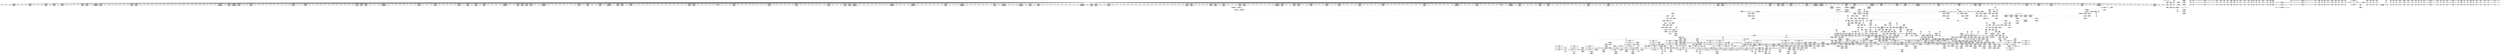 digraph {
	CE0x3f2b920 [shape=record,shape=Mrecord,label="{CE0x3f2b920|i64_12|*Constant*}"]
	CE0x3f2d9d0 [shape=record,shape=Mrecord,label="{CE0x3f2d9d0|i32_-13|*Constant*|*SummSink*}"]
	CE0x3fcd290 [shape=record,shape=Mrecord,label="{CE0x3fcd290|get_current:_tmp|*SummSink*}"]
	CE0x3fdce30 [shape=record,shape=Mrecord,label="{CE0x3fdce30|__validate_creds:_line|Function::__validate_creds&Arg::line::}"]
	CE0x3fdfa20 [shape=record,shape=Mrecord,label="{CE0x3fdfa20|inode_has_perm:_tobool|security/selinux/hooks.c,1611|*SummSink*}"]
	CE0x4005e40 [shape=record,shape=Mrecord,label="{CE0x4005e40|12:_i32,_56:_i8*,_:_CRE_901,902_}"]
	CE0x3f8ca10 [shape=record,shape=Mrecord,label="{CE0x3f8ca10|dentry_has_perm:_tmp|*SummSink*}"]
	CE0x3f8cc30 [shape=record,shape=Mrecord,label="{CE0x3f8cc30|i64*_getelementptr_inbounds_(_25_x_i64_,_25_x_i64_*___llvm_gcov_ctr237,_i64_0,_i64_6)|*Constant*}"]
	CE0x3f27340 [shape=record,shape=Mrecord,label="{CE0x3f27340|i64_1|*Constant*}"]
	CE0x3f32df0 [shape=record,shape=Mrecord,label="{CE0x3f32df0|selinux_inode_setotherxattr:_tmp15|security/selinux/hooks.c,2915}"]
	CE0x3fee6f0 [shape=record,shape=Mrecord,label="{CE0x3fee6f0|12:_i32,_56:_i8*,_:_CRE_254,255_}"]
	CE0x3fdc710 [shape=record,shape=Mrecord,label="{CE0x3fdc710|i64*_getelementptr_inbounds_(_8_x_i64_,_8_x_i64_*___llvm_gcov_ctr154,_i64_0,_i64_0)|*Constant*}"]
	CE0x3f58cd0 [shape=record,shape=Mrecord,label="{CE0x3f58cd0|i64*_getelementptr_inbounds_(_25_x_i64_,_25_x_i64_*___llvm_gcov_ctr237,_i64_0,_i64_9)|*Constant*|*SummSink*}"]
	CE0x4015030 [shape=record,shape=Mrecord,label="{CE0x4015030|28:_i32,_32:_i16,_:_CRE_32,34_|*MultipleSource*|*LoadInst*|security/selinux/hooks.c,1615|security/selinux/hooks.c,1615|security/selinux/hooks.c,1617}"]
	CE0x3f4a980 [shape=record,shape=Mrecord,label="{CE0x3f4a980|GLOBAL:___llvm_gcov_ctr241|Global_var:__llvm_gcov_ctr241}"]
	CE0x3fc9bd0 [shape=record,shape=Mrecord,label="{CE0x3fc9bd0|inode_has_perm:_perms|Function::inode_has_perm&Arg::perms::}"]
	CE0x3fde650 [shape=record,shape=Mrecord,label="{CE0x3fde650|inode_has_perm:_if.end}"]
	CE0x3fb7980 [shape=record,shape=Mrecord,label="{CE0x3fb7980|0:_i32,_4:_i32,_8:_i32,_12:_i32,_:_CMRE_4,8_|*MultipleSource*|security/selinux/hooks.c,196|security/selinux/hooks.c,197|*LoadInst*|security/selinux/hooks.c,196}"]
	CE0x3fe0050 [shape=record,shape=Mrecord,label="{CE0x3fe0050|cred_sid:_tmp3|*SummSource*}"]
	CE0x3f38aa0 [shape=record,shape=Mrecord,label="{CE0x3f38aa0|selinux_inode_removexattr:_tmp2|security/selinux/hooks.c,3055|*SummSink*}"]
	CE0x3f4ae10 [shape=record,shape=Mrecord,label="{CE0x3f4ae10|selinux_inode_setotherxattr:_tobool|security/selinux/hooks.c,2915|*SummSource*}"]
	CE0x3ff0960 [shape=record,shape=Mrecord,label="{CE0x3ff0960|12:_i32,_56:_i8*,_:_CRE_283,284_}"]
	CE0x3f41bb0 [shape=record,shape=Mrecord,label="{CE0x3f41bb0|i64_10|*Constant*|*SummSource*}"]
	CE0x4026420 [shape=record,shape=Mrecord,label="{CE0x4026420|__validate_creds:_tmp6|include/linux/cred.h,174}"]
	CE0x3fb4b30 [shape=record,shape=Mrecord,label="{CE0x3fb4b30|selinux_inode_setotherxattr:_tmp47|security/selinux/hooks.c,2931|*SummSource*}"]
	CE0x3f7a460 [shape=record,shape=Mrecord,label="{CE0x3f7a460|selinux_inode_setotherxattr:_tmp32|security/selinux/hooks.c,2921}"]
	CE0x3f8cdf0 [shape=record,shape=Mrecord,label="{CE0x3f8cdf0|i64*_getelementptr_inbounds_(_25_x_i64_,_25_x_i64_*___llvm_gcov_ctr237,_i64_0,_i64_6)|*Constant*|*SummSource*}"]
	CE0x3f38720 [shape=record,shape=Mrecord,label="{CE0x3f38720|i64*_getelementptr_inbounds_(_2_x_i64_,_2_x_i64_*___llvm_gcov_ctr98,_i64_0,_i64_1)|*Constant*}"]
	CE0x4008e60 [shape=record,shape=Mrecord,label="{CE0x4008e60|12:_i32,_56:_i8*,_:_CRE_968,976_|*MultipleSource*|Function::inode_has_perm&Arg::inode::|*LoadInst*|security/selinux/hooks.c,1627|security/selinux/hooks.c,1611}"]
	CE0x401cc00 [shape=record,shape=Mrecord,label="{CE0x401cc00|i64*_getelementptr_inbounds_(_8_x_i64_,_8_x_i64_*___llvm_gcov_ctr154,_i64_0,_i64_5)|*Constant*|*SummSource*}"]
	CE0x3f3b260 [shape=record,shape=Mrecord,label="{CE0x3f3b260|selinux_inode_removexattr:_tmp4|security/selinux/hooks.c,3055}"]
	CE0x3fb5e50 [shape=record,shape=Mrecord,label="{CE0x3fb5e50|dentry_has_perm:_entry}"]
	CE0x3fb2680 [shape=record,shape=Mrecord,label="{CE0x3fb2680|i64*_getelementptr_inbounds_(_25_x_i64_,_25_x_i64_*___llvm_gcov_ctr237,_i64_0,_i64_22)|*Constant*}"]
	CE0x3fb8680 [shape=record,shape=Mrecord,label="{CE0x3fb8680|cred_sid:_tmp6|security/selinux/hooks.c,197|*SummSource*}"]
	CE0x3f3b4b0 [shape=record,shape=Mrecord,label="{CE0x3f3b4b0|selinux_inode_removexattr:_tmp4|security/selinux/hooks.c,3055|*SummSource*}"]
	CE0x3fa9790 [shape=record,shape=Mrecord,label="{CE0x3fa9790|104:_%struct.inode*,_:_CRE_312,313_}"]
	CE0x4023a50 [shape=record,shape=Mrecord,label="{CE0x4023a50|i32_(i32,_i32,_i16,_i32,_%struct.common_audit_data*)*_bitcast_(i32_(i32,_i32,_i16,_i32,_%struct.common_audit_data.495*)*_avc_has_perm_to_i32_(i32,_i32,_i16,_i32,_%struct.common_audit_data*)*)|*Constant*|*SummSource*}"]
	CE0x3f41880 [shape=record,shape=Mrecord,label="{CE0x3f41880|i64_11|*Constant*|*SummSource*}"]
	CE0x3f8a390 [shape=record,shape=Mrecord,label="{CE0x3f8a390|selinux_inode_setotherxattr:_return|*SummSink*}"]
	CE0x3fa8ec0 [shape=record,shape=Mrecord,label="{CE0x3fa8ec0|104:_%struct.inode*,_:_CRE_305,306_}"]
	CE0x3f28fa0 [shape=record,shape=Mrecord,label="{CE0x3f28fa0|i64_1|*Constant*|*SummSink*}"]
	CE0x3fb6760 [shape=record,shape=Mrecord,label="{CE0x3fb6760|dentry_has_perm:_dentry|Function::dentry_has_perm&Arg::dentry::}"]
	CE0x400baa0 [shape=record,shape=Mrecord,label="{CE0x400baa0|inode_has_perm:_tmp15|*LoadInst*|security/selinux/hooks.c,1615|*SummSource*}"]
	CE0x3fca910 [shape=record,shape=Mrecord,label="{CE0x3fca910|104:_%struct.inode*,_:_CRE_168,169_}"]
	CE0x3f40e80 [shape=record,shape=Mrecord,label="{CE0x3f40e80|i64*_getelementptr_inbounds_(_2_x_i64_,_2_x_i64_*___llvm_gcov_ctr153,_i64_0,_i64_1)|*Constant*|*SummSource*}"]
	CE0x400b1f0 [shape=record,shape=Mrecord,label="{CE0x400b1f0|i32_10|*Constant*|*SummSink*}"]
	CE0x3f4b190 [shape=record,shape=Mrecord,label="{CE0x3f4b190|i64_3|*Constant*|*SummSource*}"]
	CE0x3fc9ec0 [shape=record,shape=Mrecord,label="{CE0x3fc9ec0|inode_has_perm:_perms|Function::inode_has_perm&Arg::perms::|*SummSink*}"]
	CE0x3feb750 [shape=record,shape=Mrecord,label="{CE0x3feb750|12:_i32,_56:_i8*,_:_CRE_191,192_}"]
	CE0x4012200 [shape=record,shape=Mrecord,label="{CE0x4012200|inode_has_perm:_tmp19|security/selinux/hooks.c,1618|*SummSink*}"]
	CE0x4008310 [shape=record,shape=Mrecord,label="{CE0x4008310|12:_i32,_56:_i8*,_:_CRE_932,933_}"]
	CE0x3f7ebb0 [shape=record,shape=Mrecord,label="{CE0x3f7ebb0|12:_i32,_56:_i8*,_:_CRE_360,376_|*MultipleSource*|Function::inode_has_perm&Arg::inode::|*LoadInst*|security/selinux/hooks.c,1627|security/selinux/hooks.c,1611}"]
	CE0x3ff8180 [shape=record,shape=Mrecord,label="{CE0x3ff8180|12:_i32,_56:_i8*,_:_CRE_483,484_}"]
	CE0x3ff8510 [shape=record,shape=Mrecord,label="{CE0x3ff8510|12:_i32,_56:_i8*,_:_CRE_486,487_}"]
	CE0x3f8c760 [shape=record,shape=Mrecord,label="{CE0x3f8c760|i64*_getelementptr_inbounds_(_25_x_i64_,_25_x_i64_*___llvm_gcov_ctr237,_i64_0,_i64_6)|*Constant*|*SummSink*}"]
	CE0x3fcc0c0 [shape=record,shape=Mrecord,label="{CE0x3fcc0c0|104:_%struct.inode*,_:_CRE_193,194_}"]
	CE0x3f477f0 [shape=record,shape=Mrecord,label="{CE0x3f477f0|GLOBAL:___llvm_gcov_ctr237|Global_var:__llvm_gcov_ctr237|*SummSink*}"]
	CE0x3f73f40 [shape=record,shape=Mrecord,label="{CE0x3f73f40|inode_has_perm:_tmp2|*SummSink*}"]
	CE0x3fd9a70 [shape=record,shape=Mrecord,label="{CE0x3fd9a70|inode_has_perm:_i_flags|security/selinux/hooks.c,1611|*SummSource*}"]
	CE0x3f7e370 [shape=record,shape=Mrecord,label="{CE0x3f7e370|12:_i32,_56:_i8*,_:_CRE_328,336_|*MultipleSource*|Function::inode_has_perm&Arg::inode::|*LoadInst*|security/selinux/hooks.c,1627|security/selinux/hooks.c,1611}"]
	CE0x3ffdcf0 [shape=record,shape=Mrecord,label="{CE0x3ffdcf0|12:_i32,_56:_i8*,_:_CRE_604,605_}"]
	CE0x3fe1d00 [shape=record,shape=Mrecord,label="{CE0x3fe1d00|__validate_creds:_lnot.ext|include/linux/cred.h,173|*SummSource*}"]
	CE0x3fad860 [shape=record,shape=Mrecord,label="{CE0x3fad860|selinux_inode_setotherxattr:_call14|security/selinux/hooks.c,2922}"]
	CE0x3faa830 [shape=record,shape=Mrecord,label="{CE0x3faa830|dentry_has_perm:_type|security/selinux/hooks.c,1630|*SummSource*}"]
	CE0x3f7dd80 [shape=record,shape=Mrecord,label="{CE0x3f7dd80|12:_i32,_56:_i8*,_:_CRE_309,310_}"]
	CE0x3f504d0 [shape=record,shape=Mrecord,label="{CE0x3f504d0|i64_0|*Constant*|*SummSource*}"]
	CE0x40199b0 [shape=record,shape=Mrecord,label="{CE0x40199b0|i64_0|*Constant*}"]
	CE0x4025750 [shape=record,shape=Mrecord,label="{CE0x4025750|__validate_creds:_tmp5|include/linux/cred.h,173}"]
	CE0x3f5b210 [shape=record,shape=Mrecord,label="{CE0x3f5b210|VOIDTB_TE_array:_GCR_.str68_private_unnamed_addr_constant_20_x_i8_c_security.capability_00_,_align_1:_elem_0:default:}"]
	CE0x3f37ef0 [shape=record,shape=Mrecord,label="{CE0x3f37ef0|selinux_inode_setotherxattr:_entry|*SummSource*}"]
	CE0x40117b0 [shape=record,shape=Mrecord,label="{CE0x40117b0|inode_has_perm:_retval.0|*SummSource*}"]
	CE0x3ff0370 [shape=record,shape=Mrecord,label="{CE0x3ff0370|12:_i32,_56:_i8*,_:_CRE_278,279_}"]
	CE0x3f2ca50 [shape=record,shape=Mrecord,label="{CE0x3f2ca50|12:_i32,_56:_i8*,_:_CRE_88,96_|*MultipleSource*|Function::inode_has_perm&Arg::inode::|*LoadInst*|security/selinux/hooks.c,1627|security/selinux/hooks.c,1611}"]
	CE0x3ffd4a0 [shape=record,shape=Mrecord,label="{CE0x3ffd4a0|12:_i32,_56:_i8*,_:_CRE_597,598_}"]
	CE0x3fff920 [shape=record,shape=Mrecord,label="{CE0x3fff920|12:_i32,_56:_i8*,_:_CRE_648,656_|*MultipleSource*|Function::inode_has_perm&Arg::inode::|*LoadInst*|security/selinux/hooks.c,1627|security/selinux/hooks.c,1611}"]
	CE0x3f4ab40 [shape=record,shape=Mrecord,label="{CE0x3f4ab40|GLOBAL:___llvm_gcov_ctr241|Global_var:__llvm_gcov_ctr241|*SummSource*}"]
	CE0x3fe8140 [shape=record,shape=Mrecord,label="{CE0x3fe8140|12:_i32,_56:_i8*,_:_CRE_149,150_}"]
	CE0x3fb24e0 [shape=record,shape=Mrecord,label="{CE0x3fb24e0|selinux_inode_setotherxattr:_tmp44|security/selinux/hooks.c,2927}"]
	CE0x3fad480 [shape=record,shape=Mrecord,label="{CE0x3fad480|selinux_inode_setotherxattr:_tmp35|security/selinux/hooks.c,2922|*SummSource*}"]
	CE0x3fecfc0 [shape=record,shape=Mrecord,label="{CE0x3fecfc0|12:_i32,_56:_i8*,_:_CRE_224,232_|*MultipleSource*|Function::inode_has_perm&Arg::inode::|*LoadInst*|security/selinux/hooks.c,1627|security/selinux/hooks.c,1611}"]
	CE0x3f35550 [shape=record,shape=Mrecord,label="{CE0x3f35550|dentry_has_perm:_tmp2|*SummSource*}"]
	CE0x40284e0 [shape=record,shape=Mrecord,label="{CE0x40284e0|i64*_getelementptr_inbounds_(_5_x_i64_,_5_x_i64_*___llvm_gcov_ctr155,_i64_0,_i64_3)|*Constant*}"]
	CE0x3f84d50 [shape=record,shape=Mrecord,label="{CE0x3f84d50|_ret_i32_%retval.0,_!dbg_!27739|security/selinux/hooks.c,1618|*SummSink*}"]
	CE0x3f7b6f0 [shape=record,shape=Mrecord,label="{CE0x3f7b6f0|i32_-1|*Constant*|*SummSource*}"]
	CE0x3fa7960 [shape=record,shape=Mrecord,label="{CE0x3fa7960|104:_%struct.inode*,_:_CRE_94,95_}"]
	CE0x40177d0 [shape=record,shape=Mrecord,label="{CE0x40177d0|inode_has_perm:_and|security/selinux/hooks.c,1611|*SummSource*}"]
	CE0x3ffbbb0 [shape=record,shape=Mrecord,label="{CE0x3ffbbb0|12:_i32,_56:_i8*,_:_CRE_576,577_}"]
	CE0x3ffe2e0 [shape=record,shape=Mrecord,label="{CE0x3ffe2e0|12:_i32,_56:_i8*,_:_CRE_609,610_}"]
	CE0x3fa3fb0 [shape=record,shape=Mrecord,label="{CE0x3fa3fb0|104:_%struct.inode*,_:_CRE_211,212_}"]
	CE0x3f7fac0 [shape=record,shape=Mrecord,label="{CE0x3f7fac0|12:_i32,_56:_i8*,_:_CRE_424,432_|*MultipleSource*|Function::inode_has_perm&Arg::inode::|*LoadInst*|security/selinux/hooks.c,1627|security/selinux/hooks.c,1611}"]
	CE0x401d0b0 [shape=record,shape=Mrecord,label="{CE0x401d0b0|inode_has_perm:_tmp11|security/selinux/hooks.c,1612}"]
	CE0x3fa20c0 [shape=record,shape=Mrecord,label="{CE0x3fa20c0|_call_void_mcount()_#3|*SummSink*}"]
	CE0x3ff9af0 [shape=record,shape=Mrecord,label="{CE0x3ff9af0|12:_i32,_56:_i8*,_:_CRE_544,552_|*MultipleSource*|Function::inode_has_perm&Arg::inode::|*LoadInst*|security/selinux/hooks.c,1627|security/selinux/hooks.c,1611}"]
	CE0x3f5abb0 [shape=record,shape=Mrecord,label="{CE0x3f5abb0|selinux_inode_setotherxattr:_call8|security/selinux/hooks.c,2919}"]
	CE0x3fee490 [shape=record,shape=Mrecord,label="{CE0x3fee490|12:_i32,_56:_i8*,_:_CRE_252,253_}"]
	CE0x3f3e260 [shape=record,shape=Mrecord,label="{CE0x3f3e260|selinux_inode_removexattr:_return|*SummSource*}"]
	CE0x3f87fe0 [shape=record,shape=Mrecord,label="{CE0x3f87fe0|GLOBAL:_current_task|Global_var:current_task}"]
	CE0x3fa6a30 [shape=record,shape=Mrecord,label="{CE0x3fa6a30|104:_%struct.inode*,_:_CRE_64,72_|*MultipleSource*|Function::selinux_inode_removexattr&Arg::dentry::|Function::selinux_inode_setotherxattr&Arg::dentry::|Function::dentry_has_perm&Arg::dentry::|security/selinux/hooks.c,1627}"]
	CE0x3fe11f0 [shape=record,shape=Mrecord,label="{CE0x3fe11f0|12:_i32,_56:_i8*,_:_CRE_32,40_|*MultipleSource*|Function::inode_has_perm&Arg::inode::|*LoadInst*|security/selinux/hooks.c,1627|security/selinux/hooks.c,1611}"]
	CE0x3fc8ee0 [shape=record,shape=Mrecord,label="{CE0x3fc8ee0|GLOBAL:_inode_has_perm|*Constant*|*SummSink*}"]
	CE0x3f79290 [shape=record,shape=Mrecord,label="{CE0x3f79290|selinux_inode_setotherxattr:_tmp29|security/selinux/hooks.c,2920}"]
	CE0x3f3e4f0 [shape=record,shape=Mrecord,label="{CE0x3f3e4f0|selinux_inode_setotherxattr:_tmp}"]
	CE0x3fae290 [shape=record,shape=Mrecord,label="{CE0x3fae290|i32_21|*Constant*|*SummSink*}"]
	CE0x3f33e80 [shape=record,shape=Mrecord,label="{CE0x3f33e80|selinux_inode_setotherxattr:_call|security/selinux/hooks.c,2915}"]
	CE0x3fe9b60 [shape=record,shape=Mrecord,label="{CE0x3fe9b60|12:_i32,_56:_i8*,_:_CRE_171,172_}"]
	CE0x3ffa3a0 [shape=record,shape=Mrecord,label="{CE0x3ffa3a0|12:_i32,_56:_i8*,_:_CRE_555,556_}"]
	CE0x3fdced0 [shape=record,shape=Mrecord,label="{CE0x3fdced0|__validate_creds:_line|Function::__validate_creds&Arg::line::|*SummSource*}"]
	CE0x4019810 [shape=record,shape=Mrecord,label="{CE0x4019810|GLOBAL:_llvm.expect.i64|*Constant*|*SummSource*}"]
	CE0x40073a0 [shape=record,shape=Mrecord,label="{CE0x40073a0|12:_i32,_56:_i8*,_:_CRE_919,920_}"]
	CE0x3f2ba30 [shape=record,shape=Mrecord,label="{CE0x3f2ba30|i64_12|*Constant*|*SummSink*}"]
	CE0x4005260 [shape=record,shape=Mrecord,label="{CE0x4005260|12:_i32,_56:_i8*,_:_CRE_891,892_}"]
	CE0x3f59970 [shape=record,shape=Mrecord,label="{CE0x3f59970|selinux_inode_setotherxattr:_tmp18|security/selinux/hooks.c,2915|*SummSink*}"]
	CE0x400df10 [shape=record,shape=Mrecord,label="{CE0x400df10|inode_has_perm:_call|security/selinux/hooks.c,1614}"]
	CE0x4006a20 [shape=record,shape=Mrecord,label="{CE0x4006a20|12:_i32,_56:_i8*,_:_CRE_911,912_}"]
	CE0x3ff7df0 [shape=record,shape=Mrecord,label="{CE0x3ff7df0|12:_i32,_56:_i8*,_:_CRE_480,481_}"]
	CE0x3ffbf40 [shape=record,shape=Mrecord,label="{CE0x3ffbf40|12:_i32,_56:_i8*,_:_CRE_579,580_}"]
	CE0x3f74bb0 [shape=record,shape=Mrecord,label="{CE0x3f74bb0|GLOBAL:_creds_are_invalid|*Constant*}"]
	CE0x3f3de00 [shape=record,shape=Mrecord,label="{CE0x3f3de00|selinux_inode_setotherxattr:_tmp26|security/selinux/hooks.c,2919|*SummSink*}"]
	CE0x3f4ec60 [shape=record,shape=Mrecord,label="{CE0x3f4ec60|selinux_inode_removexattr:_tmp7|security/selinux/hooks.c,3056|*SummSource*}"]
	CE0x3fe2040 [shape=record,shape=Mrecord,label="{CE0x3fe2040|inode_has_perm:_bb|*SummSource*}"]
	CE0x3f89350 [shape=record,shape=Mrecord,label="{CE0x3f89350|selinux_inode_setotherxattr:_do.body|*SummSource*}"]
	CE0x3f49830 [shape=record,shape=Mrecord,label="{CE0x3f49830|selinux_inode_setotherxattr:_tmp6|security/selinux/hooks.c,2915|*SummSource*}"]
	CE0x3ff89d0 [shape=record,shape=Mrecord,label="{CE0x3ff89d0|12:_i32,_56:_i8*,_:_CRE_500,504_|*MultipleSource*|Function::inode_has_perm&Arg::inode::|*LoadInst*|security/selinux/hooks.c,1627|security/selinux/hooks.c,1611}"]
	CE0x4009df0 [shape=record,shape=Mrecord,label="{CE0x4009df0|12:_i32,_56:_i8*,_:_CRE_992,1000_|*MultipleSource*|Function::inode_has_perm&Arg::inode::|*LoadInst*|security/selinux/hooks.c,1627|security/selinux/hooks.c,1611}"]
	CE0x3f78b90 [shape=record,shape=Mrecord,label="{CE0x3f78b90|i64_15|*Constant*|*SummSource*}"]
	CE0x3ffa450 [shape=record,shape=Mrecord,label="{CE0x3ffa450|12:_i32,_56:_i8*,_:_CRE_556,557_}"]
	CE0x3f72510 [shape=record,shape=Mrecord,label="{CE0x3f72510|selinux_inode_setotherxattr:_if.then}"]
	CE0x3f5a2e0 [shape=record,shape=Mrecord,label="{CE0x3f5a2e0|selinux_inode_setotherxattr:_tmp22|security/selinux/hooks.c,2917|*SummSink*}"]
	CE0x400be80 [shape=record,shape=Mrecord,label="{CE0x400be80|inode_has_perm:_sid3|security/selinux/hooks.c,1617|*SummSource*}"]
	CE0x3f33ae0 [shape=record,shape=Mrecord,label="{CE0x3f33ae0|i8_1|*Constant*|*SummSource*}"]
	CE0x3f223f0 [shape=record,shape=Mrecord,label="{CE0x3f223f0|i64*_getelementptr_inbounds_(_25_x_i64_,_25_x_i64_*___llvm_gcov_ctr237,_i64_0,_i64_1)|*Constant*|*SummSource*}"]
	CE0x3f597f0 [shape=record,shape=Mrecord,label="{CE0x3f597f0|selinux_inode_setotherxattr:_tmp18|security/selinux/hooks.c,2915|*SummSource*}"]
	CE0x401a050 [shape=record,shape=Mrecord,label="{CE0x401a050|inode_has_perm:_tobool2|security/selinux/hooks.c,1611}"]
	CE0x3f54de0 [shape=record,shape=Mrecord,label="{CE0x3f54de0|get_current:_tmp}"]
	CE0x40048e0 [shape=record,shape=Mrecord,label="{CE0x40048e0|12:_i32,_56:_i8*,_:_CRE_883,884_}"]
	CE0x3fd63f0 [shape=record,shape=Mrecord,label="{CE0x3fd63f0|104:_%struct.inode*,_:_CRE_144,145_}"]
	CE0x3fd9cb0 [shape=record,shape=Mrecord,label="{CE0x3fd9cb0|cred_sid:_tmp1|*SummSource*}"]
	CE0x3fcaaf0 [shape=record,shape=Mrecord,label="{CE0x3fcaaf0|104:_%struct.inode*,_:_CRE_170,171_}"]
	CE0x3f345d0 [shape=record,shape=Mrecord,label="{CE0x3f345d0|selinux_inode_setotherxattr:_if.end13|*SummSource*}"]
	CE0x3fedc70 [shape=record,shape=Mrecord,label="{CE0x3fedc70|12:_i32,_56:_i8*,_:_CRE_245,246_}"]
	CE0x4003e30 [shape=record,shape=Mrecord,label="{CE0x4003e30|12:_i32,_56:_i8*,_:_CRE_874,875_}"]
	CE0x3ffb6f0 [shape=record,shape=Mrecord,label="{CE0x3ffb6f0|12:_i32,_56:_i8*,_:_CRE_572,573_}"]
	CE0x3f573c0 [shape=record,shape=Mrecord,label="{CE0x3f573c0|i64_4|*Constant*|*SummSink*}"]
	CE0x3f43db0 [shape=record,shape=Mrecord,label="{CE0x3f43db0|i32_2915|*Constant*|*SummSource*}"]
	CE0x3f5a870 [shape=record,shape=Mrecord,label="{CE0x3f5a870|selinux_inode_setotherxattr:_tmp23|security/selinux/hooks.c,2917|*SummSink*}"]
	CE0x40081e0 [shape=record,shape=Mrecord,label="{CE0x40081e0|12:_i32,_56:_i8*,_:_CRE_931,932_}"]
	CE0x4007e50 [shape=record,shape=Mrecord,label="{CE0x4007e50|12:_i32,_56:_i8*,_:_CRE_928,929_}"]
	CE0x3fa45a0 [shape=record,shape=Mrecord,label="{CE0x3fa45a0|104:_%struct.inode*,_:_CRE_216,217_}"]
	CE0x3f58b40 [shape=record,shape=Mrecord,label="{CE0x3f58b40|i64*_getelementptr_inbounds_(_25_x_i64_,_25_x_i64_*___llvm_gcov_ctr237,_i64_0,_i64_9)|*Constant*|*SummSource*}"]
	CE0x3f32ed0 [shape=record,shape=Mrecord,label="{CE0x3f32ed0|selinux_inode_setotherxattr:_tmp15|security/selinux/hooks.c,2915|*SummSink*}"]
	CE0x3f33360 [shape=record,shape=Mrecord,label="{CE0x3f33360|selinux_inode_setotherxattr:_tmp16|security/selinux/hooks.c,2915}"]
	CE0x401a1d0 [shape=record,shape=Mrecord,label="{CE0x401a1d0|inode_has_perm:_tobool2|security/selinux/hooks.c,1611|*SummSource*}"]
	CE0x3fe9570 [shape=record,shape=Mrecord,label="{CE0x3fe9570|12:_i32,_56:_i8*,_:_CRE_166,167_}"]
	CE0x3f27be0 [shape=record,shape=Mrecord,label="{CE0x3f27be0|COLLAPSED:_GCMRE___llvm_gcov_ctr241_internal_global_6_x_i64_zeroinitializer:_elem_0:default:}"]
	CE0x3fd6ad0 [shape=record,shape=Mrecord,label="{CE0x3fd6ad0|104:_%struct.inode*,_:_CRE_148,149_}"]
	CE0x3facff0 [shape=record,shape=Mrecord,label="{CE0x3facff0|selinux_inode_setotherxattr:_tmp35|security/selinux/hooks.c,2922}"]
	CE0x3fcc1f0 [shape=record,shape=Mrecord,label="{CE0x3fcc1f0|104:_%struct.inode*,_:_CRE_194,195_}"]
	CE0x40068f0 [shape=record,shape=Mrecord,label="{CE0x40068f0|12:_i32,_56:_i8*,_:_CRE_910,911_}"]
	CE0x3f84bb0 [shape=record,shape=Mrecord,label="{CE0x3f84bb0|_ret_i32_%retval.0,_!dbg_!27739|security/selinux/hooks.c,1618|*SummSource*}"]
	CE0x3f22b40 [shape=record,shape=Mrecord,label="{CE0x3f22b40|i64_2|*Constant*|*SummSource*}"]
	CE0x402ce60 [shape=record,shape=Mrecord,label="{CE0x402ce60|i64*_getelementptr_inbounds_(_2_x_i64_,_2_x_i64_*___llvm_gcov_ctr131,_i64_0,_i64_0)|*Constant*}"]
	CE0x3f3d450 [shape=record,shape=Mrecord,label="{CE0x3f3d450|get_current:_entry|*SummSink*}"]
	CE0x3fd9960 [shape=record,shape=Mrecord,label="{CE0x3fd9960|inode_has_perm:_i_flags|security/selinux/hooks.c,1611}"]
	CE0x3f34030 [shape=record,shape=Mrecord,label="{CE0x3f34030|selinux_inode_setotherxattr:_tmp3}"]
	CE0x3f355c0 [shape=record,shape=Mrecord,label="{CE0x3f355c0|dentry_has_perm:_tmp2|*SummSink*}"]
	CE0x3fa9c50 [shape=record,shape=Mrecord,label="{CE0x3fa9c50|104:_%struct.inode*,_:_CRE_316,317_}"]
	CE0x400dea0 [shape=record,shape=Mrecord,label="{CE0x400dea0|i32_10|*Constant*|*SummSource*}"]
	CE0x3ffe670 [shape=record,shape=Mrecord,label="{CE0x3ffe670|12:_i32,_56:_i8*,_:_CRE_612,613_}"]
	CE0x4004090 [shape=record,shape=Mrecord,label="{CE0x4004090|12:_i32,_56:_i8*,_:_CRE_876,877_}"]
	CE0x40140b0 [shape=record,shape=Mrecord,label="{CE0x40140b0|avc_has_perm:_ssid|Function::avc_has_perm&Arg::ssid::}"]
	CE0x3fea280 [shape=record,shape=Mrecord,label="{CE0x3fea280|12:_i32,_56:_i8*,_:_CRE_177,178_}"]
	CE0x3ff24b0 [shape=record,shape=Mrecord,label="{CE0x3ff24b0|12:_i32,_56:_i8*,_:_CRE_306,307_}"]
	CE0x401c5c0 [shape=record,shape=Mrecord,label="{CE0x401c5c0|inode_has_perm:_tmp10|security/selinux/hooks.c,1611|*SummSource*}"]
	CE0x3fcb630 [shape=record,shape=Mrecord,label="{CE0x3fcb630|104:_%struct.inode*,_:_CRE_182,183_}"]
	CE0x3f84fa0 [shape=record,shape=Mrecord,label="{CE0x3f84fa0|inode_has_perm:_if.then}"]
	CE0x3fa67d0 [shape=record,shape=Mrecord,label="{CE0x3fa67d0|104:_%struct.inode*,_:_CRE_56,64_|*MultipleSource*|Function::selinux_inode_removexattr&Arg::dentry::|Function::selinux_inode_setotherxattr&Arg::dentry::|Function::dentry_has_perm&Arg::dentry::|security/selinux/hooks.c,1627}"]
	CE0x3f85d00 [shape=record,shape=Mrecord,label="{CE0x3f85d00|__validate_creds:_if.end|*SummSource*}"]
	CE0x3f461e0 [shape=record,shape=Mrecord,label="{CE0x3f461e0|selinux_inode_setotherxattr:_tmp19|security/selinux/hooks.c,2915|*SummSink*}"]
	CE0x4005ab0 [shape=record,shape=Mrecord,label="{CE0x4005ab0|12:_i32,_56:_i8*,_:_CRE_898,899_}"]
	CE0x3fdf860 [shape=record,shape=Mrecord,label="{CE0x3fdf860|12:_i32,_56:_i8*,_:_CRE_4,8_|*MultipleSource*|Function::inode_has_perm&Arg::inode::|*LoadInst*|security/selinux/hooks.c,1627|security/selinux/hooks.c,1611}"]
	CE0x3fa5410 [shape=record,shape=Mrecord,label="{CE0x3fa5410|104:_%struct.inode*,_:_CRE_248,256_|*MultipleSource*|Function::selinux_inode_removexattr&Arg::dentry::|Function::selinux_inode_setotherxattr&Arg::dentry::|Function::dentry_has_perm&Arg::dentry::|security/selinux/hooks.c,1627}"]
	CE0x4000ca0 [shape=record,shape=Mrecord,label="{CE0x4000ca0|12:_i32,_56:_i8*,_:_CRE_712,728_|*MultipleSource*|Function::inode_has_perm&Arg::inode::|*LoadInst*|security/selinux/hooks.c,1627|security/selinux/hooks.c,1611}"]
	CE0x3f22660 [shape=record,shape=Mrecord,label="{CE0x3f22660|selinux_inode_setotherxattr:_land.lhs.true|*SummSource*}"]
	CE0x3f765e0 [shape=record,shape=Mrecord,label="{CE0x3f765e0|inode_has_perm:_tmp1|*SummSource*}"]
	CE0x3f50160 [shape=record,shape=Mrecord,label="{CE0x3f50160|i32_0|*Constant*|*SummSink*}"]
	CE0x4006ee0 [shape=record,shape=Mrecord,label="{CE0x4006ee0|12:_i32,_56:_i8*,_:_CRE_915,916_}"]
	CE0x3f8abb0 [shape=record,shape=Mrecord,label="{CE0x3f8abb0|selinux_inode_setotherxattr:_if.end}"]
	CE0x3fdc9d0 [shape=record,shape=Mrecord,label="{CE0x3fdc9d0|__validate_creds:_call|include/linux/cred.h,173|*SummSource*}"]
	CE0x3fef790 [shape=record,shape=Mrecord,label="{CE0x3fef790|12:_i32,_56:_i8*,_:_CRE_268,269_}"]
	CE0x3f341d0 [shape=record,shape=Mrecord,label="{CE0x3f341d0|selinux_inode_setotherxattr:_tmp3|*SummSink*}"]
	CE0x3f8b340 [shape=record,shape=Mrecord,label="{CE0x3f8b340|i32_1|*Constant*|*SummSource*}"]
	CE0x4001da0 [shape=record,shape=Mrecord,label="{CE0x4001da0|12:_i32,_56:_i8*,_:_CRE_792,800_|*MultipleSource*|Function::inode_has_perm&Arg::inode::|*LoadInst*|security/selinux/hooks.c,1627|security/selinux/hooks.c,1611}"]
	CE0x400e690 [shape=record,shape=Mrecord,label="{CE0x400e690|GLOBAL:_cred_sid|*Constant*|*SummSource*}"]
	CE0x40096b0 [shape=record,shape=Mrecord,label="{CE0x40096b0|12:_i32,_56:_i8*,_:_CRE_979,980_}"]
	CE0x3febd40 [shape=record,shape=Mrecord,label="{CE0x3febd40|12:_i32,_56:_i8*,_:_CRE_196,197_}"]
	CE0x3fe97d0 [shape=record,shape=Mrecord,label="{CE0x3fe97d0|12:_i32,_56:_i8*,_:_CRE_168,169_}"]
	CE0x40041c0 [shape=record,shape=Mrecord,label="{CE0x40041c0|12:_i32,_56:_i8*,_:_CRE_877,878_}"]
	CE0x3ffd830 [shape=record,shape=Mrecord,label="{CE0x3ffd830|12:_i32,_56:_i8*,_:_CRE_600,601_}"]
	CE0x4011060 [shape=record,shape=Mrecord,label="{CE0x4011060|avc_has_perm:_auditdata|Function::avc_has_perm&Arg::auditdata::|*SummSink*}"]
	CE0x3faa240 [shape=record,shape=Mrecord,label="{CE0x3faa240|dentry_has_perm:_tmp4|*LoadInst*|security/selinux/hooks.c,1627|*SummSource*}"]
	CE0x3ffcc50 [shape=record,shape=Mrecord,label="{CE0x3ffcc50|12:_i32,_56:_i8*,_:_CRE_590,591_}"]
	CE0x3ff1ec0 [shape=record,shape=Mrecord,label="{CE0x3ff1ec0|12:_i32,_56:_i8*,_:_CRE_301,302_}"]
	CE0x3f77a10 [shape=record,shape=Mrecord,label="{CE0x3f77a10|selinux_inode_setotherxattr:_call11|security/selinux/hooks.c,2920}"]
	CE0x3fe02f0 [shape=record,shape=Mrecord,label="{CE0x3fe02f0|_call_void___validate_creds(%struct.cred*_%cred,_i8*_getelementptr_inbounds_(_25_x_i8_,_25_x_i8_*_.str3,_i32_0,_i32_0),_i32_1609)_#10,_!dbg_!27719|security/selinux/hooks.c,1609|*SummSink*}"]
	CE0x3fe17b0 [shape=record,shape=Mrecord,label="{CE0x3fe17b0|i32_4|*Constant*|*SummSink*}"]
	CE0x3ff1670 [shape=record,shape=Mrecord,label="{CE0x3ff1670|12:_i32,_56:_i8*,_:_CRE_294,295_}"]
	CE0x400e940 [shape=record,shape=Mrecord,label="{CE0x400e940|cred_sid:_entry}"]
	CE0x3f42f60 [shape=record,shape=Mrecord,label="{CE0x3f42f60|_call_void_lockdep_rcu_suspicious(i8*_getelementptr_inbounds_(_25_x_i8_,_25_x_i8_*_.str3,_i32_0,_i32_0),_i32_2915,_i8*_getelementptr_inbounds_(_45_x_i8_,_45_x_i8_*_.str12,_i32_0,_i32_0))_#10,_!dbg_!27729|security/selinux/hooks.c,2915|*SummSink*}"]
	CE0x402acc0 [shape=record,shape=Mrecord,label="{CE0x402acc0|i64*_getelementptr_inbounds_(_2_x_i64_,_2_x_i64_*___llvm_gcov_ctr131,_i64_0,_i64_0)|*Constant*|*SummSink*}"]
	CE0x3f70130 [shape=record,shape=Mrecord,label="{CE0x3f70130|selinux_inode_setotherxattr:_if.then15|*SummSource*}"]
	CE0x4007270 [shape=record,shape=Mrecord,label="{CE0x4007270|12:_i32,_56:_i8*,_:_CRE_918,919_}"]
	CE0x4011d70 [shape=record,shape=Mrecord,label="{CE0x4011d70|i64*_getelementptr_inbounds_(_8_x_i64_,_8_x_i64_*___llvm_gcov_ctr154,_i64_0,_i64_7)|*Constant*|*SummSource*}"]
	CE0x4018100 [shape=record,shape=Mrecord,label="{CE0x4018100|inode_has_perm:_lnot|security/selinux/hooks.c,1611|*SummSource*}"]
	CE0x4008440 [shape=record,shape=Mrecord,label="{CE0x4008440|12:_i32,_56:_i8*,_:_CRE_933,934_}"]
	CE0x3ff6810 [shape=record,shape=Mrecord,label="{CE0x3ff6810|12:_i32,_56:_i8*,_:_CRE_432,440_|*MultipleSource*|Function::inode_has_perm&Arg::inode::|*LoadInst*|security/selinux/hooks.c,1627|security/selinux/hooks.c,1611}"]
	CE0x3fc92d0 [shape=record,shape=Mrecord,label="{CE0x3fc92d0|inode_has_perm:_cred|Function::inode_has_perm&Arg::cred::|*SummSource*}"]
	CE0x3fae9e0 [shape=record,shape=Mrecord,label="{CE0x3fae9e0|selinux_inode_setotherxattr:_tmp36|security/selinux/hooks.c,2922}"]
	CE0x3f3fc20 [shape=record,shape=Mrecord,label="{CE0x3f3fc20|get_current:_tmp1}"]
	CE0x3fdec20 [shape=record,shape=Mrecord,label="{CE0x3fdec20|GLOBAL:_creds_are_invalid|*Constant*|*SummSink*}"]
	CE0x402b7d0 [shape=record,shape=Mrecord,label="{CE0x402b7d0|cred_sid:_tmp4|*LoadInst*|security/selinux/hooks.c,196}"]
	CE0x3f3d300 [shape=record,shape=Mrecord,label="{CE0x3f3d300|get_current:_entry}"]
	CE0x3fea3b0 [shape=record,shape=Mrecord,label="{CE0x3fea3b0|12:_i32,_56:_i8*,_:_CRE_178,179_}"]
	CE0x3fb1db0 [shape=record,shape=Mrecord,label="{CE0x3fb1db0|selinux_inode_setotherxattr:_tmp43}"]
	CE0x3ffb820 [shape=record,shape=Mrecord,label="{CE0x3ffb820|12:_i32,_56:_i8*,_:_CRE_573,574_}"]
	CE0x3f41a00 [shape=record,shape=Mrecord,label="{CE0x3f41a00|i64_11|*Constant*|*SummSink*}"]
	CE0x3f3dac0 [shape=record,shape=Mrecord,label="{CE0x3f3dac0|selinux_inode_setotherxattr:_tmp26|security/selinux/hooks.c,2919}"]
	CE0x3f845f0 [shape=record,shape=Mrecord,label="{CE0x3f845f0|inode_has_perm:_adp|Function::inode_has_perm&Arg::adp::}"]
	CE0x3fff5e0 [shape=record,shape=Mrecord,label="{CE0x3fff5e0|12:_i32,_56:_i8*,_:_CRE_632,640_|*MultipleSource*|Function::inode_has_perm&Arg::inode::|*LoadInst*|security/selinux/hooks.c,1627|security/selinux/hooks.c,1611}"]
	CE0x4022e60 [shape=record,shape=Mrecord,label="{CE0x4022e60|inode_has_perm:_call4|security/selinux/hooks.c,1617}"]
	CE0x3f75e40 [shape=record,shape=Mrecord,label="{CE0x3f75e40|GLOBAL:___validate_creds|*Constant*}"]
	CE0x401dac0 [shape=record,shape=Mrecord,label="{CE0x401dac0|i32_512|*Constant*|*SummSource*}"]
	CE0x3fe7420 [shape=record,shape=Mrecord,label="{CE0x3fe7420|12:_i32,_56:_i8*,_:_CRE_138,139_}"]
	CE0x3f39a60 [shape=record,shape=Mrecord,label="{CE0x3f39a60|get_current:_tmp1|*SummSink*}"]
	CE0x4009a60 [shape=record,shape=Mrecord,label="{CE0x4009a60|12:_i32,_56:_i8*,_:_CRE_983,984_}"]
	CE0x3f31ce0 [shape=record,shape=Mrecord,label="{CE0x3f31ce0|selinux_inode_setotherxattr:_call|security/selinux/hooks.c,2915|*SummSink*}"]
	CE0x3f268f0 [shape=record,shape=Mrecord,label="{CE0x3f268f0|i32_0|*Constant*}"]
	CE0x3f35ae0 [shape=record,shape=Mrecord,label="{CE0x3f35ae0|selinux_inode_setotherxattr:_tmp11|security/selinux/hooks.c,2915|*SummSource*}"]
	CE0x3feece0 [shape=record,shape=Mrecord,label="{CE0x3feece0|12:_i32,_56:_i8*,_:_CRE_259,260_}"]
	CE0x3f441e0 [shape=record,shape=Mrecord,label="{CE0x3f441e0|dentry_has_perm:_bb|*SummSource*}"]
	CE0x400bd10 [shape=record,shape=Mrecord,label="{CE0x400bd10|inode_has_perm:_sclass|security/selinux/hooks.c,1617|*SummSink*}"]
	CE0x3f21c90 [shape=record,shape=Mrecord,label="{CE0x3f21c90|selinux_inode_setotherxattr:_tmp2|*SummSink*}"]
	CE0x3fca550 [shape=record,shape=Mrecord,label="{CE0x3fca550|104:_%struct.inode*,_:_CRE_164,165_}"]
	CE0x400e560 [shape=record,shape=Mrecord,label="{CE0x400e560|GLOBAL:_cred_sid|*Constant*}"]
	CE0x3febfa0 [shape=record,shape=Mrecord,label="{CE0x3febfa0|12:_i32,_56:_i8*,_:_CRE_198,199_}"]
	CE0x3f2dde0 [shape=record,shape=Mrecord,label="{CE0x3f2dde0|selinux_inode_setotherxattr:_name|Function::selinux_inode_setotherxattr&Arg::name::|*SummSource*}"]
	CE0x3f37330 [shape=record,shape=Mrecord,label="{CE0x3f37330|i64*_getelementptr_inbounds_(_6_x_i64_,_6_x_i64_*___llvm_gcov_ctr241,_i64_0,_i64_0)|*Constant*|*SummSource*}"]
	CE0x3f22330 [shape=record,shape=Mrecord,label="{CE0x3f22330|i64*_getelementptr_inbounds_(_25_x_i64_,_25_x_i64_*___llvm_gcov_ctr237,_i64_0,_i64_1)|*Constant*}"]
	CE0x3f54560 [shape=record,shape=Mrecord,label="{CE0x3f54560|i1_true|*Constant*}"]
	CE0x401d120 [shape=record,shape=Mrecord,label="{CE0x401d120|inode_has_perm:_tmp11|security/selinux/hooks.c,1612|*SummSource*}"]
	CE0x3fa1c80 [shape=record,shape=Mrecord,label="{CE0x3fa1c80|dentry_has_perm:_tmp3|*SummSink*}"]
	CE0x3fd74c0 [shape=record,shape=Mrecord,label="{CE0x3fd74c0|104:_%struct.inode*,_:_CRE_159,160_}"]
	CE0x3f79a40 [shape=record,shape=Mrecord,label="{CE0x3f79a40|selinux_inode_setotherxattr:_tmp30|security/selinux/hooks.c,2920|*SummSource*}"]
	CE0x3f3d170 [shape=record,shape=Mrecord,label="{CE0x3f3d170|GLOBAL:_get_current|*Constant*|*SummSink*}"]
	CE0x4028660 [shape=record,shape=Mrecord,label="{CE0x4028660|GLOBAL:___llvm_gcov_ctr155|Global_var:__llvm_gcov_ctr155|*SummSink*}"]
	CE0x3fef400 [shape=record,shape=Mrecord,label="{CE0x3fef400|12:_i32,_56:_i8*,_:_CRE_265,266_}"]
	CE0x3fea870 [shape=record,shape=Mrecord,label="{CE0x3fea870|12:_i32,_56:_i8*,_:_CRE_182,183_}"]
	CE0x3f2bad0 [shape=record,shape=Mrecord,label="{CE0x3f2bad0|selinux_inode_setotherxattr:_tmp24|security/selinux/hooks.c,2919}"]
	CE0x3fcbae0 [shape=record,shape=Mrecord,label="{CE0x3fcbae0|104:_%struct.inode*,_:_CRE_187,188_}"]
	CE0x3f75520 [shape=record,shape=Mrecord,label="{CE0x3f75520|i64*_getelementptr_inbounds_(_8_x_i64_,_8_x_i64_*___llvm_gcov_ctr154,_i64_0,_i64_1)|*Constant*}"]
	CE0x3fe0630 [shape=record,shape=Mrecord,label="{CE0x3fe0630|GLOBAL:___validate_creds|*Constant*|*SummSink*}"]
	CE0x3fa9fe0 [shape=record,shape=Mrecord,label="{CE0x3fa9fe0|104:_%struct.inode*,_:_CRE_319,320_}"]
	CE0x4019070 [shape=record,shape=Mrecord,label="{CE0x4019070|inode_has_perm:_conv|security/selinux/hooks.c,1611|*SummSource*}"]
	CE0x3fc86b0 [shape=record,shape=Mrecord,label="{CE0x3fc86b0|dentry_has_perm:_call|security/selinux/hooks.c,1632|*SummSink*}"]
	CE0x402b240 [shape=record,shape=Mrecord,label="{CE0x402b240|cred_sid:_security|security/selinux/hooks.c,196}"]
	CE0x3ff0e20 [shape=record,shape=Mrecord,label="{CE0x3ff0e20|12:_i32,_56:_i8*,_:_CRE_287,288_}"]
	CE0x3fec330 [shape=record,shape=Mrecord,label="{CE0x3fec330|12:_i32,_56:_i8*,_:_CRE_201,202_}"]
	CE0x3fb6580 [shape=record,shape=Mrecord,label="{CE0x3fb6580|i32_32|*Constant*}"]
	CE0x3fff710 [shape=record,shape=Mrecord,label="{CE0x3fff710|12:_i32,_56:_i8*,_:_CRE_640,648_|*MultipleSource*|Function::inode_has_perm&Arg::inode::|*LoadInst*|security/selinux/hooks.c,1627|security/selinux/hooks.c,1611}"]
	CE0x400d280 [shape=record,shape=Mrecord,label="{CE0x400d280|inode_has_perm:_tmp13|security/selinux/hooks.c,1614}"]
	CE0x3f8b2d0 [shape=record,shape=Mrecord,label="{CE0x3f8b2d0|i32_1|*Constant*}"]
	CE0x3fe2f30 [shape=record,shape=Mrecord,label="{CE0x3fe2f30|12:_i32,_56:_i8*,_:_CRE_8,12_|*MultipleSource*|Function::inode_has_perm&Arg::inode::|*LoadInst*|security/selinux/hooks.c,1627|security/selinux/hooks.c,1611}"]
	CE0x4009cc0 [shape=record,shape=Mrecord,label="{CE0x4009cc0|12:_i32,_56:_i8*,_:_CRE_988,992_|*MultipleSource*|Function::inode_has_perm&Arg::inode::|*LoadInst*|security/selinux/hooks.c,1627|security/selinux/hooks.c,1611}"]
	CE0x3f36b10 [shape=record,shape=Mrecord,label="{CE0x3f36b10|selinux_inode_removexattr:_retval.0|*SummSink*}"]
	CE0x3fa33d0 [shape=record,shape=Mrecord,label="{CE0x3fa33d0|104:_%struct.inode*,_:_CRE_201,202_}"]
	CE0x3f6fb30 [shape=record,shape=Mrecord,label="{CE0x3f6fb30|selinux_inode_setotherxattr:_do.end|*SummSource*}"]
	CE0x3fcabe0 [shape=record,shape=Mrecord,label="{CE0x3fcabe0|104:_%struct.inode*,_:_CRE_171,172_}"]
	CE0x3fa3630 [shape=record,shape=Mrecord,label="{CE0x3fa3630|104:_%struct.inode*,_:_CRE_203,204_}"]
	CE0x3fa5700 [shape=record,shape=Mrecord,label="{CE0x3fa5700|104:_%struct.inode*,_:_CRE_256,264_|*MultipleSource*|Function::selinux_inode_removexattr&Arg::dentry::|Function::selinux_inode_setotherxattr&Arg::dentry::|Function::dentry_has_perm&Arg::dentry::|security/selinux/hooks.c,1627}"]
	CE0x3f47e40 [shape=record,shape=Mrecord,label="{CE0x3f47e40|GLOBAL:_selinux_inode_setotherxattr|*Constant*|*SummSource*}"]
	CE0x3ffaea0 [shape=record,shape=Mrecord,label="{CE0x3ffaea0|12:_i32,_56:_i8*,_:_CRE_565,566_}"]
	CE0x3ffafd0 [shape=record,shape=Mrecord,label="{CE0x3ffafd0|12:_i32,_56:_i8*,_:_CRE_566,567_}"]
	CE0x4029480 [shape=record,shape=Mrecord,label="{CE0x4029480|GLOBAL:___invalid_creds|*Constant*|*SummSource*}"]
	CE0x3feb620 [shape=record,shape=Mrecord,label="{CE0x3feb620|12:_i32,_56:_i8*,_:_CRE_190,191_}"]
	CE0x3f46350 [shape=record,shape=Mrecord,label="{CE0x3f46350|selinux_inode_setotherxattr:_call5|security/selinux/hooks.c,2917}"]
	CE0x400f100 [shape=record,shape=Mrecord,label="{CE0x400f100|_ret_i32_%tmp6,_!dbg_!27716|security/selinux/hooks.c,197|*SummSource*}"]
	CE0x4013a70 [shape=record,shape=Mrecord,label="{CE0x4013a70|i64*_getelementptr_inbounds_(_5_x_i64_,_5_x_i64_*___llvm_gcov_ctr155,_i64_0,_i64_0)|*Constant*|*SummSource*}"]
	CE0x3f35980 [shape=record,shape=Mrecord,label="{CE0x3f35980|selinux_inode_setotherxattr:_tmp11|security/selinux/hooks.c,2915}"]
	CE0x4017760 [shape=record,shape=Mrecord,label="{CE0x4017760|inode_has_perm:_and|security/selinux/hooks.c,1611}"]
	CE0x4005980 [shape=record,shape=Mrecord,label="{CE0x4005980|12:_i32,_56:_i8*,_:_CRE_897,898_}"]
	CE0x401c0e0 [shape=record,shape=Mrecord,label="{CE0x401c0e0|inode_has_perm:_tmp9|security/selinux/hooks.c,1611|*SummSource*}"]
	CE0x4006c80 [shape=record,shape=Mrecord,label="{CE0x4006c80|12:_i32,_56:_i8*,_:_CRE_913,914_}"]
	CE0x3fea4e0 [shape=record,shape=Mrecord,label="{CE0x3fea4e0|12:_i32,_56:_i8*,_:_CRE_179,180_}"]
	CE0x3ffc790 [shape=record,shape=Mrecord,label="{CE0x3ffc790|12:_i32,_56:_i8*,_:_CRE_586,587_}"]
	CE0x3f7aa90 [shape=record,shape=Mrecord,label="{CE0x3f7aa90|_call_void_mcount()_#3|*SummSink*}"]
	CE0x4009860 [shape=record,shape=Mrecord,label="{CE0x4009860|12:_i32,_56:_i8*,_:_CRE_981,982_}"]
	CE0x3fdeaa0 [shape=record,shape=Mrecord,label="{CE0x3fdeaa0|GLOBAL:_creds_are_invalid|*Constant*|*SummSource*}"]
	CE0x4029950 [shape=record,shape=Mrecord,label="{CE0x4029950|i64*_getelementptr_inbounds_(_5_x_i64_,_5_x_i64_*___llvm_gcov_ctr155,_i64_0,_i64_4)|*Constant*}"]
	CE0x3f7e7a0 [shape=record,shape=Mrecord,label="{CE0x3f7e7a0|12:_i32,_56:_i8*,_:_CRE_344,352_|*MultipleSource*|Function::inode_has_perm&Arg::inode::|*LoadInst*|security/selinux/hooks.c,1627|security/selinux/hooks.c,1611}"]
	CE0x3f73cd0 [shape=record,shape=Mrecord,label="{CE0x3f73cd0|cred_sid:_tmp2|*SummSink*}"]
	CE0x3fb42a0 [shape=record,shape=Mrecord,label="{CE0x3fb42a0|i64*_getelementptr_inbounds_(_25_x_i64_,_25_x_i64_*___llvm_gcov_ctr237,_i64_0,_i64_23)|*Constant*|*SummSink*}"]
	CE0x3f566e0 [shape=record,shape=Mrecord,label="{CE0x3f566e0|selinux_inode_setotherxattr:_if.then12}"]
	CE0x3f31890 [shape=record,shape=Mrecord,label="{CE0x3f31890|_ret_i32_%retval.0,_!dbg_!27720|security/selinux/hooks.c,3061|*SummSource*}"]
	CE0x3fdd990 [shape=record,shape=Mrecord,label="{CE0x3fdd990|i1_true|*Constant*}"]
	CE0x4025a40 [shape=record,shape=Mrecord,label="{CE0x4025a40|__validate_creds:_tmp5|include/linux/cred.h,173|*SummSink*}"]
	CE0x3f41c20 [shape=record,shape=Mrecord,label="{CE0x3f41c20|i64_10|*Constant*|*SummSink*}"]
	CE0x3fd90b0 [shape=record,shape=Mrecord,label="{CE0x3fd90b0|COLLAPSED:_GCMRE___llvm_gcov_ctr154_internal_global_8_x_i64_zeroinitializer:_elem_0:default:}"]
	CE0x3f38020 [shape=record,shape=Mrecord,label="{CE0x3f38020|selinux_inode_setotherxattr:_entry|*SummSink*}"]
	CE0x3f2b200 [shape=record,shape=Mrecord,label="{CE0x3f2b200|selinux_inode_setotherxattr:_tobool9|security/selinux/hooks.c,2919|*SummSink*}"]
	CE0x3facbf0 [shape=record,shape=Mrecord,label="{CE0x3facbf0|i64*_getelementptr_inbounds_(_25_x_i64_,_25_x_i64_*___llvm_gcov_ctr237,_i64_0,_i64_17)|*Constant*|*SummSink*}"]
	CE0x4007ac0 [shape=record,shape=Mrecord,label="{CE0x4007ac0|12:_i32,_56:_i8*,_:_CRE_925,926_}"]
	CE0x3fa46d0 [shape=record,shape=Mrecord,label="{CE0x3fa46d0|104:_%struct.inode*,_:_CRE_217,218_}"]
	CE0x3fc97f0 [shape=record,shape=Mrecord,label="{CE0x3fc97f0|inode_has_perm:_inode|Function::inode_has_perm&Arg::inode::|*SummSource*}"]
	CE0x3fef9f0 [shape=record,shape=Mrecord,label="{CE0x3fef9f0|12:_i32,_56:_i8*,_:_CRE_270,271_}"]
	CE0x40144c0 [shape=record,shape=Mrecord,label="{CE0x40144c0|avc_has_perm:_requested|Function::avc_has_perm&Arg::requested::|*SummSink*}"]
	CE0x3ff8be0 [shape=record,shape=Mrecord,label="{CE0x3ff8be0|12:_i32,_56:_i8*,_:_CRE_504,508_|*MultipleSource*|Function::inode_has_perm&Arg::inode::|*LoadInst*|security/selinux/hooks.c,1627|security/selinux/hooks.c,1611}"]
	CE0x3f7bea0 [shape=record,shape=Mrecord,label="{CE0x3f7bea0|i64*_getelementptr_inbounds_(_25_x_i64_,_25_x_i64_*___llvm_gcov_ctr237,_i64_0,_i64_24)|*Constant*}"]
	CE0x400e040 [shape=record,shape=Mrecord,label="{CE0x400e040|inode_has_perm:_call|security/selinux/hooks.c,1614|*SummSource*}"]
	CE0x3fff120 [shape=record,shape=Mrecord,label="{CE0x3fff120|12:_i32,_56:_i8*,_:_CRE_621,622_}"]
	CE0x3f2b990 [shape=record,shape=Mrecord,label="{CE0x3f2b990|i64_12|*Constant*|*SummSource*}"]
	CE0x3fa4340 [shape=record,shape=Mrecord,label="{CE0x3fa4340|104:_%struct.inode*,_:_CRE_214,215_}"]
	CE0x3f8b010 [shape=record,shape=Mrecord,label="{CE0x3f8b010|dentry_has_perm:_tmp1|*SummSink*}"]
	CE0x40127e0 [shape=record,shape=Mrecord,label="{CE0x40127e0|inode_has_perm:_tmp20|security/selinux/hooks.c,1618}"]
	CE0x3f2bbf0 [shape=record,shape=Mrecord,label="{CE0x3f2bbf0|selinux_inode_setotherxattr:_tmp24|security/selinux/hooks.c,2919|*SummSource*}"]
	CE0x4010d90 [shape=record,shape=Mrecord,label="{CE0x4010d90|avc_has_perm:_auditdata|Function::avc_has_perm&Arg::auditdata::}"]
	CE0x3fb07c0 [shape=record,shape=Mrecord,label="{CE0x3fb07c0|i64*_getelementptr_inbounds_(_25_x_i64_,_25_x_i64_*___llvm_gcov_ctr237,_i64_0,_i64_20)|*Constant*|*SummSink*}"]
	CE0x3fab0f0 [shape=record,shape=Mrecord,label="{CE0x3fab0f0|i64*_getelementptr_inbounds_(_25_x_i64_,_25_x_i64_*___llvm_gcov_ctr237,_i64_0,_i64_16)|*Constant*|*SummSink*}"]
	CE0x4026cd0 [shape=record,shape=Mrecord,label="{CE0x4026cd0|__validate_creds:_tmp7|include/linux/cred.h,174|*SummSource*}"]
	CE0x3ff0a90 [shape=record,shape=Mrecord,label="{CE0x3ff0a90|12:_i32,_56:_i8*,_:_CRE_284,285_}"]
	CE0x3ffa780 [shape=record,shape=Mrecord,label="{CE0x3ffa780|12:_i32,_56:_i8*,_:_CRE_559,560_}"]
	CE0x4009760 [shape=record,shape=Mrecord,label="{CE0x4009760|12:_i32,_56:_i8*,_:_CRE_980,981_}"]
	CE0x3fa1bc0 [shape=record,shape=Mrecord,label="{CE0x3fa1bc0|dentry_has_perm:_tmp3|*SummSource*}"]
	CE0x40107a0 [shape=record,shape=Mrecord,label="{CE0x40107a0|inode_has_perm:_tmp17|security/selinux/hooks.c,1617|*SummSource*}"]
	CE0x3ff9490 [shape=record,shape=Mrecord,label="{CE0x3ff9490|12:_i32,_56:_i8*,_:_CRE_528,536_|*MultipleSource*|Function::inode_has_perm&Arg::inode::|*LoadInst*|security/selinux/hooks.c,1627|security/selinux/hooks.c,1611}"]
	CE0x3fa9160 [shape=record,shape=Mrecord,label="{CE0x3fa9160|104:_%struct.inode*,_:_CRE_306,307_}"]
	CE0x4008a30 [shape=record,shape=Mrecord,label="{CE0x4008a30|12:_i32,_56:_i8*,_:_CRE_952,960_|*MultipleSource*|Function::inode_has_perm&Arg::inode::|*LoadInst*|security/selinux/hooks.c,1627|security/selinux/hooks.c,1611}"]
	CE0x3f7cfa0 [shape=record,shape=Mrecord,label="{CE0x3f7cfa0|get_current:_bb|*SummSource*}"]
	CE0x3f56fd0 [shape=record,shape=Mrecord,label="{CE0x3f56fd0|i64_5|*Constant*|*SummSource*}"]
	CE0x3f55e90 [shape=record,shape=Mrecord,label="{CE0x3f55e90|selinux_inode_setotherxattr:_call3|security/selinux/hooks.c,2915|*SummSink*}"]
	CE0x4006db0 [shape=record,shape=Mrecord,label="{CE0x4006db0|12:_i32,_56:_i8*,_:_CRE_914,915_}"]
	CE0x3f3fdb0 [shape=record,shape=Mrecord,label="{CE0x3f3fdb0|__validate_creds:_file|Function::__validate_creds&Arg::file::|*SummSink*}"]
	CE0x3ff8770 [shape=record,shape=Mrecord,label="{CE0x3ff8770|12:_i32,_56:_i8*,_:_CRE_488,496_|*MultipleSource*|Function::inode_has_perm&Arg::inode::|*LoadInst*|security/selinux/hooks.c,1627|security/selinux/hooks.c,1611}"]
	CE0x3f7c0c0 [shape=record,shape=Mrecord,label="{CE0x3f7c0c0|i64*_getelementptr_inbounds_(_25_x_i64_,_25_x_i64_*___llvm_gcov_ctr237,_i64_0,_i64_24)|*Constant*|*SummSink*}"]
	CE0x4023bc0 [shape=record,shape=Mrecord,label="{CE0x4023bc0|i32_(i32,_i32,_i16,_i32,_%struct.common_audit_data*)*_bitcast_(i32_(i32,_i32,_i16,_i32,_%struct.common_audit_data.495*)*_avc_has_perm_to_i32_(i32,_i32,_i16,_i32,_%struct.common_audit_data*)*)|*Constant*|*SummSink*}"]
	CE0x3ffa8b0 [shape=record,shape=Mrecord,label="{CE0x3ffa8b0|12:_i32,_56:_i8*,_:_CRE_560,561_}"]
	CE0x4000890 [shape=record,shape=Mrecord,label="{CE0x4000890|12:_i32,_56:_i8*,_:_CRE_696,704_|*MultipleSource*|Function::inode_has_perm&Arg::inode::|*LoadInst*|security/selinux/hooks.c,1627|security/selinux/hooks.c,1611}"]
	CE0x4024e10 [shape=record,shape=Mrecord,label="{CE0x4024e10|__validate_creds:_tmp3|include/linux/cred.h,173}"]
	CE0x3fadba0 [shape=record,shape=Mrecord,label="{CE0x3fadba0|selinux_inode_setotherxattr:_call14|security/selinux/hooks.c,2922|*SummSink*}"]
	CE0x3fadf50 [shape=record,shape=Mrecord,label="{CE0x3fadf50|i32_21|*Constant*}"]
	CE0x3fe1e80 [shape=record,shape=Mrecord,label="{CE0x3fe1e80|__validate_creds:_lnot.ext|include/linux/cred.h,173|*SummSink*}"]
	CE0x3f42e80 [shape=record,shape=Mrecord,label="{CE0x3f42e80|_call_void_lockdep_rcu_suspicious(i8*_getelementptr_inbounds_(_25_x_i8_,_25_x_i8_*_.str3,_i32_0,_i32_0),_i32_2915,_i8*_getelementptr_inbounds_(_45_x_i8_,_45_x_i8_*_.str12,_i32_0,_i32_0))_#10,_!dbg_!27729|security/selinux/hooks.c,2915}"]
	CE0x3ff1410 [shape=record,shape=Mrecord,label="{CE0x3ff1410|12:_i32,_56:_i8*,_:_CRE_292,293_}"]
	CE0x4003740 [shape=record,shape=Mrecord,label="{CE0x4003740|12:_i32,_56:_i8*,_:_CRE_868,869_}"]
	CE0x3f50700 [shape=record,shape=Mrecord,label="{CE0x3f50700|selinux_inode_removexattr:_tmp3|security/selinux/hooks.c,3055|*SummSource*}"]
	CE0x402c490 [shape=record,shape=Mrecord,label="{CE0x402c490|__validate_creds:_tmp8|include/linux/cred.h,175|*SummSource*}"]
	CE0x401d6f0 [shape=record,shape=Mrecord,label="{CE0x401d6f0|inode_has_perm:_tmp12|security/selinux/hooks.c,1612}"]
	CE0x3fb5660 [shape=record,shape=Mrecord,label="{CE0x3fb5660|selinux_inode_setotherxattr:_call19|security/selinux/hooks.c,2931|*SummSink*}"]
	CE0x3fcc450 [shape=record,shape=Mrecord,label="{CE0x3fcc450|104:_%struct.inode*,_:_CRE_196,197_}"]
	CE0x3fa9eb0 [shape=record,shape=Mrecord,label="{CE0x3fa9eb0|104:_%struct.inode*,_:_CRE_318,319_}"]
	CE0x3fa2360 [shape=record,shape=Mrecord,label="{CE0x3fa2360|dentry_has_perm:_d_inode|security/selinux/hooks.c,1627|*SummSource*}"]
	CE0x3f50b60 [shape=record,shape=Mrecord,label="{CE0x3f50b60|selinux_inode_removexattr:_name|Function::selinux_inode_removexattr&Arg::name::}"]
	CE0x3fd8850 [shape=record,shape=Mrecord,label="{CE0x3fd8850|__validate_creds:_cred|Function::__validate_creds&Arg::cred::}"]
	CE0x3f74c20 [shape=record,shape=Mrecord,label="{CE0x3f74c20|i64_1|*Constant*}"]
	CE0x3fb52f0 [shape=record,shape=Mrecord,label="{CE0x3fb52f0|selinux_inode_setotherxattr:_call19|security/selinux/hooks.c,2931}"]
	CE0x3fb7100 [shape=record,shape=Mrecord,label="{CE0x3fb7100|cred_sid:_tmp5|security/selinux/hooks.c,196|*SummSink*}"]
	CE0x400b920 [shape=record,shape=Mrecord,label="{CE0x400b920|i32_3|*Constant*|*SummSink*}"]
	CE0x3f72fe0 [shape=record,shape=Mrecord,label="{CE0x3f72fe0|inode_has_perm:_tmp3}"]
	CE0x3fd6170 [shape=record,shape=Mrecord,label="{CE0x3fd6170|104:_%struct.inode*,_:_CRE_112,144_|*MultipleSource*|Function::selinux_inode_removexattr&Arg::dentry::|Function::selinux_inode_setotherxattr&Arg::dentry::|Function::dentry_has_perm&Arg::dentry::|security/selinux/hooks.c,1627}"]
	CE0x3f75290 [shape=record,shape=Mrecord,label="{CE0x3f75290|__validate_creds:_conv|include/linux/cred.h,173|*SummSource*}"]
	CE0x3f3f940 [shape=record,shape=Mrecord,label="{CE0x3f3f940|selinux_inode_removexattr:_bb|*SummSink*}"]
	CE0x3ffac40 [shape=record,shape=Mrecord,label="{CE0x3ffac40|12:_i32,_56:_i8*,_:_CRE_563,564_}"]
	CE0x3f264d0 [shape=record,shape=Mrecord,label="{CE0x3f264d0|selinux_inode_setotherxattr:_tmp|*SummSink*}"]
	CE0x3f8da50 [shape=record,shape=Mrecord,label="{CE0x3f8da50|selinux_inode_setotherxattr:_tmp14|security/selinux/hooks.c,2915|*SummSource*}"]
	CE0x3f85510 [shape=record,shape=Mrecord,label="{CE0x3f85510|__validate_creds:_if.then}"]
	CE0x3f7c130 [shape=record,shape=Mrecord,label="{CE0x3f7c130|selinux_inode_setotherxattr:_tmp48|security/selinux/hooks.c,2932|*SummSink*}"]
	CE0x3fe7db0 [shape=record,shape=Mrecord,label="{CE0x3fe7db0|12:_i32,_56:_i8*,_:_CRE_146,147_}"]
	CE0x4002e10 [shape=record,shape=Mrecord,label="{CE0x4002e10|12:_i32,_56:_i8*,_:_CRE_856,864_|*MultipleSource*|Function::inode_has_perm&Arg::inode::|*LoadInst*|security/selinux/hooks.c,1627|security/selinux/hooks.c,1611}"]
	CE0x3f40380 [shape=record,shape=Mrecord,label="{CE0x3f40380|__validate_creds:_entry|*SummSink*}"]
	CE0x4019320 [shape=record,shape=Mrecord,label="{CE0x4019320|i64_3|*Constant*}"]
	CE0x3fffb40 [shape=record,shape=Mrecord,label="{CE0x3fffb40|12:_i32,_56:_i8*,_:_CRE_656,664_|*MultipleSource*|Function::inode_has_perm&Arg::inode::|*LoadInst*|security/selinux/hooks.c,1627|security/selinux/hooks.c,1611}"]
	CE0x4010ee0 [shape=record,shape=Mrecord,label="{CE0x4010ee0|avc_has_perm:_auditdata|Function::avc_has_perm&Arg::auditdata::|*SummSource*}"]
	CE0x4008900 [shape=record,shape=Mrecord,label="{CE0x4008900|12:_i32,_56:_i8*,_:_CRE_944,952_|*MultipleSource*|Function::inode_has_perm&Arg::inode::|*LoadInst*|security/selinux/hooks.c,1627|security/selinux/hooks.c,1611}"]
	CE0x3fdddc0 [shape=record,shape=Mrecord,label="{CE0x3fdddc0|_ret_void,_!dbg_!27722|include/linux/cred.h,175}"]
	CE0x4001740 [shape=record,shape=Mrecord,label="{CE0x4001740|12:_i32,_56:_i8*,_:_CRE_760,768_|*MultipleSource*|Function::inode_has_perm&Arg::inode::|*LoadInst*|security/selinux/hooks.c,1627|security/selinux/hooks.c,1611}"]
	CE0x3f710e0 [shape=record,shape=Mrecord,label="{CE0x3f710e0|__validate_creds:_tmp2|include/linux/cred.h,173|*SummSource*}"]
	CE0x3ffbe10 [shape=record,shape=Mrecord,label="{CE0x3ffbe10|12:_i32,_56:_i8*,_:_CRE_578,579_}"]
	CE0x3f28810 [shape=record,shape=Mrecord,label="{CE0x3f28810|selinux_inode_removexattr:_entry|*SummSource*}"]
	CE0x3fc72e0 [shape=record,shape=Mrecord,label="{CE0x3fc72e0|i8_10|*Constant*|*SummSource*}"]
	CE0x3fe8ac0 [shape=record,shape=Mrecord,label="{CE0x3fe8ac0|12:_i32,_56:_i8*,_:_CRE_157,158_}"]
	CE0x4021d70 [shape=record,shape=Mrecord,label="{CE0x4021d70|avc_has_perm:_tsid|Function::avc_has_perm&Arg::tsid::|*SummSink*}"]
	CE0x3fa59a0 [shape=record,shape=Mrecord,label="{CE0x3fa59a0|104:_%struct.inode*,_:_CRE_264,272_|*MultipleSource*|Function::selinux_inode_removexattr&Arg::dentry::|Function::selinux_inode_setotherxattr&Arg::dentry::|Function::dentry_has_perm&Arg::dentry::|security/selinux/hooks.c,1627}"]
	CE0x3fefc50 [shape=record,shape=Mrecord,label="{CE0x3fefc50|12:_i32,_56:_i8*,_:_CRE_272,273_}"]
	CE0x40067c0 [shape=record,shape=Mrecord,label="{CE0x40067c0|12:_i32,_56:_i8*,_:_CRE_909,910_}"]
	CE0x40258d0 [shape=record,shape=Mrecord,label="{CE0x40258d0|__validate_creds:_tmp5|include/linux/cred.h,173|*SummSource*}"]
	CE0x3fc8190 [shape=record,shape=Mrecord,label="{CE0x3fc8190|dentry_has_perm:_dentry1|security/selinux/hooks.c,1631|*SummSink*}"]
	CE0x3f75990 [shape=record,shape=Mrecord,label="{CE0x3f75990|i64*_getelementptr_inbounds_(_2_x_i64_,_2_x_i64_*___llvm_gcov_ctr131,_i64_0,_i64_1)|*Constant*}"]
	CE0x3f35c90 [shape=record,shape=Mrecord,label="{CE0x3f35c90|selinux_inode_setotherxattr:_tmp11|security/selinux/hooks.c,2915|*SummSink*}"]
	CE0x3fb1aa0 [shape=record,shape=Mrecord,label="{CE0x3fb1aa0|i64*_getelementptr_inbounds_(_25_x_i64_,_25_x_i64_*___llvm_gcov_ctr237,_i64_0,_i64_21)|*Constant*|*SummSource*}"]
	CE0x3f85e90 [shape=record,shape=Mrecord,label="{CE0x3f85e90|__validate_creds:_bb}"]
	CE0x3ff7ac0 [shape=record,shape=Mrecord,label="{CE0x3ff7ac0|12:_i32,_56:_i8*,_:_CRE_477,478_}"]
	CE0x3fe0990 [shape=record,shape=Mrecord,label="{CE0x3fe0990|_call_void_mcount()_#3|*SummSource*}"]
	CE0x3f403f0 [shape=record,shape=Mrecord,label="{CE0x3f403f0|__validate_creds:_cred|Function::__validate_creds&Arg::cred::|*SummSink*}"]
	CE0x3f74ea0 [shape=record,shape=Mrecord,label="{CE0x3f74ea0|inode_has_perm:_tmp5|security/selinux/hooks.c,1609|*SummSource*}"]
	CE0x4009270 [shape=record,shape=Mrecord,label="{CE0x4009270|12:_i32,_56:_i8*,_:_CRE_977,978_}"]
	CE0x3fb2a60 [shape=record,shape=Mrecord,label="{CE0x3fb2a60|i64*_getelementptr_inbounds_(_25_x_i64_,_25_x_i64_*___llvm_gcov_ctr237,_i64_0,_i64_22)|*Constant*|*SummSink*}"]
	CE0x4004550 [shape=record,shape=Mrecord,label="{CE0x4004550|12:_i32,_56:_i8*,_:_CRE_880,881_}"]
	CE0x3fe9a30 [shape=record,shape=Mrecord,label="{CE0x3fe9a30|12:_i32,_56:_i8*,_:_CRE_170,171_}"]
	CE0x3fea9a0 [shape=record,shape=Mrecord,label="{CE0x3fea9a0|12:_i32,_56:_i8*,_:_CRE_183,184_}"]
	CE0x3febae0 [shape=record,shape=Mrecord,label="{CE0x3febae0|12:_i32,_56:_i8*,_:_CRE_194,195_}"]
	CE0x3ff6c50 [shape=record,shape=Mrecord,label="{CE0x3ff6c50|12:_i32,_56:_i8*,_:_CRE_448,456_|*MultipleSource*|Function::inode_has_perm&Arg::inode::|*LoadInst*|security/selinux/hooks.c,1627|security/selinux/hooks.c,1611}"]
	CE0x3f46c20 [shape=record,shape=Mrecord,label="{CE0x3f46c20|VOIDTB_TE_array:_GCR_.str67_private_unnamed_addr_constant_10_x_i8_c_security._00_,_align_1:_elem_0:default:}"]
	CE0x3fb54e0 [shape=record,shape=Mrecord,label="{CE0x3fb54e0|selinux_inode_setotherxattr:_call19|security/selinux/hooks.c,2931|*SummSource*}"]
	CE0x3fa4a60 [shape=record,shape=Mrecord,label="{CE0x3fa4a60|104:_%struct.inode*,_:_CRE_220,221_}"]
	CE0x3f41b40 [shape=record,shape=Mrecord,label="{CE0x3f41b40|i64_10|*Constant*}"]
	CE0x4028550 [shape=record,shape=Mrecord,label="{CE0x4028550|GLOBAL:___llvm_gcov_ctr155|Global_var:__llvm_gcov_ctr155|*SummSource*}"]
	CE0x40087d0 [shape=record,shape=Mrecord,label="{CE0x40087d0|12:_i32,_56:_i8*,_:_CRE_936,944_|*MultipleSource*|Function::inode_has_perm&Arg::inode::|*LoadInst*|security/selinux/hooks.c,1627|security/selinux/hooks.c,1611}"]
	CE0x3faa110 [shape=record,shape=Mrecord,label="{CE0x3faa110|dentry_has_perm:_tmp4|*LoadInst*|security/selinux/hooks.c,1627}"]
	CE0x3fdc150 [shape=record,shape=Mrecord,label="{CE0x3fdc150|_call_void_mcount()_#3|*SummSource*}"]
	CE0x3fd66a0 [shape=record,shape=Mrecord,label="{CE0x3fd66a0|104:_%struct.inode*,_:_CRE_145,146_}"]
	CE0x3f87c90 [shape=record,shape=Mrecord,label="{CE0x3f87c90|selinux_inode_setotherxattr:_call|security/selinux/hooks.c,2915|*SummSource*}"]
	CE0x3fec6c0 [shape=record,shape=Mrecord,label="{CE0x3fec6c0|12:_i32,_56:_i8*,_:_CRE_204,205_}"]
	CE0x4002c20 [shape=record,shape=Mrecord,label="{CE0x4002c20|12:_i32,_56:_i8*,_:_CRE_848,856_|*MultipleSource*|Function::inode_has_perm&Arg::inode::|*LoadInst*|security/selinux/hooks.c,1627|security/selinux/hooks.c,1611}"]
	CE0x400d360 [shape=record,shape=Mrecord,label="{CE0x400d360|inode_has_perm:_tmp13|security/selinux/hooks.c,1614|*SummSink*}"]
	CE0x3f6fc10 [shape=record,shape=Mrecord,label="{CE0x3f6fc10|selinux_inode_setotherxattr:_do.end|*SummSink*}"]
	CE0x4007990 [shape=record,shape=Mrecord,label="{CE0x4007990|12:_i32,_56:_i8*,_:_CRE_924,925_}"]
	CE0x3fa8720 [shape=record,shape=Mrecord,label="{CE0x3fa8720|104:_%struct.inode*,_:_CRE_288,296_|*MultipleSource*|Function::selinux_inode_removexattr&Arg::dentry::|Function::selinux_inode_setotherxattr&Arg::dentry::|Function::dentry_has_perm&Arg::dentry::|security/selinux/hooks.c,1627}"]
	CE0x3fefb20 [shape=record,shape=Mrecord,label="{CE0x3fefb20|12:_i32,_56:_i8*,_:_CRE_271,272_}"]
	CE0x3f32e60 [shape=record,shape=Mrecord,label="{CE0x3f32e60|selinux_inode_setotherxattr:_tmp15|security/selinux/hooks.c,2915|*SummSource*}"]
	CE0x3f56960 [shape=record,shape=Mrecord,label="{CE0x3f56960|selinux_inode_setotherxattr:_land.lhs.true2}"]
	CE0x3f43920 [shape=record,shape=Mrecord,label="{CE0x3f43920|GLOBAL:_lockdep_rcu_suspicious|*Constant*|*SummSink*}"]
	CE0x3f41d90 [shape=record,shape=Mrecord,label="{CE0x3f41d90|selinux_inode_setotherxattr:_tmp20|security/selinux/hooks.c,2917|*SummSource*}"]
	CE0x3f86ec0 [shape=record,shape=Mrecord,label="{CE0x3f86ec0|selinux_inode_setotherxattr:_if.else}"]
	CE0x40003f0 [shape=record,shape=Mrecord,label="{CE0x40003f0|12:_i32,_56:_i8*,_:_CRE_684,688_|*MultipleSource*|Function::inode_has_perm&Arg::inode::|*LoadInst*|security/selinux/hooks.c,1627|security/selinux/hooks.c,1611}"]
	CE0x3fb2b40 [shape=record,shape=Mrecord,label="{CE0x3fb2b40|selinux_inode_setotherxattr:_tmp45|security/selinux/hooks.c,2927|*SummSink*}"]
	CE0x3f7f460 [shape=record,shape=Mrecord,label="{CE0x3f7f460|12:_i32,_56:_i8*,_:_CRE_400,408_|*MultipleSource*|Function::inode_has_perm&Arg::inode::|*LoadInst*|security/selinux/hooks.c,1627|security/selinux/hooks.c,1611}"]
	CE0x3f86fb0 [shape=record,shape=Mrecord,label="{CE0x3f86fb0|selinux_inode_setotherxattr:_if.else|*SummSource*}"]
	CE0x3f87240 [shape=record,shape=Mrecord,label="{CE0x3f87240|selinux_inode_setotherxattr:_if.then10|*SummSource*}"]
	CE0x3fb08a0 [shape=record,shape=Mrecord,label="{CE0x3fb08a0|selinux_inode_setotherxattr:_tmp41|security/selinux/hooks.c,2925|*SummSink*}"]
	"CONST[source:2(external),value:2(dynamic)][purpose:{subject}]"
	CE0x3fb2ad0 [shape=record,shape=Mrecord,label="{CE0x3fb2ad0|selinux_inode_setotherxattr:_tmp44|security/selinux/hooks.c,2927|*SummSink*}"]
	CE0x3f56a50 [shape=record,shape=Mrecord,label="{CE0x3f56a50|selinux_inode_setotherxattr:_land.lhs.true2|*SummSource*}"]
	CE0x3fd8960 [shape=record,shape=Mrecord,label="{CE0x3fd8960|__validate_creds:_cred|Function::__validate_creds&Arg::cred::|*SummSource*}"]
	CE0x4023550 [shape=record,shape=Mrecord,label="{CE0x4023550|inode_has_perm:_call4|security/selinux/hooks.c,1617|*SummSource*}"]
	CE0x3f42ef0 [shape=record,shape=Mrecord,label="{CE0x3f42ef0|_call_void_lockdep_rcu_suspicious(i8*_getelementptr_inbounds_(_25_x_i8_,_25_x_i8_*_.str3,_i32_0,_i32_0),_i32_2915,_i8*_getelementptr_inbounds_(_45_x_i8_,_45_x_i8_*_.str12,_i32_0,_i32_0))_#10,_!dbg_!27729|security/selinux/hooks.c,2915|*SummSource*}"]
	CE0x4014f00 [shape=record,shape=Mrecord,label="{CE0x4014f00|28:_i32,_32:_i16,_:_CRE_28,32_|*MultipleSource*|*LoadInst*|security/selinux/hooks.c,1615|security/selinux/hooks.c,1615|security/selinux/hooks.c,1617}"]
	CE0x3fd73d0 [shape=record,shape=Mrecord,label="{CE0x3fd73d0|104:_%struct.inode*,_:_CRE_158,159_}"]
	CE0x3ff96b0 [shape=record,shape=Mrecord,label="{CE0x3ff96b0|12:_i32,_56:_i8*,_:_CRE_536,540_|*MultipleSource*|Function::inode_has_perm&Arg::inode::|*LoadInst*|security/selinux/hooks.c,1627|security/selinux/hooks.c,1611}"]
	CE0x3fa77e0 [shape=record,shape=Mrecord,label="{CE0x3fa77e0|104:_%struct.inode*,_:_CRE_92,93_}"]
	CE0x3fb3ec0 [shape=record,shape=Mrecord,label="{CE0x3fb3ec0|i64*_getelementptr_inbounds_(_25_x_i64_,_25_x_i64_*___llvm_gcov_ctr237,_i64_0,_i64_23)|*Constant*}"]
	CE0x3f38650 [shape=record,shape=Mrecord,label="{CE0x3f38650|selinux_inode_removexattr:_entry|*SummSink*}"]
	CE0x402afe0 [shape=record,shape=Mrecord,label="{CE0x402afe0|i32_22|*Constant*|*SummSink*}"]
	CE0x3fe4150 [shape=record,shape=Mrecord,label="{CE0x3fe4150|i64*_getelementptr_inbounds_(_2_x_i64_,_2_x_i64_*___llvm_gcov_ctr131,_i64_0,_i64_0)|*Constant*|*SummSource*}"]
	CE0x4021f10 [shape=record,shape=Mrecord,label="{CE0x4021f10|avc_has_perm:_tclass|Function::avc_has_perm&Arg::tclass::}"]
	CE0x3ff0830 [shape=record,shape=Mrecord,label="{CE0x3ff0830|12:_i32,_56:_i8*,_:_CRE_282,283_}"]
	CE0x3ff2380 [shape=record,shape=Mrecord,label="{CE0x3ff2380|12:_i32,_56:_i8*,_:_CRE_305,306_}"]
	CE0x3ffa550 [shape=record,shape=Mrecord,label="{CE0x3ffa550|12:_i32,_56:_i8*,_:_CRE_557,558_}"]
	CE0x3ffb490 [shape=record,shape=Mrecord,label="{CE0x3ffb490|12:_i32,_56:_i8*,_:_CRE_570,571_}"]
	CE0x3f38ff0 [shape=record,shape=Mrecord,label="{CE0x3f38ff0|get_current:_tmp1|*SummSource*}"]
	CE0x3f3f9e0 [shape=record,shape=Mrecord,label="{CE0x3f3f9e0|selinux_inode_removexattr:_return}"]
	CE0x3ffceb0 [shape=record,shape=Mrecord,label="{CE0x3ffceb0|12:_i32,_56:_i8*,_:_CRE_592,593_}"]
	CE0x4003aa0 [shape=record,shape=Mrecord,label="{CE0x4003aa0|12:_i32,_56:_i8*,_:_CRE_871,872_}"]
	CE0x3f42360 [shape=record,shape=Mrecord,label="{CE0x3f42360|selinux_inode_setotherxattr:_tmp21|security/selinux/hooks.c,2917|*SummSource*}"]
	CE0x3f340f0 [shape=record,shape=Mrecord,label="{CE0x3f340f0|selinux_inode_setotherxattr:_tmp3|*SummSource*}"]
	CE0x3ffeec0 [shape=record,shape=Mrecord,label="{CE0x3ffeec0|12:_i32,_56:_i8*,_:_CRE_619,620_}"]
	CE0x3f27450 [shape=record,shape=Mrecord,label="{CE0x3f27450|i64_1|*Constant*|*SummSource*}"]
	CE0x3fcb900 [shape=record,shape=Mrecord,label="{CE0x3fcb900|104:_%struct.inode*,_:_CRE_185,186_}"]
	CE0x3fae8e0 [shape=record,shape=Mrecord,label="{CE0x3fae8e0|i64_19|*Constant*|*SummSink*}"]
	CE0x3fe3260 [shape=record,shape=Mrecord,label="{CE0x3fe3260|i64_2|*Constant*}"]
	CE0x3f41cc0 [shape=record,shape=Mrecord,label="{CE0x3f41cc0|selinux_inode_setotherxattr:_tmp20|security/selinux/hooks.c,2917}"]
	CE0x3fb61d0 [shape=record,shape=Mrecord,label="{CE0x3fb61d0|dentry_has_perm:_cred|Function::dentry_has_perm&Arg::cred::|*SummSource*}"]
	CE0x4005f70 [shape=record,shape=Mrecord,label="{CE0x4005f70|12:_i32,_56:_i8*,_:_CRE_902,903_}"]
	CE0x3f36d30 [shape=record,shape=Mrecord,label="{CE0x3f36d30|i64*_getelementptr_inbounds_(_6_x_i64_,_6_x_i64_*___llvm_gcov_ctr241,_i64_0,_i64_5)|*Constant*}"]
	CE0x3fd68d0 [shape=record,shape=Mrecord,label="{CE0x3fd68d0|104:_%struct.inode*,_:_CRE_146,147_}"]
	CE0x3fe3520 [shape=record,shape=Mrecord,label="{CE0x3fe3520|_ret_void,_!dbg_!27722|include/linux/cred.h,175|*SummSink*}"]
	CE0x3f4ef30 [shape=record,shape=Mrecord,label="{CE0x3f4ef30|selinux_inode_setotherxattr:_dentry|Function::selinux_inode_setotherxattr&Arg::dentry::}"]
	CE0x3fac810 [shape=record,shape=Mrecord,label="{CE0x3fac810|i64*_getelementptr_inbounds_(_25_x_i64_,_25_x_i64_*___llvm_gcov_ctr237,_i64_0,_i64_17)|*Constant*}"]
	CE0x3f87070 [shape=record,shape=Mrecord,label="{CE0x3f87070|selinux_inode_setotherxattr:_if.else|*SummSink*}"]
	CE0x3f4b060 [shape=record,shape=Mrecord,label="{CE0x3f4b060|i64_3|*Constant*}"]
	"CONST[source:0(mediator),value:2(dynamic)][purpose:{object}]"
	CE0x3f39100 [shape=record,shape=Mrecord,label="{CE0x3f39100|selinux_inode_removexattr:_call|security/selinux/hooks.c,3055|*SummSource*}"]
	CE0x3fdc260 [shape=record,shape=Mrecord,label="{CE0x3fdc260|_call_void_mcount()_#3|*SummSink*}"]
	CE0x3fe8600 [shape=record,shape=Mrecord,label="{CE0x3fe8600|12:_i32,_56:_i8*,_:_CRE_153,154_}"]
	CE0x400a220 [shape=record,shape=Mrecord,label="{CE0x400a220|inode_has_perm:_tmp6|*LoadInst*|security/selinux/hooks.c,1611}"]
	CE0x4004ed0 [shape=record,shape=Mrecord,label="{CE0x4004ed0|12:_i32,_56:_i8*,_:_CRE_888,889_}"]
	CE0x3ff0240 [shape=record,shape=Mrecord,label="{CE0x3ff0240|12:_i32,_56:_i8*,_:_CRE_277,278_}"]
	CE0x3f2d650 [shape=record,shape=Mrecord,label="{CE0x3f2d650|i32_-13|*Constant*}"]
	CE0x4013c40 [shape=record,shape=Mrecord,label="{CE0x4013c40|COLLAPSED:_GCMRE___llvm_gcov_ctr155_internal_global_5_x_i64_zeroinitializer:_elem_0:default:}"]
	CE0x401a340 [shape=record,shape=Mrecord,label="{CE0x401a340|inode_has_perm:_tobool2|security/selinux/hooks.c,1611|*SummSink*}"]
	CE0x3f7e110 [shape=record,shape=Mrecord,label="{CE0x3f7e110|12:_i32,_56:_i8*,_:_CRE_312,320_|*MultipleSource*|Function::inode_has_perm&Arg::inode::|*LoadInst*|security/selinux/hooks.c,1627|security/selinux/hooks.c,1611}"]
	CE0x3fb68d0 [shape=record,shape=Mrecord,label="{CE0x3fb68d0|dentry_has_perm:_dentry|Function::dentry_has_perm&Arg::dentry::|*SummSource*}"]
	CE0x3f7e240 [shape=record,shape=Mrecord,label="{CE0x3f7e240|12:_i32,_56:_i8*,_:_CRE_320,328_|*MultipleSource*|Function::inode_has_perm&Arg::inode::|*LoadInst*|security/selinux/hooks.c,1627|security/selinux/hooks.c,1611}"]
	CE0x3f43a40 [shape=record,shape=Mrecord,label="{CE0x3f43a40|i8*_getelementptr_inbounds_(_25_x_i8_,_25_x_i8_*_.str3,_i32_0,_i32_0)|*Constant*|*SummSource*}"]
	CE0x4003840 [shape=record,shape=Mrecord,label="{CE0x4003840|12:_i32,_56:_i8*,_:_CRE_869,870_}"]
	CE0x3f567d0 [shape=record,shape=Mrecord,label="{CE0x3f567d0|selinux_inode_setotherxattr:_if.then12|*SummSource*}"]
	CE0x3f40130 [shape=record,shape=Mrecord,label="{CE0x3f40130|_call_void_mcount()_#3|*SummSource*}"]
	CE0x3fb46a0 [shape=record,shape=Mrecord,label="{CE0x3fb46a0|selinux_inode_setotherxattr:_tmp47|security/selinux/hooks.c,2931}"]
	CE0x3ffd5d0 [shape=record,shape=Mrecord,label="{CE0x3ffd5d0|12:_i32,_56:_i8*,_:_CRE_598,599_}"]
	CE0x3f8ad50 [shape=record,shape=Mrecord,label="{CE0x3f8ad50|selinux_inode_setotherxattr:_if.end|*SummSink*}"]
	CE0x3f71f00 [shape=record,shape=Mrecord,label="{CE0x3f71f00|__validate_creds:_tobool|include/linux/cred.h,173|*SummSource*}"]
	CE0x3ffc9f0 [shape=record,shape=Mrecord,label="{CE0x3ffc9f0|12:_i32,_56:_i8*,_:_CRE_588,589_}"]
	CE0x3f75590 [shape=record,shape=Mrecord,label="{CE0x3f75590|i64*_getelementptr_inbounds_(_8_x_i64_,_8_x_i64_*___llvm_gcov_ctr154,_i64_0,_i64_1)|*Constant*|*SummSource*}"]
	CE0x3fafab0 [shape=record,shape=Mrecord,label="{CE0x3fafab0|selinux_inode_setotherxattr:_tmp39|security/selinux/hooks.c,2922}"]
	CE0x3f35ee0 [shape=record,shape=Mrecord,label="{CE0x3f35ee0|selinux_inode_setotherxattr:_tmp12|security/selinux/hooks.c,2915}"]
	CE0x3f85100 [shape=record,shape=Mrecord,label="{CE0x3f85100|inode_has_perm:_if.then|*SummSource*}"]
	CE0x3ff1c60 [shape=record,shape=Mrecord,label="{CE0x3ff1c60|12:_i32,_56:_i8*,_:_CRE_299,300_}"]
	CE0x4012e60 [shape=record,shape=Mrecord,label="{CE0x4012e60|__validate_creds:_bb|*SummSink*}"]
	CE0x4011220 [shape=record,shape=Mrecord,label="{CE0x4011220|_ret_i32_%retval.0,_!dbg_!27728|security/selinux/avc.c,775|*SummSource*}"]
	CE0x3f50c00 [shape=record,shape=Mrecord,label="{CE0x3f50c00|selinux_inode_removexattr:_name|Function::selinux_inode_removexattr&Arg::name::|*SummSink*}"]
	CE0x3fc8550 [shape=record,shape=Mrecord,label="{CE0x3fc8550|dentry_has_perm:_call|security/selinux/hooks.c,1632|*SummSource*}"]
	CE0x3f84890 [shape=record,shape=Mrecord,label="{CE0x3f84890|inode_has_perm:_adp|Function::inode_has_perm&Arg::adp::|*SummSink*}"]
	CE0x3f33920 [shape=record,shape=Mrecord,label="{CE0x3f33920|i8_1|*Constant*}"]
	CE0x4023000 [shape=record,shape=Mrecord,label="{CE0x4023000|inode_has_perm:_tmp18|security/selinux/hooks.c,1617|*SummSink*}"]
	CE0x3fe9dc0 [shape=record,shape=Mrecord,label="{CE0x3fe9dc0|12:_i32,_56:_i8*,_:_CRE_173,174_}"]
	CE0x3fdd530 [shape=record,shape=Mrecord,label="{CE0x3fdd530|i64*_getelementptr_inbounds_(_8_x_i64_,_8_x_i64_*___llvm_gcov_ctr154,_i64_0,_i64_0)|*Constant*|*SummSink*}"]
	CE0x3f267b0 [shape=record,shape=Mrecord,label="{CE0x3f267b0|VOIDTB_TE:_CRE:_elem_0:default:}"]
	CE0x3fafc70 [shape=record,shape=Mrecord,label="{CE0x3fafc70|selinux_inode_setotherxattr:_tmp39|security/selinux/hooks.c,2922|*SummSource*}"]
	CE0x3f7bfc0 [shape=record,shape=Mrecord,label="{CE0x3f7bfc0|i64*_getelementptr_inbounds_(_25_x_i64_,_25_x_i64_*___llvm_gcov_ctr237,_i64_0,_i64_24)|*Constant*|*SummSource*}"]
	CE0x3ff7bc0 [shape=record,shape=Mrecord,label="{CE0x3ff7bc0|12:_i32,_56:_i8*,_:_CRE_478,479_}"]
	CE0x3facc60 [shape=record,shape=Mrecord,label="{CE0x3facc60|selinux_inode_setotherxattr:_tmp34|security/selinux/hooks.c,2922|*SummSink*}"]
	CE0x3fe77f0 [shape=record,shape=Mrecord,label="{CE0x3fe77f0|12:_i32,_56:_i8*,_:_CRE_141,142_}"]
	CE0x3f57130 [shape=record,shape=Mrecord,label="{CE0x3f57130|i64_5|*Constant*|*SummSink*}"]
	CE0x3f77bd0 [shape=record,shape=Mrecord,label="{CE0x3f77bd0|selinux_inode_setotherxattr:_call11|security/selinux/hooks.c,2920|*SummSource*}"]
	CE0x3fc93e0 [shape=record,shape=Mrecord,label="{CE0x3fc93e0|inode_has_perm:_cred|Function::inode_has_perm&Arg::cred::|*SummSink*}"]
	CE0x3ffcd80 [shape=record,shape=Mrecord,label="{CE0x3ffcd80|12:_i32,_56:_i8*,_:_CRE_591,592_}"]
	CE0x3f2be40 [shape=record,shape=Mrecord,label="{CE0x3f2be40|12:_i32,_56:_i8*,_:_CRE_48,56_|*MultipleSource*|Function::inode_has_perm&Arg::inode::|*LoadInst*|security/selinux/hooks.c,1627|security/selinux/hooks.c,1611}"]
	CE0x3fedd70 [shape=record,shape=Mrecord,label="{CE0x3fedd70|12:_i32,_56:_i8*,_:_CRE_246,247_}"]
	CE0x3f2dd70 [shape=record,shape=Mrecord,label="{CE0x3f2dd70|selinux_inode_setotherxattr:_name|Function::selinux_inode_setotherxattr&Arg::name::|*SummSink*}"]
	CE0x3fe8bf0 [shape=record,shape=Mrecord,label="{CE0x3fe8bf0|12:_i32,_56:_i8*,_:_CRE_158,159_}"]
	CE0x3fec920 [shape=record,shape=Mrecord,label="{CE0x3fec920|12:_i32,_56:_i8*,_:_CRE_206,207_}"]
	CE0x3fcd320 [shape=record,shape=Mrecord,label="{CE0x3fcd320|i64*_getelementptr_inbounds_(_2_x_i64_,_2_x_i64_*___llvm_gcov_ctr98,_i64_0,_i64_1)|*Constant*|*SummSink*}"]
	CE0x3ffe410 [shape=record,shape=Mrecord,label="{CE0x3ffe410|12:_i32,_56:_i8*,_:_CRE_610,611_}"]
	CE0x3fef660 [shape=record,shape=Mrecord,label="{CE0x3fef660|12:_i32,_56:_i8*,_:_CRE_267,268_}"]
	CE0x3f21bb0 [shape=record,shape=Mrecord,label="{CE0x3f21bb0|selinux_inode_setotherxattr:_tmp2}"]
	CE0x40047b0 [shape=record,shape=Mrecord,label="{CE0x40047b0|12:_i32,_56:_i8*,_:_CRE_882,883_}"]
	CE0x3f4fd90 [shape=record,shape=Mrecord,label="{CE0x3f4fd90|selinux_inode_setotherxattr:_if.then|*SummSink*}"]
	CE0x3fda840 [shape=record,shape=Mrecord,label="{CE0x3fda840|inode_has_perm:_tmp|*SummSink*}"]
	CE0x3fa1f40 [shape=record,shape=Mrecord,label="{CE0x3fa1f40|_call_void_mcount()_#3}"]
	CE0x4019af0 [shape=record,shape=Mrecord,label="{CE0x4019af0|inode_has_perm:_expval|security/selinux/hooks.c,1611|*SummSink*}"]
	CE0x4012120 [shape=record,shape=Mrecord,label="{CE0x4012120|inode_has_perm:_tmp19|security/selinux/hooks.c,1618}"]
	CE0x3fab1d0 [shape=record,shape=Mrecord,label="{CE0x3fab1d0|selinux_inode_setotherxattr:_tmp33|security/selinux/hooks.c,2921|*SummSink*}"]
	CE0x3f5a530 [shape=record,shape=Mrecord,label="{CE0x3f5a530|selinux_inode_setotherxattr:_tmp23|security/selinux/hooks.c,2917}"]
	CE0x3f4f080 [shape=record,shape=Mrecord,label="{CE0x3f4f080|_call_void_mcount()_#3}"]
	CE0x3f57d20 [shape=record,shape=Mrecord,label="{CE0x3f57d20|selinux_inode_setotherxattr:_tmp10|security/selinux/hooks.c,2915|*SummSink*}"]
	CE0x3f7a120 [shape=record,shape=Mrecord,label="{CE0x3f7a120|selinux_inode_setotherxattr:_tmp31|security/selinux/hooks.c,2920|*SummSink*}"]
	CE0x3f8aed0 [shape=record,shape=Mrecord,label="{CE0x3f8aed0|selinux_inode_setotherxattr:_do.body}"]
	CE0x3f57ba0 [shape=record,shape=Mrecord,label="{CE0x3f57ba0|selinux_inode_setotherxattr:_tmp10|security/selinux/hooks.c,2915|*SummSource*}"]
	CE0x3f40f10 [shape=record,shape=Mrecord,label="{CE0x3f40f10|COLLAPSED:_GCMRE___llvm_gcov_ctr98_internal_global_2_x_i64_zeroinitializer:_elem_0:default:}"]
	CE0x3fa93e0 [shape=record,shape=Mrecord,label="{CE0x3fa93e0|104:_%struct.inode*,_:_CRE_308,309_}"]
	CE0x3ff0110 [shape=record,shape=Mrecord,label="{CE0x3ff0110|12:_i32,_56:_i8*,_:_CRE_276,277_}"]
	CE0x3f7e580 [shape=record,shape=Mrecord,label="{CE0x3f7e580|12:_i32,_56:_i8*,_:_CRE_336,344_|*MultipleSource*|Function::inode_has_perm&Arg::inode::|*LoadInst*|security/selinux/hooks.c,1627|security/selinux/hooks.c,1611}"]
	CE0x40060a0 [shape=record,shape=Mrecord,label="{CE0x40060a0|12:_i32,_56:_i8*,_:_CRE_903,904_}"]
	CE0x3f56f00 [shape=record,shape=Mrecord,label="{CE0x3f56f00|i64_5|*Constant*}"]
	CE0x3fe7c80 [shape=record,shape=Mrecord,label="{CE0x3fe7c80|12:_i32,_56:_i8*,_:_CRE_145,146_}"]
	CE0x3fef2d0 [shape=record,shape=Mrecord,label="{CE0x3fef2d0|12:_i32,_56:_i8*,_:_CRE_264,265_}"]
	CE0x4003250 [shape=record,shape=Mrecord,label="{CE0x4003250|12:_i32,_56:_i8*,_:_CRE_865,866_}"]
	CE0x3fd93d0 [shape=record,shape=Mrecord,label="{CE0x3fd93d0|GLOBAL:_llvm.expect.i64|*Constant*}"]
	CE0x3fd9360 [shape=record,shape=Mrecord,label="{CE0x3fd9360|__validate_creds:_lnot|include/linux/cred.h,173|*SummSink*}"]
	CE0x3f49360 [shape=record,shape=Mrecord,label="{CE0x3f49360|selinux_inode_setotherxattr:_tmp5|security/selinux/hooks.c,2915|*SummSink*}"]
	CE0x402c8f0 [shape=record,shape=Mrecord,label="{CE0x402c8f0|cred_sid:_bb}"]
	CE0x3feb9b0 [shape=record,shape=Mrecord,label="{CE0x3feb9b0|12:_i32,_56:_i8*,_:_CRE_193,194_}"]
	CE0x3f88ac0 [shape=record,shape=Mrecord,label="{CE0x3f88ac0|dentry_has_perm:_ad|security/selinux/hooks.c, 1628|*SummSource*}"]
	CE0x4017c10 [shape=record,shape=Mrecord,label="{CE0x4017c10|inode_has_perm:_tobool|security/selinux/hooks.c,1611}"]
	CE0x3f39310 [shape=record,shape=Mrecord,label="{CE0x3f39310|selinux_inode_removexattr:_if.then|*SummSink*}"]
	CE0x401a6f0 [shape=record,shape=Mrecord,label="{CE0x401a6f0|inode_has_perm:_tmp7|security/selinux/hooks.c,1611}"]
	CE0x3f8d750 [shape=record,shape=Mrecord,label="{CE0x3f8d750|selinux_inode_setotherxattr:_tmp14|security/selinux/hooks.c,2915|*SummSink*}"]
	CE0x4007730 [shape=record,shape=Mrecord,label="{CE0x4007730|12:_i32,_56:_i8*,_:_CRE_922,923_}"]
	CE0x3fe6760 [shape=record,shape=Mrecord,label="{CE0x3fe6760|12:_i32,_56:_i8*,_:_CRE_104,112_|*MultipleSource*|Function::inode_has_perm&Arg::inode::|*LoadInst*|security/selinux/hooks.c,1627|security/selinux/hooks.c,1611}"]
	CE0x400b990 [shape=record,shape=Mrecord,label="{CE0x400b990|inode_has_perm:_tmp15|*LoadInst*|security/selinux/hooks.c,1615}"]
	CE0x3fa4df0 [shape=record,shape=Mrecord,label="{CE0x3fa4df0|104:_%struct.inode*,_:_CRE_223,224_}"]
	CE0x3ff82b0 [shape=record,shape=Mrecord,label="{CE0x3ff82b0|12:_i32,_56:_i8*,_:_CRE_484,485_}"]
	CE0x3f75fe0 [shape=record,shape=Mrecord,label="{CE0x3f75fe0|_call_void___validate_creds(%struct.cred*_%cred,_i8*_getelementptr_inbounds_(_25_x_i8_,_25_x_i8_*_.str3,_i32_0,_i32_0),_i32_1609)_#10,_!dbg_!27719|security/selinux/hooks.c,1609|*SummSource*}"]
	CE0x3f32070 [shape=record,shape=Mrecord,label="{CE0x3f32070|i32_0|*Constant*}"]
	CE0x3fb3390 [shape=record,shape=Mrecord,label="{CE0x3fb3390|selinux_inode_setotherxattr:_tmp45|security/selinux/hooks.c,2927|*SummSource*}"]
	CE0x3fee5c0 [shape=record,shape=Mrecord,label="{CE0x3fee5c0|12:_i32,_56:_i8*,_:_CRE_253,254_}"]
	CE0x3fa1fb0 [shape=record,shape=Mrecord,label="{CE0x3fa1fb0|_call_void_mcount()_#3|*SummSource*}"]
	CE0x3f4b450 [shape=record,shape=Mrecord,label="{CE0x3f4b450|i64_2|*Constant*}"]
	CE0x3f21c20 [shape=record,shape=Mrecord,label="{CE0x3f21c20|selinux_inode_setotherxattr:_tmp2|*SummSource*}"]
	CE0x3fefeb0 [shape=record,shape=Mrecord,label="{CE0x3fefeb0|12:_i32,_56:_i8*,_:_CRE_274,275_}"]
	CE0x4026490 [shape=record,shape=Mrecord,label="{CE0x4026490|__validate_creds:_tmp6|include/linux/cred.h,174|*SummSource*}"]
	CE0x3fc7140 [shape=record,shape=Mrecord,label="{CE0x3fc7140|i8_10|*Constant*}"]
	CE0x3fe8d20 [shape=record,shape=Mrecord,label="{CE0x3fe8d20|12:_i32,_56:_i8*,_:_CRE_159,160_}"]
	CE0x3fcb450 [shape=record,shape=Mrecord,label="{CE0x3fcb450|104:_%struct.inode*,_:_CRE_180,181_}"]
	CE0x402ba30 [shape=record,shape=Mrecord,label="{CE0x402ba30|cred_sid:_tmp4|*LoadInst*|security/selinux/hooks.c,196|*SummSink*}"]
	CE0x3fdd140 [shape=record,shape=Mrecord,label="{CE0x3fdd140|cred_sid:_tmp|*SummSink*}"]
	CE0x3fa4800 [shape=record,shape=Mrecord,label="{CE0x3fa4800|104:_%struct.inode*,_:_CRE_218,219_}"]
	CE0x3fb3ae0 [shape=record,shape=Mrecord,label="{CE0x3fb3ae0|selinux_inode_setotherxattr:_tmp46|security/selinux/hooks.c,2931|*SummSource*}"]
	CE0x400d9c0 [shape=record,shape=Mrecord,label="{CE0x400d9c0|inode_has_perm:_tmp14|security/selinux/hooks.c,1614}"]
	CE0x4021ad0 [shape=record,shape=Mrecord,label="{CE0x4021ad0|avc_has_perm:_tsid|Function::avc_has_perm&Arg::tsid::}"]
	CE0x3f444d0 [shape=record,shape=Mrecord,label="{CE0x3f444d0|selinux_inode_setotherxattr:_tmp8|security/selinux/hooks.c,2915|*SummSource*}"]
	CE0x3f7f020 [shape=record,shape=Mrecord,label="{CE0x3f7f020|12:_i32,_56:_i8*,_:_CRE_384,388_|*MultipleSource*|Function::inode_has_perm&Arg::inode::|*LoadInst*|security/selinux/hooks.c,1627|security/selinux/hooks.c,1611}"]
	CE0x3ffd370 [shape=record,shape=Mrecord,label="{CE0x3ffd370|12:_i32,_56:_i8*,_:_CRE_596,597_}"]
	CE0x401d190 [shape=record,shape=Mrecord,label="{CE0x401d190|inode_has_perm:_tmp11|security/selinux/hooks.c,1612|*SummSink*}"]
	CE0x3fdc900 [shape=record,shape=Mrecord,label="{CE0x3fdc900|__validate_creds:_call|include/linux/cred.h,173}"]
	CE0x40294f0 [shape=record,shape=Mrecord,label="{CE0x40294f0|_call_void___invalid_creds(%struct.cred*_%cred,_i8*_%file,_i32_%line)_#10,_!dbg_!27721|include/linux/cred.h,174|*SummSink*}"]
	CE0x3f7a7a0 [shape=record,shape=Mrecord,label="{CE0x3f7a7a0|i64*_getelementptr_inbounds_(_25_x_i64_,_25_x_i64_*___llvm_gcov_ctr237,_i64_0,_i64_16)|*Constant*}"]
	CE0x3fda2b0 [shape=record,shape=Mrecord,label="{CE0x3fda2b0|i32_1609|*Constant*|*SummSource*}"]
	CE0x3fff380 [shape=record,shape=Mrecord,label="{CE0x3fff380|12:_i32,_56:_i8*,_:_CRE_623,624_}"]
	CE0x3f7b820 [shape=record,shape=Mrecord,label="{CE0x3f7b820|i32_-1|*Constant*|*SummSink*}"]
	CE0x3fccc00 [shape=record,shape=Mrecord,label="{CE0x3fccc00|i32_0|*Constant*}"]
	CE0x3f31660 [shape=record,shape=Mrecord,label="{CE0x3f31660|selinux_inode_setotherxattr:_if.end18|*SummSink*}"]
	CE0x3f230f0 [shape=record,shape=Mrecord,label="{CE0x3f230f0|selinux_inode_removexattr:_dentry|Function::selinux_inode_removexattr&Arg::dentry::|*SummSource*}"]
	CE0x3fe9c90 [shape=record,shape=Mrecord,label="{CE0x3fe9c90|12:_i32,_56:_i8*,_:_CRE_172,173_}"]
	CE0x3f43b50 [shape=record,shape=Mrecord,label="{CE0x3f43b50|i8*_getelementptr_inbounds_(_25_x_i8_,_25_x_i8_*_.str3,_i32_0,_i32_0)|*Constant*|*SummSink*}"]
	CE0x4010d20 [shape=record,shape=Mrecord,label="{CE0x4010d20|inode_has_perm:_retval.0}"]
	CE0x40010e0 [shape=record,shape=Mrecord,label="{CE0x40010e0|12:_i32,_56:_i8*,_:_CRE_736,740_|*MultipleSource*|Function::inode_has_perm&Arg::inode::|*LoadInst*|security/selinux/hooks.c,1627|security/selinux/hooks.c,1611}"]
	CE0x40025f0 [shape=record,shape=Mrecord,label="{CE0x40025f0|12:_i32,_56:_i8*,_:_CRE_824,832_|*MultipleSource*|Function::inode_has_perm&Arg::inode::|*LoadInst*|security/selinux/hooks.c,1627|security/selinux/hooks.c,1611}"]
	CE0x3f226f0 [shape=record,shape=Mrecord,label="{CE0x3f226f0|selinux_inode_setotherxattr:_land.lhs.true|*SummSink*}"]
	CE0x3f78c60 [shape=record,shape=Mrecord,label="{CE0x3f78c60|i64_15|*Constant*|*SummSink*}"]
	CE0x3fa6c90 [shape=record,shape=Mrecord,label="{CE0x3fa6c90|104:_%struct.inode*,_:_CRE_72,80_|*MultipleSource*|Function::selinux_inode_removexattr&Arg::dentry::|Function::selinux_inode_setotherxattr&Arg::dentry::|Function::dentry_has_perm&Arg::dentry::|security/selinux/hooks.c,1627}"]
	CE0x3f53610 [shape=record,shape=Mrecord,label="{CE0x3f53610|selinux_inode_removexattr:_call1|security/selinux/hooks.c,3056|*SummSink*}"]
	CE0x4010ab0 [shape=record,shape=Mrecord,label="{CE0x4010ab0|avc_has_perm:_requested|Function::avc_has_perm&Arg::requested::|*SummSource*}"]
	CE0x3fde270 [shape=record,shape=Mrecord,label="{CE0x3fde270|cred_sid:_tmp3|*SummSink*}"]
	CE0x40296f0 [shape=record,shape=Mrecord,label="{CE0x40296f0|i64*_getelementptr_inbounds_(_5_x_i64_,_5_x_i64_*___llvm_gcov_ctr155,_i64_0,_i64_4)|*Constant*|*SummSource*}"]
	CE0x3fcb180 [shape=record,shape=Mrecord,label="{CE0x3fcb180|104:_%struct.inode*,_:_CRE_177,178_}"]
	CE0x3faef60 [shape=record,shape=Mrecord,label="{CE0x3faef60|selinux_inode_setotherxattr:_tmp37|security/selinux/hooks.c,2922}"]
	CE0x402af00 [shape=record,shape=Mrecord,label="{CE0x402af00|i32_22|*Constant*}"]
	CE0x3f85a80 [shape=record,shape=Mrecord,label="{CE0x3f85a80|i64*_getelementptr_inbounds_(_8_x_i64_,_8_x_i64_*___llvm_gcov_ctr154,_i64_0,_i64_2)|*Constant*|*SummSource*}"]
	CE0x3f3fbb0 [shape=record,shape=Mrecord,label="{CE0x3f3fbb0|i64_1|*Constant*}"]
	CE0x3fca730 [shape=record,shape=Mrecord,label="{CE0x3fca730|104:_%struct.inode*,_:_CRE_166,167_}"]
	CE0x3fe76f0 [shape=record,shape=Mrecord,label="{CE0x3fe76f0|12:_i32,_56:_i8*,_:_CRE_140,141_}"]
	CE0x3fcc910 [shape=record,shape=Mrecord,label="{CE0x3fcc910|i32_5|*Constant*|*SummSink*}"]
	CE0x3fd9b80 [shape=record,shape=Mrecord,label="{CE0x3fd9b80|cred_sid:_tmp1}"]
	CE0x3ffab10 [shape=record,shape=Mrecord,label="{CE0x3ffab10|12:_i32,_56:_i8*,_:_CRE_562,563_}"]
	CE0x4014450 [shape=record,shape=Mrecord,label="{CE0x4014450|avc_has_perm:_entry|*SummSink*}"]
	CE0x3fb77c0 [shape=record,shape=Mrecord,label="{CE0x3fb77c0|0:_i32,_4:_i32,_8:_i32,_12:_i32,_:_CMRE_0,4_|*MultipleSource*|security/selinux/hooks.c,196|security/selinux/hooks.c,197|*LoadInst*|security/selinux/hooks.c,196}"]
	CE0x3f290b0 [shape=record,shape=Mrecord,label="{CE0x3f290b0|selinux_inode_removexattr:_tmp1|*SummSource*}"]
	CE0x3fa4930 [shape=record,shape=Mrecord,label="{CE0x3fa4930|104:_%struct.inode*,_:_CRE_219,220_}"]
	CE0x3ffb100 [shape=record,shape=Mrecord,label="{CE0x3ffb100|12:_i32,_56:_i8*,_:_CRE_567,568_}"]
	CE0x40109a0 [shape=record,shape=Mrecord,label="{CE0x40109a0|inode_has_perm:_tmp17|security/selinux/hooks.c,1617|*SummSink*}"]
	CE0x3feebb0 [shape=record,shape=Mrecord,label="{CE0x3feebb0|12:_i32,_56:_i8*,_:_CRE_258,259_}"]
	CE0x3f27b70 [shape=record,shape=Mrecord,label="{CE0x3f27b70|selinux_inode_removexattr:_tmp}"]
	CE0x3f8c6f0 [shape=record,shape=Mrecord,label="{CE0x3f8c6f0|selinux_inode_setotherxattr:_tmp8|security/selinux/hooks.c,2915|*SummSink*}"]
	CE0x4007140 [shape=record,shape=Mrecord,label="{CE0x4007140|12:_i32,_56:_i8*,_:_CRE_917,918_}"]
	CE0x3f3e5d0 [shape=record,shape=Mrecord,label="{CE0x3f3e5d0|selinux_inode_setotherxattr:_tmp|*SummSource*}"]
	CE0x3fb6b50 [shape=record,shape=Mrecord,label="{CE0x3fb6b50|i32_32|*Constant*|*SummSource*}"]
	CE0x3f3a3a0 [shape=record,shape=Mrecord,label="{CE0x3f3a3a0|selinux_inode_removexattr:_tmp11|security/selinux/hooks.c,3061|*SummSink*}"]
	CE0x3f3dc80 [shape=record,shape=Mrecord,label="{CE0x3f3dc80|selinux_inode_setotherxattr:_tmp26|security/selinux/hooks.c,2919|*SummSource*}"]
	CE0x3f73e60 [shape=record,shape=Mrecord,label="{CE0x3f73e60|inode_has_perm:_tmp2}"]
	CE0x3f57950 [shape=record,shape=Mrecord,label="{CE0x3f57950|selinux_inode_setotherxattr:_tmp10|security/selinux/hooks.c,2915}"]
	CE0x4026b60 [shape=record,shape=Mrecord,label="{CE0x4026b60|__validate_creds:_tmp7|include/linux/cred.h,174}"]
	CE0x400e1b0 [shape=record,shape=Mrecord,label="{CE0x400e1b0|inode_has_perm:_call|security/selinux/hooks.c,1614|*SummSink*}"]
	CE0x4013cb0 [shape=record,shape=Mrecord,label="{CE0x4013cb0|__validate_creds:_tmp|*SummSource*}"]
	CE0x3fe3180 [shape=record,shape=Mrecord,label="{CE0x3fe3180|i64_0|*Constant*}"]
	CE0x3fa26d0 [shape=record,shape=Mrecord,label="{CE0x3fa26d0|104:_%struct.inode*,_:_CRE_8,12_|*MultipleSource*|Function::selinux_inode_removexattr&Arg::dentry::|Function::selinux_inode_setotherxattr&Arg::dentry::|Function::dentry_has_perm&Arg::dentry::|security/selinux/hooks.c,1627}"]
	CE0x3f50910 [shape=record,shape=Mrecord,label="{CE0x3f50910|selinux_inode_setotherxattr:_dentry|Function::selinux_inode_setotherxattr&Arg::dentry::|*SummSink*}"]
	CE0x3fed8a0 [shape=record,shape=Mrecord,label="{CE0x3fed8a0|12:_i32,_56:_i8*,_:_CRE_242,243_}"]
	CE0x3ffed90 [shape=record,shape=Mrecord,label="{CE0x3ffed90|12:_i32,_56:_i8*,_:_CRE_618,619_}"]
	CE0x3f36e70 [shape=record,shape=Mrecord,label="{CE0x3f36e70|i64*_getelementptr_inbounds_(_6_x_i64_,_6_x_i64_*___llvm_gcov_ctr241,_i64_0,_i64_5)|*Constant*|*SummSource*}"]
	CE0x4018b80 [shape=record,shape=Mrecord,label="{CE0x4018b80|inode_has_perm:_conv|security/selinux/hooks.c,1611}"]
	CE0x3fec7f0 [shape=record,shape=Mrecord,label="{CE0x3fec7f0|12:_i32,_56:_i8*,_:_CRE_205,206_}"]
	CE0x3f8bbf0 [shape=record,shape=Mrecord,label="{CE0x3f8bbf0|selinux_inode_setotherxattr:_tmp7|security/selinux/hooks.c,2915|*SummSink*}"]
	CE0x3f32980 [shape=record,shape=Mrecord,label="{CE0x3f32980|i64*_getelementptr_inbounds_(_25_x_i64_,_25_x_i64_*___llvm_gcov_ctr237,_i64_0,_i64_8)|*Constant*|*SummSource*}"]
	CE0x3fd72e0 [shape=record,shape=Mrecord,label="{CE0x3fd72e0|104:_%struct.inode*,_:_CRE_157,158_}"]
	CE0x3fc90c0 [shape=record,shape=Mrecord,label="{CE0x3fc90c0|inode_has_perm:_if.then|*SummSink*}"]
	CE0x3f7fbd0 [shape=record,shape=Mrecord,label="{CE0x3f7fbd0|dentry_has_perm:_u|security/selinux/hooks.c,1631|*SummSink*}"]
	CE0x3f57630 [shape=record,shape=Mrecord,label="{CE0x3f57630|selinux_inode_setotherxattr:_tmp9|security/selinux/hooks.c,2915|*SummSink*}"]
	CE0x3fa8480 [shape=record,shape=Mrecord,label="{CE0x3fa8480|104:_%struct.inode*,_:_CRE_280,288_|*MultipleSource*|Function::selinux_inode_removexattr&Arg::dentry::|Function::selinux_inode_setotherxattr&Arg::dentry::|Function::dentry_has_perm&Arg::dentry::|security/selinux/hooks.c,1627}"]
	CE0x3f29010 [shape=record,shape=Mrecord,label="{CE0x3f29010|_call_void_mcount()_#3|*SummSource*}"]
	CE0x3f85380 [shape=record,shape=Mrecord,label="{CE0x3f85380|__validate_creds:_if.end|*SummSink*}"]
	CE0x3feef40 [shape=record,shape=Mrecord,label="{CE0x3feef40|12:_i32,_56:_i8*,_:_CRE_261,262_}"]
	CE0x3fe8010 [shape=record,shape=Mrecord,label="{CE0x3fe8010|12:_i32,_56:_i8*,_:_CRE_148,149_}"]
	CE0x3f54250 [shape=record,shape=Mrecord,label="{CE0x3f54250|i64*_getelementptr_inbounds_(_25_x_i64_,_25_x_i64_*___llvm_gcov_ctr237,_i64_0,_i64_8)|*Constant*|*SummSink*}"]
	CE0x3fa3500 [shape=record,shape=Mrecord,label="{CE0x3fa3500|104:_%struct.inode*,_:_CRE_202,203_}"]
	CE0x3f39780 [shape=record,shape=Mrecord,label="{CE0x3f39780|selinux_inode_removexattr:_if.then}"]
	CE0x3fe9310 [shape=record,shape=Mrecord,label="{CE0x3fe9310|12:_i32,_56:_i8*,_:_CRE_164,165_}"]
	CE0x3f38de0 [shape=record,shape=Mrecord,label="{CE0x3f38de0|selinux_inode_removexattr:_return|*SummSink*}"]
	CE0x3fded00 [shape=record,shape=Mrecord,label="{CE0x3fded00|__validate_creds:_lnot|include/linux/cred.h,173|*SummSource*}"]
	CE0x3fa3c20 [shape=record,shape=Mrecord,label="{CE0x3fa3c20|104:_%struct.inode*,_:_CRE_208,209_}"]
	CE0x3ff2250 [shape=record,shape=Mrecord,label="{CE0x3ff2250|12:_i32,_56:_i8*,_:_CRE_304,305_}"]
	CE0x3fae770 [shape=record,shape=Mrecord,label="{CE0x3fae770|i64_19|*Constant*}"]
	CE0x3f38150 [shape=record,shape=Mrecord,label="{CE0x3f38150|selinux_inode_removexattr:_dentry|Function::selinux_inode_removexattr&Arg::dentry::}"]
	CE0x3fdc5e0 [shape=record,shape=Mrecord,label="{CE0x3fdc5e0|inode_has_perm:_do.body|*SummSink*}"]
	CE0x4004a10 [shape=record,shape=Mrecord,label="{CE0x4004a10|12:_i32,_56:_i8*,_:_CRE_884,885_}"]
	CE0x3ff9050 [shape=record,shape=Mrecord,label="{CE0x3ff9050|12:_i32,_56:_i8*,_:_CRE_512,520_|*MultipleSource*|Function::inode_has_perm&Arg::inode::|*LoadInst*|security/selinux/hooks.c,1627|security/selinux/hooks.c,1611}"]
	CE0x3f31090 [shape=record,shape=Mrecord,label="{CE0x3f31090|selinux_inode_removexattr:_tmp2|security/selinux/hooks.c,3055}"]
	CE0x3fd5a40 [shape=record,shape=Mrecord,label="{CE0x3fd5a40|__validate_creds:_entry|*SummSource*}"]
	CE0x402b400 [shape=record,shape=Mrecord,label="{CE0x402b400|cred_sid:_security|security/selinux/hooks.c,196|*SummSink*}"]
	CE0x3ff0700 [shape=record,shape=Mrecord,label="{CE0x3ff0700|12:_i32,_56:_i8*,_:_CRE_281,282_}"]
	CE0x3ffc070 [shape=record,shape=Mrecord,label="{CE0x3ffc070|12:_i32,_56:_i8*,_:_CRE_580,581_}"]
	CE0x3fe84d0 [shape=record,shape=Mrecord,label="{CE0x3fe84d0|12:_i32,_56:_i8*,_:_CRE_152,153_}"]
	CE0x3f36640 [shape=record,shape=Mrecord,label="{CE0x3f36640|selinux_inode_setotherxattr:_tmp33|security/selinux/hooks.c,2921|*SummSource*}"]
	CE0x3fa5180 [shape=record,shape=Mrecord,label="{CE0x3fa5180|104:_%struct.inode*,_:_CRE_240,248_|*MultipleSource*|Function::selinux_inode_removexattr&Arg::dentry::|Function::selinux_inode_setotherxattr&Arg::dentry::|Function::dentry_has_perm&Arg::dentry::|security/selinux/hooks.c,1627}"]
	CE0x3fa8c60 [shape=record,shape=Mrecord,label="{CE0x3fa8c60|104:_%struct.inode*,_:_CRE_304,305_}"]
	CE0x40224d0 [shape=record,shape=Mrecord,label="{CE0x40224d0|avc_has_perm:_requested|Function::avc_has_perm&Arg::requested::}"]
	CE0x3fe8990 [shape=record,shape=Mrecord,label="{CE0x3fe8990|12:_i32,_56:_i8*,_:_CRE_156,157_}"]
	CE0x400a690 [shape=record,shape=Mrecord,label="{CE0x400a690|inode_has_perm:_tmp6|*LoadInst*|security/selinux/hooks.c,1611|*SummSink*}"]
	CE0x402b950 [shape=record,shape=Mrecord,label="{CE0x402b950|cred_sid:_tmp4|*LoadInst*|security/selinux/hooks.c,196|*SummSource*}"]
	CE0x3fb13c0 [shape=record,shape=Mrecord,label="{CE0x3fb13c0|selinux_inode_setotherxattr:_tmp42|*SummSource*}"]
	CE0x4005130 [shape=record,shape=Mrecord,label="{CE0x4005130|12:_i32,_56:_i8*,_:_CRE_890,891_}"]
	CE0x3fca640 [shape=record,shape=Mrecord,label="{CE0x3fca640|104:_%struct.inode*,_:_CRE_165,166_}"]
	CE0x3f7c1a0 [shape=record,shape=Mrecord,label="{CE0x3f7c1a0|selinux_inode_setotherxattr:_tmp49|security/selinux/hooks.c,2932|*SummSink*}"]
	CE0x3ff1a00 [shape=record,shape=Mrecord,label="{CE0x3ff1a00|12:_i32,_56:_i8*,_:_CRE_297,298_}"]
	CE0x3ff2120 [shape=record,shape=Mrecord,label="{CE0x3ff2120|12:_i32,_56:_i8*,_:_CRE_303,304_}"]
	CE0x3fa7e20 [shape=record,shape=Mrecord,label="{CE0x3fa7e20|dentry_has_perm:_tmp}"]
	CE0x3fec200 [shape=record,shape=Mrecord,label="{CE0x3fec200|12:_i32,_56:_i8*,_:_CRE_200,201_}"]
	CE0x4001b80 [shape=record,shape=Mrecord,label="{CE0x4001b80|12:_i32,_56:_i8*,_:_CRE_776,792_|*MultipleSource*|Function::inode_has_perm&Arg::inode::|*LoadInst*|security/selinux/hooks.c,1627|security/selinux/hooks.c,1611}"]
	CE0x3fcb360 [shape=record,shape=Mrecord,label="{CE0x3fcb360|104:_%struct.inode*,_:_CRE_179,180_}"]
	CE0x3fa4f20 [shape=record,shape=Mrecord,label="{CE0x3fa4f20|104:_%struct.inode*,_:_CRE_224,232_|*MultipleSource*|Function::selinux_inode_removexattr&Arg::dentry::|Function::selinux_inode_setotherxattr&Arg::dentry::|Function::dentry_has_perm&Arg::dentry::|security/selinux/hooks.c,1627}"]
	CE0x3ffc530 [shape=record,shape=Mrecord,label="{CE0x3ffc530|12:_i32,_56:_i8*,_:_CRE_584,585_}"]
	CE0x4003970 [shape=record,shape=Mrecord,label="{CE0x4003970|12:_i32,_56:_i8*,_:_CRE_870,871_}"]
	CE0x3fe1b30 [shape=record,shape=Mrecord,label="{CE0x3fe1b30|__validate_creds:_lnot1|include/linux/cred.h,173|*SummSink*}"]
	CE0x3f439d0 [shape=record,shape=Mrecord,label="{CE0x3f439d0|i8*_getelementptr_inbounds_(_25_x_i8_,_25_x_i8_*_.str3,_i32_0,_i32_0)|*Constant*}"]
	CE0x400e800 [shape=record,shape=Mrecord,label="{CE0x400e800|GLOBAL:_cred_sid|*Constant*|*SummSink*}"]
	CE0x3fd87c0 [shape=record,shape=Mrecord,label="{CE0x3fd87c0|i8*_getelementptr_inbounds_(_25_x_i8_,_25_x_i8_*_.str3,_i32_0,_i32_0)|*Constant*}"]
	CE0x3fde7d0 [shape=record,shape=Mrecord,label="{CE0x3fde7d0|inode_has_perm:_if.end|*SummSink*}"]
	CE0x4021c00 [shape=record,shape=Mrecord,label="{CE0x4021c00|avc_has_perm:_tsid|Function::avc_has_perm&Arg::tsid::|*SummSource*}"]
	CE0x3f50690 [shape=record,shape=Mrecord,label="{CE0x3f50690|selinux_inode_removexattr:_tmp3|security/selinux/hooks.c,3055}"]
	CE0x3f899d0 [shape=record,shape=Mrecord,label="{CE0x3f899d0|_call_void_mcount()_#3}"]
	CE0x3ff0bc0 [shape=record,shape=Mrecord,label="{CE0x3ff0bc0|12:_i32,_56:_i8*,_:_CRE_285,286_}"]
	CE0x3fa7f00 [shape=record,shape=Mrecord,label="{CE0x3fa7f00|dentry_has_perm:_tmp|*SummSource*}"]
	CE0x3fa2b90 [shape=record,shape=Mrecord,label="{CE0x3fa2b90|104:_%struct.inode*,_:_CRE_40,48_|*MultipleSource*|Function::selinux_inode_removexattr&Arg::dentry::|Function::selinux_inode_setotherxattr&Arg::dentry::|Function::dentry_has_perm&Arg::dentry::|security/selinux/hooks.c,1627}"]
	CE0x3f50770 [shape=record,shape=Mrecord,label="{CE0x3f50770|selinux_inode_removexattr:_tmp3|security/selinux/hooks.c,3055|*SummSink*}"]
	CE0x3fd6e30 [shape=record,shape=Mrecord,label="{CE0x3fd6e30|104:_%struct.inode*,_:_CRE_152,153_}"]
	CE0x3f49120 [shape=record,shape=Mrecord,label="{CE0x3f49120|selinux_inode_setotherxattr:_tmp5|security/selinux/hooks.c,2915}"]
	CE0x3f7d120 [shape=record,shape=Mrecord,label="{CE0x3f7d120|get_current:_bb|*SummSink*}"]
	CE0x3f30b60 [shape=record,shape=Mrecord,label="{CE0x3f30b60|selinux_inode_removexattr:_tmp8|security/selinux/hooks.c,3060|*SummSink*}"]
	CE0x3f2e4d0 [shape=record,shape=Mrecord,label="{CE0x3f2e4d0|i64*_getelementptr_inbounds_(_6_x_i64_,_6_x_i64_*___llvm_gcov_ctr241,_i64_0,_i64_4)|*Constant*}"]
	CE0x3f412c0 [shape=record,shape=Mrecord,label="{CE0x3f412c0|selinux_inode_setotherxattr:_tobool6|security/selinux/hooks.c,2917|*SummSink*}"]
	CE0x3f2c3f0 [shape=record,shape=Mrecord,label="{CE0x3f2c3f0|12:_i32,_56:_i8*,_:_CRE_72,76_|*MultipleSource*|Function::inode_has_perm&Arg::inode::|*LoadInst*|security/selinux/hooks.c,1627|security/selinux/hooks.c,1611}"]
	CE0x3f45660 [shape=record,shape=Mrecord,label="{CE0x3f45660|i32_78|*Constant*|*SummSource*}"]
	CE0x3fd9440 [shape=record,shape=Mrecord,label="{CE0x3fd9440|__validate_creds:_lnot1|include/linux/cred.h,173}"]
	CE0x3f70420 [shape=record,shape=Mrecord,label="{CE0x3f70420|selinux_inode_setotherxattr:_return|*SummSource*}"]
	"CONST[source:1(input),value:2(dynamic)][purpose:{object}]"
	CE0x3f6f910 [shape=record,shape=Mrecord,label="{CE0x3f6f910|i64*_getelementptr_inbounds_(_25_x_i64_,_25_x_i64_*___llvm_gcov_ctr237,_i64_0,_i64_0)|*Constant*|*SummSink*}"]
	CE0x3f33c60 [shape=record,shape=Mrecord,label="{CE0x3f33c60|i8_1|*Constant*|*SummSink*}"]
	CE0x3f368b0 [shape=record,shape=Mrecord,label="{CE0x3f368b0|selinux_inode_setotherxattr:_tmp12|security/selinux/hooks.c,2915|*SummSource*}"]
	CE0x3fddf80 [shape=record,shape=Mrecord,label="{CE0x3fddf80|_ret_void,_!dbg_!27722|include/linux/cred.h,175|*SummSource*}"]
	CE0x3f56cb0 [shape=record,shape=Mrecord,label="{CE0x3f56cb0|inode_has_perm:_tmp4|security/selinux/hooks.c,1609|*SummSource*}"]
	CE0x3f89600 [shape=record,shape=Mrecord,label="{CE0x3f89600|selinux_inode_setotherxattr:_if.end18|*SummSource*}"]
	CE0x3fdc800 [shape=record,shape=Mrecord,label="{CE0x3fdc800|i64*_getelementptr_inbounds_(_8_x_i64_,_8_x_i64_*___llvm_gcov_ctr154,_i64_0,_i64_0)|*Constant*|*SummSource*}"]
	CE0x401a5c0 [shape=record,shape=Mrecord,label="{CE0x401a5c0|i64_4|*Constant*}"]
	CE0x40086a0 [shape=record,shape=Mrecord,label="{CE0x40086a0|12:_i32,_56:_i8*,_:_CRE_935,936_}"]
	CE0x3f2c1d0 [shape=record,shape=Mrecord,label="{CE0x3f2c1d0|12:_i32,_56:_i8*,_:_CRE_64,72_|*MultipleSource*|Function::inode_has_perm&Arg::inode::|*LoadInst*|security/selinux/hooks.c,1627|security/selinux/hooks.c,1611}"]
	CE0x3f72240 [shape=record,shape=Mrecord,label="{CE0x3f72240|selinux_inode_setotherxattr:_if.end16}"]
	CE0x3f3a830 [shape=record,shape=Mrecord,label="{CE0x3f3a830|selinux_inode_removexattr:_tmp11|security/selinux/hooks.c,3061}"]
	CE0x3ff72b0 [shape=record,shape=Mrecord,label="{CE0x3ff72b0|12:_i32,_56:_i8*,_:_CRE_472,473_}"]
	CE0x3f41e60 [shape=record,shape=Mrecord,label="{CE0x3f41e60|selinux_inode_setotherxattr:_tmp20|security/selinux/hooks.c,2917|*SummSink*}"]
	CE0x3fcb810 [shape=record,shape=Mrecord,label="{CE0x3fcb810|104:_%struct.inode*,_:_CRE_184,185_}"]
	CE0x3fedac0 [shape=record,shape=Mrecord,label="{CE0x3fedac0|12:_i32,_56:_i8*,_:_CRE_243,244_}"]
	CE0x3feea80 [shape=record,shape=Mrecord,label="{CE0x3feea80|12:_i32,_56:_i8*,_:_CRE_257,258_}"]
	CE0x4003470 [shape=record,shape=Mrecord,label="{CE0x4003470|12:_i32,_56:_i8*,_:_CRE_866,867_}"]
	CE0x3f705e0 [shape=record,shape=Mrecord,label="{CE0x3f705e0|get_current:_tmp2|*SummSink*}"]
	CE0x3f26560 [shape=record,shape=Mrecord,label="{CE0x3f26560|i64*_getelementptr_inbounds_(_25_x_i64_,_25_x_i64_*___llvm_gcov_ctr237,_i64_0,_i64_1)|*Constant*|*SummSink*}"]
	CE0x3fea740 [shape=record,shape=Mrecord,label="{CE0x3fea740|12:_i32,_56:_i8*,_:_CRE_181,182_}"]
	CE0x3fac4a0 [shape=record,shape=Mrecord,label="{CE0x3fac4a0|selinux_inode_setotherxattr:_tmp34|security/selinux/hooks.c,2922}"]
	CE0x3fa6110 [shape=record,shape=Mrecord,label="{CE0x3fa6110|i64*_getelementptr_inbounds_(_2_x_i64_,_2_x_i64_*___llvm_gcov_ctr153,_i64_0,_i64_0)|*Constant*}"]
	"CONST[source:0(mediator),value:2(dynamic)][purpose:{subject}]"
	CE0x3fcb720 [shape=record,shape=Mrecord,label="{CE0x3fcb720|104:_%struct.inode*,_:_CRE_183,184_}"]
	CE0x402ca70 [shape=record,shape=Mrecord,label="{CE0x402ca70|__validate_creds:_tmp9|include/linux/cred.h,175}"]
	CE0x5cc2830 [shape=record,shape=Mrecord,label="{CE0x5cc2830|selinux_inode_removexattr:_tobool|security/selinux/hooks.c,3055|*SummSink*}"]
	CE0x3fae110 [shape=record,shape=Mrecord,label="{CE0x3fae110|i32_21|*Constant*|*SummSource*}"]
	CE0x3ffb950 [shape=record,shape=Mrecord,label="{CE0x3ffb950|12:_i32,_56:_i8*,_:_CRE_574,575_}"]
	CE0x40042f0 [shape=record,shape=Mrecord,label="{CE0x40042f0|12:_i32,_56:_i8*,_:_CRE_878,879_}"]
	CE0x3f316d0 [shape=record,shape=Mrecord,label="{CE0x3f316d0|_ret_i32_%retval.0,_!dbg_!27720|security/selinux/hooks.c,3061}"]
	CE0x3fe9ef0 [shape=record,shape=Mrecord,label="{CE0x3fe9ef0|12:_i32,_56:_i8*,_:_CRE_174,175_}"]
	CE0x3fdd830 [shape=record,shape=Mrecord,label="{CE0x3fdd830|inode_has_perm:_do.body}"]
	CE0x3fa5050 [shape=record,shape=Mrecord,label="{CE0x3fa5050|104:_%struct.inode*,_:_CRE_232,240_|*MultipleSource*|Function::selinux_inode_removexattr&Arg::dentry::|Function::selinux_inode_setotherxattr&Arg::dentry::|Function::dentry_has_perm&Arg::dentry::|security/selinux/hooks.c,1627}"]
	CE0x3fd6d40 [shape=record,shape=Mrecord,label="{CE0x3fd6d40|104:_%struct.inode*,_:_CRE_151,152_}"]
	CE0x3fb0470 [shape=record,shape=Mrecord,label="{CE0x3fb0470|i64*_getelementptr_inbounds_(_25_x_i64_,_25_x_i64_*___llvm_gcov_ctr237,_i64_0,_i64_20)|*Constant*}"]
	CE0x3f22840 [shape=record,shape=Mrecord,label="{CE0x3f22840|i64*_getelementptr_inbounds_(_6_x_i64_,_6_x_i64_*___llvm_gcov_ctr241,_i64_0,_i64_3)|*Constant*|*SummSink*}"]
	CE0x40023d0 [shape=record,shape=Mrecord,label="{CE0x40023d0|12:_i32,_56:_i8*,_:_CRE_816,824_|*MultipleSource*|Function::inode_has_perm&Arg::inode::|*LoadInst*|security/selinux/hooks.c,1627|security/selinux/hooks.c,1611}"]
	CE0x3fe0ee0 [shape=record,shape=Mrecord,label="{CE0x3fe0ee0|12:_i32,_56:_i8*,_:_CRE_16,24_|*MultipleSource*|Function::inode_has_perm&Arg::inode::|*LoadInst*|security/selinux/hooks.c,1627|security/selinux/hooks.c,1611}"]
	CE0x3fe06e0 [shape=record,shape=Mrecord,label="{CE0x3fe06e0|__validate_creds:_tmp1|*SummSink*}"]
	CE0x3fcbbd0 [shape=record,shape=Mrecord,label="{CE0x3fcbbd0|104:_%struct.inode*,_:_CRE_188,189_}"]
	CE0x3fd6c50 [shape=record,shape=Mrecord,label="{CE0x3fd6c50|104:_%struct.inode*,_:_CRE_150,151_}"]
	CE0x400f360 [shape=record,shape=Mrecord,label="{CE0x400f360|i32_10|*Constant*}"]
	CE0x3f47670 [shape=record,shape=Mrecord,label="{CE0x3f47670|GLOBAL:___llvm_gcov_ctr237|Global_var:__llvm_gcov_ctr237|*SummSource*}"]
	CE0x3fecde0 [shape=record,shape=Mrecord,label="{CE0x3fecde0|12:_i32,_56:_i8*,_:_CRE_216,224_|*MultipleSource*|Function::inode_has_perm&Arg::inode::|*LoadInst*|security/selinux/hooks.c,1627|security/selinux/hooks.c,1611}"]
	CE0x3f3d6e0 [shape=record,shape=Mrecord,label="{CE0x3f3d6e0|selinux_inode_setotherxattr:_tmp25|security/selinux/hooks.c,2919|*SummSource*}"]
	CE0x3fd97f0 [shape=record,shape=Mrecord,label="{CE0x3fd97f0|inode_has_perm:_i_flags|security/selinux/hooks.c,1611|*SummSink*}"]
	CE0x3ffdbc0 [shape=record,shape=Mrecord,label="{CE0x3ffdbc0|12:_i32,_56:_i8*,_:_CRE_603,604_}"]
	CE0x3f7b590 [shape=record,shape=Mrecord,label="{CE0x3f7b590|i32_-1|*Constant*}"]
	CE0x3fd9d70 [shape=record,shape=Mrecord,label="{CE0x3fd9d70|cred_sid:_tmp1|*SummSink*}"]
	CE0x3f47c80 [shape=record,shape=Mrecord,label="{CE0x3f47c80|GLOBAL:_selinux_inode_setotherxattr|*Constant*}"]
	CE0x3feb160 [shape=record,shape=Mrecord,label="{CE0x3feb160|12:_i32,_56:_i8*,_:_CRE_186,187_}"]
	CE0x3f623e0 [shape=record,shape=Mrecord,label="{CE0x3f623e0|selinux_inode_setotherxattr:_land.lhs.true}"]
	CE0x3ffd960 [shape=record,shape=Mrecord,label="{CE0x3ffd960|12:_i32,_56:_i8*,_:_CRE_601,602_}"]
	CE0x3f75eb0 [shape=record,shape=Mrecord,label="{CE0x3f75eb0|_call_void___validate_creds(%struct.cred*_%cred,_i8*_getelementptr_inbounds_(_25_x_i8_,_25_x_i8_*_.str3,_i32_0,_i32_0),_i32_1609)_#10,_!dbg_!27719|security/selinux/hooks.c,1609}"]
	CE0x3fdb970 [shape=record,shape=Mrecord,label="{CE0x3fdb970|__validate_creds:_conv|include/linux/cred.h,173}"]
	CE0x3ff04a0 [shape=record,shape=Mrecord,label="{CE0x3ff04a0|12:_i32,_56:_i8*,_:_CRE_279,280_}"]
	CE0x4005720 [shape=record,shape=Mrecord,label="{CE0x4005720|12:_i32,_56:_i8*,_:_CRE_895,896_}"]
	CE0x3f50590 [shape=record,shape=Mrecord,label="{CE0x3f50590|i64_0|*Constant*|*SummSink*}"]
	CE0x3fa3af0 [shape=record,shape=Mrecord,label="{CE0x3fa3af0|104:_%struct.inode*,_:_CRE_207,208_}"]
	CE0x400d2f0 [shape=record,shape=Mrecord,label="{CE0x400d2f0|inode_has_perm:_tmp13|security/selinux/hooks.c,1614|*SummSource*}"]
	CE0x3f4c9c0 [shape=record,shape=Mrecord,label="{CE0x3f4c9c0|selinux_inode_removexattr:_tobool|security/selinux/hooks.c,3055}"]
	CE0x3faf2a0 [shape=record,shape=Mrecord,label="{CE0x3faf2a0|selinux_inode_setotherxattr:_tmp37|security/selinux/hooks.c,2922|*SummSink*}"]
	CE0x3fc8290 [shape=record,shape=Mrecord,label="{CE0x3fc8290|dentry_has_perm:_dentry1|security/selinux/hooks.c,1631}"]
	CE0x3f8b9f0 [shape=record,shape=Mrecord,label="{CE0x3f8b9f0|dentry_has_perm:_ad|security/selinux/hooks.c, 1628|*SummSink*}"]
	CE0x3fe78f0 [shape=record,shape=Mrecord,label="{CE0x3fe78f0|12:_i32,_56:_i8*,_:_CRE_142,143_}"]
	CE0x40196a0 [shape=record,shape=Mrecord,label="{CE0x40196a0|GLOBAL:_llvm.expect.i64|*Constant*|*SummSink*}"]
	CE0x3ffe1b0 [shape=record,shape=Mrecord,label="{CE0x3ffe1b0|12:_i32,_56:_i8*,_:_CRE_608,609_}"]
	CE0x3f402d0 [shape=record,shape=Mrecord,label="{CE0x3f402d0|__validate_creds:_entry}"]
	CE0x400ed00 [shape=record,shape=Mrecord,label="{CE0x400ed00|cred_sid:_cred|Function::cred_sid&Arg::cred::|*SummSource*}"]
	CE0x40105a0 [shape=record,shape=Mrecord,label="{CE0x40105a0|inode_has_perm:_tmp17|security/selinux/hooks.c,1617}"]
	CE0x4026720 [shape=record,shape=Mrecord,label="{CE0x4026720|__validate_creds:_tmp6|include/linux/cred.h,174|*SummSink*}"]
	CE0x400ad30 [shape=record,shape=Mrecord,label="{CE0x400ad30|i64*_getelementptr_inbounds_(_8_x_i64_,_8_x_i64_*___llvm_gcov_ctr154,_i64_0,_i64_6)|*Constant*|*SummSource*}"]
	CE0x3f36a80 [shape=record,shape=Mrecord,label="{CE0x3f36a80|selinux_inode_removexattr:_retval.0|*SummSource*}"]
	CE0x4006560 [shape=record,shape=Mrecord,label="{CE0x4006560|12:_i32,_56:_i8*,_:_CRE_907,908_}"]
	CE0x3fd6b90 [shape=record,shape=Mrecord,label="{CE0x3fd6b90|104:_%struct.inode*,_:_CRE_149,150_}"]
	CE0x3fab160 [shape=record,shape=Mrecord,label="{CE0x3fab160|selinux_inode_setotherxattr:_tmp32|security/selinux/hooks.c,2921|*SummSink*}"]
	CE0x3fd6a60 [shape=record,shape=Mrecord,label="{CE0x3fd6a60|104:_%struct.inode*,_:_CRE_147,148_}"]
	CE0x3f458f0 [shape=record,shape=Mrecord,label="{CE0x3f458f0|selinux_inode_setotherxattr:_cred4|security/selinux/hooks.c,2915|*SummSource*}"]
	CE0x3fb6ca0 [shape=record,shape=Mrecord,label="{CE0x3fb6ca0|i32_32|*Constant*|*SummSink*}"]
	CE0x3ff0f50 [shape=record,shape=Mrecord,label="{CE0x3ff0f50|12:_i32,_56:_i8*,_:_CRE_288,289_}"]
	CE0x3f776d0 [shape=record,shape=Mrecord,label="{CE0x3f776d0|selinux_inode_setotherxattr:_tmp27|security/selinux/hooks.c,2919|*SummSink*}"]
	CE0x4005850 [shape=record,shape=Mrecord,label="{CE0x4005850|12:_i32,_56:_i8*,_:_CRE_896,897_}"]
	CE0x3fd7010 [shape=record,shape=Mrecord,label="{CE0x3fd7010|104:_%struct.inode*,_:_CRE_154,155_}"]
	CE0x3ff7910 [shape=record,shape=Mrecord,label="{CE0x3ff7910|12:_i32,_56:_i8*,_:_CRE_475,476_}"]
	CE0x3f2b7e0 [shape=record,shape=Mrecord,label="{CE0x3f2b7e0|i64_13|*Constant*|*SummSink*}"]
	CE0x3f85ba0 [shape=record,shape=Mrecord,label="{CE0x3f85ba0|i64*_getelementptr_inbounds_(_5_x_i64_,_5_x_i64_*___llvm_gcov_ctr155,_i64_0,_i64_0)|*Constant*}"]
	CE0x3fb2e60 [shape=record,shape=Mrecord,label="{CE0x3fb2e60|selinux_inode_setotherxattr:_tmp45|security/selinux/hooks.c,2927}"]
	CE0x3f2cfb0 [shape=record,shape=Mrecord,label="{CE0x3f2cfb0|selinux_inode_setotherxattr:_tmp25|security/selinux/hooks.c,2919}"]
	CE0x4004da0 [shape=record,shape=Mrecord,label="{CE0x4004da0|12:_i32,_56:_i8*,_:_CRE_887,888_}"]
	CE0x3f49200 [shape=record,shape=Mrecord,label="{CE0x3f49200|selinux_inode_setotherxattr:_tmp5|security/selinux/hooks.c,2915|*SummSource*}"]
	CE0x3fef530 [shape=record,shape=Mrecord,label="{CE0x3fef530|12:_i32,_56:_i8*,_:_CRE_266,267_}"]
	CE0x3ff25e0 [shape=record,shape=Mrecord,label="{CE0x3ff25e0|12:_i32,_56:_i8*,_:_CRE_307,308_}"]
	CE0x3feca50 [shape=record,shape=Mrecord,label="{CE0x3feca50|12:_i32,_56:_i8*,_:_CRE_207,208_}"]
	CE0x3f89510 [shape=record,shape=Mrecord,label="{CE0x3f89510|selinux_inode_setotherxattr:_if.end18}"]
	CE0x3fb82f0 [shape=record,shape=Mrecord,label="{CE0x3fb82f0|cred_sid:_tmp6|security/selinux/hooks.c,197}"]
	CE0x4019a80 [shape=record,shape=Mrecord,label="{CE0x4019a80|inode_has_perm:_expval|security/selinux/hooks.c,1611}"]
	CE0x3fd9860 [shape=record,shape=Mrecord,label="{CE0x3fd9860|12:_i32,_56:_i8*,_:_CRE_0,2_|*MultipleSource*|Function::inode_has_perm&Arg::inode::|*LoadInst*|security/selinux/hooks.c,1627|security/selinux/hooks.c,1611}"]
	CE0x3f5bef0 [shape=record,shape=Mrecord,label="{CE0x3f5bef0|_ret_%struct.task_struct*_%tmp4,_!dbg_!27714|./arch/x86/include/asm/current.h,14}"]
	CE0x3f8c640 [shape=record,shape=Mrecord,label="{CE0x3f8c640|selinux_inode_setotherxattr:_tmp8|security/selinux/hooks.c,2915}"]
	CE0x3fd9120 [shape=record,shape=Mrecord,label="{CE0x3fd9120|inode_has_perm:_tmp|*SummSource*}"]
	CE0x3f499b0 [shape=record,shape=Mrecord,label="{CE0x3f499b0|selinux_inode_setotherxattr:_tmp6|security/selinux/hooks.c,2915|*SummSink*}"]
	CE0x3ff98a0 [shape=record,shape=Mrecord,label="{CE0x3ff98a0|12:_i32,_56:_i8*,_:_CRE_540,544_|*MultipleSource*|Function::inode_has_perm&Arg::inode::|*LoadInst*|security/selinux/hooks.c,1627|security/selinux/hooks.c,1611}"]
	CE0x3ffba80 [shape=record,shape=Mrecord,label="{CE0x3ffba80|12:_i32,_56:_i8*,_:_CRE_575,576_}"]
	CE0x3faeb00 [shape=record,shape=Mrecord,label="{CE0x3faeb00|selinux_inode_setotherxattr:_tmp36|security/selinux/hooks.c,2922|*SummSource*}"]
	CE0x3f30a80 [shape=record,shape=Mrecord,label="{CE0x3f30a80|selinux_inode_removexattr:_tmp8|security/selinux/hooks.c,3060}"]
	CE0x3f43640 [shape=record,shape=Mrecord,label="{CE0x3f43640|GLOBAL:_lockdep_rcu_suspicious|*Constant*}"]
	CE0x3f7dc50 [shape=record,shape=Mrecord,label="{CE0x3f7dc50|12:_i32,_56:_i8*,_:_CRE_308,309_}"]
	CE0x3fdcd10 [shape=record,shape=Mrecord,label="{CE0x3fdcd10|i32_0|*Constant*}"]
	CE0x3f89a40 [shape=record,shape=Mrecord,label="{CE0x3f89a40|_call_void_mcount()_#3|*SummSource*}"]
	CE0x401b490 [shape=record,shape=Mrecord,label="{CE0x401b490|inode_has_perm:_tmp8|security/selinux/hooks.c,1611|*SummSink*}"]
	CE0x4012d30 [shape=record,shape=Mrecord,label="{CE0x4012d30|__validate_creds:_bb|*SummSource*}"]
	CE0x3fc9d20 [shape=record,shape=Mrecord,label="{CE0x3fc9d20|inode_has_perm:_perms|Function::inode_has_perm&Arg::perms::|*SummSource*}"]
	CE0x3f58d40 [shape=record,shape=Mrecord,label="{CE0x3f58d40|selinux_inode_setotherxattr:_tmp17|security/selinux/hooks.c,2915}"]
	CE0x3fe90b0 [shape=record,shape=Mrecord,label="{CE0x3fe90b0|12:_i32,_56:_i8*,_:_CRE_162,163_}"]
	CE0x3ff1d90 [shape=record,shape=Mrecord,label="{CE0x3ff1d90|12:_i32,_56:_i8*,_:_CRE_300,301_}"]
	CE0x3f48000 [shape=record,shape=Mrecord,label="{CE0x3f48000|GLOBAL:_selinux_inode_setotherxattr|*Constant*|*SummSink*}"]
	CE0x3fccdd0 [shape=record,shape=Mrecord,label="{CE0x3fccdd0|dentry_has_perm:_d_inode|security/selinux/hooks.c,1627|*SummSink*}"]
	CE0x3fffd60 [shape=record,shape=Mrecord,label="{CE0x3fffd60|12:_i32,_56:_i8*,_:_CRE_664,672_|*MultipleSource*|Function::inode_has_perm&Arg::inode::|*LoadInst*|security/selinux/hooks.c,1627|security/selinux/hooks.c,1611}"]
	CE0x402c680 [shape=record,shape=Mrecord,label="{CE0x402c680|__validate_creds:_tmp8|include/linux/cred.h,175|*SummSink*}"]
	CE0x4029ca0 [shape=record,shape=Mrecord,label="{CE0x4029ca0|i64*_getelementptr_inbounds_(_5_x_i64_,_5_x_i64_*___llvm_gcov_ctr155,_i64_0,_i64_4)|*Constant*|*SummSink*}"]
	CE0x4001960 [shape=record,shape=Mrecord,label="{CE0x4001960|12:_i32,_56:_i8*,_:_CRE_768,776_|*MultipleSource*|Function::inode_has_perm&Arg::inode::|*LoadInst*|security/selinux/hooks.c,1627|security/selinux/hooks.c,1611}"]
	CE0x3f45780 [shape=record,shape=Mrecord,label="{CE0x3f45780|selinux_inode_setotherxattr:_cred4|security/selinux/hooks.c,2915}"]
	CE0x3f2b5b0 [shape=record,shape=Mrecord,label="{CE0x3f2b5b0|i64_14|*Constant*|*SummSink*}"]
	CE0x3f4cdb0 [shape=record,shape=Mrecord,label="{CE0x3f4cdb0|selinux_inode_removexattr:_tmp6|security/selinux/hooks.c,3056}"]
	CE0x401cad0 [shape=record,shape=Mrecord,label="{CE0x401cad0|i64*_getelementptr_inbounds_(_8_x_i64_,_8_x_i64_*___llvm_gcov_ctr154,_i64_0,_i64_5)|*Constant*}"]
	CE0x3f401f0 [shape=record,shape=Mrecord,label="{CE0x3f401f0|_call_void_mcount()_#3|*SummSink*}"]
	CE0x3fb5f50 [shape=record,shape=Mrecord,label="{CE0x3fb5f50|dentry_has_perm:_dentry|Function::dentry_has_perm&Arg::dentry::|*SummSink*}"]
	CE0x401dbb0 [shape=record,shape=Mrecord,label="{CE0x401dbb0|i32_512|*Constant*|*SummSink*}"]
	CE0x3ffc2d0 [shape=record,shape=Mrecord,label="{CE0x3ffc2d0|12:_i32,_56:_i8*,_:_CRE_582,583_}"]
	CE0x3f7cd40 [shape=record,shape=Mrecord,label="{CE0x3f7cd40|i64*_getelementptr_inbounds_(_2_x_i64_,_2_x_i64_*___llvm_gcov_ctr98,_i64_0,_i64_0)|*Constant*|*SummSource*}"]
	CE0x3fdbcd0 [shape=record,shape=Mrecord,label="{CE0x3fdbcd0|__validate_creds:_line|Function::__validate_creds&Arg::line::|*SummSink*}"]
	CE0x3f7b2b0 [shape=record,shape=Mrecord,label="{CE0x3f7b2b0|_ret_i32_%call,_!dbg_!27723|security/selinux/hooks.c,1632|*SummSource*}"]
	CE0x3fdc0e0 [shape=record,shape=Mrecord,label="{CE0x3fdc0e0|_call_void_mcount()_#3}"]
	CE0x4001300 [shape=record,shape=Mrecord,label="{CE0x4001300|12:_i32,_56:_i8*,_:_CRE_744,752_|*MultipleSource*|Function::inode_has_perm&Arg::inode::|*LoadInst*|security/selinux/hooks.c,1627|security/selinux/hooks.c,1611}"]
	CE0x3fa4b90 [shape=record,shape=Mrecord,label="{CE0x3fa4b90|104:_%struct.inode*,_:_CRE_221,222_}"]
	CE0x4026970 [shape=record,shape=Mrecord,label="{CE0x4026970|__validate_creds:_tmp7|include/linux/cred.h,174|*SummSink*}"]
	CE0x3f5be50 [shape=record,shape=Mrecord,label="{CE0x3f5be50|_ret_%struct.task_struct*_%tmp4,_!dbg_!27714|./arch/x86/include/asm/current.h,14|*SummSource*}"]
	CE0x3f46040 [shape=record,shape=Mrecord,label="{CE0x3f46040|selinux_inode_setotherxattr:_tmp19|security/selinux/hooks.c,2915|*SummSource*}"]
	CE0x3ffa180 [shape=record,shape=Mrecord,label="{CE0x3ffa180|12:_i32,_56:_i8*,_:_CRE_554,555_}"]
	CE0x400bc10 [shape=record,shape=Mrecord,label="{CE0x400bc10|inode_has_perm:_tmp15|*LoadInst*|security/selinux/hooks.c,1615|*SummSink*}"]
	CE0x4025d50 [shape=record,shape=Mrecord,label="{CE0x4025d50|i64*_getelementptr_inbounds_(_5_x_i64_,_5_x_i64_*___llvm_gcov_ctr155,_i64_0,_i64_3)|*Constant*|*SummSource*}"]
	CE0x3ff8050 [shape=record,shape=Mrecord,label="{CE0x3ff8050|12:_i32,_56:_i8*,_:_CRE_482,483_}"]
	CE0x3fe6dc0 [shape=record,shape=Mrecord,label="{CE0x3fe6dc0|12:_i32,_56:_i8*,_:_CRE_128,136_|*MultipleSource*|Function::inode_has_perm&Arg::inode::|*LoadInst*|security/selinux/hooks.c,1627|security/selinux/hooks.c,1611}"]
	CE0x4001520 [shape=record,shape=Mrecord,label="{CE0x4001520|12:_i32,_56:_i8*,_:_CRE_752,756_|*MultipleSource*|Function::inode_has_perm&Arg::inode::|*LoadInst*|security/selinux/hooks.c,1627|security/selinux/hooks.c,1611}"]
	CE0x3fd71f0 [shape=record,shape=Mrecord,label="{CE0x3fd71f0|104:_%struct.inode*,_:_CRE_156,157_}"]
	CE0x3ffd700 [shape=record,shape=Mrecord,label="{CE0x3ffd700|12:_i32,_56:_i8*,_:_CRE_599,600_}"]
	CE0x3f30af0 [shape=record,shape=Mrecord,label="{CE0x3f30af0|selinux_inode_removexattr:_tmp8|security/selinux/hooks.c,3060|*SummSource*}"]
	CE0x3fac430 [shape=record,shape=Mrecord,label="{CE0x3fac430|selinux_inode_setotherxattr:_tmp34|security/selinux/hooks.c,2922|*SummSource*}"]
	CE0x3fa98c0 [shape=record,shape=Mrecord,label="{CE0x3fa98c0|104:_%struct.inode*,_:_CRE_313,314_}"]
	CE0x3f495e0 [shape=record,shape=Mrecord,label="{CE0x3f495e0|selinux_inode_setotherxattr:_tmp6|security/selinux/hooks.c,2915}"]
	CE0x3f2cca0 [shape=record,shape=Mrecord,label="{CE0x3f2cca0|selinux_inode_setotherxattr:_tmp24|security/selinux/hooks.c,2919|*SummSink*}"]
	CE0x4023920 [shape=record,shape=Mrecord,label="{CE0x4023920|i32_(i32,_i32,_i16,_i32,_%struct.common_audit_data*)*_bitcast_(i32_(i32,_i32,_i16,_i32,_%struct.common_audit_data.495*)*_avc_has_perm_to_i32_(i32,_i32,_i16,_i32,_%struct.common_audit_data*)*)|*Constant*}"]
	CE0x3fe7200 [shape=record,shape=Mrecord,label="{CE0x3fe7200|12:_i32,_56:_i8*,_:_CRE_137,138_}"]
	CE0x4017f60 [shape=record,shape=Mrecord,label="{CE0x4017f60|inode_has_perm:_lnot|security/selinux/hooks.c,1611|*SummSink*}"]
	CE0x3fa4210 [shape=record,shape=Mrecord,label="{CE0x3fa4210|104:_%struct.inode*,_:_CRE_213,214_}"]
	CE0x3fec590 [shape=record,shape=Mrecord,label="{CE0x3fec590|12:_i32,_56:_i8*,_:_CRE_203,204_}"]
	CE0x3f4cff0 [shape=record,shape=Mrecord,label="{CE0x3f4cff0|selinux_inode_removexattr:_tmp7|security/selinux/hooks.c,3056|*SummSink*}"]
	CE0x3ffc1a0 [shape=record,shape=Mrecord,label="{CE0x3ffc1a0|12:_i32,_56:_i8*,_:_CRE_581,582_}"]
	CE0x3fa6ef0 [shape=record,shape=Mrecord,label="{CE0x3fa6ef0|104:_%struct.inode*,_:_CRE_80,88_|*MultipleSource*|Function::selinux_inode_removexattr&Arg::dentry::|Function::selinux_inode_setotherxattr&Arg::dentry::|Function::dentry_has_perm&Arg::dentry::|security/selinux/hooks.c,1627}"]
	CE0x3f2e380 [shape=record,shape=Mrecord,label="{CE0x3f2e380|_ret_i32_%retval.0,_!dbg_!27762|security/selinux/hooks.c,2932|*SummSource*}"]
	CE0x3f40d00 [shape=record,shape=Mrecord,label="{CE0x3f40d00|i64*_getelementptr_inbounds_(_2_x_i64_,_2_x_i64_*___llvm_gcov_ctr153,_i64_0,_i64_1)|*Constant*}"]
	CE0x3fe1080 [shape=record,shape=Mrecord,label="{CE0x3fe1080|12:_i32,_56:_i8*,_:_CRE_24,32_|*MultipleSource*|Function::inode_has_perm&Arg::inode::|*LoadInst*|security/selinux/hooks.c,1627|security/selinux/hooks.c,1611}"]
	CE0x3fedb70 [shape=record,shape=Mrecord,label="{CE0x3fedb70|12:_i32,_56:_i8*,_:_CRE_244,245_}"]
	CE0x3fe33d0 [shape=record,shape=Mrecord,label="{CE0x3fe33d0|__validate_creds:_expval|include/linux/cred.h,173|*SummSink*}"]
	CE0x4005000 [shape=record,shape=Mrecord,label="{CE0x4005000|12:_i32,_56:_i8*,_:_CRE_889,890_}"]
	CE0x3f568b0 [shape=record,shape=Mrecord,label="{CE0x3f568b0|selinux_inode_setotherxattr:_if.then12|*SummSink*}"]
	CE0x3fe6bd0 [shape=record,shape=Mrecord,label="{CE0x3fe6bd0|12:_i32,_56:_i8*,_:_CRE_120,128_|*MultipleSource*|Function::inode_has_perm&Arg::inode::|*LoadInst*|security/selinux/hooks.c,1627|security/selinux/hooks.c,1611}"]
	CE0x3f3e0f0 [shape=record,shape=Mrecord,label="{CE0x3f3e0f0|selinux_inode_setotherxattr:_tmp7|security/selinux/hooks.c,2915|*SummSource*}"]
	CE0x3f79de0 [shape=record,shape=Mrecord,label="{CE0x3f79de0|selinux_inode_setotherxattr:_tmp31|security/selinux/hooks.c,2920}"]
	CE0x3f2d810 [shape=record,shape=Mrecord,label="{CE0x3f2d810|i32_-13|*Constant*|*SummSource*}"]
	CE0x3f3cf60 [shape=record,shape=Mrecord,label="{CE0x3f3cf60|GLOBAL:_get_current|*Constant*|*SummSource*}"]
	CE0x40119e0 [shape=record,shape=Mrecord,label="{CE0x40119e0|inode_has_perm:_retval.0|*SummSink*}"]
	CE0x3ffff80 [shape=record,shape=Mrecord,label="{CE0x3ffff80|12:_i32,_56:_i8*,_:_CRE_672,680_|*MultipleSource*|Function::inode_has_perm&Arg::inode::|*LoadInst*|security/selinux/hooks.c,1627|security/selinux/hooks.c,1611}"]
	CE0x3f88a50 [shape=record,shape=Mrecord,label="{CE0x3f88a50|dentry_has_perm:_ad|security/selinux/hooks.c, 1628}"]
	CE0x3fae4e0 [shape=record,shape=Mrecord,label="{CE0x3fae4e0|i64_18|*Constant*}"]
	CE0x400b110 [shape=record,shape=Mrecord,label="{CE0x400b110|inode_has_perm:_i_security|security/selinux/hooks.c,1615|*SummSink*}"]
	CE0x3f58680 [shape=record,shape=Mrecord,label="{CE0x3f58680|i8*_getelementptr_inbounds_(_45_x_i8_,_45_x_i8_*_.str12,_i32_0,_i32_0)|*Constant*|*SummSource*}"]
	CE0x40269e0 [shape=record,shape=Mrecord,label="{CE0x40269e0|GLOBAL:___invalid_creds|*Constant*}"]
	CE0x3fed620 [shape=record,shape=Mrecord,label="{CE0x3fed620|12:_i32,_56:_i8*,_:_CRE_241,242_}"]
	CE0x3f548a0 [shape=record,shape=Mrecord,label="{CE0x3f548a0|i1_true|*Constant*|*SummSink*}"]
	CE0x3fb8b60 [shape=record,shape=Mrecord,label="{CE0x3fb8b60|cred_sid:_tmp6|security/selinux/hooks.c,197|*SummSink*}"]
	CE0x3fcafa0 [shape=record,shape=Mrecord,label="{CE0x3fcafa0|104:_%struct.inode*,_:_CRE_175,176_}"]
	CE0x40188c0 [shape=record,shape=Mrecord,label="{CE0x40188c0|inode_has_perm:_lnot1|security/selinux/hooks.c,1611|*SummSink*}"]
	CE0x4023170 [shape=record,shape=Mrecord,label="{CE0x4023170|avc_has_perm:_entry}"]
	CE0x3f8bf10 [shape=record,shape=Mrecord,label="{CE0x3f8bf10|0:_i8,_:_GCMR_selinux_inode_setotherxattr.__warned_internal_global_i8_0,_section_.data.unlikely_,_align_1:_elem_0:default:}"]
	CE0x3fda3a0 [shape=record,shape=Mrecord,label="{CE0x3fda3a0|__validate_creds:_tmp2|include/linux/cred.h,173|*SummSink*}"]
	CE0x3f7ae80 [shape=record,shape=Mrecord,label="{CE0x3f7ae80|dentry_has_perm:_av|Function::dentry_has_perm&Arg::av::|*SummSource*}"]
	CE0x400ea10 [shape=record,shape=Mrecord,label="{CE0x400ea10|cred_sid:_entry|*SummSource*}"]
	CE0x3f45d00 [shape=record,shape=Mrecord,label="{CE0x3f45d00|COLLAPSED:_GCMRE_current_task_external_global_%struct.task_struct*:_elem_0::|security/selinux/hooks.c,2915}"]
	CE0x400db30 [shape=record,shape=Mrecord,label="{CE0x400db30|inode_has_perm:_tmp14|security/selinux/hooks.c,1614|*SummSource*}"]
	CE0x4001f90 [shape=record,shape=Mrecord,label="{CE0x4001f90|12:_i32,_56:_i8*,_:_CRE_800,804_|*MultipleSource*|Function::inode_has_perm&Arg::inode::|*LoadInst*|security/selinux/hooks.c,1627|security/selinux/hooks.c,1611}"]
	CE0x3fe8270 [shape=record,shape=Mrecord,label="{CE0x3fe8270|12:_i32,_56:_i8*,_:_CRE_150,151_}"]
	CE0x401a860 [shape=record,shape=Mrecord,label="{CE0x401a860|i64*_getelementptr_inbounds_(_8_x_i64_,_8_x_i64_*___llvm_gcov_ctr154,_i64_0,_i64_5)|*Constant*|*SummSink*}"]
	CE0x3fcca20 [shape=record,shape=Mrecord,label="{CE0x3fcca20|dentry_has_perm:_d_inode|security/selinux/hooks.c,1627}"]
	CE0x3ffe080 [shape=record,shape=Mrecord,label="{CE0x3ffe080|12:_i32,_56:_i8*,_:_CRE_607,608_}"]
	CE0x40223f0 [shape=record,shape=Mrecord,label="{CE0x40223f0|_ret_i32_%retval.0,_!dbg_!27728|security/selinux/avc.c,775}"]
	CE0x3fc8f70 [shape=record,shape=Mrecord,label="{CE0x3fc8f70|inode_has_perm:_cred|Function::inode_has_perm&Arg::cred::}"]
	CE0x3fd9040 [shape=record,shape=Mrecord,label="{CE0x3fd9040|inode_has_perm:_tmp}"]
	CE0x4027e50 [shape=record,shape=Mrecord,label="{CE0x4027e50|inode_has_perm:_tmp16|security/selinux/hooks.c,1615|*SummSink*}"]
	CE0x3f73bf0 [shape=record,shape=Mrecord,label="{CE0x3f73bf0|cred_sid:_tmp2}"]
	CE0x3f78d00 [shape=record,shape=Mrecord,label="{CE0x3f78d00|selinux_inode_setotherxattr:_tmp28|security/selinux/hooks.c,2920}"]
	CE0x3ffbce0 [shape=record,shape=Mrecord,label="{CE0x3ffbce0|12:_i32,_56:_i8*,_:_CRE_577,578_}"]
	CE0x3f26640 [shape=record,shape=Mrecord,label="{CE0x3f26640|selinux_inode_setotherxattr:_tmp1}"]
	CE0x3f416b0 [shape=record,shape=Mrecord,label="{CE0x3f416b0|selinux_inode_setotherxattr:_tobool9|security/selinux/hooks.c,2919|*SummSource*}"]
	CE0x3f58970 [shape=record,shape=Mrecord,label="{CE0x3f58970|i64*_getelementptr_inbounds_(_25_x_i64_,_25_x_i64_*___llvm_gcov_ctr237,_i64_0,_i64_9)|*Constant*}"]
	CE0x3f45960 [shape=record,shape=Mrecord,label="{CE0x3f45960|selinux_inode_setotherxattr:_cred4|security/selinux/hooks.c,2915|*SummSink*}"]
	CE0x3fb0830 [shape=record,shape=Mrecord,label="{CE0x3fb0830|selinux_inode_setotherxattr:_tmp40|security/selinux/hooks.c,2925|*SummSink*}"]
	CE0x400a840 [shape=record,shape=Mrecord,label="{CE0x400a840|inode_has_perm:_tmp12|security/selinux/hooks.c,1612|*SummSource*}"]
	CE0x3fecb80 [shape=record,shape=Mrecord,label="{CE0x3fecb80|12:_i32,_56:_i8*,_:_CRE_208,210_|*MultipleSource*|Function::inode_has_perm&Arg::inode::|*LoadInst*|security/selinux/hooks.c,1627|security/selinux/hooks.c,1611}"]
	CE0x402ced0 [shape=record,shape=Mrecord,label="{CE0x402ced0|cred_sid:_bb|*SummSource*}"]
	CE0x4017fd0 [shape=record,shape=Mrecord,label="{CE0x4017fd0|inode_has_perm:_lnot|security/selinux/hooks.c,1611}"]
	CE0x3f57250 [shape=record,shape=Mrecord,label="{CE0x3f57250|i64_4|*Constant*}"]
	CE0x3f8d950 [shape=record,shape=Mrecord,label="{CE0x3f8d950|selinux_inode_setotherxattr:_tmp14|security/selinux/hooks.c,2915}"]
	CE0x3fa3170 [shape=record,shape=Mrecord,label="{CE0x3fa3170|104:_%struct.inode*,_:_CRE_199,200_}"]
	CE0x3fe7b50 [shape=record,shape=Mrecord,label="{CE0x3fe7b50|12:_i32,_56:_i8*,_:_CRE_144,145_}"]
	CE0x3f86ab0 [shape=record,shape=Mrecord,label="{CE0x3f86ab0|i64*_getelementptr_inbounds_(_2_x_i64_,_2_x_i64_*___llvm_gcov_ctr153,_i64_0,_i64_1)|*Constant*|*SummSink*}"]
	CE0x3fe1fb0 [shape=record,shape=Mrecord,label="{CE0x3fe1fb0|inode_has_perm:_bb}"]
	CE0x3f46d70 [shape=record,shape=Mrecord,label="{CE0x3f46d70|get_current:_tmp3|*SummSink*}"]
	CE0x40001a0 [shape=record,shape=Mrecord,label="{CE0x40001a0|12:_i32,_56:_i8*,_:_CRE_680,684_|*MultipleSource*|Function::inode_has_perm&Arg::inode::|*LoadInst*|security/selinux/hooks.c,1627|security/selinux/hooks.c,1611}"]
	CE0x3febc10 [shape=record,shape=Mrecord,label="{CE0x3febc10|12:_i32,_56:_i8*,_:_CRE_195,196_}"]
	CE0x3fcaeb0 [shape=record,shape=Mrecord,label="{CE0x3fcaeb0|104:_%struct.inode*,_:_CRE_174,175_}"]
	CE0x401c490 [shape=record,shape=Mrecord,label="{CE0x401c490|inode_has_perm:_tmp10|security/selinux/hooks.c,1611}"]
	CE0x3f85af0 [shape=record,shape=Mrecord,label="{CE0x3f85af0|__validate_creds:_if.then|*SummSink*}"]
	CE0x3f71b60 [shape=record,shape=Mrecord,label="{CE0x3f71b60|selinux_inode_setotherxattr:_tmp1|*SummSource*}"]
	CE0x3f78890 [shape=record,shape=Mrecord,label="{CE0x3f78890|i64_14|*Constant*}"]
	CE0x3fa9690 [shape=record,shape=Mrecord,label="{CE0x3fa9690|104:_%struct.inode*,_:_CRE_311,312_}"]
	CE0x3ff18d0 [shape=record,shape=Mrecord,label="{CE0x3ff18d0|12:_i32,_56:_i8*,_:_CRE_296,297_}"]
	CE0x3f785f0 [shape=record,shape=Mrecord,label="{CE0x3f785f0|i32_31|*Constant*|*SummSink*}"]
	CE0x3ff88a0 [shape=record,shape=Mrecord,label="{CE0x3ff88a0|12:_i32,_56:_i8*,_:_CRE_496,500_|*MultipleSource*|Function::inode_has_perm&Arg::inode::|*LoadInst*|security/selinux/hooks.c,1627|security/selinux/hooks.c,1611}"]
	CE0x3f85860 [shape=record,shape=Mrecord,label="{CE0x3f85860|i64*_getelementptr_inbounds_(_8_x_i64_,_8_x_i64_*___llvm_gcov_ctr154,_i64_0,_i64_2)|*Constant*|*SummSink*}"]
	CE0x3f2d5e0 [shape=record,shape=Mrecord,label="{CE0x3f2d5e0|i64*_getelementptr_inbounds_(_6_x_i64_,_6_x_i64_*___llvm_gcov_ctr241,_i64_0,_i64_5)|*Constant*|*SummSink*}"]
	CE0x3ff05d0 [shape=record,shape=Mrecord,label="{CE0x3ff05d0|12:_i32,_56:_i8*,_:_CRE_280,281_}"]
	CE0x3f7deb0 [shape=record,shape=Mrecord,label="{CE0x3f7deb0|12:_i32,_56:_i8*,_:_CRE_310,311_}"]
	CE0x3ffe540 [shape=record,shape=Mrecord,label="{CE0x3ffe540|12:_i32,_56:_i8*,_:_CRE_611,612_}"]
	CE0x3f723e0 [shape=record,shape=Mrecord,label="{CE0x3f723e0|selinux_inode_setotherxattr:_if.end16|*SummSink*}"]
	CE0x3f87940 [shape=record,shape=Mrecord,label="{CE0x3f87940|_call_void_mcount()_#3|*SummSink*}"]
	CE0x3ff7cc0 [shape=record,shape=Mrecord,label="{CE0x3ff7cc0|12:_i32,_56:_i8*,_:_CRE_479,480_}"]
	CE0x3fe01e0 [shape=record,shape=Mrecord,label="{CE0x3fe01e0|cred_sid:_tmp3}"]
	CE0x3f54720 [shape=record,shape=Mrecord,label="{CE0x3f54720|i1_true|*Constant*|*SummSource*}"]
	CE0x3f39d50 [shape=record,shape=Mrecord,label="{CE0x3f39d50|selinux_inode_removexattr:_tmp9|security/selinux/hooks.c,3060}"]
	CE0x3fb21a0 [shape=record,shape=Mrecord,label="{CE0x3fb21a0|selinux_inode_setotherxattr:_tmp43|*SummSink*}"]
	CE0x3f38e80 [shape=record,shape=Mrecord,label="{CE0x3f38e80|i64*_getelementptr_inbounds_(_6_x_i64_,_6_x_i64_*___llvm_gcov_ctr241,_i64_0,_i64_0)|*Constant*}"]
	CE0x40061d0 [shape=record,shape=Mrecord,label="{CE0x40061d0|12:_i32,_56:_i8*,_:_CRE_904,905_}"]
	CE0x4002810 [shape=record,shape=Mrecord,label="{CE0x4002810|12:_i32,_56:_i8*,_:_CRE_832,840_|*MultipleSource*|Function::inode_has_perm&Arg::inode::|*LoadInst*|security/selinux/hooks.c,1627|security/selinux/hooks.c,1611}"]
	CE0x3fcb090 [shape=record,shape=Mrecord,label="{CE0x3fcb090|104:_%struct.inode*,_:_CRE_176,177_}"]
	CE0x3fee230 [shape=record,shape=Mrecord,label="{CE0x3fee230|12:_i32,_56:_i8*,_:_CRE_250,251_}"]
	CE0x3feb030 [shape=record,shape=Mrecord,label="{CE0x3feb030|12:_i32,_56:_i8*,_:_CRE_185,186_}"]
	CE0x3fb59b0 [shape=record,shape=Mrecord,label="{CE0x3fb59b0|GLOBAL:_dentry_has_perm|*Constant*}"]
	CE0x3fb29b0 [shape=record,shape=Mrecord,label="{CE0x3fb29b0|i64*_getelementptr_inbounds_(_25_x_i64_,_25_x_i64_*___llvm_gcov_ctr237,_i64_0,_i64_22)|*Constant*|*SummSource*}"]
	CE0x3fdcae0 [shape=record,shape=Mrecord,label="{CE0x3fdcae0|__validate_creds:_call|include/linux/cred.h,173|*SummSink*}"]
	CE0x3fa7610 [shape=record,shape=Mrecord,label="{CE0x3fa7610|104:_%struct.inode*,_:_CRE_90,91_}"]
	CE0x3fcbcc0 [shape=record,shape=Mrecord,label="{CE0x3fcbcc0|104:_%struct.inode*,_:_CRE_189,190_}"]
	CE0x3f72300 [shape=record,shape=Mrecord,label="{CE0x3f72300|selinux_inode_setotherxattr:_if.end16|*SummSource*}"]
	CE0x3fcb270 [shape=record,shape=Mrecord,label="{CE0x3fcb270|104:_%struct.inode*,_:_CRE_178,179_}"]
	CE0x3f421a0 [shape=record,shape=Mrecord,label="{CE0x3f421a0|selinux_inode_setotherxattr:_tmp21|security/selinux/hooks.c,2917}"]
	CE0x3fcb9f0 [shape=record,shape=Mrecord,label="{CE0x3fcb9f0|104:_%struct.inode*,_:_CRE_186,187_}"]
	CE0x3fcbdb0 [shape=record,shape=Mrecord,label="{CE0x3fcbdb0|104:_%struct.inode*,_:_CRE_190,191_}"]
	CE0x3f400c0 [shape=record,shape=Mrecord,label="{CE0x3f400c0|_call_void_mcount()_#3}"]
	CE0x400a470 [shape=record,shape=Mrecord,label="{CE0x400a470|inode_has_perm:_tmp6|*LoadInst*|security/selinux/hooks.c,1611|*SummSource*}"]
	CE0x3fb1770 [shape=record,shape=Mrecord,label="{CE0x3fb1770|i64*_getelementptr_inbounds_(_25_x_i64_,_25_x_i64_*___llvm_gcov_ctr237,_i64_0,_i64_21)|*Constant*}"]
	CE0x4011400 [shape=record,shape=Mrecord,label="{CE0x4011400|_ret_i32_%retval.0,_!dbg_!27728|security/selinux/avc.c,775|*SummSink*}"]
	CE0x3fcb540 [shape=record,shape=Mrecord,label="{CE0x3fcb540|104:_%struct.inode*,_:_CRE_181,182_}"]
	CE0x3f3df00 [shape=record,shape=Mrecord,label="{CE0x3f3df00|selinux_inode_setotherxattr:_tmp7|security/selinux/hooks.c,2915}"]
	CE0x3f7edd0 [shape=record,shape=Mrecord,label="{CE0x3f7edd0|12:_i32,_56:_i8*,_:_CRE_376,384_|*MultipleSource*|Function::inode_has_perm&Arg::inode::|*LoadInst*|security/selinux/hooks.c,1627|security/selinux/hooks.c,1611}"]
	CE0x3ff1080 [shape=record,shape=Mrecord,label="{CE0x3ff1080|12:_i32,_56:_i8*,_:_CRE_289,290_}"]
	CE0x3fb7210 [shape=record,shape=Mrecord,label="{CE0x3fb7210|cred_sid:_sid|security/selinux/hooks.c,197|*SummSource*}"]
	CE0x3f77d50 [shape=record,shape=Mrecord,label="{CE0x3f77d50|selinux_inode_setotherxattr:_call11|security/selinux/hooks.c,2920|*SummSink*}"]
	CE0x3fb1c30 [shape=record,shape=Mrecord,label="{CE0x3fb1c30|selinux_inode_setotherxattr:_tmp44|security/selinux/hooks.c,2927|*SummSource*}"]
	CE0x4007f80 [shape=record,shape=Mrecord,label="{CE0x4007f80|12:_i32,_56:_i8*,_:_CRE_929,930_}"]
	CE0x3fb41f0 [shape=record,shape=Mrecord,label="{CE0x3fb41f0|i64*_getelementptr_inbounds_(_25_x_i64_,_25_x_i64_*___llvm_gcov_ctr237,_i64_0,_i64_23)|*Constant*|*SummSource*}"]
	CE0x401ada0 [shape=record,shape=Mrecord,label="{CE0x401ada0|GLOBAL:___llvm_gcov_ctr154|Global_var:__llvm_gcov_ctr154}"]
	CE0x40074d0 [shape=record,shape=Mrecord,label="{CE0x40074d0|12:_i32,_56:_i8*,_:_CRE_920,921_}"]
	CE0x3fa73b0 [shape=record,shape=Mrecord,label="{CE0x3fa73b0|104:_%struct.inode*,_:_CRE_89,90_}"]
	CE0x40055f0 [shape=record,shape=Mrecord,label="{CE0x40055f0|12:_i32,_56:_i8*,_:_CRE_894,895_}"]
	CE0x3f3d860 [shape=record,shape=Mrecord,label="{CE0x3f3d860|selinux_inode_setotherxattr:_tmp25|security/selinux/hooks.c,2919|*SummSink*}"]
	CE0x3fa3890 [shape=record,shape=Mrecord,label="{CE0x3fa3890|104:_%struct.inode*,_:_CRE_205,206_}"]
	CE0x3fe96a0 [shape=record,shape=Mrecord,label="{CE0x3fe96a0|12:_i32,_56:_i8*,_:_CRE_167,168_}"]
	CE0x36fef50 [shape=record,shape=Mrecord,label="{CE0x36fef50|selinux_inode_removexattr:_tmp|*SummSource*}"]
	CE0x3fd5f90 [shape=record,shape=Mrecord,label="{CE0x3fd5f90|104:_%struct.inode*,_:_CRE_96,104_|*MultipleSource*|Function::selinux_inode_removexattr&Arg::dentry::|Function::selinux_inode_setotherxattr&Arg::dentry::|Function::dentry_has_perm&Arg::dentry::|security/selinux/hooks.c,1627}"]
	CE0x3f72e00 [shape=record,shape=Mrecord,label="{CE0x3f72e00|i64*_getelementptr_inbounds_(_8_x_i64_,_8_x_i64_*___llvm_gcov_ctr154,_i64_0,_i64_2)|*Constant*}"]
	CE0x3fe6fe0 [shape=record,shape=Mrecord,label="{CE0x3fe6fe0|12:_i32,_56:_i8*,_:_CRE_136,137_}"]
	CE0x4005be0 [shape=record,shape=Mrecord,label="{CE0x4005be0|12:_i32,_56:_i8*,_:_CRE_899,900_}"]
	CE0x3fc9960 [shape=record,shape=Mrecord,label="{CE0x3fc9960|inode_has_perm:_inode|Function::inode_has_perm&Arg::inode::|*SummSink*}"]
	CE0x4004420 [shape=record,shape=Mrecord,label="{CE0x4004420|12:_i32,_56:_i8*,_:_CRE_879,880_}"]
	CE0x3ff11b0 [shape=record,shape=Mrecord,label="{CE0x3ff11b0|12:_i32,_56:_i8*,_:_CRE_290,291_}"]
	CE0x3f7b140 [shape=record,shape=Mrecord,label="{CE0x3f7b140|_ret_i32_%call,_!dbg_!27723|security/selinux/hooks.c,1632}"]
	CE0x3fb7a10 [shape=record,shape=Mrecord,label="{CE0x3fb7a10|0:_i32,_4:_i32,_8:_i32,_12:_i32,_:_CMRE_8,12_|*MultipleSource*|security/selinux/hooks.c,196|security/selinux/hooks.c,197|*LoadInst*|security/selinux/hooks.c,196}"]
	CE0x3f41720 [shape=record,shape=Mrecord,label="{CE0x3f41720|i64_11|*Constant*}"]
	CE0x3f89760 [shape=record,shape=Mrecord,label="{CE0x3f89760|inode_has_perm:_tmp3|*SummSink*}"]
	CE0x3fd95a0 [shape=record,shape=Mrecord,label="{CE0x3fd95a0|__validate_creds:_lnot1|include/linux/cred.h,173|*SummSource*}"]
	CE0x3ff7090 [shape=record,shape=Mrecord,label="{CE0x3ff7090|12:_i32,_56:_i8*,_:_CRE_464,472_|*MultipleSource*|Function::inode_has_perm&Arg::inode::|*LoadInst*|security/selinux/hooks.c,1627|security/selinux/hooks.c,1611}"]
	CE0x3f26820 [shape=record,shape=Mrecord,label="{CE0x3f26820|COLLAPSED:_GIRE_selinux_xfrm_refcount_global_%struct.atomic_t_zeroinitializer,_align_4:_elem_0:default:}"]
	CE0x3fb1bc0 [shape=record,shape=Mrecord,label="{CE0x3fb1bc0|selinux_inode_setotherxattr:_tmp42|*SummSink*}"]
	CE0x3fa2d00 [shape=record,shape=Mrecord,label="{CE0x3fa2d00|get_current:_tmp4|./arch/x86/include/asm/current.h,14|*SummSource*}"]
	CE0x3f76130 [shape=record,shape=Mrecord,label="{CE0x3f76130|__validate_creds:_tmp1}"]
	CE0x3fa4470 [shape=record,shape=Mrecord,label="{CE0x3fa4470|104:_%struct.inode*,_:_CRE_215,216_}"]
	CE0x3ffb5c0 [shape=record,shape=Mrecord,label="{CE0x3ffb5c0|12:_i32,_56:_i8*,_:_CRE_571,572_}"]
	CE0x3f41080 [shape=record,shape=Mrecord,label="{CE0x3f41080|selinux_inode_setotherxattr:_tobool6|security/selinux/hooks.c,2917}"]
	CE0x3fd7ff0 [shape=record,shape=Mrecord,label="{CE0x3fd7ff0|inode_has_perm:_tmp1}"]
	CE0x3f335e0 [shape=record,shape=Mrecord,label="{CE0x3f335e0|selinux_inode_setotherxattr:_tmp16|security/selinux/hooks.c,2915|*SummSink*}"]
	CE0x3ff83e0 [shape=record,shape=Mrecord,label="{CE0x3ff83e0|12:_i32,_56:_i8*,_:_CRE_485,486_}"]
	CE0x3fec460 [shape=record,shape=Mrecord,label="{CE0x3fec460|12:_i32,_56:_i8*,_:_CRE_202,203_}"]
	CE0x3fae810 [shape=record,shape=Mrecord,label="{CE0x3fae810|i64_19|*Constant*|*SummSource*}"]
	CE0x3fee360 [shape=record,shape=Mrecord,label="{CE0x3fee360|12:_i32,_56:_i8*,_:_CRE_251,252_}"]
	CE0x3fe0db0 [shape=record,shape=Mrecord,label="{CE0x3fe0db0|12:_i32,_56:_i8*,_:_CRE_12,16_|*MultipleSource*|Function::inode_has_perm&Arg::inode::|*LoadInst*|security/selinux/hooks.c,1627|security/selinux/hooks.c,1611}"]
	CE0x3f46fa0 [shape=record,shape=Mrecord,label="{CE0x3f46fa0|get_current:_tmp|*SummSource*}"]
	CE0x4004c70 [shape=record,shape=Mrecord,label="{CE0x4004c70|12:_i32,_56:_i8*,_:_CRE_886,887_}"]
	CE0x40232b0 [shape=record,shape=Mrecord,label="{CE0x40232b0|avc_has_perm:_entry|*SummSource*}"]
	CE0x3fa2c30 [shape=record,shape=Mrecord,label="{CE0x3fa2c30|104:_%struct.inode*,_:_CRE_48,52_|*MultipleSource*|Function::selinux_inode_removexattr&Arg::dentry::|Function::selinux_inode_setotherxattr&Arg::dentry::|Function::dentry_has_perm&Arg::dentry::|security/selinux/hooks.c,1627}"]
	CE0x4008570 [shape=record,shape=Mrecord,label="{CE0x4008570|12:_i32,_56:_i8*,_:_CRE_934,935_}"]
	CE0x4000610 [shape=record,shape=Mrecord,label="{CE0x4000610|12:_i32,_56:_i8*,_:_CRE_688,692_|*MultipleSource*|Function::inode_has_perm&Arg::inode::|*LoadInst*|security/selinux/hooks.c,1627|security/selinux/hooks.c,1611}"]
	CE0x3feffe0 [shape=record,shape=Mrecord,label="{CE0x3feffe0|12:_i32,_56:_i8*,_:_CRE_275,276_}"]
	CE0x3ff1b30 [shape=record,shape=Mrecord,label="{CE0x3ff1b30|12:_i32,_56:_i8*,_:_CRE_298,299_}"]
	CE0x400b550 [shape=record,shape=Mrecord,label="{CE0x400b550|inode_has_perm:_i_security|security/selinux/hooks.c,1615|*SummSource*}"]
	CE0x3f3efe0 [shape=record,shape=Mrecord,label="{CE0x3f3efe0|selinux_inode_removexattr:_tobool|security/selinux/hooks.c,3055|*SummSource*}"]
	CE0x3fd7790 [shape=record,shape=Mrecord,label="{CE0x3fd7790|104:_%struct.inode*,_:_CRE_162,163_}"]
	CE0x3fd75b0 [shape=record,shape=Mrecord,label="{CE0x3fd75b0|104:_%struct.inode*,_:_CRE_160,161_}"]
	CE0x3feccb0 [shape=record,shape=Mrecord,label="{CE0x3feccb0|12:_i32,_56:_i8*,_:_CRE_212,216_|*MultipleSource*|Function::inode_has_perm&Arg::inode::|*LoadInst*|security/selinux/hooks.c,1627|security/selinux/hooks.c,1611}"]
	CE0x4017d80 [shape=record,shape=Mrecord,label="{CE0x4017d80|inode_has_perm:_tobool|security/selinux/hooks.c,1611|*SummSource*}"]
	CE0x3fae550 [shape=record,shape=Mrecord,label="{CE0x3fae550|i64_18|*Constant*|*SummSource*}"]
	CE0x3fb4380 [shape=record,shape=Mrecord,label="{CE0x3fb4380|selinux_inode_setotherxattr:_tmp47|security/selinux/hooks.c,2931|*SummSink*}"]
	CE0x4028270 [shape=record,shape=Mrecord,label="{CE0x4028270|i32_3|*Constant*}"]
	CE0x3f86940 [shape=record,shape=Mrecord,label="{CE0x3f86940|selinux_inode_setotherxattr:_call3|security/selinux/hooks.c,2915|*SummSource*}"]
	CE0x3f2dfa0 [shape=record,shape=Mrecord,label="{CE0x3f2dfa0|_ret_i32_%retval.0,_!dbg_!27762|security/selinux/hooks.c,2932}"]
	CE0x3fc84e0 [shape=record,shape=Mrecord,label="{CE0x3fc84e0|GLOBAL:_inode_has_perm|*Constant*}"]
	CE0x4018cb0 [shape=record,shape=Mrecord,label="{CE0x4018cb0|inode_has_perm:_lnot.ext|security/selinux/hooks.c,1611}"]
	CE0x3ff74d0 [shape=record,shape=Mrecord,label="{CE0x3ff74d0|12:_i32,_56:_i8*,_:_CRE_473,474_}"]
	CE0x3fed1e0 [shape=record,shape=Mrecord,label="{CE0x3fed1e0|12:_i32,_56:_i8*,_:_CRE_232,236_|*MultipleSource*|Function::inode_has_perm&Arg::inode::|*LoadInst*|security/selinux/hooks.c,1627|security/selinux/hooks.c,1611}"]
	CE0x3f72780 [shape=record,shape=Mrecord,label="{CE0x3f72780|i64*_getelementptr_inbounds_(_2_x_i64_,_2_x_i64_*___llvm_gcov_ctr153,_i64_0,_i64_0)|*Constant*|*SummSource*}"]
	CE0x3f354e0 [shape=record,shape=Mrecord,label="{CE0x3f354e0|dentry_has_perm:_tmp2}"]
	CE0x3fb3b50 [shape=record,shape=Mrecord,label="{CE0x3fb3b50|selinux_inode_setotherxattr:_tmp46|security/selinux/hooks.c,2931}"]
	CE0x3f5a130 [shape=record,shape=Mrecord,label="{CE0x3f5a130|selinux_inode_setotherxattr:_tmp22|security/selinux/hooks.c,2917|*SummSource*}"]
	CE0x3fcacd0 [shape=record,shape=Mrecord,label="{CE0x3fcacd0|104:_%struct.inode*,_:_CRE_172,173_}"]
	CE0x3fd5e50 [shape=record,shape=Mrecord,label="{CE0x3fd5e50|104:_%struct.inode*,_:_CRE_95,96_}"]
	CE0x3fe8730 [shape=record,shape=Mrecord,label="{CE0x3fe8730|12:_i32,_56:_i8*,_:_CRE_154,155_}"]
	CE0x3ff7f20 [shape=record,shape=Mrecord,label="{CE0x3ff7f20|12:_i32,_56:_i8*,_:_CRE_481,482_}"]
	CE0x4027ac0 [shape=record,shape=Mrecord,label="{CE0x4027ac0|inode_has_perm:_tmp16|security/selinux/hooks.c,1615}"]
	CE0x402ab50 [shape=record,shape=Mrecord,label="{CE0x402ab50|cred_sid:_bb|*SummSink*}"]
	CE0x3feb290 [shape=record,shape=Mrecord,label="{CE0x3feb290|12:_i32,_56:_i8*,_:_CRE_187,188_}"]
	CE0x3f3d3c0 [shape=record,shape=Mrecord,label="{CE0x3f3d3c0|get_current:_entry|*SummSource*}"]
	CE0x3f265d0 [shape=record,shape=Mrecord,label="{CE0x3f265d0|i64_1|*Constant*}"]
	CE0x3ffcfe0 [shape=record,shape=Mrecord,label="{CE0x3ffcfe0|12:_i32,_56:_i8*,_:_CRE_593,594_}"]
	CE0x3f34750 [shape=record,shape=Mrecord,label="{CE0x3f34750|selinux_inode_setotherxattr:_if.end13|*SummSink*}"]
	CE0x3fef1a0 [shape=record,shape=Mrecord,label="{CE0x3fef1a0|12:_i32,_56:_i8*,_:_CRE_263,264_}"]
	CE0x3f7cab0 [shape=record,shape=Mrecord,label="{CE0x3f7cab0|selinux_inode_setotherxattr:_tmp49|security/selinux/hooks.c,2932|*SummSource*}"]
	CE0x3f2b6f0 [shape=record,shape=Mrecord,label="{CE0x3f2b6f0|i64_13|*Constant*|*SummSource*}"]
	CE0x3f736a0 [shape=record,shape=Mrecord,label="{CE0x3f736a0|inode_has_perm:_tmp5|security/selinux/hooks.c,1609|*SummSink*}"]
	CE0x3f4ffb0 [shape=record,shape=Mrecord,label="{CE0x3f4ffb0|i64*_getelementptr_inbounds_(_25_x_i64_,_25_x_i64_*___llvm_gcov_ctr237,_i64_0,_i64_0)|*Constant*|*SummSource*}"]
	CE0x40115b0 [shape=record,shape=Mrecord,label="{CE0x40115b0|i64*_getelementptr_inbounds_(_8_x_i64_,_8_x_i64_*___llvm_gcov_ctr154,_i64_0,_i64_7)|*Constant*|*SummSink*}"]
	CE0x3f2bfb0 [shape=record,shape=Mrecord,label="{CE0x3f2bfb0|12:_i32,_56:_i8*,_:_CRE_56,64_|*MultipleSource*|Function::inode_has_perm&Arg::inode::|*LoadInst*|security/selinux/hooks.c,1627|security/selinux/hooks.c,1611}"]
	CE0x3f4b560 [shape=record,shape=Mrecord,label="{CE0x3f4b560|selinux_inode_setotherxattr:_tmp4|security/selinux/hooks.c,2915|*SummSource*}"]
	CE0x3f36920 [shape=record,shape=Mrecord,label="{CE0x3f36920|selinux_inode_setotherxattr:_tmp12|security/selinux/hooks.c,2915|*SummSink*}"]
	CE0x3f5a6f0 [shape=record,shape=Mrecord,label="{CE0x3f5a6f0|selinux_inode_setotherxattr:_tmp23|security/selinux/hooks.c,2917|*SummSource*}"]
	CE0x3fda010 [shape=record,shape=Mrecord,label="{CE0x3fda010|__validate_creds:_file|Function::__validate_creds&Arg::file::|*SummSource*}"]
	CE0x3fd6f20 [shape=record,shape=Mrecord,label="{CE0x3fd6f20|104:_%struct.inode*,_:_CRE_153,154_}"]
	CE0x3fdd700 [shape=record,shape=Mrecord,label="{CE0x3fdd700|inode_has_perm:_return|*SummSink*}"]
	CE0x4007600 [shape=record,shape=Mrecord,label="{CE0x4007600|12:_i32,_56:_i8*,_:_CRE_921,922_}"]
	CE0x40021b0 [shape=record,shape=Mrecord,label="{CE0x40021b0|12:_i32,_56:_i8*,_:_CRE_808,816_|*MultipleSource*|Function::inode_has_perm&Arg::inode::|*LoadInst*|security/selinux/hooks.c,1627|security/selinux/hooks.c,1611}"]
	CE0x40054c0 [shape=record,shape=Mrecord,label="{CE0x40054c0|12:_i32,_56:_i8*,_:_CRE_893,894_}"]
	CE0x3f5c260 [shape=record,shape=Mrecord,label="{CE0x3f5c260|i32_78|*Constant*}"]
	CE0x4009960 [shape=record,shape=Mrecord,label="{CE0x4009960|12:_i32,_56:_i8*,_:_CRE_982,983_}"]
	CE0x3f87670 [shape=record,shape=Mrecord,label="{CE0x3f87670|i64*_getelementptr_inbounds_(_2_x_i64_,_2_x_i64_*___llvm_gcov_ctr98,_i64_0,_i64_0)|*Constant*}"]
	CE0x3fee100 [shape=record,shape=Mrecord,label="{CE0x3fee100|12:_i32,_56:_i8*,_:_CRE_249,250_}"]
	CE0x3fe20d0 [shape=record,shape=Mrecord,label="{CE0x3fe20d0|inode_has_perm:_bb|*SummSink*}"]
	CE0x3fa99f0 [shape=record,shape=Mrecord,label="{CE0x3fa99f0|104:_%struct.inode*,_:_CRE_314,315_}"]
	CE0x3ff8e30 [shape=record,shape=Mrecord,label="{CE0x3ff8e30|12:_i32,_56:_i8*,_:_CRE_508,512_|*MultipleSource*|Function::inode_has_perm&Arg::inode::|*LoadInst*|security/selinux/hooks.c,1627|security/selinux/hooks.c,1611}"]
	CE0x3fad7f0 [shape=record,shape=Mrecord,label="{CE0x3fad7f0|selinux_inode_setotherxattr:_tmp40|security/selinux/hooks.c,2925|*SummSource*}"]
	CE0x3fe3930 [shape=record,shape=Mrecord,label="{CE0x3fe3930|cred_sid:_tmp|*SummSource*}"]
	CE0x3f455f0 [shape=record,shape=Mrecord,label="{CE0x3f455f0|i32_78|*Constant*|*SummSink*}"]
	CE0x4022be0 [shape=record,shape=Mrecord,label="{CE0x4022be0|inode_has_perm:_sclass|security/selinux/hooks.c,1617}"]
	CE0x40191b0 [shape=record,shape=Mrecord,label="{CE0x40191b0|inode_has_perm:_conv|security/selinux/hooks.c,1611|*SummSink*}"]
	CE0x3f28e30 [shape=record,shape=Mrecord,label="{CE0x3f28e30|selinux_inode_removexattr:_if.end|*SummSource*}"]
	CE0x3fa9d80 [shape=record,shape=Mrecord,label="{CE0x3fa9d80|104:_%struct.inode*,_:_CRE_317,318_}"]
	CE0x3f78230 [shape=record,shape=Mrecord,label="{CE0x3f78230|GLOBAL:_capable|*Constant*|*SummSource*}"]
	CE0x3f70570 [shape=record,shape=Mrecord,label="{CE0x3f70570|get_current:_tmp2|*SummSource*}"]
	CE0x4005d10 [shape=record,shape=Mrecord,label="{CE0x4005d10|12:_i32,_56:_i8*,_:_CRE_900,901_}"]
	CE0x3f7d5e0 [shape=record,shape=Mrecord,label="{CE0x3f7d5e0|dentry_has_perm:_bb}"]
	CE0x3f467e0 [shape=record,shape=Mrecord,label="{CE0x3f467e0|selinux_inode_setotherxattr:_call5|security/selinux/hooks.c,2917|*SummSink*}"]
	CE0x4026040 [shape=record,shape=Mrecord,label="{CE0x4026040|i64*_getelementptr_inbounds_(_5_x_i64_,_5_x_i64_*___llvm_gcov_ctr155,_i64_0,_i64_3)|*Constant*|*SummSink*}"]
	CE0x402cbe0 [shape=record,shape=Mrecord,label="{CE0x402cbe0|__validate_creds:_tmp9|include/linux/cred.h,175|*SummSource*}"]
	CE0x3faad20 [shape=record,shape=Mrecord,label="{CE0x3faad20|get_current:_tmp3|*SummSource*}"]
	CE0x3fcaa00 [shape=record,shape=Mrecord,label="{CE0x3fcaa00|104:_%struct.inode*,_:_CRE_169,170_}"]
	CE0x3fef8c0 [shape=record,shape=Mrecord,label="{CE0x3fef8c0|12:_i32,_56:_i8*,_:_CRE_269,270_}"]
	CE0x3fa9490 [shape=record,shape=Mrecord,label="{CE0x3fa9490|104:_%struct.inode*,_:_CRE_309,310_}"]
	CE0x4018620 [shape=record,shape=Mrecord,label="{CE0x4018620|inode_has_perm:_lnot1|security/selinux/hooks.c,1611}"]
	CE0x4006300 [shape=record,shape=Mrecord,label="{CE0x4006300|12:_i32,_56:_i8*,_:_CRE_905,906_}"]
	CE0x3fcadc0 [shape=record,shape=Mrecord,label="{CE0x3fcadc0|104:_%struct.inode*,_:_CRE_173,174_}"]
	CE0x3feee10 [shape=record,shape=Mrecord,label="{CE0x3feee10|12:_i32,_56:_i8*,_:_CRE_260,261_}"]
	CE0x402c420 [shape=record,shape=Mrecord,label="{CE0x402c420|__validate_creds:_tmp8|include/linux/cred.h,175}"]
	CE0x3ff0cf0 [shape=record,shape=Mrecord,label="{CE0x3ff0cf0|12:_i32,_56:_i8*,_:_CRE_286,287_}"]
	CE0x3f2b620 [shape=record,shape=Mrecord,label="{CE0x3f2b620|i64_13|*Constant*}"]
	CE0x3fa7150 [shape=record,shape=Mrecord,label="{CE0x3fa7150|104:_%struct.inode*,_:_CRE_88,89_}"]
	CE0x3fb5cf0 [shape=record,shape=Mrecord,label="{CE0x3fb5cf0|GLOBAL:_dentry_has_perm|*Constant*|*SummSource*}"]
	CE0x3fe21c0 [shape=record,shape=Mrecord,label="{CE0x3fe21c0|inode_has_perm:_do.end}"]
	CE0x3f572f0 [shape=record,shape=Mrecord,label="{CE0x3f572f0|i64_4|*Constant*|*SummSource*}"]
	CE0x3ffd110 [shape=record,shape=Mrecord,label="{CE0x3ffd110|12:_i32,_56:_i8*,_:_CRE_594,595_}"]
	CE0x3ffec60 [shape=record,shape=Mrecord,label="{CE0x3ffec60|12:_i32,_56:_i8*,_:_CRE_617,618_}"]
	CE0x3f88770 [shape=record,shape=Mrecord,label="{CE0x3f88770|i32_1|*Constant*|*SummSink*}"]
	CE0x3f79880 [shape=record,shape=Mrecord,label="{CE0x3f79880|selinux_inode_setotherxattr:_tmp30|security/selinux/hooks.c,2920}"]
	CE0x3fd57e0 [shape=record,shape=Mrecord,label="{CE0x3fd57e0|GLOBAL:___validate_creds|*Constant*|*SummSource*}"]
	CE0x3fab040 [shape=record,shape=Mrecord,label="{CE0x3fab040|i64*_getelementptr_inbounds_(_25_x_i64_,_25_x_i64_*___llvm_gcov_ctr237,_i64_0,_i64_16)|*Constant*|*SummSource*}"]
	CE0x4011c70 [shape=record,shape=Mrecord,label="{CE0x4011c70|i64*_getelementptr_inbounds_(_8_x_i64_,_8_x_i64_*___llvm_gcov_ctr154,_i64_0,_i64_7)|*Constant*}"]
	CE0x4003030 [shape=record,shape=Mrecord,label="{CE0x4003030|12:_i32,_56:_i8*,_:_CRE_864,865_}"]
	CE0x3f391c0 [shape=record,shape=Mrecord,label="{CE0x3f391c0|_call_void_mcount()_#3|*SummSink*}"]
	CE0x3f8d4c0 [shape=record,shape=Mrecord,label="{CE0x3f8d4c0|selinux_inode_setotherxattr:_tmp13|security/selinux/hooks.c,2915|*SummSink*}"]
	CE0x40283e0 [shape=record,shape=Mrecord,label="{CE0x40283e0|i32_3|*Constant*|*SummSource*}"]
	CE0x3fd7f80 [shape=record,shape=Mrecord,label="{CE0x3fd7f80|i64_1|*Constant*}"]
	CE0x3f56d20 [shape=record,shape=Mrecord,label="{CE0x3f56d20|inode_has_perm:_tmp4|security/selinux/hooks.c,1609|*SummSink*}"]
	CE0x3fb6ae0 [shape=record,shape=Mrecord,label="{CE0x3fb6ae0|dentry_has_perm:_av|Function::dentry_has_perm&Arg::av::}"]
	CE0x3f7b920 [shape=record,shape=Mrecord,label="{CE0x3f7b920|selinux_inode_setotherxattr:_retval.0}"]
	CE0x3f274c0 [shape=record,shape=Mrecord,label="{CE0x3f274c0|selinux_inode_removexattr:_tmp1}"]
	CE0x3fe1720 [shape=record,shape=Mrecord,label="{CE0x3fe1720|i32_4|*Constant*}"]
	CE0x400bd80 [shape=record,shape=Mrecord,label="{CE0x400bd80|inode_has_perm:_sid3|security/selinux/hooks.c,1617}"]
	CE0x4004680 [shape=record,shape=Mrecord,label="{CE0x4004680|12:_i32,_56:_i8*,_:_CRE_881,882_}"]
	CE0x3f4aff0 [shape=record,shape=Mrecord,label="{CE0x3f4aff0|GLOBAL:_selinux_inode_setotherxattr.__warned|Global_var:selinux_inode_setotherxattr.__warned|*SummSink*}"]
	CE0x3f389d0 [shape=record,shape=Mrecord,label="{CE0x3f389d0|selinux_inode_removexattr:_tmp2|security/selinux/hooks.c,3055|*SummSource*}"]
	CE0x3ffd240 [shape=record,shape=Mrecord,label="{CE0x3ffd240|12:_i32,_56:_i8*,_:_CRE_595,596_}"]
	CE0x3fc8200 [shape=record,shape=Mrecord,label="{CE0x3fc8200|dentry_has_perm:_call|security/selinux/hooks.c,1632}"]
	CE0x3f39eb0 [shape=record,shape=Mrecord,label="{CE0x3f39eb0|selinux_inode_removexattr:_tmp9|security/selinux/hooks.c,3060|*SummSource*}"]
	CE0x3ffc660 [shape=record,shape=Mrecord,label="{CE0x3ffc660|12:_i32,_56:_i8*,_:_CRE_585,586_}"]
	CE0x3f75a00 [shape=record,shape=Mrecord,label="{CE0x3f75a00|i64*_getelementptr_inbounds_(_2_x_i64_,_2_x_i64_*___llvm_gcov_ctr131,_i64_0,_i64_1)|*Constant*|*SummSource*}"]
	CE0x3f457f0 [shape=record,shape=Mrecord,label="{CE0x3f457f0|selinux_inode_setotherxattr:_tobool6|security/selinux/hooks.c,2917|*SummSource*}"]
	CE0x3fe8860 [shape=record,shape=Mrecord,label="{CE0x3fe8860|12:_i32,_56:_i8*,_:_CRE_155,156_}"]
	CE0x3fa9590 [shape=record,shape=Mrecord,label="{CE0x3fa9590|104:_%struct.inode*,_:_CRE_310,311_}"]
	CE0x3fe1f40 [shape=record,shape=Mrecord,label="{CE0x3fe1f40|inode_has_perm:_return}"]
	CE0x3fb7280 [shape=record,shape=Mrecord,label="{CE0x3fb7280|cred_sid:_sid|security/selinux/hooks.c,197}"]
	CE0x3fa3e80 [shape=record,shape=Mrecord,label="{CE0x3fa3e80|104:_%struct.inode*,_:_CRE_210,211_}"]
	CE0x3f795d0 [shape=record,shape=Mrecord,label="{CE0x3f795d0|selinux_inode_setotherxattr:_tmp29|security/selinux/hooks.c,2920|*SummSink*}"]
	CE0x3f84ad0 [shape=record,shape=Mrecord,label="{CE0x3f84ad0|_ret_i32_%retval.0,_!dbg_!27739|security/selinux/hooks.c,1618}"]
	CE0x3f23210 [shape=record,shape=Mrecord,label="{CE0x3f23210|selinux_inode_removexattr:_dentry|Function::selinux_inode_removexattr&Arg::dentry::|*SummSink*}"]
	CE0x400bf50 [shape=record,shape=Mrecord,label="{CE0x400bf50|inode_has_perm:_sid3|security/selinux/hooks.c,1617|*SummSink*}"]
	CE0x3f8a4e0 [shape=record,shape=Mrecord,label="{CE0x3f8a4e0|selinux_inode_setotherxattr:_bb}"]
	CE0x3ffc400 [shape=record,shape=Mrecord,label="{CE0x3ffc400|12:_i32,_56:_i8*,_:_CRE_583,584_}"]
	CE0x3f3bc20 [shape=record,shape=Mrecord,label="{CE0x3f3bc20|i64*_getelementptr_inbounds_(_6_x_i64_,_6_x_i64_*___llvm_gcov_ctr241,_i64_0,_i64_3)|*Constant*}"]
	CE0x3f5b550 [shape=record,shape=Mrecord,label="{CE0x3f5b550|selinux_inode_setotherxattr:_tobool9|security/selinux/hooks.c,2919}"]
	CE0x3f39520 [shape=record,shape=Mrecord,label="{CE0x3f39520|selinux_inode_removexattr:_if.then|*SummSource*}"]
	CE0x3fee950 [shape=record,shape=Mrecord,label="{CE0x3fee950|12:_i32,_56:_i8*,_:_CRE_256,257_}"]
	CE0x3f586f0 [shape=record,shape=Mrecord,label="{CE0x3f586f0|i8*_getelementptr_inbounds_(_45_x_i8_,_45_x_i8_*_.str12,_i32_0,_i32_0)|*Constant*|*SummSink*}"]
	CE0x401d9d0 [shape=record,shape=Mrecord,label="{CE0x401d9d0|i32_512|*Constant*}"]
	CE0x3f4c260 [shape=record,shape=Mrecord,label="{CE0x3f4c260|selinux_inode_removexattr:_bb}"]
	CE0x3ff8640 [shape=record,shape=Mrecord,label="{CE0x3ff8640|12:_i32,_56:_i8*,_:_CRE_487,488_}"]
	CE0x3f73c60 [shape=record,shape=Mrecord,label="{CE0x3f73c60|cred_sid:_tmp2|*SummSource*}"]
	CE0x3f26af0 [shape=record,shape=Mrecord,label="{CE0x3f26af0|i32_0|*Constant*|*SummSource*}"]
	CE0x3f4d180 [shape=record,shape=Mrecord,label="{CE0x3f4d180|selinux_inode_removexattr:_if.end|*SummSink*}"]
	CE0x3fe7640 [shape=record,shape=Mrecord,label="{CE0x3fe7640|12:_i32,_56:_i8*,_:_CRE_139,140_}"]
	CE0x3ffdf50 [shape=record,shape=Mrecord,label="{CE0x3ffdf50|12:_i32,_56:_i8*,_:_CRE_606,607_}"]
	CE0x3fdd1b0 [shape=record,shape=Mrecord,label="{CE0x3fdd1b0|i64*_getelementptr_inbounds_(_2_x_i64_,_2_x_i64_*___llvm_gcov_ctr131,_i64_0,_i64_1)|*Constant*|*SummSink*}"]
	CE0x4027c40 [shape=record,shape=Mrecord,label="{CE0x4027c40|inode_has_perm:_tmp16|security/selinux/hooks.c,1615|*SummSource*}"]
	CE0x3ff17a0 [shape=record,shape=Mrecord,label="{CE0x3ff17a0|12:_i32,_56:_i8*,_:_CRE_295,296_}"]
	CE0x3fb7310 [shape=record,shape=Mrecord,label="{CE0x3fb7310|cred_sid:_sid|security/selinux/hooks.c,197|*SummSink*}"]
	CE0x3f36a10 [shape=record,shape=Mrecord,label="{CE0x3f36a10|selinux_inode_removexattr:_retval.0}"]
	CE0x4003f60 [shape=record,shape=Mrecord,label="{CE0x4003f60|12:_i32,_56:_i8*,_:_CRE_875,876_}"]
	CE0x3f88e50 [shape=record,shape=Mrecord,label="{CE0x3f88e50|selinux_inode_setotherxattr:_if.end17|*SummSink*}"]
	"CONST[source:2(external),value:0(static)][purpose:{operation}]"
	CE0x3feaad0 [shape=record,shape=Mrecord,label="{CE0x3feaad0|12:_i32,_56:_i8*,_:_CRE_184,185_}"]
	CE0x3f4eb20 [shape=record,shape=Mrecord,label="{CE0x3f4eb20|selinux_inode_removexattr:_tmp7|security/selinux/hooks.c,3056}"]
	CE0x3f2c610 [shape=record,shape=Mrecord,label="{CE0x3f2c610|12:_i32,_56:_i8*,_:_CRE_76,80_|*MultipleSource*|Function::inode_has_perm&Arg::inode::|*LoadInst*|security/selinux/hooks.c,1627|security/selinux/hooks.c,1611}"]
	CE0x3fafdf0 [shape=record,shape=Mrecord,label="{CE0x3fafdf0|selinux_inode_setotherxattr:_tmp39|security/selinux/hooks.c,2922|*SummSink*}"]
	CE0x400a000 [shape=record,shape=Mrecord,label="{CE0x400a000|12:_i32,_56:_i8*,_:_CRE_1000,1008_|*MultipleSource*|Function::inode_has_perm&Arg::inode::|*LoadInst*|security/selinux/hooks.c,1627|security/selinux/hooks.c,1611}"]
	CE0x402b100 [shape=record,shape=Mrecord,label="{CE0x402b100|i32_22|*Constant*|*SummSource*}"]
	CE0x3fa1b50 [shape=record,shape=Mrecord,label="{CE0x3fa1b50|dentry_has_perm:_tmp3}"]
	CE0x3f3fe20 [shape=record,shape=Mrecord,label="{CE0x3f3fe20|i32_1609|*Constant*}"]
	CE0x3f27a90 [shape=record,shape=Mrecord,label="{CE0x3f27a90|i64*_getelementptr_inbounds_(_6_x_i64_,_6_x_i64_*___llvm_gcov_ctr241,_i64_0,_i64_0)|*Constant*|*SummSink*}"]
	CE0x3f4ce90 [shape=record,shape=Mrecord,label="{CE0x3f4ce90|selinux_inode_removexattr:_tmp6|security/selinux/hooks.c,3056|*SummSink*}"]
	CE0x400b440 [shape=record,shape=Mrecord,label="{CE0x400b440|inode_has_perm:_i_security|security/selinux/hooks.c,1615}"]
	CE0x3f78560 [shape=record,shape=Mrecord,label="{CE0x3f78560|i32_31|*Constant*|*SummSource*}"]
	CE0x3f4fec0 [shape=record,shape=Mrecord,label="{CE0x3f4fec0|i64*_getelementptr_inbounds_(_25_x_i64_,_25_x_i64_*___llvm_gcov_ctr237,_i64_0,_i64_0)|*Constant*}"]
	CE0x3f273b0 [shape=record,shape=Mrecord,label="{CE0x3f273b0|selinux_inode_removexattr:_tmp|*SummSink*}"]
	CE0x3f50e30 [shape=record,shape=Mrecord,label="{CE0x3f50e30|selinux_inode_setotherxattr:_name|Function::selinux_inode_setotherxattr&Arg::name::}"]
	CE0x4023de0 [shape=record,shape=Mrecord,label="{CE0x4023de0|GLOBAL:___llvm_gcov_ctr155|Global_var:__llvm_gcov_ctr155}"]
	CE0x3f74b40 [shape=record,shape=Mrecord,label="{CE0x3f74b40|__validate_creds:_tmp|*SummSink*}"]
	CE0x3f8a680 [shape=record,shape=Mrecord,label="{CE0x3f8a680|selinux_inode_setotherxattr:_bb|*SummSink*}"]
	CE0x3fe83a0 [shape=record,shape=Mrecord,label="{CE0x3fe83a0|12:_i32,_56:_i8*,_:_CRE_151,152_}"]
	CE0x3f8c250 [shape=record,shape=Mrecord,label="{CE0x3f8c250|GLOBAL:_selinux_inode_setotherxattr.__warned|Global_var:selinux_inode_setotherxattr.__warned}"]
	CE0x4023ef0 [shape=record,shape=Mrecord,label="{CE0x4023ef0|__validate_creds:_tmp2|include/linux/cred.h,173}"]
	CE0x4006690 [shape=record,shape=Mrecord,label="{CE0x4006690|12:_i32,_56:_i8*,_:_CRE_908,909_}"]
	CE0x3f712e0 [shape=record,shape=Mrecord,label="{CE0x3f712e0|selinux_inode_setotherxattr:_if.then7}"]
	CE0x3f43c80 [shape=record,shape=Mrecord,label="{CE0x3f43c80|i32_2915|*Constant*}"]
	CE0x3f88100 [shape=record,shape=Mrecord,label="{CE0x3f88100|GLOBAL:_current_task|Global_var:current_task|*SummSource*}"]
	CE0x3fa78a0 [shape=record,shape=Mrecord,label="{CE0x3fa78a0|104:_%struct.inode*,_:_CRE_93,94_}"]
	CE0x3f3a9b0 [shape=record,shape=Mrecord,label="{CE0x3f3a9b0|selinux_inode_removexattr:_tmp11|security/selinux/hooks.c,3061|*SummSource*}"]
	CE0x3f7af50 [shape=record,shape=Mrecord,label="{CE0x3f7af50|dentry_has_perm:_av|Function::dentry_has_perm&Arg::av::|*SummSink*}"]
	CE0x3fb62e0 [shape=record,shape=Mrecord,label="{CE0x3fb62e0|dentry_has_perm:_cred|Function::dentry_has_perm&Arg::cred::|*SummSink*}"]
	CE0x401b210 [shape=record,shape=Mrecord,label="{CE0x401b210|inode_has_perm:_tmp8|security/selinux/hooks.c,1611}"]
	CE0x3ffa650 [shape=record,shape=Mrecord,label="{CE0x3ffa650|12:_i32,_56:_i8*,_:_CRE_558,559_}"]
	CE0x3faa370 [shape=record,shape=Mrecord,label="{CE0x3faa370|dentry_has_perm:_tmp4|*LoadInst*|security/selinux/hooks.c,1627|*SummSink*}"]
	CE0x3fca820 [shape=record,shape=Mrecord,label="{CE0x3fca820|104:_%struct.inode*,_:_CRE_167,168_}"]
	CE0x3fa39c0 [shape=record,shape=Mrecord,label="{CE0x3fa39c0|104:_%struct.inode*,_:_CRE_206,207_}"]
	CE0x3f73050 [shape=record,shape=Mrecord,label="{CE0x3f73050|inode_has_perm:_tmp3|*SummSource*}"]
	CE0x3fd7100 [shape=record,shape=Mrecord,label="{CE0x3fd7100|104:_%struct.inode*,_:_CRE_155,156_}"]
	CE0x3f75120 [shape=record,shape=Mrecord,label="{CE0x3f75120|__validate_creds:_conv|include/linux/cred.h,173|*SummSink*}"]
	CE0x3f30ce0 [shape=record,shape=Mrecord,label="{CE0x3f30ce0|selinux_inode_removexattr:_tmp9|security/selinux/hooks.c,3060|*SummSink*}"]
	CE0x3faf890 [shape=record,shape=Mrecord,label="{CE0x3faf890|selinux_inode_setotherxattr:_tmp38|security/selinux/hooks.c,2922|*SummSink*}"]
	CE0x3fb8180 [shape=record,shape=Mrecord,label="{CE0x3fb8180|0:_i32,_4:_i32,_8:_i32,_12:_i32,_:_CMRE_20,24_|*MultipleSource*|security/selinux/hooks.c,196|security/selinux/hooks.c,197|*LoadInst*|security/selinux/hooks.c,196}"]
	CE0x40221b0 [shape=record,shape=Mrecord,label="{CE0x40221b0|avc_has_perm:_tclass|Function::avc_has_perm&Arg::tclass::|*SummSink*}"]
	CE0x4025300 [shape=record,shape=Mrecord,label="{CE0x4025300|__validate_creds:_tmp4|include/linux/cred.h,173}"]
	CE0x4024f80 [shape=record,shape=Mrecord,label="{CE0x4024f80|__validate_creds:_tmp3|include/linux/cred.h,173|*SummSource*}"]
	CE0x3f358d0 [shape=record,shape=Mrecord,label="{CE0x3f358d0|i32_5|*Constant*}"]
	CE0x3f87350 [shape=record,shape=Mrecord,label="{CE0x3f87350|get_current:_tmp4|./arch/x86/include/asm/current.h,14}"]
	CE0x3f503c0 [shape=record,shape=Mrecord,label="{CE0x3f503c0|i64_0|*Constant*}"]
	CE0x3f57460 [shape=record,shape=Mrecord,label="{CE0x3f57460|selinux_inode_setotherxattr:_tmp9|security/selinux/hooks.c,2915}"]
	CE0x4009490 [shape=record,shape=Mrecord,label="{CE0x4009490|12:_i32,_56:_i8*,_:_CRE_978,979_}"]
	CE0x3f87770 [shape=record,shape=Mrecord,label="{CE0x3f87770|_call_void_mcount()_#3}"]
	CE0x3f33460 [shape=record,shape=Mrecord,label="{CE0x3f33460|selinux_inode_setotherxattr:_tmp16|security/selinux/hooks.c,2915|*SummSource*}"]
	CE0x3fed400 [shape=record,shape=Mrecord,label="{CE0x3fed400|12:_i32,_56:_i8*,_:_CRE_240,241_}"]
	CE0x3ffb230 [shape=record,shape=Mrecord,label="{CE0x3ffb230|12:_i32,_56:_i8*,_:_CRE_568,569_}"]
	CE0x3fe91e0 [shape=record,shape=Mrecord,label="{CE0x3fe91e0|12:_i32,_56:_i8*,_:_CRE_163,164_}"]
	CE0x3f2bcd0 [shape=record,shape=Mrecord,label="{CE0x3f2bcd0|12:_i32,_56:_i8*,_:_CRE_40,48_|*MultipleSource*|Function::inode_has_perm&Arg::inode::|*LoadInst*|security/selinux/hooks.c,1627|security/selinux/hooks.c,1611}"]
	CE0x3fa60a0 [shape=record,shape=Mrecord,label="{CE0x3fa60a0|i64*_getelementptr_inbounds_(_2_x_i64_,_2_x_i64_*___llvm_gcov_ctr153,_i64_0,_i64_0)|*Constant*|*SummSink*}"]
	CE0x3f78900 [shape=record,shape=Mrecord,label="{CE0x3f78900|i64_14|*Constant*|*SummSource*}"]
	CE0x3f70e10 [shape=record,shape=Mrecord,label="{CE0x3f70e10|__validate_creds:_expval|include/linux/cred.h,173|*SummSource*}"]
	CE0x3fcc870 [shape=record,shape=Mrecord,label="{CE0x3fcc870|i32_5|*Constant*|*SummSource*}"]
	CE0x400f230 [shape=record,shape=Mrecord,label="{CE0x400f230|_ret_i32_%tmp6,_!dbg_!27716|security/selinux/hooks.c,197|*SummSink*}"]
	CE0x4003690 [shape=record,shape=Mrecord,label="{CE0x4003690|12:_i32,_56:_i8*,_:_CRE_867,868_}"]
	CE0x4000ab0 [shape=record,shape=Mrecord,label="{CE0x4000ab0|12:_i32,_56:_i8*,_:_CRE_704,712_|*MultipleSource*|Function::inode_has_perm&Arg::inode::|*LoadInst*|security/selinux/hooks.c,1627|security/selinux/hooks.c,1611}"]
	CE0x3f86b20 [shape=record,shape=Mrecord,label="{CE0x3f86b20|dentry_has_perm:_tmp1}"]
	CE0x3f45ec0 [shape=record,shape=Mrecord,label="{CE0x3f45ec0|selinux_inode_setotherxattr:_tmp19|security/selinux/hooks.c,2915}"]
	CE0x3f4ce20 [shape=record,shape=Mrecord,label="{CE0x3f4ce20|selinux_inode_removexattr:_tmp6|security/selinux/hooks.c,3056|*SummSource*}"]
	CE0x4021920 [shape=record,shape=Mrecord,label="{CE0x4021920|avc_has_perm:_ssid|Function::avc_has_perm&Arg::ssid::|*SummSink*}"]
	CE0x3fe08d0 [shape=record,shape=Mrecord,label="{CE0x3fe08d0|_call_void_mcount()_#3}"]
	CE0x3f87860 [shape=record,shape=Mrecord,label="{CE0x3f87860|_call_void_mcount()_#3|*SummSource*}"]
	CE0x3f596f0 [shape=record,shape=Mrecord,label="{CE0x3f596f0|selinux_inode_setotherxattr:_tmp18|security/selinux/hooks.c,2915}"]
	CE0x3f88d70 [shape=record,shape=Mrecord,label="{CE0x3f88d70|selinux_inode_setotherxattr:_if.end17|*SummSource*}"]
	CE0x3fb5280 [shape=record,shape=Mrecord,label="{CE0x3fb5280|dentry_has_perm:_entry|*SummSource*}"]
	CE0x3fc7580 [shape=record,shape=Mrecord,label="{CE0x3fc7580|dentry_has_perm:_u|security/selinux/hooks.c,1631}"]
	CE0x3f59100 [shape=record,shape=Mrecord,label="{CE0x3f59100|selinux_inode_setotherxattr:_tmp17|security/selinux/hooks.c,2915|*SummSource*}"]
	CE0x3f27e50 [shape=record,shape=Mrecord,label="{CE0x3f27e50|selinux_inode_removexattr:_entry}"]
	CE0x3f53470 [shape=record,shape=Mrecord,label="{CE0x3f53470|selinux_inode_removexattr:_call1|security/selinux/hooks.c,3056|*SummSource*}"]
	CE0x3ff6a30 [shape=record,shape=Mrecord,label="{CE0x3ff6a30|12:_i32,_56:_i8*,_:_CRE_440,448_|*MultipleSource*|Function::inode_has_perm&Arg::inode::|*LoadInst*|security/selinux/hooks.c,1627|security/selinux/hooks.c,1611}"]
	CE0x3fff250 [shape=record,shape=Mrecord,label="{CE0x3fff250|12:_i32,_56:_i8*,_:_CRE_622,623_}"]
	CE0x3f85580 [shape=record,shape=Mrecord,label="{CE0x3f85580|__validate_creds:_if.then|*SummSource*}"]
	CE0x3f78f20 [shape=record,shape=Mrecord,label="{CE0x3f78f20|selinux_inode_setotherxattr:_tmp28|security/selinux/hooks.c,2920|*SummSink*}"]
	CE0x3fb0130 [shape=record,shape=Mrecord,label="{CE0x3fb0130|selinux_inode_setotherxattr:_tmp40|security/selinux/hooks.c,2925}"]
	CE0x3fa28c0 [shape=record,shape=Mrecord,label="{CE0x3fa28c0|dentry_has_perm:_type|security/selinux/hooks.c,1630|*SummSink*}"]
	CE0x4002a30 [shape=record,shape=Mrecord,label="{CE0x4002a30|12:_i32,_56:_i8*,_:_CRE_840,848_|*MultipleSource*|Function::inode_has_perm&Arg::inode::|*LoadInst*|security/selinux/hooks.c,1627|security/selinux/hooks.c,1611}"]
	CE0x3f7fc40 [shape=record,shape=Mrecord,label="{CE0x3f7fc40|0:_i8,_8:_%struct.dentry*,_24:_%struct.selinux_audit_data*,_:_SCMRE_0,1_|*MultipleSource*|security/selinux/hooks.c, 1628|security/selinux/hooks.c,1630}"]
	CE0x3ffe8d0 [shape=record,shape=Mrecord,label="{CE0x3ffe8d0|12:_i32,_56:_i8*,_:_CRE_614,615_}"]
	CE0x3fea020 [shape=record,shape=Mrecord,label="{CE0x3fea020|12:_i32,_56:_i8*,_:_CRE_175,176_}"]
	CE0x3f4fb70 [shape=record,shape=Mrecord,label="{CE0x3f4fb70|selinux_inode_removexattr:_call|security/selinux/hooks.c,3055}"]
	CE0x3f86720 [shape=record,shape=Mrecord,label="{CE0x3f86720|selinux_inode_setotherxattr:_call3|security/selinux/hooks.c,2915}"]
	CE0x3fee820 [shape=record,shape=Mrecord,label="{CE0x3fee820|12:_i32,_56:_i8*,_:_CRE_255,256_}"]
	CE0x401c250 [shape=record,shape=Mrecord,label="{CE0x401c250|inode_has_perm:_tmp9|security/selinux/hooks.c,1611|*SummSink*}"]
	CE0x4019fe0 [shape=record,shape=Mrecord,label="{CE0x4019fe0|inode_has_perm:_tmp7|security/selinux/hooks.c,1611|*SummSource*}"]
	CE0x3fe6570 [shape=record,shape=Mrecord,label="{CE0x3fe6570|12:_i32,_56:_i8*,_:_CRE_96,104_|*MultipleSource*|Function::inode_has_perm&Arg::inode::|*LoadInst*|security/selinux/hooks.c,1627|security/selinux/hooks.c,1611}"]
	CE0x3f3bde0 [shape=record,shape=Mrecord,label="{CE0x3f3bde0|i64*_getelementptr_inbounds_(_6_x_i64_,_6_x_i64_*___llvm_gcov_ctr241,_i64_0,_i64_3)|*Constant*|*SummSource*}"]
	CE0x40287d0 [shape=record,shape=Mrecord,label="{CE0x40287d0|__validate_creds:_tmp3|include/linux/cred.h,173|*SummSink*}"]
	CE0x3f4efa0 [shape=record,shape=Mrecord,label="{CE0x3f4efa0|selinux_inode_removexattr:_call1|security/selinux/hooks.c,3056}"]
	CE0x3f56220 [shape=record,shape=Mrecord,label="{CE0x3f56220|GLOBAL:_get_current|*Constant*}"]
	CE0x3f721b0 [shape=record,shape=Mrecord,label="{CE0x3f721b0|selinux_inode_setotherxattr:_if.then7|*SummSink*}"]
	CE0x3fc8fe0 [shape=record,shape=Mrecord,label="{CE0x3fc8fe0|inode_has_perm:_entry|*SummSink*}"]
	CE0x3fe9900 [shape=record,shape=Mrecord,label="{CE0x3fe9900|12:_i32,_56:_i8*,_:_CRE_169,170_}"]
	CE0x3f88b80 [shape=record,shape=Mrecord,label="{CE0x3f88b80|selinux_inode_setotherxattr:_if.then10|*SummSink*}"]
	CE0x3fa81b0 [shape=record,shape=Mrecord,label="{CE0x3fa81b0|104:_%struct.inode*,_:_CRE_272,280_|*MultipleSource*|Function::selinux_inode_removexattr&Arg::dentry::|Function::selinux_inode_setotherxattr&Arg::dentry::|Function::dentry_has_perm&Arg::dentry::|security/selinux/hooks.c,1627}"]
	CE0x3fb1050 [shape=record,shape=Mrecord,label="{CE0x3fb1050|selinux_inode_setotherxattr:_tmp41|security/selinux/hooks.c,2925|*SummSource*}"]
	CE0x3f44390 [shape=record,shape=Mrecord,label="{CE0x3f44390|dentry_has_perm:_bb|*SummSink*}"]
	CE0x3fccca0 [shape=record,shape=Mrecord,label="{CE0x3fccca0|104:_%struct.inode*,_:_CRE_0,4_|*MultipleSource*|Function::selinux_inode_removexattr&Arg::dentry::|Function::selinux_inode_setotherxattr&Arg::dentry::|Function::dentry_has_perm&Arg::dentry::|security/selinux/hooks.c,1627}"]
	CE0x3f57560 [shape=record,shape=Mrecord,label="{CE0x3f57560|selinux_inode_setotherxattr:_tmp9|security/selinux/hooks.c,2915|*SummSource*}"]
	CE0x3f8ac70 [shape=record,shape=Mrecord,label="{CE0x3f8ac70|selinux_inode_setotherxattr:_if.end|*SummSource*}"]
	CE0x3fa9b20 [shape=record,shape=Mrecord,label="{CE0x3fa9b20|104:_%struct.inode*,_:_CRE_315,316_}"]
	CE0x3f3e560 [shape=record,shape=Mrecord,label="{CE0x3f3e560|COLLAPSED:_GCMRE___llvm_gcov_ctr237_internal_global_25_x_i64_zeroinitializer:_elem_0:default:}"]
	CE0x3f70500 [shape=record,shape=Mrecord,label="{CE0x3f70500|get_current:_tmp2}"]
	CE0x3fd76a0 [shape=record,shape=Mrecord,label="{CE0x3fd76a0|104:_%struct.inode*,_:_CRE_161,162_}"]
	CE0x400efa0 [shape=record,shape=Mrecord,label="{CE0x400efa0|_ret_i32_%tmp6,_!dbg_!27716|security/selinux/hooks.c,197}"]
	CE0x4007010 [shape=record,shape=Mrecord,label="{CE0x4007010|12:_i32,_56:_i8*,_:_CRE_916,917_}"]
	CE0x3f44d10 [shape=record,shape=Mrecord,label="{CE0x3f44d10|selinux_inode_setotherxattr:_tobool1|security/selinux/hooks.c,2915|*SummSource*}"]
	CE0x3fdc4f0 [shape=record,shape=Mrecord,label="{CE0x3fdc4f0|inode_has_perm:_do.body|*SummSource*}"]
	CE0x4025430 [shape=record,shape=Mrecord,label="{CE0x4025430|__validate_creds:_tmp4|include/linux/cred.h,173|*SummSource*}"]
	CE0x3fa7770 [shape=record,shape=Mrecord,label="{CE0x3fa7770|104:_%struct.inode*,_:_CRE_91,92_}"]
	CE0x3fe1890 [shape=record,shape=Mrecord,label="{CE0x3fe1890|i32_4|*Constant*|*SummSource*}"]
	CE0x3fdb5c0 [shape=record,shape=Mrecord,label="{CE0x3fdb5c0|__validate_creds:_lnot|include/linux/cred.h,173}"]
	CE0x3ffea00 [shape=record,shape=Mrecord,label="{CE0x3ffea00|12:_i32,_56:_i8*,_:_CRE_615,616_}"]
	CE0x4009b90 [shape=record,shape=Mrecord,label="{CE0x4009b90|12:_i32,_56:_i8*,_:_CRE_984,988_|*MultipleSource*|Function::inode_has_perm&Arg::inode::|*LoadInst*|security/selinux/hooks.c,1627|security/selinux/hooks.c,1611}"]
	CE0x3f88c80 [shape=record,shape=Mrecord,label="{CE0x3f88c80|selinux_inode_setotherxattr:_if.end17}"]
	CE0x3f59f50 [shape=record,shape=Mrecord,label="{CE0x3f59f50|selinux_inode_setotherxattr:_tmp22|security/selinux/hooks.c,2917}"]
	CE0x3fe8e50 [shape=record,shape=Mrecord,label="{CE0x3fe8e50|12:_i32,_56:_i8*,_:_CRE_160,161_}"]
	CE0x3fada20 [shape=record,shape=Mrecord,label="{CE0x3fada20|selinux_inode_setotherxattr:_call14|security/selinux/hooks.c,2922|*SummSource*}"]
	CE0x3fe6980 [shape=record,shape=Mrecord,label="{CE0x3fe6980|12:_i32,_56:_i8*,_:_CRE_112,120_|*MultipleSource*|Function::inode_has_perm&Arg::inode::|*LoadInst*|security/selinux/hooks.c,1627|security/selinux/hooks.c,1611}"]
	CE0x3f56c40 [shape=record,shape=Mrecord,label="{CE0x3f56c40|inode_has_perm:_tmp4|security/selinux/hooks.c,1609}"]
	CE0x4013bd0 [shape=record,shape=Mrecord,label="{CE0x4013bd0|__validate_creds:_tmp}"]
	CE0x4019d50 [shape=record,shape=Mrecord,label="{CE0x4019d50|inode_has_perm:_expval|security/selinux/hooks.c,1611|*SummSource*}"]
	CE0x3f7d4c0 [shape=record,shape=Mrecord,label="{CE0x3f7d4c0|%struct.task_struct*_(%struct.task_struct**)*_asm_movq_%gs:$_1:P_,$0_,_r,im,_dirflag_,_fpsr_,_flags_|*SummSink*}"]
	CE0x4004b40 [shape=record,shape=Mrecord,label="{CE0x4004b40|12:_i32,_56:_i8*,_:_CRE_885,886_}"]
	CE0x3f30290 [shape=record,shape=Mrecord,label="{CE0x3f30290|i64*_getelementptr_inbounds_(_6_x_i64_,_6_x_i64_*___llvm_gcov_ctr241,_i64_0,_i64_4)|*Constant*|*SummSource*}"]
	CE0x40272b0 [shape=record,shape=Mrecord,label="{CE0x40272b0|GLOBAL:___invalid_creds|*Constant*|*SummSink*}"]
	CE0x3f79450 [shape=record,shape=Mrecord,label="{CE0x3f79450|selinux_inode_setotherxattr:_tmp29|security/selinux/hooks.c,2920|*SummSource*}"]
	CE0x3f5ad70 [shape=record,shape=Mrecord,label="{CE0x3f5ad70|selinux_inode_setotherxattr:_call8|security/selinux/hooks.c,2919|*SummSource*}"]
	CE0x3fefd80 [shape=record,shape=Mrecord,label="{CE0x3fefd80|12:_i32,_56:_i8*,_:_CRE_273,274_}"]
	CE0x3f5aef0 [shape=record,shape=Mrecord,label="{CE0x3f5aef0|selinux_inode_setotherxattr:_call8|security/selinux/hooks.c,2919|*SummSink*}"]
	CE0x3fcbea0 [shape=record,shape=Mrecord,label="{CE0x3fcbea0|104:_%struct.inode*,_:_CRE_191,192_}"]
	CE0x3f50c70 [shape=record,shape=Mrecord,label="{CE0x3f50c70|selinux_inode_removexattr:_name|Function::selinux_inode_removexattr&Arg::name::|*SummSource*}"]
	CE0x3f4ace0 [shape=record,shape=Mrecord,label="{CE0x3f4ace0|GLOBAL:___llvm_gcov_ctr241|Global_var:__llvm_gcov_ctr241|*SummSink*}"]
	CE0x3fd8320 [shape=record,shape=Mrecord,label="{CE0x3fd8320|_call_void_mcount()_#3|*SummSink*}"]
	CE0x3fa2660 [shape=record,shape=Mrecord,label="{CE0x3fa2660|104:_%struct.inode*,_:_CRE_24,40_|*MultipleSource*|Function::selinux_inode_removexattr&Arg::dentry::|Function::selinux_inode_setotherxattr&Arg::dentry::|Function::dentry_has_perm&Arg::dentry::|security/selinux/hooks.c,1627}"]
	CE0x4022b00 [shape=record,shape=Mrecord,label="{CE0x4022b00|inode_has_perm:_tmp18|security/selinux/hooks.c,1617}"]
	CE0x3fd7880 [shape=record,shape=Mrecord,label="{CE0x3fd7880|104:_%struct.inode*,_:_CRE_163,164_}"]
	CE0x3fa2dd0 [shape=record,shape=Mrecord,label="{CE0x3fa2dd0|get_current:_tmp4|./arch/x86/include/asm/current.h,14|*SummSink*}"]
	CE0x3ff9270 [shape=record,shape=Mrecord,label="{CE0x3ff9270|12:_i32,_56:_i8*,_:_CRE_520,528_|*MultipleSource*|Function::inode_has_perm&Arg::inode::|*LoadInst*|security/selinux/hooks.c,1627|security/selinux/hooks.c,1611}"]
	CE0x4009080 [shape=record,shape=Mrecord,label="{CE0x4009080|12:_i32,_56:_i8*,_:_CRE_976,977_}"]
	CE0x3fe4490 [shape=record,shape=Mrecord,label="{CE0x3fe4490|COLLAPSED:_GCMRE___llvm_gcov_ctr131_internal_global_2_x_i64_zeroinitializer:_elem_0:default:}"]
	CE0x3ff1ff0 [shape=record,shape=Mrecord,label="{CE0x3ff1ff0|12:_i32,_56:_i8*,_:_CRE_302,303_}"]
	CE0x3f32910 [shape=record,shape=Mrecord,label="{CE0x3f32910|i64*_getelementptr_inbounds_(_25_x_i64_,_25_x_i64_*___llvm_gcov_ctr237,_i64_0,_i64_8)|*Constant*}"]
	CE0x401b7a0 [shape=record,shape=Mrecord,label="{CE0x401b7a0|inode_has_perm:_tmp9|security/selinux/hooks.c,1611}"]
	CE0x3f50070 [shape=record,shape=Mrecord,label="{CE0x3f50070|selinux_inode_removexattr:_call|security/selinux/hooks.c,3055|*SummSink*}"]
	CE0x4026f50 [shape=record,shape=Mrecord,label="{CE0x4026f50|_call_void___invalid_creds(%struct.cred*_%cred,_i8*_%file,_i32_%line)_#10,_!dbg_!27721|include/linux/cred.h,174|*SummSource*}"]
	CE0x3fb1430 [shape=record,shape=Mrecord,label="{CE0x3fb1430|selinux_inode_setotherxattr:_tmp42}"]
	CE0x401d3a0 [shape=record,shape=Mrecord,label="{CE0x401d3a0|inode_has_perm:_tmp12|security/selinux/hooks.c,1612|*SummSink*}"]
	CE0x3f44e00 [shape=record,shape=Mrecord,label="{CE0x3f44e00|selinux_inode_setotherxattr:_tobool1|security/selinux/hooks.c,2915|*SummSink*}"]
	CE0x3feb880 [shape=record,shape=Mrecord,label="{CE0x3feb880|12:_i32,_56:_i8*,_:_CRE_192,193_}"]
	CE0x3faac20 [shape=record,shape=Mrecord,label="{CE0x3faac20|get_current:_tmp3}"]
	CE0x3f43fb0 [shape=record,shape=Mrecord,label="{CE0x3f43fb0|i8*_getelementptr_inbounds_(_45_x_i8_,_45_x_i8_*_.str12,_i32_0,_i32_0)|*Constant*}"]
	CE0x3f3a130 [shape=record,shape=Mrecord,label="{CE0x3f3a130|selinux_inode_removexattr:_tmp10|security/selinux/hooks.c,3061|*SummSource*}"]
	CE0x3f7b990 [shape=record,shape=Mrecord,label="{CE0x3f7b990|selinux_inode_setotherxattr:_retval.0|*SummSource*}"]
	CE0x401c730 [shape=record,shape=Mrecord,label="{CE0x401c730|inode_has_perm:_tmp10|security/selinux/hooks.c,1611|*SummSink*}"]
	CE0x3fc9680 [shape=record,shape=Mrecord,label="{CE0x3fc9680|inode_has_perm:_inode|Function::inode_has_perm&Arg::inode::}"]
	CE0x3f7f680 [shape=record,shape=Mrecord,label="{CE0x3f7f680|12:_i32,_56:_i8*,_:_CRE_408,416_|*MultipleSource*|Function::inode_has_perm&Arg::inode::|*LoadInst*|security/selinux/hooks.c,1627|security/selinux/hooks.c,1611}"]
	CE0x3fc8da0 [shape=record,shape=Mrecord,label="{CE0x3fc8da0|GLOBAL:_inode_has_perm|*Constant*|*SummSource*}"]
	CE0x400ac00 [shape=record,shape=Mrecord,label="{CE0x400ac00|i64*_getelementptr_inbounds_(_8_x_i64_,_8_x_i64_*___llvm_gcov_ctr154,_i64_0,_i64_6)|*Constant*}"]
	CE0x3ffa9e0 [shape=record,shape=Mrecord,label="{CE0x3ffa9e0|12:_i32,_56:_i8*,_:_CRE_561,562_}"]
	CE0x3f6fa40 [shape=record,shape=Mrecord,label="{CE0x3f6fa40|selinux_inode_setotherxattr:_do.end}"]
	CE0x3f7f8a0 [shape=record,shape=Mrecord,label="{CE0x3f7f8a0|12:_i32,_56:_i8*,_:_CRE_416,424_|*MultipleSource*|Function::inode_has_perm&Arg::inode::|*LoadInst*|security/selinux/hooks.c,1627|security/selinux/hooks.c,1611}"]
	CE0x3f74d30 [shape=record,shape=Mrecord,label="{CE0x3f74d30|inode_has_perm:_tmp5|security/selinux/hooks.c,1609}"]
	CE0x3febe70 [shape=record,shape=Mrecord,label="{CE0x3febe70|12:_i32,_56:_i8*,_:_CRE_197,198_}"]
	CE0x3fec0d0 [shape=record,shape=Mrecord,label="{CE0x3fec0d0|12:_i32,_56:_i8*,_:_CRE_199,200_}"]
	CE0x3f2e540 [shape=record,shape=Mrecord,label="{CE0x3f2e540|i64*_getelementptr_inbounds_(_6_x_i64_,_6_x_i64_*___llvm_gcov_ctr241,_i64_0,_i64_4)|*Constant*|*SummSink*}"]
	CE0x4012420 [shape=record,shape=Mrecord,label="{CE0x4012420|inode_has_perm:_tmp20|security/selinux/hooks.c,1618|*SummSink*}"]
	CE0x401aed0 [shape=record,shape=Mrecord,label="{CE0x401aed0|GLOBAL:___llvm_gcov_ctr154|Global_var:__llvm_gcov_ctr154|*SummSource*}"]
	CE0x4017a90 [shape=record,shape=Mrecord,label="{CE0x4017a90|i1_true|*Constant*}"]
	CE0x3fa89c0 [shape=record,shape=Mrecord,label="{CE0x3fa89c0|104:_%struct.inode*,_:_CRE_296,304_|*MultipleSource*|Function::selinux_inode_removexattr&Arg::dentry::|Function::selinux_inode_setotherxattr&Arg::dentry::|Function::dentry_has_perm&Arg::dentry::|security/selinux/hooks.c,1627}"]
	CE0x3f78e50 [shape=record,shape=Mrecord,label="{CE0x3f78e50|selinux_inode_setotherxattr:_tmp28|security/selinux/hooks.c,2920|*SummSource*}"]
	CE0x3fb5ee0 [shape=record,shape=Mrecord,label="{CE0x3fb5ee0|dentry_has_perm:_entry|*SummSink*}"]
	CE0x3fd7f10 [shape=record,shape=Mrecord,label="{CE0x3fd7f10|i64*_getelementptr_inbounds_(_8_x_i64_,_8_x_i64_*___llvm_gcov_ctr154,_i64_0,_i64_1)|*Constant*|*SummSink*}"]
	CE0x3f34410 [shape=record,shape=Mrecord,label="{CE0x3f34410|selinux_inode_setotherxattr:_if.end13}"]
	CE0x3ffde20 [shape=record,shape=Mrecord,label="{CE0x3ffde20|12:_i32,_56:_i8*,_:_CRE_605,606_}"]
	CE0x3fea610 [shape=record,shape=Mrecord,label="{CE0x3fea610|12:_i32,_56:_i8*,_:_CRE_180,181_}"]
	CE0x3fa7e90 [shape=record,shape=Mrecord,label="{CE0x3fa7e90|COLLAPSED:_GCMRE___llvm_gcov_ctr153_internal_global_2_x_i64_zeroinitializer:_elem_0:default:}"]
	CE0x3fe3110 [shape=record,shape=Mrecord,label="{CE0x3fe3110|__validate_creds:_expval|include/linux/cred.h,173}"]
	CE0x3f235e0 [shape=record,shape=Mrecord,label="{CE0x3f235e0|selinux_inode_setotherxattr:_dentry|Function::selinux_inode_setotherxattr&Arg::dentry::|*SummSource*}"]
	CE0x3faa650 [shape=record,shape=Mrecord,label="{CE0x3faa650|dentry_has_perm:_type|security/selinux/hooks.c,1630}"]
	CE0x3ff9d40 [shape=record,shape=Mrecord,label="{CE0x3ff9d40|12:_i32,_56:_i8*,_:_CRE_552,553_}"]
	CE0x3f73ed0 [shape=record,shape=Mrecord,label="{CE0x3f73ed0|inode_has_perm:_tmp2|*SummSource*}"]
	CE0x4027140 [shape=record,shape=Mrecord,label="{CE0x4027140|_call_void___invalid_creds(%struct.cred*_%cred,_i8*_%file,_i32_%line)_#10,_!dbg_!27721|include/linux/cred.h,174}"]
	CE0x3fb1b50 [shape=record,shape=Mrecord,label="{CE0x3fb1b50|i64*_getelementptr_inbounds_(_25_x_i64_,_25_x_i64_*___llvm_gcov_ctr237,_i64_0,_i64_21)|*Constant*|*SummSink*}"]
	CE0x3f47180 [shape=record,shape=Mrecord,label="{CE0x3f47180|selinux_inode_setotherxattr:_tmp4|security/selinux/hooks.c,2915|*SummSink*}"]
	CE0x3f79bc0 [shape=record,shape=Mrecord,label="{CE0x3f79bc0|selinux_inode_setotherxattr:_tmp30|security/selinux/hooks.c,2920|*SummSink*}"]
	CE0x3fe4420 [shape=record,shape=Mrecord,label="{CE0x3fe4420|cred_sid:_tmp}"]
	CE0x402bd20 [shape=record,shape=Mrecord,label="{CE0x402bd20|i32_1|*Constant*}"]
	CE0x401aa60 [shape=record,shape=Mrecord,label="{CE0x401aa60|inode_has_perm:_tmp7|security/selinux/hooks.c,1611|*SummSink*}"]
	CE0x3f27750 [shape=record,shape=Mrecord,label="{CE0x3f27750|selinux_inode_removexattr:_if.end}"]
	CE0x4018750 [shape=record,shape=Mrecord,label="{CE0x4018750|inode_has_perm:_lnot1|security/selinux/hooks.c,1611|*SummSource*}"]
	CE0x3f56500 [shape=record,shape=Mrecord,label="{CE0x3f56500|%struct.task_struct*_(%struct.task_struct**)*_asm_movq_%gs:$_1:P_,$0_,_r,im,_dirflag_,_fpsr_,_flags_}"]
	CE0x3f47990 [shape=record,shape=Mrecord,label="{CE0x3f47990|i64_0|*Constant*}"]
	CE0x3fde570 [shape=record,shape=Mrecord,label="{CE0x3fde570|inode_has_perm:_do.end|*SummSink*}"]
	CE0x3f59170 [shape=record,shape=Mrecord,label="{CE0x3f59170|selinux_inode_setotherxattr:_tmp17|security/selinux/hooks.c,2915|*SummSink*}"]
	CE0x3fcc6b0 [shape=record,shape=Mrecord,label="{CE0x3fcc6b0|104:_%struct.inode*,_:_CRE_198,199_}"]
	CE0x3fc83b0 [shape=record,shape=Mrecord,label="{CE0x3fc83b0|dentry_has_perm:_dentry1|security/selinux/hooks.c,1631|*SummSource*}"]
	CE0x400edd0 [shape=record,shape=Mrecord,label="{CE0x400edd0|cred_sid:_cred|Function::cred_sid&Arg::cred::|*SummSink*}"]
	CE0x3fe2fa0 [shape=record,shape=Mrecord,label="{CE0x3fe2fa0|12:_i32,_56:_i8*,_:_CRE_2,4_|*MultipleSource*|Function::inode_has_perm&Arg::inode::|*LoadInst*|security/selinux/hooks.c,1627|security/selinux/hooks.c,1611}"]
	CE0x3f31df0 [shape=record,shape=Mrecord,label="{CE0x3f31df0|selinux_inode_setotherxattr:_tobool|security/selinux/hooks.c,2915|*SummSink*}"]
	"CONST[source:0(mediator),value:0(static)][purpose:{operation}]"
	CE0x401b320 [shape=record,shape=Mrecord,label="{CE0x401b320|inode_has_perm:_tmp8|security/selinux/hooks.c,1611|*SummSource*}"]
	CE0x3f86b90 [shape=record,shape=Mrecord,label="{CE0x3f86b90|dentry_has_perm:_tmp1|*SummSource*}"]
	CE0x3fcc580 [shape=record,shape=Mrecord,label="{CE0x3fcc580|104:_%struct.inode*,_:_CRE_197,198_}"]
	CE0x3f563f0 [shape=record,shape=Mrecord,label="{CE0x3f563f0|GLOBAL:_current_task|Global_var:current_task|*SummSink*}"]
	CE0x4005390 [shape=record,shape=Mrecord,label="{CE0x4005390|12:_i32,_56:_i8*,_:_CRE_892,893_}"]
	CE0x3ffc8c0 [shape=record,shape=Mrecord,label="{CE0x3ffc8c0|12:_i32,_56:_i8*,_:_CRE_587,588_}"]
	CE0x3f388d0 [shape=record,shape=Mrecord,label="{CE0x3f388d0|i64_2|*Constant*|*SummSink*}"]
	CE0x3f36180 [shape=record,shape=Mrecord,label="{CE0x3f36180|selinux_inode_setotherxattr:_tmp33|security/selinux/hooks.c,2921}"]
	CE0x3faf550 [shape=record,shape=Mrecord,label="{CE0x3faf550|selinux_inode_setotherxattr:_tmp38|security/selinux/hooks.c,2922}"]
	CE0x3f76340 [shape=record,shape=Mrecord,label="{CE0x3f76340|__validate_creds:_tmp1|*SummSource*}"]
	CE0x4012950 [shape=record,shape=Mrecord,label="{CE0x4012950|inode_has_perm:_tmp20|security/selinux/hooks.c,1618|*SummSource*}"]
	CE0x3fe9440 [shape=record,shape=Mrecord,label="{CE0x3fe9440|12:_i32,_56:_i8*,_:_CRE_165,166_}"]
	CE0x3fc7610 [shape=record,shape=Mrecord,label="{CE0x3fc7610|dentry_has_perm:_u|security/selinux/hooks.c,1631|*SummSource*}"]
	CE0x3fd6080 [shape=record,shape=Mrecord,label="{CE0x3fd6080|104:_%struct.inode*,_:_CRE_104,112_|*MultipleSource*|Function::selinux_inode_removexattr&Arg::dentry::|Function::selinux_inode_setotherxattr&Arg::dentry::|Function::dentry_has_perm&Arg::dentry::|security/selinux/hooks.c,1627}"]
	CE0x402bbc0 [shape=record,shape=Mrecord,label="{CE0x402bbc0|cred_sid:_tmp5|security/selinux/hooks.c,196}"]
	CE0x3ff6e70 [shape=record,shape=Mrecord,label="{CE0x3ff6e70|12:_i32,_56:_i8*,_:_CRE_456,464_|*MultipleSource*|Function::inode_has_perm&Arg::inode::|*LoadInst*|security/selinux/hooks.c,1627|security/selinux/hooks.c,1611}"]
	CE0x4006430 [shape=record,shape=Mrecord,label="{CE0x4006430|12:_i32,_56:_i8*,_:_CRE_906,907_}"]
	CE0x3f77390 [shape=record,shape=Mrecord,label="{CE0x3f77390|selinux_inode_setotherxattr:_tmp27|security/selinux/hooks.c,2919}"]
	CE0x3fe7a20 [shape=record,shape=Mrecord,label="{CE0x3fe7a20|12:_i32,_56:_i8*,_:_CRE_143,144_}"]
	CE0x400ec90 [shape=record,shape=Mrecord,label="{CE0x400ec90|cred_sid:_cred|Function::cred_sid&Arg::cred::}"]
	CE0x3fa92f0 [shape=record,shape=Mrecord,label="{CE0x3fa92f0|104:_%struct.inode*,_:_CRE_307,308_}"]
	CE0x3f465a0 [shape=record,shape=Mrecord,label="{CE0x3f465a0|selinux_inode_setotherxattr:_call5|security/selinux/hooks.c,2917|*SummSource*}"]
	CE0x3f79fa0 [shape=record,shape=Mrecord,label="{CE0x3f79fa0|selinux_inode_setotherxattr:_tmp31|security/selinux/hooks.c,2920|*SummSource*}"]
	"CONST[source:1(input),value:2(dynamic)][purpose:{subject}]"
	CE0x3f89430 [shape=record,shape=Mrecord,label="{CE0x3f89430|selinux_inode_setotherxattr:_do.body|*SummSink*}"]
	CE0x3f7cdb0 [shape=record,shape=Mrecord,label="{CE0x3f7cdb0|get_current:_bb}"]
	CE0x4000e90 [shape=record,shape=Mrecord,label="{CE0x4000e90|12:_i32,_56:_i8*,_:_CRE_728,736_|*MultipleSource*|Function::inode_has_perm&Arg::inode::|*LoadInst*|security/selinux/hooks.c,1627|security/selinux/hooks.c,1611}"]
	CE0x3fae5c0 [shape=record,shape=Mrecord,label="{CE0x3fae5c0|i64_18|*Constant*|*SummSink*}"]
	CE0x3facb40 [shape=record,shape=Mrecord,label="{CE0x3facb40|i64*_getelementptr_inbounds_(_25_x_i64_,_25_x_i64_*___llvm_gcov_ctr237,_i64_0,_i64_17)|*Constant*|*SummSource*}"]
	CE0x400eaf0 [shape=record,shape=Mrecord,label="{CE0x400eaf0|cred_sid:_entry|*SummSink*}"]
	CE0x3f3e810 [shape=record,shape=Mrecord,label="{CE0x3f3e810|selinux_inode_removexattr:_tmp4|security/selinux/hooks.c,3055|*SummSink*}"]
	CE0x3f711e0 [shape=record,shape=Mrecord,label="{CE0x3f711e0|selinux_inode_setotherxattr:_land.lhs.true2|*SummSink*}"]
	CE0x402c880 [shape=record,shape=Mrecord,label="{CE0x402c880|__validate_creds:_tmp9|include/linux/cred.h,175|*SummSink*}"]
	CE0x3f7f240 [shape=record,shape=Mrecord,label="{CE0x3f7f240|12:_i32,_56:_i8*,_:_CRE_392,400_|*MultipleSource*|Function::inode_has_perm&Arg::inode::|*LoadInst*|security/selinux/hooks.c,1627|security/selinux/hooks.c,1611}"]
	CE0x3ff76f0 [shape=record,shape=Mrecord,label="{CE0x3ff76f0|12:_i32,_56:_i8*,_:_CRE_474,475_}"]
	CE0x3f3eb00 [shape=record,shape=Mrecord,label="{CE0x3f3eb00|selinux_inode_removexattr:_tmp5|security/selinux/hooks.c,3055|*SummSource*}"]
	CE0x3f7b420 [shape=record,shape=Mrecord,label="{CE0x3f7b420|_ret_i32_%call,_!dbg_!27723|security/selinux/hooks.c,1632|*SummSink*}"]
	CE0x3f3a0c0 [shape=record,shape=Mrecord,label="{CE0x3f3a0c0|selinux_inode_removexattr:_tmp10|security/selinux/hooks.c,3061}"]
	CE0x3f87150 [shape=record,shape=Mrecord,label="{CE0x3f87150|selinux_inode_setotherxattr:_if.then10}"]
	CE0x3f424e0 [shape=record,shape=Mrecord,label="{CE0x3f424e0|selinux_inode_setotherxattr:_tmp21|security/selinux/hooks.c,2917|*SummSink*}"]
	CE0x40236c0 [shape=record,shape=Mrecord,label="{CE0x40236c0|inode_has_perm:_call4|security/selinux/hooks.c,1617|*SummSink*}"]
	CE0x3fa3760 [shape=record,shape=Mrecord,label="{CE0x3fa3760|104:_%struct.inode*,_:_CRE_204,205_}"]
	CE0x4017860 [shape=record,shape=Mrecord,label="{CE0x4017860|inode_has_perm:_and|security/selinux/hooks.c,1611|*SummSink*}"]
	CE0x3f47420 [shape=record,shape=Mrecord,label="{CE0x3f47420|GLOBAL:___llvm_gcov_ctr237|Global_var:__llvm_gcov_ctr237}"]
	CE0x3f227a0 [shape=record,shape=Mrecord,label="{CE0x3f227a0|selinux_inode_setotherxattr:_if.then15}"]
	CE0x4022ed0 [shape=record,shape=Mrecord,label="{CE0x4022ed0|inode_has_perm:_tmp18|security/selinux/hooks.c,1617|*SummSource*}"]
	CE0x3f29150 [shape=record,shape=Mrecord,label="{CE0x3f29150|selinux_inode_removexattr:_tmp1|*SummSink*}"]
	CE0x3f784f0 [shape=record,shape=Mrecord,label="{CE0x3f784f0|i32_31|*Constant*}"]
	CE0x3fc8840 [shape=record,shape=Mrecord,label="{CE0x3fc8840|inode_has_perm:_entry|*SummSource*}"]
	CE0x3ffeff0 [shape=record,shape=Mrecord,label="{CE0x3ffeff0|12:_i32,_56:_i8*,_:_CRE_620,621_}"]
	CE0x3faccd0 [shape=record,shape=Mrecord,label="{CE0x3faccd0|selinux_inode_setotherxattr:_tmp35|security/selinux/hooks.c,2922|*SummSink*}"]
	CE0x3fb5b70 [shape=record,shape=Mrecord,label="{CE0x3fb5b70|GLOBAL:_dentry_has_perm|*Constant*|*SummSink*}"]
	CE0x3f4b4c0 [shape=record,shape=Mrecord,label="{CE0x3f4b4c0|selinux_inode_setotherxattr:_tmp4|security/selinux/hooks.c,2915}"]
	CE0x3fb0bc0 [shape=record,shape=Mrecord,label="{CE0x3fb0bc0|selinux_inode_setotherxattr:_tmp41|security/selinux/hooks.c,2925}"]
	CE0x3f78ad0 [shape=record,shape=Mrecord,label="{CE0x3f78ad0|i64_15|*Constant*}"]
	CE0x3fedfd0 [shape=record,shape=Mrecord,label="{CE0x3fedfd0|12:_i32,_56:_i8*,_:_CRE_248,249_}"]
	CE0x3f44bb0 [shape=record,shape=Mrecord,label="{CE0x3f44bb0|selinux_inode_setotherxattr:_tobool1|security/selinux/hooks.c,2915}"]
	CE0x3ffe7a0 [shape=record,shape=Mrecord,label="{CE0x3ffe7a0|12:_i32,_56:_i8*,_:_CRE_613,614_}"]
	CE0x3f70260 [shape=record,shape=Mrecord,label="{CE0x3f70260|selinux_inode_setotherxattr:_if.then15|*SummSink*}"]
	CE0x3f31a50 [shape=record,shape=Mrecord,label="{CE0x3f31a50|_ret_i32_%retval.0,_!dbg_!27720|security/selinux/hooks.c,3061|*SummSink*}"]
	CE0x4019000 [shape=record,shape=Mrecord,label="{CE0x4019000|GLOBAL:_llvm.expect.i64|*Constant*}"]
	CE0x3fef070 [shape=record,shape=Mrecord,label="{CE0x3fef070|12:_i32,_56:_i8*,_:_CRE_262,263_}"]
	CE0x3f8d3e0 [shape=record,shape=Mrecord,label="{CE0x3f8d3e0|selinux_inode_setotherxattr:_tmp13|security/selinux/hooks.c,2915}"]
	CE0x3f48180 [shape=record,shape=Mrecord,label="{CE0x3f48180|selinux_inode_setotherxattr:_entry}"]
	CE0x3f2e310 [shape=record,shape=Mrecord,label="{CE0x3f2e310|_ret_i32_%retval.0,_!dbg_!27762|security/selinux/hooks.c,2932|*SummSink*}"]
	CE0x3f43890 [shape=record,shape=Mrecord,label="{CE0x3f43890|GLOBAL:_lockdep_rcu_suspicious|*Constant*|*SummSource*}"]
	CE0x3fdd5f0 [shape=record,shape=Mrecord,label="{CE0x3fdd5f0|inode_has_perm:_return|*SummSource*}"]
	CE0x3f323e0 [shape=record,shape=Mrecord,label="{CE0x3f323e0|selinux_inode_setotherxattr:_tobool|security/selinux/hooks.c,2915}"]
	CE0x3f7bd00 [shape=record,shape=Mrecord,label="{CE0x3f7bd00|selinux_inode_setotherxattr:_tmp48|security/selinux/hooks.c,2932}"]
	CE0x3ffad70 [shape=record,shape=Mrecord,label="{CE0x3ffad70|12:_i32,_56:_i8*,_:_CRE_564,565_}"]
	CE0x3f78070 [shape=record,shape=Mrecord,label="{CE0x3f78070|GLOBAL:_capable|*Constant*}"]
	CE0x4006b50 [shape=record,shape=Mrecord,label="{CE0x4006b50|12:_i32,_56:_i8*,_:_CRE_912,913_}"]
	CE0x3f78a60 [shape=record,shape=Mrecord,label="{CE0x3f78a60|selinux_inode_setotherxattr:_tmp32|security/selinux/hooks.c,2921|*SummSource*}"]
	CE0x3fa3050 [shape=record,shape=Mrecord,label="{CE0x3fa3050|i64*_getelementptr_inbounds_(_2_x_i64_,_2_x_i64_*___llvm_gcov_ctr98,_i64_0,_i64_0)|*Constant*|*SummSink*}"]
	CE0x3fb4310 [shape=record,shape=Mrecord,label="{CE0x3fb4310|selinux_inode_setotherxattr:_tmp46|security/selinux/hooks.c,2931|*SummSink*}"]
	CE0x400d670 [shape=record,shape=Mrecord,label="{CE0x400d670|inode_has_perm:_tmp14|security/selinux/hooks.c,1614|*SummSink*}"]
	CE0x4012fd0 [shape=record,shape=Mrecord,label="{CE0x4012fd0|i64*_getelementptr_inbounds_(_5_x_i64_,_5_x_i64_*___llvm_gcov_ctr155,_i64_0,_i64_0)|*Constant*|*SummSink*}"]
	CE0x3f70360 [shape=record,shape=Mrecord,label="{CE0x3f70360|selinux_inode_setotherxattr:_return}"]
	CE0x3f5c000 [shape=record,shape=Mrecord,label="{CE0x3f5c000|_ret_%struct.task_struct*_%tmp4,_!dbg_!27714|./arch/x86/include/asm/current.h,14|*SummSink*}"]
	CE0x3fcbf90 [shape=record,shape=Mrecord,label="{CE0x3fcbf90|104:_%struct.inode*,_:_CRE_192,193_}"]
	CE0x3f7dfe0 [shape=record,shape=Mrecord,label="{CE0x3f7dfe0|12:_i32,_56:_i8*,_:_CRE_311,312_}"]
	CE0x3ffda90 [shape=record,shape=Mrecord,label="{CE0x3ffda90|12:_i32,_56:_i8*,_:_CRE_602,603_}"]
	CE0x3fdea30 [shape=record,shape=Mrecord,label="{CE0x3fdea30|COLLAPSED:_CMRE:_elem_0:default:}"]
	CE0x3f5bb30 [shape=record,shape=Mrecord,label="{CE0x3f5bb30|i64*_getelementptr_inbounds_(_2_x_i64_,_2_x_i64_*___llvm_gcov_ctr98,_i64_0,_i64_1)|*Constant*|*SummSource*}"]
	CE0x400ab90 [shape=record,shape=Mrecord,label="{CE0x400ab90|i64*_getelementptr_inbounds_(_8_x_i64_,_8_x_i64_*___llvm_gcov_ctr154,_i64_0,_i64_6)|*Constant*|*SummSink*}"]
	CE0x3f3b9d0 [shape=record,shape=Mrecord,label="{CE0x3f3b9d0|selinux_inode_removexattr:_tmp5|security/selinux/hooks.c,3055|*SummSink*}"]
	CE0x3f43e20 [shape=record,shape=Mrecord,label="{CE0x3f43e20|i32_2915|*Constant*|*SummSink*}"]
	CE0x3f4b310 [shape=record,shape=Mrecord,label="{CE0x3f4b310|i64_3|*Constant*|*SummSink*}"]
	CE0x3f221f0 [shape=record,shape=Mrecord,label="{CE0x3f221f0|selinux_inode_setotherxattr:_tmp1|*SummSink*}"]
	CE0x3fff4b0 [shape=record,shape=Mrecord,label="{CE0x3fff4b0|12:_i32,_56:_i8*,_:_CRE_624,628_|*MultipleSource*|Function::inode_has_perm&Arg::inode::|*LoadInst*|security/selinux/hooks.c,1627|security/selinux/hooks.c,1611}"]
	CE0x3f8c0d0 [shape=record,shape=Mrecord,label="{CE0x3f8c0d0|GLOBAL:_selinux_inode_setotherxattr.__warned|Global_var:selinux_inode_setotherxattr.__warned|*SummSource*}"]
	CE0x40080b0 [shape=record,shape=Mrecord,label="{CE0x40080b0|12:_i32,_56:_i8*,_:_CRE_930,931_}"]
	CE0x3f8d450 [shape=record,shape=Mrecord,label="{CE0x3f8d450|selinux_inode_setotherxattr:_tmp13|security/selinux/hooks.c,2915|*SummSource*}"]
	CE0x4003bd0 [shape=record,shape=Mrecord,label="{CE0x4003bd0|12:_i32,_56:_i8*,_:_CRE_872,873_}"]
	CE0x3f2c830 [shape=record,shape=Mrecord,label="{CE0x3f2c830|12:_i32,_56:_i8*,_:_CRE_80,88_|*MultipleSource*|Function::inode_has_perm&Arg::inode::|*LoadInst*|security/selinux/hooks.c,1627|security/selinux/hooks.c,1611}"]
	CE0x3feb4f0 [shape=record,shape=Mrecord,label="{CE0x3feb4f0|12:_i32,_56:_i8*,_:_CRE_189,190_}"]
	CE0x3fdbeb0 [shape=record,shape=Mrecord,label="{CE0x3fdbeb0|i32_1609|*Constant*|*SummSink*}"]
	CE0x4012190 [shape=record,shape=Mrecord,label="{CE0x4012190|inode_has_perm:_tmp19|security/selinux/hooks.c,1618|*SummSource*}"]
	CE0x3f565e0 [shape=record,shape=Mrecord,label="{CE0x3f565e0|%struct.task_struct*_(%struct.task_struct**)*_asm_movq_%gs:$_1:P_,$0_,_r,im,_dirflag_,_fpsr_,_flags_|*SummSource*}"]
	CE0x3fb7dc0 [shape=record,shape=Mrecord,label="{CE0x3fb7dc0|0:_i32,_4:_i32,_8:_i32,_12:_i32,_:_CMRE_12,16_|*MultipleSource*|security/selinux/hooks.c,196|security/selinux/hooks.c,197|*LoadInst*|security/selinux/hooks.c,196}"]
	CE0x3f71da0 [shape=record,shape=Mrecord,label="{CE0x3f71da0|__validate_creds:_tobool|include/linux/cred.h,173}"]
	CE0x3f3a1a0 [shape=record,shape=Mrecord,label="{CE0x3f3a1a0|selinux_inode_removexattr:_tmp10|security/selinux/hooks.c,3061|*SummSink*}"]
	CE0x531b8a0 [shape=record,shape=Mrecord,label="{CE0x531b8a0|selinux_inode_removexattr:_bb|*SummSource*}"]
	CE0x3fb1f50 [shape=record,shape=Mrecord,label="{CE0x3fb1f50|selinux_inode_setotherxattr:_tmp43|*SummSource*}"]
	CE0x3fb6110 [shape=record,shape=Mrecord,label="{CE0x3fb6110|dentry_has_perm:_cred|Function::dentry_has_perm&Arg::cred::}"]
	CE0x3f7c4c0 [shape=record,shape=Mrecord,label="{CE0x3f7c4c0|selinux_inode_setotherxattr:_tmp49|security/selinux/hooks.c,2932}"]
	CE0x3f228b0 [shape=record,shape=Mrecord,label="{CE0x3f228b0|i64_2|*Constant*}"]
	CE0x3f72050 [shape=record,shape=Mrecord,label="{CE0x3f72050|__validate_creds:_tobool|include/linux/cred.h,173|*SummSink*}"]
	CE0x3f3ff70 [shape=record,shape=Mrecord,label="{CE0x3f3ff70|__validate_creds:_file|Function::__validate_creds&Arg::file::}"]
	CE0x3fa32a0 [shape=record,shape=Mrecord,label="{CE0x3fa32a0|104:_%struct.inode*,_:_CRE_200,201_}"]
	CE0x4008c40 [shape=record,shape=Mrecord,label="{CE0x4008c40|12:_i32,_56:_i8*,_:_CRE_960,968_|*MultipleSource*|Function::inode_has_perm&Arg::inode::|*LoadInst*|security/selinux/hooks.c,1627|security/selinux/hooks.c,1611}"]
	CE0x3f3e940 [shape=record,shape=Mrecord,label="{CE0x3f3e940|selinux_inode_removexattr:_tmp5|security/selinux/hooks.c,3055}"]
	CE0x3fc7480 [shape=record,shape=Mrecord,label="{CE0x3fc7480|i8_10|*Constant*|*SummSink*}"]
	CE0x4018e20 [shape=record,shape=Mrecord,label="{CE0x4018e20|inode_has_perm:_lnot.ext|security/selinux/hooks.c,1611|*SummSource*}"]
	CE0x4018270 [shape=record,shape=Mrecord,label="{CE0x4018270|inode_has_perm:_lnot.ext|security/selinux/hooks.c,1611|*SummSink*}"]
	CE0x3fea150 [shape=record,shape=Mrecord,label="{CE0x3fea150|12:_i32,_56:_i8*,_:_CRE_176,177_}"]
	CE0x402bef0 [shape=record,shape=Mrecord,label="{CE0x402bef0|cred_sid:_tmp5|security/selinux/hooks.c,196|*SummSource*}"]
	CE0x3fedea0 [shape=record,shape=Mrecord,label="{CE0x3fedea0|12:_i32,_56:_i8*,_:_CRE_247,248_}"]
	CE0x4022cc0 [shape=record,shape=Mrecord,label="{CE0x4022cc0|inode_has_perm:_sclass|security/selinux/hooks.c,1617|*SummSource*}"]
	CE0x4007bf0 [shape=record,shape=Mrecord,label="{CE0x4007bf0|12:_i32,_56:_i8*,_:_CRE_926,927_}"]
	CE0x4003d00 [shape=record,shape=Mrecord,label="{CE0x4003d00|12:_i32,_56:_i8*,_:_CRE_873,874_}"]
	CE0x3ff79c0 [shape=record,shape=Mrecord,label="{CE0x3ff79c0|12:_i32,_56:_i8*,_:_CRE_476,477_}"]
	CE0x3fb8010 [shape=record,shape=Mrecord,label="{CE0x3fb8010|0:_i32,_4:_i32,_8:_i32,_12:_i32,_:_CMRE_16,20_|*MultipleSource*|security/selinux/hooks.c,196|security/selinux/hooks.c,197|*LoadInst*|security/selinux/hooks.c,196}"]
	CE0x4007d20 [shape=record,shape=Mrecord,label="{CE0x4007d20|12:_i32,_56:_i8*,_:_CRE_927,928_}"]
	CE0x4012cc0 [shape=record,shape=Mrecord,label="{CE0x4012cc0|__validate_creds:_if.end}"]
	CE0x402b330 [shape=record,shape=Mrecord,label="{CE0x402b330|cred_sid:_security|security/selinux/hooks.c,196|*SummSource*}"]
	CE0x3fde160 [shape=record,shape=Mrecord,label="{CE0x3fde160|i32_0|*Constant*}"]
	CE0x3f767f0 [shape=record,shape=Mrecord,label="{CE0x3f767f0|inode_has_perm:_tmp1|*SummSink*}"]
	CE0x4021860 [shape=record,shape=Mrecord,label="{CE0x4021860|avc_has_perm:_ssid|Function::avc_has_perm&Arg::ssid::|*SummSource*}"]
	CE0x4007860 [shape=record,shape=Mrecord,label="{CE0x4007860|12:_i32,_56:_i8*,_:_CRE_923,924_}"]
	CE0x3f77550 [shape=record,shape=Mrecord,label="{CE0x3f77550|selinux_inode_setotherxattr:_tmp27|security/selinux/hooks.c,2919|*SummSource*}"]
	CE0x3f783b0 [shape=record,shape=Mrecord,label="{CE0x3f783b0|GLOBAL:_capable|*Constant*|*SummSink*}"]
	CE0x3f7e9c0 [shape=record,shape=Mrecord,label="{CE0x3f7e9c0|12:_i32,_56:_i8*,_:_CRE_352,360_|*MultipleSource*|Function::inode_has_perm&Arg::inode::|*LoadInst*|security/selinux/hooks.c,1627|security/selinux/hooks.c,1611}"]
	CE0x3ff12e0 [shape=record,shape=Mrecord,label="{CE0x3ff12e0|12:_i32,_56:_i8*,_:_CRE_291,292_}"]
	CE0x3f4fc80 [shape=record,shape=Mrecord,label="{CE0x3f4fc80|selinux_inode_setotherxattr:_if.then|*SummSource*}"]
	CE0x3fb0710 [shape=record,shape=Mrecord,label="{CE0x3fb0710|i64*_getelementptr_inbounds_(_25_x_i64_,_25_x_i64_*___llvm_gcov_ctr237,_i64_0,_i64_20)|*Constant*|*SummSource*}"]
	CE0x3ff1540 [shape=record,shape=Mrecord,label="{CE0x3ff1540|12:_i32,_56:_i8*,_:_CRE_293,294_}"]
	CE0x3fde710 [shape=record,shape=Mrecord,label="{CE0x3fde710|inode_has_perm:_if.end|*SummSource*}"]
	CE0x3f7ba60 [shape=record,shape=Mrecord,label="{CE0x3f7ba60|selinux_inode_setotherxattr:_retval.0|*SummSink*}"]
	CE0x3fa3d50 [shape=record,shape=Mrecord,label="{CE0x3fa3d50|104:_%struct.inode*,_:_CRE_209,210_}"]
	CE0x3fa27e0 [shape=record,shape=Mrecord,label="{CE0x3fa27e0|104:_%struct.inode*,_:_CRE_16,24_|*MultipleSource*|Function::selinux_inode_removexattr&Arg::dentry::|Function::selinux_inode_setotherxattr&Arg::dentry::|Function::dentry_has_perm&Arg::dentry::|security/selinux/hooks.c,1627}"]
	CE0x3fb6e50 [shape=record,shape=Mrecord,label="{CE0x3fb6e50|selinux_inode_setotherxattr:_tmp48|security/selinux/hooks.c,2932|*SummSource*}"]
	CE0x3fe8f80 [shape=record,shape=Mrecord,label="{CE0x3fe8f80|12:_i32,_56:_i8*,_:_CRE_161,162_}"]
	CE0x3faebd0 [shape=record,shape=Mrecord,label="{CE0x3faebd0|selinux_inode_setotherxattr:_tmp36|security/selinux/hooks.c,2922|*SummSink*}"]
	CE0x40255a0 [shape=record,shape=Mrecord,label="{CE0x40255a0|__validate_creds:_tmp4|include/linux/cred.h,173|*SummSink*}"]
	CE0x3ffcb20 [shape=record,shape=Mrecord,label="{CE0x3ffcb20|12:_i32,_56:_i8*,_:_CRE_589,590_}"]
	CE0x3fc8c30 [shape=record,shape=Mrecord,label="{CE0x3fc8c30|inode_has_perm:_entry}"]
	CE0x401b040 [shape=record,shape=Mrecord,label="{CE0x401b040|GLOBAL:___llvm_gcov_ctr154|Global_var:__llvm_gcov_ctr154|*SummSink*}"]
	CE0x3fa40e0 [shape=record,shape=Mrecord,label="{CE0x3fa40e0|104:_%struct.inode*,_:_CRE_212,213_}"]
	CE0x3f71440 [shape=record,shape=Mrecord,label="{CE0x3f71440|selinux_inode_setotherxattr:_if.then7|*SummSource*}"]
	CE0x3fdb420 [shape=record,shape=Mrecord,label="{CE0x3fdb420|__validate_creds:_lnot.ext|include/linux/cred.h,173}"]
	CE0x3fcc320 [shape=record,shape=Mrecord,label="{CE0x3fcc320|104:_%struct.inode*,_:_CRE_195,196_}"]
	CE0x3ffeb30 [shape=record,shape=Mrecord,label="{CE0x3ffeb30|12:_i32,_56:_i8*,_:_CRE_616,617_}"]
	CE0x4022040 [shape=record,shape=Mrecord,label="{CE0x4022040|avc_has_perm:_tclass|Function::avc_has_perm&Arg::tclass::|*SummSource*}"]
	CE0x3f8a5a0 [shape=record,shape=Mrecord,label="{CE0x3f8a5a0|selinux_inode_setotherxattr:_bb|*SummSource*}"]
	CE0x3ffb360 [shape=record,shape=Mrecord,label="{CE0x3ffb360|12:_i32,_56:_i8*,_:_CRE_569,570_}"]
	CE0x3feb3c0 [shape=record,shape=Mrecord,label="{CE0x3feb3c0|12:_i32,_56:_i8*,_:_CRE_188,189_}"]
	CE0x3faf120 [shape=record,shape=Mrecord,label="{CE0x3faf120|selinux_inode_setotherxattr:_tmp37|security/selinux/hooks.c,2922|*SummSource*}"]
	CE0x3fe7ee0 [shape=record,shape=Mrecord,label="{CE0x3fe7ee0|12:_i32,_56:_i8*,_:_CRE_147,148_}"]
	CE0x3ff9f60 [shape=record,shape=Mrecord,label="{CE0x3ff9f60|12:_i32,_56:_i8*,_:_CRE_553,554_}"]
	CE0x3fe2230 [shape=record,shape=Mrecord,label="{CE0x3fe2230|inode_has_perm:_do.end|*SummSource*}"]
	CE0x3fa4cc0 [shape=record,shape=Mrecord,label="{CE0x3fa4cc0|104:_%struct.inode*,_:_CRE_222,223_}"]
	CE0x3f84720 [shape=record,shape=Mrecord,label="{CE0x3f84720|inode_has_perm:_adp|Function::inode_has_perm&Arg::adp::|*SummSource*}"]
	CE0x3faf710 [shape=record,shape=Mrecord,label="{CE0x3faf710|selinux_inode_setotherxattr:_tmp38|security/selinux/hooks.c,2922|*SummSource*}"]
	CE0x3fe1fb0 -> CE0x3fe20d0
	CE0x3f45660 -> CE0x3f5c260
	CE0x3f36180 -> CE0x3f3e560
	"CONST[source:1(input),value:2(dynamic)][purpose:{object}]" -> CE0x4009cc0
	"CONST[source:1(input),value:2(dynamic)][purpose:{object}]" -> CE0x3ffd240
	CE0x3f71da0 -> CE0x3f72050
	CE0x3f86b20 -> CE0x3fa7e90
	"CONST[source:1(input),value:2(dynamic)][purpose:{object}]" -> CE0x3fee230
	"CONST[source:1(input),value:2(dynamic)][purpose:{object}]" -> CE0x3fa9fe0
	CE0x401d6f0 -> CE0x3fd90b0
	CE0x402ca70 -> CE0x4013c40
	CE0x3f5a130 -> CE0x3f59f50
	CE0x3f26af0 -> CE0x3fdcd10
	CE0x3fdcd10 -> CE0x3fd9960
	CE0x3f504d0 -> CE0x40199b0
	CE0x3fd90b0 -> CE0x4012120
	"CONST[source:1(input),value:2(dynamic)][purpose:{object}]" -> CE0x3fe8e50
	CE0x3f3fc20 -> CE0x3f39a60
	CE0x3f47990 -> CE0x3faef60
	CE0x3fc9680 -> CE0x400b440
	CE0x4010ab0 -> CE0x40224d0
	CE0x3f43640 -> CE0x3f43920
	CE0x3fd90b0 -> CE0x3f73e60
	CE0x3f74d30 -> CE0x3fd90b0
	"CONST[source:1(input),value:2(dynamic)][purpose:{object}]" -> CE0x3ffed90
	CE0x3f4b450 -> CE0x3f388d0
	CE0x401d120 -> CE0x401d0b0
	"CONST[source:1(input),value:2(dynamic)][purpose:{object}]" -> CE0x3ff9490
	CE0x3f46350 -> CE0x3f41080
	CE0x3f265d0 -> CE0x3f7c4c0
	CE0x3fdd990 -> CE0x3fdb5c0
	CE0x3f85100 -> CE0x3f84fa0
	CE0x3f47c80 -> CE0x3f48000
	"CONST[source:1(input),value:2(dynamic)][purpose:{object}]" -> CE0x3fd75b0
	CE0x3f75eb0 -> CE0x3fe02f0
	"CONST[source:1(input),value:2(dynamic)][purpose:{object}]" -> CE0x3fa8480
	CE0x3fe2230 -> CE0x3fe21c0
	CE0x3fe3110 -> CE0x3f71da0
	"CONST[source:1(input),value:2(dynamic)][purpose:{object}]" -> CE0x3ff6c50
	CE0x3fe1f40 -> CE0x3fdd700
	"CONST[source:1(input),value:2(dynamic)][purpose:{object}]" -> CE0x3ffd830
	CE0x4027ac0 -> CE0x4022be0
	"CONST[source:1(input),value:2(dynamic)][purpose:{object}]" -> CE0x3fe90b0
	"CONST[source:1(input),value:2(dynamic)][purpose:{object}]" -> CE0x4001da0
	"CONST[source:1(input),value:2(dynamic)][purpose:{object}]" -> CE0x3fe76f0
	CE0x3f27be0 -> CE0x3f30a80
	CE0x3f265d0 -> CE0x3fb1db0
	"CONST[source:1(input),value:2(dynamic)][purpose:{object}]" -> CE0x3fcb720
	CE0x3fa2360 -> CE0x3fcca20
	CE0x3fe08d0 -> CE0x3fd8320
	CE0x3f57460 -> CE0x3f57950
	CE0x3f8c250 -> CE0x3f4aff0
	CE0x3f79de0 -> CE0x3f3e560
	CE0x4017760 -> CE0x4017860
	CE0x3fdc4f0 -> CE0x3fdd830
	CE0x3fdb5c0 -> CE0x3fd9440
	CE0x4012120 -> CE0x4012200
	CE0x3f76130 -> CE0x4013c40
	CE0x3f2bad0 -> CE0x3f2cca0
	CE0x3f33ae0 -> CE0x3f33920
	CE0x4010d90 -> CE0x4011060
	"CONST[source:1(input),value:2(dynamic)][purpose:{object}]" -> CE0x3fea4e0
	CE0x4026cd0 -> CE0x4026b60
	CE0x3f3e560 -> CE0x3f21bb0
	"CONST[source:1(input),value:2(dynamic)][purpose:{object}]" -> CE0x3f2c830
	CE0x402b100 -> CE0x402af00
	CE0x3f87240 -> CE0x3f87150
	"CONST[source:1(input),value:2(dynamic)][purpose:{object}]" -> CE0x3fa3fb0
	CE0x3f45d00 -> CE0x3f45ec0
	CE0x3f8c640 -> CE0x3f8c6f0
	CE0x3f72300 -> CE0x3f72240
	CE0x3fb68d0 -> CE0x3fb6760
	"CONST[source:1(input),value:2(dynamic)][purpose:{object}]" -> CE0x4005390
	CE0x3faeb00 -> CE0x3fae9e0
	CE0x3fae810 -> CE0x3fae770
	"CONST[source:1(input),value:2(dynamic)][purpose:{object}]" -> CE0x3fa5410
	CE0x3f74c20 -> CE0x4023ef0
	CE0x3fb6760 -> CE0x3fcca20
	CE0x3f2b990 -> CE0x3f2b920
	CE0x3f88ac0 -> CE0x3f88a50
	"CONST[source:1(input),value:2(dynamic)][purpose:{object}]" -> CE0x3ff1ec0
	CE0x3f39100 -> CE0x3f4fb70
	"CONST[source:1(input),value:2(dynamic)][purpose:{object}]" -> CE0x3fa4340
	"CONST[source:1(input),value:2(dynamic)][purpose:{object}]" -> CE0x4007990
	CE0x4011c70 -> CE0x40115b0
	CE0x401a5c0 -> CE0x401a6f0
	CE0x3f265d0 -> CE0x3f35ee0
	CE0x4027ac0 -> CE0x400bd80
	"CONST[source:1(input),value:2(dynamic)][purpose:{object}]" -> CE0x3fea150
	CE0x3f36a10 -> CE0x3f316d0
	"CONST[source:1(input),value:2(dynamic)][purpose:{object}]" -> CE0x3fea9a0
	CE0x3f58680 -> CE0x3f43fb0
	CE0x3f74c20 -> CE0x4025750
	CE0x3fb13c0 -> CE0x3fb1430
	CE0x4012d30 -> CE0x3f85e90
	"CONST[source:1(input),value:2(dynamic)][purpose:{object}]" -> CE0x3fee6f0
	CE0x3fe1890 -> CE0x3fe1720
	CE0x3f8d3e0 -> CE0x3f8d4c0
	CE0x3fde710 -> CE0x3fde650
	"CONST[source:1(input),value:2(dynamic)][purpose:{object}]" -> CE0x3fe8bf0
	CE0x3f86720 -> CE0x3f55e90
	CE0x4017c10 -> CE0x3fdfa20
	CE0x3f5abb0 -> CE0x3f5b550
	"CONST[source:1(input),value:2(dynamic)][purpose:{object}]" -> CE0x4005980
	CE0x3fe3180 -> CE0x3fe3110
	CE0x3f3e560 -> CE0x3fb0130
	CE0x3fd7f80 -> CE0x3f74d30
	CE0x3fdddc0 -> CE0x3f75eb0
	CE0x3f2e4d0 -> CE0x3f2e540
	CE0x3fb6110 -> CE0x3fb62e0
	CE0x36fef50 -> CE0x3f27b70
	"CONST[source:1(input),value:2(dynamic)][purpose:{object}]" -> CE0x3fcb900
	"CONST[source:1(input),value:2(dynamic)][purpose:{object}]" -> CE0x3f2be40
	"CONST[source:1(input),value:2(dynamic)][purpose:{object}]" -> CE0x3f7e110
	"CONST[source:1(input),value:2(dynamic)][purpose:{object}]" -> CE0x3fa3890
	CE0x3f5b210 -> CE0x3f5abb0
	CE0x3fe0050 -> CE0x3fe01e0
	CE0x3f3e560 -> CE0x3fac4a0
	CE0x3f54de0 -> CE0x3fcd290
	CE0x3f34410 -> CE0x3f34750
	CE0x3f35980 -> CE0x3f35c90
	CE0x3f710e0 -> CE0x4023ef0
	CE0x3fa2d00 -> CE0x3f87350
	CE0x3f43fb0 -> CE0x3f586f0
	CE0x3faa240 -> CE0x3faa110
	CE0x4023170 -> CE0x4014450
	CE0x400e690 -> CE0x400e560
	CE0x40199b0 -> CE0x3f50590
	"CONST[source:1(input),value:2(dynamic)][purpose:{object}]" -> CE0x3fca550
	CE0x401aed0 -> CE0x401ada0
	CE0x3f267b0 -> CE0x3f5abb0
	CE0x3f38150 -> CE0x3f4ef30
	CE0x3f22330 -> CE0x3f26560
	CE0x3fada20 -> CE0x3fad860
	CE0x3fd5a40 -> CE0x3f402d0
	CE0x3f74c20 -> CE0x402ca70
	CE0x3f79de0 -> CE0x3f7a120
	CE0x40284e0 -> CE0x4026420
	CE0x3fb6ae0 -> CE0x3f7af50
	"CONST[source:1(input),value:2(dynamic)][purpose:{object}]" -> CE0x3fe9dc0
	CE0x3fac430 -> CE0x3fac4a0
	CE0x3f3e260 -> CE0x3f3f9e0
	"CONST[source:1(input),value:2(dynamic)][purpose:{object}]" -> CE0x3ffcfe0
	CE0x4013bd0 -> CE0x3f74b40
	CE0x3f88a50 -> CE0x3f8b9f0
	"CONST[source:2(external),value:0(static)][purpose:{operation}]" -> CE0x3f784f0
	CE0x4026b60 -> CE0x4013c40
	CE0x3facff0 -> CE0x3f3e560
	"CONST[source:1(input),value:2(dynamic)][purpose:{object}]" -> CE0x3fa9c50
	CE0x3fd9960 -> CE0x400a220
	CE0x3f72fe0 -> CE0x3fd90b0
	"CONST[source:1(input),value:2(dynamic)][purpose:{object}]" -> CE0x4000890
	"CONST[source:1(input),value:2(dynamic)][purpose:{object}]" -> CE0x3ffb100
	CE0x3f27450 -> CE0x3fd7f80
	CE0x402ced0 -> CE0x402c8f0
	CE0x3f57460 -> CE0x3f57630
	CE0x3f32df0 -> CE0x3f32ed0
	CE0x3faf550 -> CE0x3faf890
	"CONST[source:1(input),value:2(dynamic)][purpose:{object}]" -> CE0x3fcaa00
	CE0x3fd6080 -> CE0x3faa110
	CE0x3f8cdf0 -> CE0x3f8cc30
	CE0x3f41720 -> CE0x3f41cc0
	CE0x3f21c20 -> CE0x3f21bb0
	"CONST[source:2(external),value:2(dynamic)][purpose:{subject}]" -> CE0x3f45d00
	CE0x3f8a5a0 -> CE0x3f8a4e0
	CE0x400baa0 -> CE0x400b990
	CE0x3f85e90 -> CE0x4012e60
	"CONST[source:1(input),value:2(dynamic)][purpose:{object}]" -> CE0x3ffc790
	CE0x3fd8960 -> CE0x3fd8850
	"CONST[source:1(input),value:2(dynamic)][purpose:{object}]" -> CE0x3ffbf40
	CE0x3f27be0 -> CE0x3f3b260
	"CONST[source:1(input),value:2(dynamic)][purpose:{object}]" -> CE0x3ff04a0
	"CONST[source:1(input),value:2(dynamic)][purpose:{object}]" -> CE0x3fedfd0
	CE0x4025430 -> CE0x4025300
	CE0x400f360 -> CE0x400b440
	CE0x3f78a60 -> CE0x3f7a460
	"CONST[source:1(input),value:2(dynamic)][purpose:{object}]" -> CE0x3feb290
	CE0x401a1d0 -> CE0x401a050
	CE0x3fd93d0 -> CE0x40196a0
	CE0x3f40d00 -> CE0x3f354e0
	CE0x3f73e60 -> CE0x3f73f40
	CE0x402cbe0 -> CE0x402ca70
	"CONST[source:1(input),value:2(dynamic)][purpose:{object}]" -> CE0x3fa4210
	"CONST[source:1(input),value:2(dynamic)][purpose:{object}]" -> CE0x40023d0
	"CONST[source:1(input),value:2(dynamic)][purpose:{object}]" -> CE0x3fa4b90
	"CONST[source:1(input),value:2(dynamic)][purpose:{object}]" -> CE0x3ff0370
	"CONST[source:1(input),value:2(dynamic)][purpose:{object}]" -> CE0x3ffc1a0
	"CONST[source:1(input),value:2(dynamic)][purpose:{object}]" -> CE0x3ffdf50
	CE0x3f27340 -> CE0x3f28fa0
	"CONST[source:1(input),value:2(dynamic)][purpose:{object}]" -> CE0x3fff920
	CE0x4027140 -> CE0x40294f0
	CE0x4022be0 -> CE0x4022b00
	CE0x3f290b0 -> CE0x3f274c0
	"CONST[source:1(input),value:2(dynamic)][purpose:{object}]" -> CE0x3fe8140
	"CONST[source:1(input),value:2(dynamic)][purpose:{object}]" -> CE0x3fe9ef0
	CE0x3fb3390 -> CE0x3fb2e60
	CE0x400b440 -> CE0x400b110
	"CONST[source:1(input),value:2(dynamic)][purpose:{object}]" -> CE0x3ff12e0
	"CONST[source:1(input),value:2(dynamic)][purpose:{object}]" -> CE0x3ff0bc0
	CE0x3f78e50 -> CE0x3f78d00
	CE0x3f8d450 -> CE0x3f8d3e0
	CE0x3f439d0 -> CE0x3f43b50
	CE0x4023000 -> "CONST[source:0(mediator),value:2(dynamic)][purpose:{object}]"
	CE0x3f78d00 -> CE0x3f78f20
	CE0x3f268f0 -> CE0x3f50160
	CE0x3fc8c30 -> CE0x3fc8fe0
	CE0x3f36a80 -> CE0x3f36a10
	CE0x3f29010 -> CE0x3f4f080
	"CONST[source:1(input),value:2(dynamic)][purpose:{object}]" -> CE0x3ff0110
	"CONST[source:1(input),value:2(dynamic)][purpose:{object}]" -> CE0x3ff0960
	"CONST[source:1(input),value:2(dynamic)][purpose:{object}]" -> CE0x4009a60
	CE0x3f47990 -> CE0x3f79290
	CE0x3f3fbb0 -> CE0x3fa1b50
	CE0x400efa0 -> CE0x400f230
	CE0x3f27be0 -> CE0x3f3a0c0
	CE0x3fd9040 -> CE0x3fd7ff0
	"CONST[source:1(input),value:2(dynamic)][purpose:{object}]" -> CE0x3feaad0
	CE0x3f58970 -> CE0x3f58cd0
	CE0x3fe0db0 -> CE0x400a220
	CE0x3f340f0 -> CE0x3f34030
	"CONST[source:1(input),value:2(dynamic)][purpose:{object}]" -> CE0x3feb4f0
	CE0x402af00 -> CE0x402afe0
	CE0x3f265d0 -> CE0x3fb46a0
	CE0x3f78070 -> CE0x3f783b0
	CE0x402bbc0 -> CE0x3fb7280
	CE0x3f8cc30 -> CE0x3f8d3e0
	"CONST[source:1(input),value:2(dynamic)][purpose:{object}]" -> CE0x4008570
	"CONST[source:1(input),value:2(dynamic)][purpose:{object}]" -> CE0x3ffc8c0
	"CONST[source:1(input),value:2(dynamic)][purpose:{object}]" -> CE0x3f7edd0
	CE0x3fdc800 -> CE0x3fdc710
	"CONST[source:1(input),value:2(dynamic)][purpose:{object}]" -> CE0x4000ca0
	CE0x3fb5e50 -> CE0x3fb5ee0
	CE0x3fb3ec0 -> CE0x3fb42a0
	"CONST[source:1(input),value:2(dynamic)][purpose:{object}]" -> CE0x3ffd110
	"CONST[source:2(external),value:0(static)][purpose:{operation}]" -> CE0x3f503c0
	"CONST[source:1(input),value:2(dynamic)][purpose:{object}]" -> CE0x3fa7770
	CE0x4011220 -> CE0x40223f0
	CE0x3f21bb0 -> CE0x3f34030
	CE0x4023a50 -> CE0x4023920
	CE0x3fd8850 -> CE0x3f403f0
	"CONST[source:1(input),value:2(dynamic)][purpose:{object}]" -> CE0x3ffcb20
	CE0x3fc9ec0 -> "CONST[source:0(mediator),value:0(static)][purpose:{operation}]"
	CE0x401c5c0 -> CE0x401c490
	CE0x3f32910 -> CE0x3f32df0
	CE0x3f49200 -> CE0x3f49120
	CE0x4012cc0 -> CE0x3f85380
	"CONST[source:1(input),value:2(dynamic)][purpose:{object}]" -> CE0x3fa99f0
	"CONST[source:1(input),value:2(dynamic)][purpose:{object}]" -> CE0x3fffd60
	"CONST[source:1(input),value:2(dynamic)][purpose:{object}]" -> CE0x3fe1080
	CE0x3f59f50 -> CE0x3f5a530
	"CONST[source:1(input),value:2(dynamic)][purpose:{object}]" -> CE0x40001a0
	"CONST[source:1(input),value:2(dynamic)][purpose:{object}]" -> CE0x3ffea00
	CE0x40127e0 -> CE0x4012420
	CE0x3f265d0 -> CE0x3f79de0
	"CONST[source:1(input),value:2(dynamic)][purpose:{object}]" -> CE0x4005ab0
	CE0x3fb3b50 -> CE0x3fb46a0
	"CONST[source:1(input),value:2(dynamic)][purpose:{object}]" -> CE0x3feea80
	CE0x3f89a40 -> CE0x3f899d0
	CE0x3f8b2d0 -> CE0x3fc7580
	"CONST[source:1(input),value:2(dynamic)][purpose:{object}]" -> CE0x4004090
	CE0x3f74c20 -> CE0x3fe01e0
	CE0x3f85510 -> CE0x3f85af0
	CE0x3fadf50 -> CE0x3fad860
	CE0x3f73bf0 -> CE0x3fe01e0
	"CONST[source:1(input),value:2(dynamic)][purpose:{object}]" -> CE0x4007140
	"CONST[source:1(input),value:2(dynamic)][purpose:{object}]" -> CE0x3f2bfb0
	"CONST[source:1(input),value:2(dynamic)][purpose:{object}]" -> CE0x4004da0
	"CONST[source:1(input),value:2(dynamic)][purpose:{object}]" -> CE0x3fd73d0
	CE0x3f265d0 -> CE0x3f28fa0
	"CONST[source:1(input),value:2(dynamic)][purpose:{object}]" -> CE0x3f7e9c0
	CE0x3f75520 -> CE0x3f73e60
	"CONST[source:1(input),value:2(dynamic)][purpose:{object}]" -> CE0x3fa81b0
	CE0x3fe3260 -> CE0x3f388d0
	CE0x3f7a7a0 -> CE0x3f7a460
	CE0x4027c40 -> CE0x4027ac0
	"CONST[source:1(input),value:2(dynamic)][purpose:{object}]" -> CE0x3fa2b90
	"CONST[source:1(input),value:2(dynamic)][purpose:{object}]" -> CE0x3fe9c90
	CE0x3fd90b0 -> CE0x400d280
	CE0x3f43890 -> CE0x3f43640
	CE0x3fc92d0 -> CE0x3fc8f70
	CE0x3f87fe0 -> CE0x3f87350
	CE0x3fda010 -> CE0x3f3ff70
	CE0x3f503c0 -> CE0x3f50590
	CE0x40223f0 -> CE0x4011400
	"CONST[source:1(input),value:2(dynamic)][purpose:{object}]" -> CE0x40025f0
	CE0x3faac20 -> CE0x3f46d70
	"CONST[source:1(input),value:2(dynamic)][purpose:{object}]" -> CE0x3febd40
	CE0x3f46040 -> CE0x3f45ec0
	"CONST[source:1(input),value:2(dynamic)][purpose:{object}]" -> CE0x3fe2f30
	"CONST[source:1(input),value:2(dynamic)][purpose:{object}]" -> CE0x3fff4b0
	CE0x3f56f00 -> CE0x3f57460
	CE0x3fdcd10 -> CE0x4017c10
	CE0x400bd80 -> CE0x400bf50
	"CONST[source:1(input),value:2(dynamic)][purpose:{object}]" -> CE0x4000610
	CE0x3fd7f80 -> CE0x401d6f0
	"CONST[source:1(input),value:2(dynamic)][purpose:{object}]" -> CE0x3fe9900
	CE0x3f35ee0 -> CE0x3f3e560
	CE0x3f230f0 -> CE0x3f38150
	"CONST[source:1(input),value:2(dynamic)][purpose:{object}]" -> CE0x3ff7cc0
	CE0x402bbc0 -> CE0x3fb7100
	CE0x3fae9e0 -> CE0x3faebd0
	CE0x3fcca20 -> CE0x3fccdd0
	CE0x3f50b60 -> CE0x3f50c00
	"CONST[source:1(input),value:2(dynamic)][purpose:{object}]" -> CE0x3fcc580
	CE0x3f27450 -> CE0x3f74c20
	"CONST[source:1(input),value:2(dynamic)][purpose:{object}]" -> CE0x3ff8e30
	"CONST[source:1(input),value:2(dynamic)][purpose:{object}]" -> CE0x3ff1670
	CE0x3f87670 -> CE0x3f54de0
	CE0x3fe3180 -> CE0x3f50590
	"CONST[source:1(input),value:2(dynamic)][purpose:{object}]" -> CE0x3ff1080
	CE0x3f37330 -> CE0x3f38e80
	CE0x3f39eb0 -> CE0x3f39d50
	"CONST[source:1(input),value:2(dynamic)][purpose:{object}]" -> CE0x3ffb820
	"CONST[source:1(input),value:2(dynamic)][purpose:{object}]" -> CE0x3fffb40
	CE0x3fb1c30 -> CE0x3fb24e0
	CE0x3f32070 -> CE0x3f5b550
	CE0x3f47420 -> CE0x3f79290
	"CONST[source:1(input),value:2(dynamic)][purpose:{object}]" -> CE0x3fea870
	CE0x3f572f0 -> CE0x3f57250
	CE0x3f57950 -> CE0x3f57d20
	"CONST[source:1(input),value:2(dynamic)][purpose:{object}]" -> CE0x40080b0
	"CONST[source:1(input),value:2(dynamic)][purpose:{object}]" -> CE0x4000ab0
	CE0x3f3e560 -> CE0x3f3dac0
	CE0x401dac0 -> CE0x401d9d0
	CE0x3f8abb0 -> CE0x3f8ad50
	"CONST[source:1(input),value:2(dynamic)][purpose:{object}]" -> CE0x3fcbbd0
	CE0x3fc7140 -> CE0x3fc7480
	"CONST[source:1(input),value:2(dynamic)][purpose:{object}]" -> CE0x4006690
	CE0x3f49120 -> CE0x3f49360
	"CONST[source:1(input),value:2(dynamic)][purpose:{object}]" -> CE0x3f7ebb0
	"CONST[source:1(input),value:2(dynamic)][purpose:{object}]" -> CE0x3febe70
	CE0x3f87860 -> CE0x3f87770
	CE0x3f74c20 -> CE0x3f76130
	"CONST[source:1(input),value:2(dynamic)][purpose:{object}]" -> CE0x40055f0
	"CONST[source:1(input),value:2(dynamic)][purpose:{object}]" -> CE0x4005f70
	"CONST[source:1(input),value:2(dynamic)][purpose:{object}]" -> CE0x4003e30
	CE0x3f72e00 -> CE0x3f56c40
	CE0x3f58b40 -> CE0x3f58970
	"CONST[source:1(input),value:2(dynamic)][purpose:{object}]" -> CE0x3feb030
	"CONST[source:1(input),value:2(dynamic)][purpose:{object}]" -> CE0x3fe9440
	"CONST[source:1(input),value:2(dynamic)][purpose:{object}]" -> CE0x3feffe0
	CE0x3f50b60 -> CE0x3f50e30
	CE0x3f71b60 -> CE0x3f26640
	CE0x3fb7210 -> CE0x3fb7280
	"CONST[source:1(input),value:2(dynamic)][purpose:{object}]" -> CE0x3fe2fa0
	"CONST[source:1(input),value:2(dynamic)][purpose:{object}]" -> CE0x3ffa450
	CE0x3f3bc20 -> CE0x3f22840
	CE0x4017a90 -> CE0x4017fd0
	CE0x3f70e10 -> CE0x3fe3110
	"CONST[source:1(input),value:2(dynamic)][purpose:{object}]" -> CE0x3fedea0
	CE0x3fa1b50 -> CE0x3fa1c80
	"CONST[source:1(input),value:2(dynamic)][purpose:{object}]" -> CE0x3ffe540
	CE0x3fb41f0 -> CE0x3fb3ec0
	"CONST[source:1(input),value:2(dynamic)][purpose:{object}]" -> CE0x3fd74c0
	"CONST[source:1(input),value:2(dynamic)][purpose:{object}]" -> CE0x3ffc9f0
	"CONST[source:1(input),value:2(dynamic)][purpose:{object}]" -> CE0x3fa40e0
	CE0x3fd7ff0 -> CE0x3fd90b0
	CE0x40199b0 -> CE0x4019a80
	"CONST[source:1(input),value:2(dynamic)][purpose:{object}]" -> CE0x4001960
	CE0x3f4ae10 -> CE0x3f323e0
	CE0x4018b80 -> CE0x40191b0
	CE0x3f32070 -> CE0x3f50160
	"CONST[source:1(input),value:2(dynamic)][purpose:{object}]" -> CE0x3fe91e0
	"CONST[source:1(input),value:2(dynamic)][purpose:{object}]" -> CE0x3fee950
	CE0x3f85ba0 -> CE0x4013bd0
	"CONST[source:1(input),value:2(dynamic)][purpose:{object}]" -> CE0x3fe78f0
	CE0x3f7b6f0 -> CE0x3f7b590
	CE0x3fb61d0 -> CE0x3fb6110
	"CONST[source:1(input),value:2(dynamic)][purpose:{object}]" -> CE0x3fa3760
	CE0x3f45780 -> CE0x3f45960
	CE0x3f26820 -> CE0x3f4fb70
	"CONST[source:1(input),value:2(dynamic)][purpose:{object}]" -> CE0x3fca910
	CE0x3f70500 -> CE0x3f705e0
	CE0x3f4cdb0 -> CE0x3f4eb20
	"CONST[source:1(input),value:2(dynamic)][purpose:{object}]" -> CE0x3ff11b0
	CE0x3f43c80 -> CE0x3f43e20
	"CONST[source:1(input),value:2(dynamic)][purpose:{object}]" -> CE0x400a000
	"CONST[source:1(input),value:2(dynamic)][purpose:{object}]" -> CE0x3ffb490
	CE0x3f42ef0 -> CE0x3f42e80
	CE0x3f27340 -> CE0x3f31090
	CE0x4013c40 -> CE0x4013bd0
	CE0x3f3a0c0 -> CE0x3f3a1a0
	CE0x3fdc150 -> CE0x3fdc0e0
	"CONST[source:1(input),value:2(dynamic)][purpose:{object}]" -> CE0x3fa4470
	CE0x400a470 -> CE0x400a220
	CE0x4018620 -> CE0x40188c0
	CE0x3f2bfb0 -> CE0x400b990
	"CONST[source:1(input),value:2(dynamic)][purpose:{object}]" -> CE0x3fa27e0
	CE0x3fd87c0 -> CE0x3f43b50
	"CONST[source:1(input),value:2(dynamic)][purpose:{object}]" -> CE0x3ffec60
	"CONST[source:1(input),value:2(dynamic)][purpose:{object}]" -> CE0x40067c0
	"CONST[source:1(input),value:2(dynamic)][purpose:{object}]" -> CE0x3fe8600
	"CONST[source:1(input),value:2(dynamic)][purpose:{object}]" -> CE0x4003740
	CE0x3f87150 -> CE0x3f88b80
	CE0x3fd9b80 -> CE0x3fd9d70
	"CONST[source:1(input),value:2(dynamic)][purpose:{object}]" -> CE0x3ff72b0
	CE0x3f32070 -> CE0x3f323e0
	"CONST[source:1(input),value:2(dynamic)][purpose:{object}]" -> CE0x3fcb090
	"CONST[source:1(input),value:2(dynamic)][purpose:{object}]" -> CE0x3fd6f20
	CE0x401d0b0 -> CE0x401d190
	CE0x3fd7f80 -> CE0x3f72fe0
	"CONST[source:1(input),value:2(dynamic)][purpose:{object}]" -> CE0x3fe7db0
	CE0x3f47420 -> CE0x3f49120
	CE0x3f42e80 -> CE0x3f42f60
	"CONST[source:1(input),value:2(dynamic)][purpose:{object}]" -> CE0x4007730
	CE0x3f7bea0 -> CE0x3f7bd00
	"CONST[source:1(input),value:2(dynamic)][purpose:{object}]" -> CE0x3fee490
	"CONST[source:1(input),value:2(dynamic)][purpose:{object}]" -> CE0x3fcabe0
	CE0x3fd7ff0 -> CE0x3f767f0
	"CONST[source:1(input),value:2(dynamic)][purpose:{object}]" -> CE0x4005be0
	"CONST[source:1(input),value:2(dynamic)][purpose:{object}]" -> CE0x3fa6c90
	"CONST[source:1(input),value:2(dynamic)][purpose:{object}]" -> CE0x3fca820
	"CONST[source:1(input),value:2(dynamic)][purpose:{object}]" -> CE0x3fec330
	"CONST[source:1(input),value:2(dynamic)][purpose:{object}]" -> CE0x4006300
	CE0x3fdd990 -> CE0x3fd9440
	CE0x3f4ffb0 -> CE0x3f4fec0
	CE0x4019320 -> CE0x3f4b310
	CE0x3f39d50 -> CE0x3f27be0
	CE0x40117b0 -> CE0x4010d20
	"CONST[source:1(input),value:2(dynamic)][purpose:{object}]" -> CE0x3fec6c0
	CE0x3f56fd0 -> CE0x3f56f00
	"CONST[source:1(input),value:2(dynamic)][purpose:{object}]" -> CE0x3fa6a30
	CE0x3f44bb0 -> CE0x3f57460
	CE0x40199b0 -> CE0x401a050
	CE0x3f3e560 -> CE0x3faf550
	CE0x3f4cdb0 -> CE0x3f4ce90
	CE0x3f47990 -> CE0x3f50590
	"CONST[source:1(input),value:2(dynamic)][purpose:{object}]" -> CE0x3ff9af0
	"CONST[source:1(input),value:2(dynamic)][purpose:{object}]" -> CE0x3fefd80
	CE0x3f4c9c0 -> CE0x5cc2830
	"CONST[source:1(input),value:2(dynamic)][purpose:{object}]" -> CE0x3fa89c0
	CE0x3fac4a0 -> CE0x3facc60
	"CONST[source:1(input),value:2(dynamic)][purpose:{object}]" -> CE0x3ff98a0
	CE0x3f2bbf0 -> CE0x3f2bad0
	CE0x3f8b340 -> CE0x3f8b2d0
	CE0x3f85d00 -> CE0x4012cc0
	"CONST[source:1(input),value:2(dynamic)][purpose:{object}]" -> CE0x4003aa0
	"CONST[source:1(input),value:2(dynamic)][purpose:{object}]" -> CE0x4003030
	"CONST[source:1(input),value:2(dynamic)][purpose:{object}]" -> CE0x3ff8770
	CE0x3fb1770 -> CE0x3fb1430
	"CONST[source:1(input),value:2(dynamic)][purpose:{object}]" -> CE0x3fed1e0
	"CONST[source:1(input),value:2(dynamic)][purpose:{object}]" -> CE0x40054c0
	CE0x40177d0 -> CE0x4017760
	"CONST[source:1(input),value:2(dynamic)][purpose:{object}]" -> CE0x3fa9160
	"CONST[source:1(input),value:2(dynamic)][purpose:{object}]" -> CE0x3ffab10
	CE0x402ca70 -> CE0x402c880
	"CONST[source:1(input),value:2(dynamic)][purpose:{object}]" -> CE0x3fd6b90
	"CONST[source:1(input),value:2(dynamic)][purpose:{object}]" -> CE0x3fcb540
	CE0x402ce60 -> CE0x402acc0
	"CONST[source:1(input),value:2(dynamic)][purpose:{object}]" -> CE0x3ffb5c0
	CE0x4025300 -> CE0x4025750
	"CONST[source:1(input),value:2(dynamic)][purpose:{object}]" -> CE0x3fcb630
	CE0x3f712e0 -> CE0x3f721b0
	"CONST[source:1(input),value:2(dynamic)][purpose:{object}]" -> CE0x3fef530
	CE0x3f2dde0 -> CE0x3f50e30
	CE0x4022e60 -> CE0x4010d20
	CE0x3f2e4d0 -> CE0x3f30a80
	"CONST[source:1(input),value:2(dynamic)][purpose:{object}]" -> CE0x3fcc1f0
	CE0x3f4ec60 -> CE0x3f4eb20
	"CONST[source:1(input),value:2(dynamic)][purpose:{object}]" -> CE0x3ff0e20
	CE0x3f4efa0 -> CE0x3f36a10
	CE0x400a220 -> CE0x400a690
	"CONST[source:0(mediator),value:2(dynamic)][purpose:{subject}]" -> CE0x3fb8010
	CE0x400e040 -> CE0x400df10
	CE0x3f3d3c0 -> CE0x3f3d300
	CE0x3f265d0 -> CE0x3f34030
	CE0x4013c40 -> CE0x402c420
	CE0x3fe4150 -> CE0x402ce60
	CE0x3f32980 -> CE0x3f32910
	"CONST[source:1(input),value:2(dynamic)][purpose:{object}]" -> CE0x3fff710
	CE0x401c490 -> CE0x3fd90b0
	CE0x3f26af0 -> CE0x3fccc00
	"CONST[source:1(input),value:2(dynamic)][purpose:{object}]" -> CE0x4009760
	"CONST[source:2(external),value:0(static)][purpose:{operation}]" -> CE0x3fadf50
	CE0x3f28810 -> CE0x3f27e50
	CE0x3fb0130 -> CE0x3fb0830
	CE0x3f79fa0 -> CE0x3f79de0
	CE0x3fc9680 -> CE0x3fc9960
	"CONST[source:1(input),value:2(dynamic)][purpose:{object}]" -> CE0x3fd7880
	CE0x3f444d0 -> CE0x3f8c640
	CE0x3fb6b50 -> CE0x3fb6580
	CE0x400f100 -> CE0x400efa0
	"CONST[source:1(input),value:2(dynamic)][purpose:{object}]" -> CE0x4005e40
	CE0x3fa1bc0 -> CE0x3fa1b50
	"CONST[source:1(input),value:2(dynamic)][purpose:{object}]" -> CE0x4002810
	"CONST[source:1(input),value:2(dynamic)][purpose:{object}]" -> CE0x3fcc320
	CE0x3f57250 -> CE0x3f57460
	"CONST[source:1(input),value:2(dynamic)][purpose:{object}]" -> CE0x3fec460
	CE0x3fb52f0 -> CE0x3fb5660
	CE0x3f73e60 -> CE0x3f72fe0
	CE0x400a840 -> CE0x401d6f0
	CE0x3f267b0 -> CE0x3f46350
	"CONST[source:1(input),value:2(dynamic)][purpose:{object}]" -> CE0x3ff0cf0
	CE0x3f5ad70 -> CE0x3f5abb0
	CE0x3f7bd00 -> CE0x3f7c130
	CE0x3f75290 -> CE0x3fdb970
	"CONST[source:1(input),value:2(dynamic)][purpose:{object}]" -> CE0x3febfa0
	CE0x400b990 -> CE0x400bc10
	CE0x3f74bb0 -> CE0x3fdec20
	"CONST[source:1(input),value:2(dynamic)][purpose:{object}]" -> CE0x3f2ca50
	CE0x3f86b90 -> CE0x3f86b20
	"CONST[source:1(input),value:2(dynamic)][purpose:{object}]" -> CE0x3fa7610
	"CONST[source:1(input),value:2(dynamic)][purpose:{object}]" -> CE0x40003f0
	CE0x3f37ef0 -> CE0x3f48180
	"CONST[source:1(input),value:2(dynamic)][purpose:{object}]" -> CE0x3fe7c80
	CE0x3fb1f50 -> CE0x3fb1db0
	CE0x3f4b060 -> CE0x3f4b310
	CE0x4028270 -> CE0x400b920
	CE0x40105a0 -> CE0x40109a0
	"CONST[source:1(input),value:2(dynamic)][purpose:{object}]" -> CE0x4009960
	CE0x3f79290 -> CE0x3f795d0
	"CONST[source:1(input),value:2(dynamic)][purpose:{object}]" -> CE0x3fe0db0
	"CONST[source:1(input),value:2(dynamic)][purpose:{object}]" -> CE0x3ffc070
	CE0x401cad0 -> CE0x401a860
	"CONST[source:1(input),value:2(dynamic)][purpose:{object}]" -> CE0x4003470
	"CONST[source:1(input),value:2(dynamic)][purpose:{object}]" -> CE0x4009860
	"CONST[source:1(input),value:2(dynamic)][purpose:{object}]" -> CE0x3fd7010
	CE0x3f45d00 -> CE0x3f45d00
	CE0x3f504d0 -> CE0x3f47990
	"CONST[source:1(input),value:2(dynamic)][purpose:{object}]" -> CE0x3ffa8b0
	CE0x3f7cab0 -> CE0x3f7c4c0
	CE0x3f4fb70 -> CE0x3f50070
	"CONST[source:1(input),value:2(dynamic)][purpose:{object}]" -> CE0x3fea3b0
	CE0x3f46fa0 -> CE0x3f54de0
	"CONST[source:1(input),value:2(dynamic)][purpose:{object}]" -> CE0x3ff7df0
	CE0x3f40e80 -> CE0x3f40d00
	CE0x3fde650 -> CE0x3fde7d0
	CE0x3f72fe0 -> CE0x3f89760
	"CONST[source:1(input),value:2(dynamic)][purpose:{object}]" -> CE0x3fa3af0
	CE0x4019d50 -> CE0x4019a80
	"CONST[source:1(input),value:2(dynamic)][purpose:{object}]" -> CE0x3f50c70
	CE0x3fc7140 -> CE0x3f7fc40
	"CONST[source:1(input),value:2(dynamic)][purpose:{object}]" -> CE0x3ffff80
	CE0x3fb1770 -> CE0x3fb1b50
	"CONST[source:1(input),value:2(dynamic)][purpose:{object}]" -> CE0x3ffd5d0
	CE0x3f4b560 -> CE0x3f4b4c0
	CE0x3f504d0 -> CE0x3fe3180
	CE0x3f3ff70 -> CE0x3f3fdb0
	"CONST[source:1(input),value:2(dynamic)][purpose:{object}]" -> CE0x3fa78a0
	CE0x3f38720 -> CE0x3f70500
	CE0x3f32070 -> CE0x3f41080
	CE0x40232b0 -> CE0x4023170
	CE0x4025750 -> CE0x4025a40
	"CONST[source:1(input),value:2(dynamic)][purpose:{object}]" -> CE0x4001f90
	CE0x401ada0 -> CE0x401b040
	CE0x3fc7580 -> CE0x3f7fbd0
	"CONST[source:1(input),value:2(dynamic)][purpose:{object}]" -> CE0x3fe9310
	CE0x3f8d3e0 -> CE0x3f8d950
	"CONST[source:1(input),value:2(dynamic)][purpose:{object}]" -> CE0x3fd6c50
	CE0x3f3e560 -> CE0x3f32df0
	CE0x3f86940 -> CE0x3f86720
	"CONST[source:1(input),value:2(dynamic)][purpose:{object}]" -> CE0x3fe6760
	CE0x4023ef0 -> CE0x3fda3a0
	CE0x3f33460 -> CE0x3f33360
	"CONST[source:1(input),value:2(dynamic)][purpose:{object}]" -> CE0x3fe8730
	"CONST[source:1(input),value:2(dynamic)][purpose:{object}]" -> CE0x3f267b0
	CE0x3f4a980 -> CE0x3f50690
	"CONST[source:1(input),value:2(dynamic)][purpose:{object}]" -> CE0x3fee820
	CE0x4023920 -> CE0x4023bc0
	CE0x3f78ad0 -> CE0x3f78d00
	CE0x40107a0 -> CE0x40105a0
	CE0x3f3a9b0 -> CE0x3f3a830
	"CONST[source:1(input),value:2(dynamic)][purpose:{object}]" -> CE0x3f7f020
	CE0x3f5a530 -> CE0x3f5a870
	CE0x3fb0bc0 -> CE0x3fb08a0
	"CONST[source:1(input),value:2(dynamic)][purpose:{object}]" -> CE0x3ffdcf0
	CE0x400e1b0 -> "CONST[source:1(input),value:2(dynamic)][purpose:{subject}]"
	"CONST[source:1(input),value:2(dynamic)][purpose:{object}]" -> CE0x3ff05d0
	"CONST[source:1(input),value:2(dynamic)][purpose:{object}]" -> CE0x3fcacd0
	CE0x3fdeaa0 -> CE0x3f74bb0
	CE0x3fafc70 -> CE0x3fafab0
	CE0x3fb6580 -> CE0x3fb6ae0
	CE0x4012950 -> CE0x40127e0
	CE0x401a050 -> CE0x401a6f0
	CE0x401cad0 -> CE0x401d0b0
	CE0x3f88a50 -> CE0x3fc7580
	"CONST[source:1(input),value:2(dynamic)][purpose:{object}]" -> CE0x40081e0
	CE0x3f56a50 -> CE0x3f56960
	CE0x3fb54e0 -> CE0x3fb52f0
	CE0x401a6f0 -> CE0x401b210
	"CONST[source:1(input),value:2(dynamic)][purpose:{object}]" -> CE0x4008310
	CE0x400ea10 -> CE0x400e940
	CE0x3f57560 -> CE0x3f57460
	CE0x401d9d0 -> CE0x4017760
	"CONST[source:1(input),value:2(dynamic)][purpose:{object}]" -> CE0x3fa3d50
	CE0x4018100 -> CE0x4017fd0
	CE0x3f79880 -> CE0x3f79bc0
	CE0x400d2f0 -> CE0x400d280
	CE0x3f596f0 -> CE0x3f59970
	CE0x3f4c260 -> CE0x3f3f940
	CE0x3f50c70 -> CE0x3f50b60
	CE0x3f268f0 -> CE0x3f4c9c0
	"CONST[source:1(input),value:2(dynamic)][purpose:{object}]" -> CE0x3f230f0
	CE0x3fdb5c0 -> CE0x3fd9360
	CE0x3f35550 -> CE0x3f354e0
	CE0x3f46c20 -> CE0x3f46350
	"CONST[source:1(input),value:2(dynamic)][purpose:{object}]" -> CE0x3fe7420
	"CONST[source:1(input),value:2(dynamic)][purpose:{object}]" -> CE0x3fe7ee0
	CE0x3f8c0d0 -> CE0x3f8c250
	"CONST[source:1(input),value:2(dynamic)][purpose:{object}]" -> CE0x3fed620
	"CONST[source:1(input),value:2(dynamic)][purpose:{object}]" -> CE0x4004680
	CE0x3f265d0 -> CE0x3f8d950
	"CONST[source:1(input),value:2(dynamic)][purpose:{object}]" -> CE0x4002c20
	"CONST[source:1(input),value:2(dynamic)][purpose:{object}]" -> CE0x3fa9590
	CE0x4017fd0 -> CE0x4017f60
	CE0x3f88d70 -> CE0x3f88c80
	CE0x4024e10 -> CE0x4025300
	CE0x3fa7e90 -> CE0x3fa7e20
	"CONST[source:1(input),value:2(dynamic)][purpose:{object}]" -> CE0x3ffa9e0
	CE0x3f4fb70 -> CE0x3f4c9c0
	CE0x401a6f0 -> CE0x401aa60
	CE0x3f33e80 -> CE0x3f31ce0
	CE0x3f26af0 -> CE0x3f32070
	CE0x3f3e560 -> CE0x3f8d3e0
	"CONST[source:1(input),value:2(dynamic)][purpose:{object}]" -> CE0x4003f60
	"CONST[source:1(input),value:2(dynamic)][purpose:{object}]" -> CE0x4006430
	CE0x3fb3b50 -> CE0x3fb4310
	CE0x3f4ce20 -> CE0x3f4cdb0
	"CONST[source:1(input),value:2(dynamic)][purpose:{object}]" -> CE0x4006b50
	CE0x3f35ae0 -> CE0x3f35980
	"CONST[source:1(input),value:2(dynamic)][purpose:{object}]" -> CE0x3fa8ec0
	"CONST[source:1(input),value:2(dynamic)][purpose:{object}]" -> CE0x4003690
	CE0x3f3fc20 -> CE0x3f40f10
	CE0x3f27b70 -> CE0x3f274c0
	CE0x3f274c0 -> CE0x3f29150
	CE0x3f54720 -> CE0x3f54560
	CE0x3f30af0 -> CE0x3f30a80
	CE0x3f27450 -> CE0x3f265d0
	CE0x3f36e70 -> CE0x3f36d30
	CE0x3fc8550 -> CE0x3fc8200
	"CONST[source:1(input),value:2(dynamic)][purpose:{object}]" -> CE0x3fa5050
	"CONST[source:1(input),value:2(dynamic)][purpose:{object}]" -> CE0x3fec920
	CE0x4028270 -> CE0x400bd80
	CE0x3f265d0 -> CE0x3f33360
	CE0x3f59100 -> CE0x3f58d40
	"CONST[source:1(input),value:2(dynamic)][purpose:{object}]" -> CE0x3ff18d0
	CE0x3f265d0 -> CE0x3fb2e60
	"CONST[source:1(input),value:2(dynamic)][purpose:{object}]" -> CE0x4008440
	"CONST[source:1(input),value:2(dynamic)][purpose:{object}]" -> CE0x3fcc0c0
	CE0x3f7cd40 -> CE0x3f87670
	"CONST[source:1(input),value:2(dynamic)][purpose:{object}]" -> CE0x3fa2660
	"CONST[source:1(input),value:2(dynamic)][purpose:{object}]" -> CE0x3feebb0
	"CONST[source:1(input),value:2(dynamic)][purpose:{object}]" -> CE0x3fe9570
	"CONST[source:1(input),value:2(dynamic)][purpose:{object}]" -> CE0x3fa67d0
	"CONST[source:1(input),value:2(dynamic)][purpose:{object}]" -> CE0x3ffe670
	CE0x3faa110 -> CE0x3faa370
	CE0x3fb46a0 -> CE0x3fb4380
	CE0x3fb82f0 -> CE0x3fb8b60
	"CONST[source:1(input),value:2(dynamic)][purpose:{object}]" -> CE0x3ff8640
	"CONST[source:1(input),value:2(dynamic)][purpose:{object}]" -> CE0x4007d20
	CE0x402b7d0 -> CE0x402ba30
	CE0x3fdc710 -> CE0x3fd9040
	CE0x4014f00 -> CE0x40105a0
	CE0x3f7b140 -> CE0x3f7b420
	CE0x3f54720 -> CE0x4017a90
	CE0x3fd7f80 -> CE0x3f28fa0
	CE0x3fad860 -> CE0x3fae9e0
	CE0x3fc8f70 -> CE0x3fc93e0
	CE0x3f76130 -> CE0x3fe06e0
	"CONST[source:1(input),value:2(dynamic)][purpose:{object}]" -> CE0x3fa8c60
	CE0x3fae4e0 -> CE0x3fae9e0
	CE0x3fb24e0 -> CE0x3fb2ad0
	"CONST[source:1(input),value:2(dynamic)][purpose:{object}]" -> CE0x3ff7ac0
	"CONST[source:1(input),value:2(dynamic)][purpose:{object}]" -> CE0x3fa9b20
	"CONST[source:1(input),value:2(dynamic)][purpose:{object}]" -> CE0x3fa9690
	CE0x3fe1720 -> CE0x3fe17b0
	CE0x3fb0710 -> CE0x3fb0470
	CE0x4017fd0 -> CE0x4018620
	"CONST[source:1(input),value:2(dynamic)][purpose:{object}]" -> CE0x4008e60
	"CONST[source:2(external),value:2(dynamic)][purpose:{subject}]" -> CE0x3f88100
	CE0x40127e0 -> CE0x3fd90b0
	CE0x3f6fa40 -> CE0x3f6fc10
	"CONST[source:1(input),value:2(dynamic)][purpose:{object}]" -> CE0x3fff5e0
	CE0x3f345d0 -> CE0x3f34410
	CE0x3f40f10 -> CE0x3f54de0
	CE0x3f8cc30 -> CE0x3f8c760
	CE0x3f265d0 -> CE0x3f77390
	CE0x3fe21c0 -> CE0x3fde570
	CE0x400df10 -> CE0x40140b0
	CE0x400e940 -> CE0x400eaf0
	CE0x3fd95a0 -> CE0x3fd9440
	"CONST[source:1(input),value:2(dynamic)][purpose:{object}]" -> CE0x3fa9790
	CE0x3f40f10 -> CE0x3f70500
	CE0x3f32070 -> CE0x3f45780
	CE0x3f3e940 -> CE0x3f3b9d0
	CE0x3f3e5d0 -> CE0x3f3e4f0
	CE0x3f7b590 -> CE0x3f7b920
	CE0x402b7d0 -> CE0x402bbc0
	CE0x3fddf80 -> CE0x3fdddc0
	CE0x3f89510 -> CE0x3f31660
	"CONST[source:1(input),value:2(dynamic)][purpose:{object}]" -> CE0x3fedb70
	CE0x3f30a80 -> CE0x3f39d50
	CE0x3f8ac70 -> CE0x3f8abb0
	CE0x3fdd5f0 -> CE0x3fe1f40
	CE0x401cc00 -> CE0x401cad0
	CE0x3fdea30 -> CE0x3fdc900
	"CONST[source:1(input),value:2(dynamic)][purpose:{object}]" -> CE0x3fef2d0
	CE0x3f565e0 -> CE0x3f56500
	CE0x3f33360 -> CE0x3f3e560
	"CONST[source:1(input),value:2(dynamic)][purpose:{object}]" -> CE0x3feece0
	"CONST[source:1(input),value:2(dynamic)][purpose:{object}]" -> CE0x3ff0240
	CE0x3fb0470 -> CE0x3fb0130
	CE0x3f5be50 -> CE0x3f5bef0
	CE0x3f84fa0 -> CE0x3fc90c0
	"CONST[source:1(input),value:2(dynamic)][purpose:{object}]" -> CE0x3fd5e50
	CE0x3f27750 -> CE0x3f4d180
	CE0x3f38720 -> CE0x3fcd320
	CE0x3f85580 -> CE0x3f85510
	CE0x3f5b550 -> CE0x3f2b200
	CE0x3fda2b0 -> CE0x3f3fe20
	CE0x3f5a530 -> CE0x3f3e560
	CE0x402af00 -> CE0x402b240
	CE0x3f57250 -> CE0x3f573c0
	"CONST[source:1(input),value:2(dynamic)][purpose:{object}]" -> CE0x3fe96a0
	CE0x3f3a130 -> CE0x3f3a0c0
	CE0x3fb24e0 -> CE0x3fb2e60
	CE0x402bef0 -> CE0x402bbc0
	"CONST[source:1(input),value:2(dynamic)][purpose:{object}]" -> CE0x3fea610
	CE0x3f41b40 -> CE0x3f41c20
	CE0x3f323e0 -> CE0x3f31df0
	"CONST[source:1(input),value:2(dynamic)][purpose:{object}]" -> CE0x40048e0
	"CONST[source:1(input),value:2(dynamic)][purpose:{object}]" -> CE0x3fe9b60
	CE0x3f22330 -> CE0x3f21bb0
	CE0x4013c40 -> CE0x4025300
	CE0x3f3e4f0 -> CE0x3f264d0
	"CONST[source:1(input),value:2(dynamic)][purpose:{object}]" -> CE0x3ff9050
	CE0x3f79a40 -> CE0x3f79880
	CE0x3f7a460 -> CE0x3f36180
	CE0x4012190 -> CE0x4012120
	"CONST[source:1(input),value:2(dynamic)][purpose:{object}]" -> CE0x40061d0
	CE0x3fd9b80 -> CE0x3fe4490
	"CONST[source:1(input),value:2(dynamic)][purpose:{object}]" -> CE0x40060a0
	CE0x3f36640 -> CE0x3f36180
	"CONST[source:1(input),value:2(dynamic)][purpose:{object}]" -> CE0x3fa4df0
	CE0x4026f50 -> CE0x4027140
	"CONST[source:1(input),value:2(dynamic)][purpose:{object}]" -> CE0x3fa5700
	"CONST[source:1(input),value:2(dynamic)][purpose:{object}]" -> CE0x3fa93e0
	CE0x3f2cfb0 -> CE0x3f3d860
	"CONST[source:1(input),value:2(dynamic)][purpose:{object}]" -> CE0x3f7e370
	CE0x3fccc00 -> CE0x3fc7580
	CE0x3fb1430 -> CE0x3fb1bc0
	CE0x3f567d0 -> CE0x3f566e0
	CE0x3fb0bc0 -> CE0x3f3e560
	"CONST[source:1(input),value:2(dynamic)][purpose:{object}]" -> CE0x3f7dd80
	CE0x3f4eb20 -> CE0x3f27be0
	CE0x3f84ad0 -> CE0x3f84d50
	CE0x3f7a460 -> CE0x3fab160
	CE0x3f572f0 -> CE0x401a5c0
	CE0x400ed00 -> CE0x400ec90
	"CONST[source:1(input),value:2(dynamic)][purpose:{object}]" -> CE0x3fd68d0
	CE0x4023550 -> CE0x4022e60
	CE0x3f596f0 -> CE0x3f3e560
	CE0x3f32e60 -> CE0x3f32df0
	CE0x3f78b90 -> CE0x3f78ad0
	CE0x3f33360 -> CE0x3f335e0
	CE0x3f87770 -> CE0x3f87940
	"CONST[source:1(input),value:2(dynamic)][purpose:{object}]" -> CE0x3fedd70
	CE0x4018cb0 -> CE0x4018b80
	"CONST[source:1(input),value:2(dynamic)][purpose:{object}]" -> CE0x3ff0700
	CE0x3f7b2b0 -> CE0x3f7b140
	CE0x3f2b920 -> CE0x3f2bad0
	CE0x3f5bef0 -> CE0x3f5c000
	CE0x3fd9440 -> CE0x3fdb420
	CE0x401d6f0 -> CE0x401d3a0
	"CONST[source:0(mediator),value:2(dynamic)][purpose:{subject}]" -> CE0x3fb77c0
	CE0x3faac20 -> CE0x3f40f10
	CE0x3f75e40 -> CE0x3fe0630
	CE0x401b7a0 -> CE0x401c250
	CE0x3fc9680 -> CE0x3fd9960
	CE0x4018b80 -> CE0x4019a80
	CE0x3f47e40 -> CE0x3f47c80
	CE0x3f3e560 -> CE0x3fb24e0
	CE0x3f87fe0 -> CE0x3f45d00
	CE0x3f77550 -> CE0x3f77390
	CE0x3f38150 -> CE0x3f23210
	"CONST[source:1(input),value:2(dynamic)][purpose:{object}]" -> CE0x3f7dfe0
	"CONST[source:1(input),value:2(dynamic)][purpose:{object}]" -> CE0x3fcc450
	CE0x3f78d00 -> CE0x3f79290
	CE0x3f4b4c0 -> CE0x3f49120
	"CONST[source:1(input),value:2(dynamic)][purpose:{object}]" -> CE0x3fa4cc0
	"CONST[source:1(input),value:2(dynamic)][purpose:{object}]" -> CE0x3fd63f0
	"CONST[source:1(input),value:2(dynamic)][purpose:{object}]" -> CE0x3fcbae0
	CE0x3f75990 -> CE0x3fdd1b0
	CE0x3f623e0 -> CE0x3f226f0
	CE0x3f70130 -> CE0x3f227a0
	CE0x3f40d00 -> CE0x3f86ab0
	CE0x3fb4b30 -> CE0x3fb46a0
	CE0x3f88c80 -> CE0x3f88e50
	CE0x3f46350 -> CE0x3f467e0
	CE0x400bd80 -> CE0x40105a0
	"CONST[source:2(external),value:0(static)][purpose:{operation}]" -> CE0x3f32070
	CE0x3faa830 -> CE0x3faa650
	CE0x3f47420 -> CE0x3f477f0
	CE0x3f43a40 -> CE0x3fd87c0
	CE0x3f3e560 -> CE0x3fb3b50
	CE0x3f45ec0 -> CE0x3f461e0
	"CONST[source:1(input),value:2(dynamic)][purpose:{object}]" -> CE0x3fe6bd0
	CE0x3fb8680 -> CE0x3fb82f0
	"CONST[source:1(input),value:2(dynamic)][purpose:{object}]" -> CE0x3fef070
	CE0x4019810 -> CE0x3fd93d0
	CE0x3fb59b0 -> CE0x3fb5b70
	"CONST[source:1(input),value:2(dynamic)][purpose:{object}]" -> CE0x3fccca0
	CE0x3f2b920 -> CE0x3f2ba30
	"CONST[source:1(input),value:2(dynamic)][purpose:{object}]" -> CE0x3fa4930
	"CONST[source:1(input),value:2(dynamic)][purpose:{object}]" -> CE0x3fec0d0
	CE0x3f265d0 -> CE0x3f26640
	CE0x3f22660 -> CE0x3f623e0
	CE0x40140b0 -> CE0x4021920
	CE0x40199b0 -> CE0x401b210
	"CONST[source:1(input),value:2(dynamic)][purpose:{object}]" -> CE0x3fe8860
	CE0x401a050 -> CE0x401a340
	CE0x402b950 -> CE0x402b7d0
	"CONST[source:1(input),value:2(dynamic)][purpose:{object}]" -> CE0x3fe7b50
	CE0x3f8d950 -> CE0x3f3e560
	"CONST[source:1(input),value:2(dynamic)][purpose:{object}]" -> CE0x3fcaaf0
	"CONST[source:1(input),value:2(dynamic)][purpose:{object}]" -> CE0x4003970
	"CONST[source:1(input),value:2(dynamic)][purpose:{object}]" -> CE0x3fd5f90
	CE0x4021ad0 -> CE0x4021d70
	CE0x3fdc0e0 -> CE0x3fdc260
	CE0x3fae550 -> CE0x3fae4e0
	CE0x3fc72e0 -> CE0x3fc7140
	CE0x3f57950 -> CE0x3f35980
	CE0x3faad20 -> CE0x3faac20
	"CONST[source:1(input),value:2(dynamic)][purpose:{object}]" -> CE0x3fd71f0
	"CONST[source:1(input),value:2(dynamic)][purpose:{object}]" -> CE0x4008a30
	CE0x3f3e560 -> CE0x3fb1430
	"CONST[source:1(input),value:2(dynamic)][purpose:{object}]" -> CE0x3fe7640
	"CONST[source:1(input),value:2(dynamic)][purpose:{object}]" -> CE0x3febc10
	CE0x4019810 -> CE0x4019000
	CE0x3f86ec0 -> CE0x3f87070
	CE0x3f504d0 -> CE0x3f503c0
	"CONST[source:1(input),value:2(dynamic)][purpose:{object}]" -> CE0x3ff9f60
	CE0x3fe2040 -> CE0x3fe1fb0
	"CONST[source:1(input),value:2(dynamic)][purpose:{object}]" -> CE0x4007e50
	CE0x4026420 -> CE0x4026b60
	CE0x3f50690 -> CE0x3f50770
	"CONST[source:1(input),value:2(dynamic)][purpose:{object}]" -> CE0x3ff82b0
	CE0x3f3e560 -> CE0x3f7bd00
	CE0x3f7b920 -> CE0x3f2dfa0
	CE0x3fe3930 -> CE0x3fe4420
	"CONST[source:1(input),value:2(dynamic)][purpose:{object}]" -> CE0x3fea740
	CE0x3f32910 -> CE0x3f54250
	"CONST[source:1(input),value:2(dynamic)][purpose:{object}]" -> CE0x40086a0
	"CONST[source:1(input),value:2(dynamic)][purpose:{object}]" -> CE0x4007270
	CE0x3fd8850 -> CE0x3fdc900
	CE0x3fae4e0 -> CE0x3fae5c0
	CE0x3f7b590 -> CE0x3f7b820
	CE0x400d9c0 -> CE0x400d670
	CE0x3f40130 -> CE0x3f400c0
	CE0x3f4b190 -> CE0x3f4b060
	"CONST[source:1(input),value:2(dynamic)][purpose:{object}]" -> CE0x3ff17a0
	CE0x40269e0 -> CE0x40272b0
	"CONST[source:1(input),value:2(dynamic)][purpose:{object}]" -> CE0x3fef8c0
	CE0x3f27b70 -> CE0x3f273b0
	"CONST[source:1(input),value:2(dynamic)][purpose:{object}]" -> CE0x3ffa650
	CE0x3fb2680 -> CE0x3fb24e0
	"CONST[source:1(input),value:2(dynamic)][purpose:{object}]" -> CE0x3fa7150
	CE0x3f7b920 -> CE0x3f7ba60
	CE0x3f41cc0 -> CE0x3f421a0
	"CONST[source:1(input),value:2(dynamic)][purpose:{object}]" -> CE0x3fcb9f0
	CE0x4022b00 -> CE0x4021f10
	CE0x3f2dfa0 -> CE0x3f4efa0
	CE0x3f74ea0 -> CE0x3f74d30
	CE0x402b240 -> CE0x402b400
	CE0x3fdb970 -> CE0x3fe3110
	"CONST[source:1(input),value:2(dynamic)][purpose:{object}]" -> CE0x3ff24b0
	CE0x3fdea30 -> CE0x402b7d0
	CE0x3f73050 -> CE0x3f72fe0
	CE0x3f845f0 -> CE0x4010d90
	CE0x3f30290 -> CE0x3f2e4d0
	"CONST[source:1(input),value:2(dynamic)][purpose:{object}]" -> CE0x3ffe2e0
	CE0x3f70420 -> CE0x3f70360
	CE0x3fc8290 -> CE0x3fc8190
	"CONST[source:1(input),value:2(dynamic)][purpose:{object}]" -> CE0x3ff6a30
	CE0x3f265d0 -> CE0x3facff0
	CE0x3fb46a0 -> CE0x3f3e560
	"CONST[source:1(input),value:2(dynamic)][purpose:{object}]" -> CE0x4001520
	"CONST[source:1(input),value:2(dynamic)][purpose:{object}]" -> CE0x3f2c610
	CE0x3fa7f00 -> CE0x3fa7e20
	CE0x3f41d90 -> CE0x3f41cc0
	CE0x3f265d0 -> CE0x3fafab0
	CE0x400d280 -> CE0x400d360
	"CONST[source:1(input),value:2(dynamic)][purpose:{object}]" -> CE0x3fedac0
	CE0x4019320 -> CE0x401a6f0
	"CONST[source:1(input),value:2(dynamic)][purpose:{object}]" -> CE0x4005d10
	CE0x3fb7980 -> CE0x3fb82f0
	CE0x3fd7f80 -> CE0x400d9c0
	CE0x3f75a00 -> CE0x3f75990
	CE0x3f5bef0 -> CE0x3f86720
	"CONST[source:1(input),value:2(dynamic)][purpose:{object}]" -> CE0x3fd6d40
	CE0x3fdcd10 -> CE0x4010d20
	"CONST[source:1(input),value:2(dynamic)][purpose:{object}]" -> CE0x3ffe8d0
	"CONST[source:1(input),value:2(dynamic)][purpose:{object}]" -> CE0x3fff120
	CE0x3f7b140 -> CE0x3fb52f0
	CE0x3fd9120 -> CE0x3fd9040
	CE0x3f566e0 -> CE0x3f568b0
	"CONST[source:1(input),value:2(dynamic)][purpose:{object}]" -> CE0x3ffcd80
	CE0x3fae9e0 -> CE0x3faef60
	CE0x402b240 -> CE0x402b7d0
	"CONST[source:1(input),value:2(dynamic)][purpose:{object}]" -> CE0x3fd6e30
	CE0x3fdcd10 -> CE0x400bd80
	CE0x3faa650 -> CE0x3fa28c0
	CE0x3f58d40 -> CE0x3f59170
	CE0x3f58d40 -> CE0x3f596f0
	CE0x3fb29b0 -> CE0x3fb2680
	"CONST[source:1(input),value:2(dynamic)][purpose:{object}]" -> CE0x4001300
	CE0x3faf550 -> CE0x3fafab0
	CE0x4027ac0 -> CE0x4027e50
	CE0x3f86b20 -> CE0x3f8b010
	"CONST[source:1(input),value:2(dynamic)][purpose:{object}]" -> CE0x3feb3c0
	CE0x3fac810 -> CE0x3facbf0
	CE0x3fdb970 -> CE0x3f75120
	CE0x3fe1720 -> CE0x3fd9960
	CE0x3fb2e60 -> CE0x3f3e560
	"CONST[source:1(input),value:2(dynamic)][purpose:{object}]" -> CE0x3fec7f0
	CE0x3f78ad0 -> CE0x3f78c60
	CE0x3fb6580 -> CE0x3fb6ca0
	CE0x3f5b550 -> CE0x3f2bad0
	CE0x3f22b40 -> CE0x3fe3260
	CE0x3f3e560 -> CE0x3f495e0
	"CONST[source:1(input),value:2(dynamic)][purpose:{object}]" -> CE0x3fe9a30
	CE0x3f59f50 -> CE0x3f5a2e0
	CE0x4025300 -> CE0x40255a0
	"CONST[source:1(input),value:2(dynamic)][purpose:{object}]" -> CE0x3f2c3f0
	"CONST[source:1(input),value:2(dynamic)][purpose:{object}]" -> CE0x3fa9490
	CE0x3f2cfb0 -> CE0x3f3dac0
	"CONST[source:1(input),value:2(dynamic)][purpose:{object}]" -> CE0x3fe7a20
	CE0x3f8da50 -> CE0x3f8d950
	"CONST[source:1(input),value:2(dynamic)][purpose:{object}]" -> CE0x3feb160
	CE0x3f3d6e0 -> CE0x3f2cfb0
	"CONST[source:1(input),value:2(dynamic)][purpose:{object}]" -> CE0x3feb9b0
	CE0x3f72510 -> CE0x3f4fd90
	CE0x3f47990 -> CE0x3f2cfb0
	CE0x3f6fb30 -> CE0x3f6fa40
	"CONST[source:1(input),value:2(dynamic)][purpose:{object}]" -> CE0x40096b0
	"CONST[source:1(input),value:2(dynamic)][purpose:{object}]" -> CE0x3fa3630
	"CONST[source:1(input),value:2(dynamic)][purpose:{object}]" -> CE0x3ffcc50
	"CONST[source:0(mediator),value:2(dynamic)][purpose:{subject}]" -> CE0x3f46040
	"CONST[source:1(input),value:2(dynamic)][purpose:{object}]" -> CE0x3fe8990
	CE0x3fdb420 -> CE0x3fdb970
	CE0x3f3e560 -> CE0x3f7a460
	"CONST[source:1(input),value:2(dynamic)][purpose:{object}]" -> CE0x4004ed0
	"CONST[source:1(input),value:2(dynamic)][purpose:{object}]" -> CE0x3ff1540
	CE0x3f5abb0 -> CE0x3f5aef0
	"CONST[source:1(input),value:2(dynamic)][purpose:{object}]" -> CE0x3fa26d0
	"CONST[source:1(input),value:2(dynamic)][purpose:{object}]" -> CE0x3ffac40
	CE0x3f441e0 -> CE0x3f7d5e0
	"CONST[source:1(input),value:2(dynamic)][purpose:{object}]" -> CE0x3fedc70
	"CONST[source:1(input),value:2(dynamic)][purpose:{object}]" -> CE0x3fff250
	CE0x3fa6110 -> CE0x3fa60a0
	CE0x3fafab0 -> CE0x3f3e560
	"CONST[source:1(input),value:2(dynamic)][purpose:{object}]" -> CE0x3fe83a0
	CE0x3fb1aa0 -> CE0x3fb1770
	"CONST[source:0(mediator),value:0(static)][purpose:{operation}]" -> CE0x3f7ae80
	"CONST[source:1(input),value:2(dynamic)][purpose:{object}]" -> CE0x3fe6570
	CE0x4018620 -> CE0x4018cb0
	CE0x3fae770 -> CE0x3fae9e0
	CE0x3fadf50 -> CE0x3fae290
	"CONST[source:1(input),value:2(dynamic)][purpose:{object}]" -> CE0x3ff8510
	CE0x3f30a80 -> CE0x3f30b60
	CE0x3f265d0 -> CE0x3f596f0
	CE0x3fac810 -> CE0x3fac4a0
	CE0x4017a90 -> CE0x4018620
	CE0x3f78900 -> CE0x3f78890
	CE0x3fe01e0 -> CE0x3fde270
	"CONST[source:1(input),value:2(dynamic)][purpose:{object}]" -> CE0x3fee360
	"CONST[source:1(input),value:2(dynamic)][purpose:{object}]" -> CE0x3ffda90
	CE0x4013cb0 -> CE0x4013bd0
	"CONST[source:1(input),value:2(dynamic)][purpose:{object}]" -> CE0x3ff0830
	CE0x3f3bde0 -> CE0x3f3bc20
	CE0x3f3e560 -> CE0x3f3e4f0
	"CONST[source:1(input),value:2(dynamic)][purpose:{object}]" -> CE0x40068f0
	CE0x4011c70 -> CE0x4012120
	CE0x3f354e0 -> CE0x3f355c0
	"CONST[source:1(input),value:2(dynamic)][purpose:{object}]" -> CE0x3ff8be0
	CE0x3f8b2d0 -> CE0x3f88a50
	"CONST[source:1(input),value:2(dynamic)][purpose:{object}]" -> CE0x3f7fac0
	"CONST[source:2(external),value:0(static)][purpose:{operation}]" -> CE0x3f47990
	CE0x3f899d0 -> CE0x3f7aa90
	CE0x3f223f0 -> CE0x3f22330
	CE0x3fd87c0 -> CE0x3f3ff70
	"CONST[source:1(input),value:2(dynamic)][purpose:{object}]" -> CE0x3fe8ac0
	"CONST[source:1(input),value:2(dynamic)][purpose:{object}]" -> CE0x3ff1d90
	CE0x3f3dac0 -> CE0x3f3de00
	CE0x3f389d0 -> CE0x3f31090
	CE0x4025750 -> CE0x4013c40
	"CONST[source:1(input),value:2(dynamic)][purpose:{object}]" -> CE0x3ffc400
	CE0x3f84bb0 -> CE0x3f84ad0
	"CONST[source:1(input),value:2(dynamic)][purpose:{object}]" -> CE0x3fa8720
	"CONST[source:1(input),value:2(dynamic)][purpose:{object}]" -> CE0x3ffa180
	CE0x3f88100 -> CE0x3f87fe0
	"CONST[source:1(input),value:2(dynamic)][purpose:{object}]" -> CE0x3fdf860
	"CONST[source:1(input),value:2(dynamic)][purpose:{object}]" -> CE0x4003840
	CE0x4029480 -> CE0x40269e0
	CE0x3f31090 -> CE0x3f50690
	"CONST[source:1(input),value:2(dynamic)][purpose:{object}]" -> CE0x3ff7910
	CE0x3f27450 -> CE0x3f3fbb0
	CE0x4010ee0 -> CE0x4010d90
	"CONST[source:1(input),value:2(dynamic)][purpose:{object}]" -> CE0x3ff1a00
	CE0x3f89350 -> CE0x3f8aed0
	"CONST[source:1(input),value:2(dynamic)][purpose:{object}]" -> CE0x4004a10
	CE0x3f2d650 -> CE0x3f2d9d0
	CE0x4017c10 -> CE0x4017fd0
	CE0x3fdc710 -> CE0x3fdd530
	CE0x401b320 -> CE0x401b210
	CE0x3f47670 -> CE0x3f47420
	CE0x3f3e560 -> CE0x3f35980
	CE0x3f3a830 -> CE0x3f3a3a0
	CE0x3fd57e0 -> CE0x3f75e40
	CE0x402b330 -> CE0x402b240
	"CONST[source:1(input),value:2(dynamic)][purpose:{object}]" -> CE0x3fef9f0
	CE0x402ce60 -> CE0x3fe4420
	CE0x4012120 -> CE0x40127e0
	"CONST[source:1(input),value:2(dynamic)][purpose:{object}]" -> CE0x4003bd0
	"CONST[source:1(input),value:2(dynamic)][purpose:{object}]" -> CE0x4006ee0
	CE0x3fad480 -> CE0x3facff0
	CE0x4013a70 -> CE0x3f85ba0
	CE0x400d9c0 -> CE0x3fd90b0
	CE0x4022be0 -> CE0x400bd10
	"CONST[source:1(input),value:2(dynamic)][purpose:{object}]" -> CE0x3fa59a0
	"CONST[source:1(input),value:2(dynamic)][purpose:{object}]" -> CE0x3fea020
	CE0x3fc84e0 -> CE0x3fc8ee0
	"CONST[source:1(input),value:2(dynamic)][purpose:{object}]" -> CE0x3fe11f0
	"CONST[source:1(input),value:2(dynamic)][purpose:{object}]" -> CE0x3ff76f0
	CE0x3f38e80 -> CE0x3f27a90
	CE0x3f3fbb0 -> CE0x3f86b20
	CE0x3f56c40 -> CE0x3f74d30
	CE0x3fe1d00 -> CE0x3fdb420
	CE0x3f48180 -> CE0x3f38020
	CE0x3f77a10 -> CE0x3f78d00
	CE0x3fc9bd0 -> CE0x40224d0
	CE0x3fde160 -> CE0x3f50160
	CE0x3f31890 -> CE0x3f316d0
	CE0x3f2b620 -> CE0x3f2bad0
	"CONST[source:1(input),value:2(dynamic)][purpose:{object}]" -> CE0x3fec590
	CE0x3f3f9e0 -> CE0x3f38de0
	"CONST[source:1(input),value:2(dynamic)][purpose:{object}]" -> CE0x3ff0a90
	CE0x3f70360 -> CE0x3f8a390
	"CONST[source:1(input),value:2(dynamic)][purpose:{object}]" -> CE0x3ff7090
	CE0x401c0e0 -> CE0x401b7a0
	CE0x400be80 -> CE0x400bd80
	CE0x3f73bf0 -> CE0x3f73cd0
	CE0x3f47990 -> CE0x3f57950
	CE0x402c420 -> CE0x402ca70
	"CONST[source:1(input),value:2(dynamic)][purpose:{object}]" -> CE0x3fef1a0
	CE0x3f3a0c0 -> CE0x3f3a830
	"CONST[source:1(input),value:2(dynamic)][purpose:{object}]" -> CE0x3febae0
	CE0x3fb3ae0 -> CE0x3fb3b50
	CE0x3f5c260 -> CE0x3f45780
	CE0x3fe4490 -> CE0x3f73bf0
	CE0x3f36a10 -> CE0x3f36b10
	CE0x3f27340 -> CE0x3f3a830
	"CONST[source:1(input),value:2(dynamic)][purpose:{object}]" -> CE0x3ffaea0
	CE0x401d9d0 -> CE0x401dbb0
	CE0x3f35980 -> CE0x3f35ee0
	CE0x3f38ff0 -> CE0x3f3fc20
	CE0x3f4b190 -> CE0x4019320
	CE0x4022e60 -> CE0x40236c0
	CE0x3fd93d0 -> CE0x3fe3110
	"CONST[source:1(input),value:2(dynamic)][purpose:{object}]" -> CE0x3fa98c0
	"CONST[source:1(input),value:2(dynamic)][purpose:{object}]" -> CE0x3feccb0
	CE0x400b440 -> CE0x400b990
	CE0x4021f10 -> CE0x40221b0
	CE0x3fc7580 -> CE0x3fc8290
	CE0x3f36d30 -> CE0x3f3a0c0
	"CONST[source:1(input),value:2(dynamic)][purpose:{object}]" -> CE0x3fd7790
	"CONST[source:1(input),value:2(dynamic)][purpose:{object}]" -> CE0x3fe6980
	CE0x401a5c0 -> CE0x3f573c0
	"CONST[source:1(input),value:2(dynamic)][purpose:{object}]" -> CE0x4004550
	CE0x3fe4490 -> CE0x3fe4420
	"CONST[source:1(input),value:2(dynamic)][purpose:{object}]" -> CE0x3fa4f20
	CE0x3f47420 -> CE0x3f57950
	CE0x401d0b0 -> CE0x401d6f0
	CE0x3fdc900 -> CE0x3fdb5c0
	CE0x3f56f00 -> CE0x3f57130
	CE0x401b210 -> CE0x401b490
	"CONST[source:1(input),value:2(dynamic)][purpose:{object}]" -> CE0x3ff88a0
	CE0x3f8d950 -> CE0x3f8d750
	CE0x401b7a0 -> CE0x401c490
	CE0x3f77390 -> CE0x3f776d0
	"CONST[source:1(input),value:2(dynamic)][purpose:{object}]" -> CE0x3f7f240
	CE0x40105a0 -> CE0x4021ad0
	"CONST[source:1(input),value:2(dynamic)][purpose:{object}]" -> CE0x3ffad70
	CE0x3fdb420 -> CE0x3fe1e80
	CE0x3fb1430 -> CE0x3fb1db0
	CE0x3f42360 -> CE0x3f421a0
	CE0x400efa0 -> CE0x400df10
	CE0x4028550 -> CE0x4023de0
	CE0x3f75fe0 -> CE0x3f75eb0
	"CONST[source:1(input),value:2(dynamic)][purpose:{object}]" -> CE0x40010e0
	CE0x3fae110 -> CE0x3fadf50
	"CONST[source:1(input),value:2(dynamic)][purpose:{object}]" -> CE0x3fe7200
	CE0x3fdd990 -> CE0x3f548a0
	CE0x400a220 -> CE0x4017760
	"CONST[source:1(input),value:2(dynamic)][purpose:{object}]" -> CE0x4009df0
	CE0x4019a80 -> CE0x4019af0
	CE0x3fd90b0 -> CE0x401b7a0
	CE0x3f27340 -> CE0x3f3e940
	CE0x3f265d0 -> CE0x3f36180
	"CONST[source:1(input),value:2(dynamic)][purpose:{object}]" -> CE0x3fec200
	CE0x3fe01e0 -> CE0x3fe4490
	"CONST[source:1(input),value:2(dynamic)][purpose:{object}]" -> CE0x4008900
	CE0x3f3e560 -> CE0x3f58d40
	CE0x3fafab0 -> CE0x3fafdf0
	CE0x3f74c20 -> CE0x4026b60
	CE0x3f58970 -> CE0x3f58d40
	CE0x3f2d810 -> CE0x3f2d650
	CE0x3f265d0 -> CE0x3fb0bc0
	CE0x3fd90b0 -> CE0x3f56c40
	CE0x3fc97f0 -> CE0x3fc9680
	CE0x3f77a10 -> CE0x3f77d50
	"CONST[source:1(input),value:2(dynamic)][purpose:{object}]" -> CE0x3fefb20
	CE0x3f3a830 -> CE0x3f27be0
	CE0x4019070 -> CE0x4018b80
	CE0x3f88a50 -> CE0x3faa650
	CE0x3fc8f70 -> CE0x3fd8850
	CE0x4010d20 -> CE0x3f84ad0
	CE0x3f41080 -> CE0x3f412c0
	CE0x3f47420 -> CE0x3f421a0
	CE0x4019fe0 -> CE0x401a6f0
	"CONST[source:1(input),value:2(dynamic)][purpose:{object}]" -> CE0x3f7f680
	"CONST[source:1(input),value:2(dynamic)][purpose:{object}]" -> CE0x4006560
	CE0x3f49830 -> CE0x3f495e0
	CE0x3faa110 -> CE0x3fc9680
	"CONST[source:1(input),value:2(dynamic)][purpose:{object}]" -> CE0x3fa4800
	CE0x3f85ba0 -> CE0x4012fd0
	CE0x3f4fec0 -> CE0x3f6f910
	"CONST[source:1(input),value:2(dynamic)][purpose:{object}]" -> CE0x3fd6080
	CE0x3f49120 -> CE0x3f495e0
	"CONST[source:1(input),value:2(dynamic)][purpose:{object}]" -> CE0x4004b40
	CE0x3fad7f0 -> CE0x3fb0130
	CE0x3fc7610 -> CE0x3fc7580
	"CONST[source:1(input),value:2(dynamic)][purpose:{object}]" -> CE0x3f7e240
	CE0x3f7b990 -> CE0x3f7b920
	CE0x3f39520 -> CE0x3f39780
	CE0x3f4fec0 -> CE0x3f3e4f0
	CE0x3f27340 -> CE0x3f39d50
	"CONST[source:1(input),value:2(dynamic)][purpose:{object}]" -> CE0x3ff1410
	"CONST[source:1(input),value:2(dynamic)][purpose:{object}]" -> CE0x4009b90
	CE0x3faef60 -> CE0x3faf2a0
	CE0x3fc8200 -> CE0x3fc86b0
	CE0x3f87670 -> CE0x3fa3050
	CE0x3f7c4c0 -> CE0x3f7c1a0
	CE0x3fb5cf0 -> CE0x3fb59b0
	CE0x3f7bd00 -> CE0x3f7c4c0
	"CONST[source:1(input),value:2(dynamic)][purpose:{object}]" -> CE0x3ffd960
	"CONST[source:1(input),value:2(dynamic)][purpose:{object}]" -> CE0x3fe6dc0
	"CONST[source:1(input),value:2(dynamic)][purpose:{object}]" -> CE0x4001740
	CE0x3fe0990 -> CE0x3fe08d0
	CE0x3f45d00 -> CE0x3f87350
	"CONST[source:1(input),value:2(dynamic)][purpose:{object}]" -> CE0x3f7e7a0
	CE0x3f22b40 -> CE0x3f4b450
	CE0x3fb2e60 -> CE0x3fb2b40
	CE0x40223f0 -> CE0x4022e60
	CE0x3fcc870 -> CE0x3f358d0
	"CONST[source:1(input),value:2(dynamic)][purpose:{object}]" -> CE0x3fcbcc0
	CE0x3f8c640 -> CE0x3f44bb0
	CE0x3fa6110 -> CE0x3fa7e20
	CE0x3f87fe0 -> CE0x3f563f0
	CE0x4017a90 -> CE0x3f548a0
	"CONST[source:1(input),value:2(dynamic)][purpose:{object}]" -> CE0x4001b80
	"CONST[source:1(input),value:2(dynamic)][purpose:{object}]" -> CE0x3f7e580
	"CONST[source:1(input),value:2(dynamic)][purpose:{object}]" -> CE0x3ff0f50
	CE0x40258d0 -> CE0x4025750
	CE0x3fd9a70 -> CE0x3fd9960
	CE0x3f87c90 -> CE0x3f33e80
	"CONST[source:1(input),value:2(dynamic)][purpose:{object}]" -> CE0x3ffe7a0
	CE0x400ac00 -> CE0x400ab90
	"CONST[source:1(input),value:2(dynamic)][purpose:{object}]" -> CE0x3ff7bc0
	CE0x3f495e0 -> CE0x3f499b0
	CE0x3fded00 -> CE0x3fdb5c0
	"CONST[source:1(input),value:2(dynamic)][purpose:{object}]" -> CE0x3fd76a0
	CE0x3f79450 -> CE0x3f79290
	CE0x3fac4a0 -> CE0x3facff0
	CE0x3f47990 -> CE0x3f49120
	CE0x3f56220 -> CE0x3f3d170
	CE0x3fb6e50 -> CE0x3f7bd00
	CE0x3f274c0 -> CE0x3f27be0
	CE0x3fb1050 -> CE0x3fb0bc0
	CE0x3f267b0 -> CE0x3f4fb70
	CE0x3f33920 -> CE0x3f8bf10
	CE0x4018e20 -> CE0x4018cb0
	CE0x3f3d300 -> CE0x3f3d450
	CE0x3f79880 -> CE0x3f79de0
	CE0x3f3df00 -> CE0x3f8bbf0
	CE0x3fc8da0 -> CE0x3fc84e0
	CE0x3fc9bd0 -> CE0x3fc9ec0
	CE0x3f8aed0 -> CE0x3f89430
	"CONST[source:1(input),value:2(dynamic)][purpose:{object}]" -> CE0x3fa33d0
	CE0x3f44bb0 -> CE0x3f44e00
	"CONST[source:1(input),value:2(dynamic)][purpose:{object}]" -> CE0x3ffa550
	CE0x3f265d0 -> CE0x3f3df00
	"CONST[source:1(input),value:2(dynamic)][purpose:{object}]" -> CE0x4007ac0
	CE0x3fd9960 -> CE0x3fd97f0
	CE0x3f56500 -> CE0x3f7d4c0
	"CONST[source:1(input),value:2(dynamic)][purpose:{object}]" -> CE0x4009080
	CE0x3f4ab40 -> CE0x3f4a980
	CE0x3f3fe20 -> CE0x3fdbeb0
	"CONST[source:1(input),value:2(dynamic)][purpose:{object}]" -> CE0x3fa4a60
	CE0x3fb3ec0 -> CE0x3fb3b50
	CE0x3f2bad0 -> CE0x3f2cfb0
	"CONST[source:1(input),value:2(dynamic)][purpose:{object}]" -> CE0x3fe8270
	"CONST[source:1(input),value:2(dynamic)][purpose:{object}]" -> CE0x3ffeb30
	CE0x3f3dac0 -> CE0x3f77390
	"CONST[source:1(input),value:2(dynamic)][purpose:{object}]" -> CE0x3ff2250
	CE0x3f7cfa0 -> CE0x3f7cdb0
	CE0x3f3eb00 -> CE0x3f3e940
	CE0x3fb7280 -> CE0x3fb82f0
	CE0x3fc8840 -> CE0x3fc8c30
	"CONST[source:1(input),value:2(dynamic)][purpose:{object}]" -> CE0x3ffd700
	CE0x4022040 -> CE0x4021f10
	CE0x4019a80 -> CE0x401a050
	CE0x3fad860 -> CE0x3fadba0
	CE0x4022cc0 -> CE0x4022be0
	"CONST[source:1(input),value:2(dynamic)][purpose:{object}]" -> CE0x3ffa3a0
	CE0x402bd20 -> CE0x3fb7280
	CE0x3fd7f80 -> CE0x401c490
	CE0x3f28e30 -> CE0x3f27750
	CE0x3fe4420 -> CE0x3fd9b80
	CE0x3f7ae80 -> CE0x3fb6ae0
	CE0x3fe3110 -> CE0x3fe33d0
	CE0x3fd90b0 -> CE0x401d0b0
	CE0x400db30 -> CE0x400d9c0
	CE0x3f41880 -> CE0x3f41720
	"CONST[source:1(input),value:2(dynamic)][purpose:{object}]" -> CE0x3ffb360
	"CONST[source:1(input),value:2(dynamic)][purpose:{object}]" -> CE0x3fecde0
	CE0x3fa1b50 -> CE0x3fa7e90
	CE0x3f74c20 -> CE0x3f28fa0
	"CONST[source:1(input),value:2(dynamic)][purpose:{object}]" -> CE0x3fcadc0
	CE0x3f74c20 -> CE0x3fd9b80
	"CONST[source:1(input),value:2(dynamic)][purpose:{object}]" -> CE0x3fd6a60
	CE0x3f5bb30 -> CE0x3f38720
	CE0x3f50700 -> CE0x3f50690
	"CONST[source:1(input),value:2(dynamic)][purpose:{object}]" -> CE0x3ff6810
	CE0x3f3e4f0 -> CE0x3f26640
	CE0x3f86720 -> CE0x3f45780
	CE0x3f3b260 -> CE0x3f3e810
	"CONST[source:1(input),value:2(dynamic)][purpose:{object}]" -> CE0x3ff7f20
	CE0x400ac00 -> CE0x400d280
	CE0x3f57ba0 -> CE0x3f57950
	CE0x3f36d30 -> CE0x3f2d5e0
	CE0x3f22b40 -> CE0x3f228b0
	CE0x3f3efe0 -> CE0x3f4c9c0
	CE0x4029950 -> CE0x402c420
	"CONST[source:1(input),value:2(dynamic)][purpose:{object}]" -> CE0x3ffe080
	"CONST[source:0(mediator),value:2(dynamic)][purpose:{subject}]" -> CE0x3fb7980
	"CONST[source:1(input),value:2(dynamic)][purpose:{object}]" -> CE0x3fa92f0
	CE0x3f228b0 -> CE0x3f31090
	"CONST[source:1(input),value:2(dynamic)][purpose:{object}]" -> CE0x3f7dc50
	"CONST[source:1(input),value:2(dynamic)][purpose:{object}]" -> CE0x3f7deb0
	CE0x400ad30 -> CE0x400ac00
	"CONST[source:1(input),value:2(dynamic)][purpose:{object}]" -> CE0x3fa5180
	CE0x3f4b4c0 -> CE0x3f47180
	"CONST[source:1(input),value:2(dynamic)][purpose:{object}]" -> CE0x3ffde20
	CE0x3f26af0 -> CE0x3fde160
	CE0x400b990 -> CE0x4027ac0
	CE0x3fb1db0 -> CE0x3f3e560
	CE0x401ada0 -> CE0x401b210
	"CONST[source:1(input),value:2(dynamic)][purpose:{object}]" -> CE0x4002a30
	CE0x402bd20 -> CE0x3f88770
	CE0x3f4f080 -> CE0x3f391c0
	"CONST[source:1(input),value:2(dynamic)][purpose:{object}]" -> CE0x3fcbdb0
	CE0x3f27450 -> CE0x3f27340
	"CONST[source:1(input),value:2(dynamic)][purpose:{object}]" -> CE0x3fee5c0
	"CONST[source:1(input),value:2(dynamic)][purpose:{object}]" -> CE0x4002e10
	"CONST[source:1(input),value:2(dynamic)][purpose:{object}]" -> CE0x4005850
	CE0x3f2e380 -> CE0x3f2dfa0
	CE0x3f421a0 -> CE0x3f424e0
	CE0x3f75520 -> CE0x3fd7f10
	"CONST[source:1(input),value:2(dynamic)][purpose:{object}]" -> CE0x4008c40
	CE0x3f35ee0 -> CE0x3f36920
	CE0x3f54560 -> CE0x3f548a0
	CE0x3f368b0 -> CE0x3f35ee0
	CE0x3f503c0 -> CE0x3f50690
	"CONST[source:1(input),value:2(dynamic)][purpose:{object}]" -> CE0x3fa7960
	"CONST[source:1(input),value:2(dynamic)][purpose:{object}]" -> CE0x3fcb360
	CE0x3f7d5e0 -> CE0x3f44390
	"CONST[source:1(input),value:2(dynamic)][purpose:{object}]" -> CE0x40041c0
	CE0x3f21bb0 -> CE0x3f21c90
	CE0x3f78890 -> CE0x3f2b5b0
	CE0x3f84720 -> CE0x3f845f0
	"CONST[source:0(mediator),value:2(dynamic)][purpose:{subject}]" -> CE0x3fb8180
	"CONST[source:1(input),value:2(dynamic)][purpose:{object}]" -> CE0x3fef400
	CE0x3fccc00 -> CE0x3fcca20
	CE0x3f41bb0 -> CE0x3f41b40
	"CONST[source:1(input),value:2(dynamic)][purpose:{object}]" -> CE0x3ff2380
	"CONST[source:1(input),value:2(dynamic)][purpose:{object}]" -> CE0x3fcb810
	"CONST[source:1(input),value:2(dynamic)][purpose:{object}]" -> CE0x3ff25e0
	"CONST[source:1(input),value:2(dynamic)][purpose:{object}]" -> CE0x3ffe410
	"CONST[source:1(input),value:2(dynamic)][purpose:{object}]" -> CE0x40021b0
	"CONST[source:1(input),value:2(dynamic)][purpose:{object}]" -> CE0x3fef790
	"CONST[source:0(mediator),value:2(dynamic)][purpose:{subject}]" -> CE0x3fdea30
	CE0x3facff0 -> CE0x3faccd0
	"CONST[source:1(input),value:2(dynamic)][purpose:{object}]" -> CE0x3fa77e0
	"CONST[source:1(input),value:2(dynamic)][purpose:{object}]" -> CE0x4003d00
	CE0x3f89600 -> CE0x3f89510
	CE0x3f27be0 -> CE0x3f27b70
	CE0x3f597f0 -> CE0x3f596f0
	"CONST[source:1(input),value:2(dynamic)][purpose:{object}]" -> CE0x4007600
	"CONST[source:1(input),value:2(dynamic)][purpose:{object}]" -> CE0x3ff83e0
	CE0x3f4eb20 -> CE0x3f4cff0
	CE0x4013c40 -> CE0x4026420
	CE0x40283e0 -> CE0x4028270
	CE0x3f421a0 -> CE0x3f59f50
	CE0x4013bd0 -> CE0x3f76130
	CE0x401c490 -> CE0x401c730
	"CONST[source:1(input),value:2(dynamic)][purpose:{object}]" -> CE0x3fd66a0
	CE0x3f45780 -> CE0x3f45ec0
	CE0x3f71da0 -> CE0x4023ef0
	"CONST[source:1(input),value:2(dynamic)][purpose:{object}]" -> CE0x3fe0ee0
	CE0x3fd7f80 -> CE0x3fd7ff0
	CE0x3f26640 -> CE0x3f221f0
	"CONST[source:1(input),value:2(dynamic)][purpose:{object}]" -> CE0x3feb620
	CE0x3f72780 -> CE0x3fa6110
	CE0x3fd9440 -> CE0x3fe1b30
	"CONST[source:1(input),value:2(dynamic)][purpose:{object}]" -> CE0x3fca640
	CE0x4017760 -> CE0x4017c10
	CE0x3f87350 -> CE0x3f5bef0
	CE0x3faf120 -> CE0x3faef60
	CE0x3f4b060 -> CE0x3f4b4c0
	CE0x3fc8200 -> CE0x3f7b140
	"CONST[source:1(input),value:2(dynamic)][purpose:{object}]" -> CE0x3fa3170
	CE0x3f784f0 -> CE0x3f785f0
	CE0x3fd9040 -> CE0x3fda840
	"CONST[source:1(input),value:2(dynamic)][purpose:{object}]" -> CE0x3feca50
	"CONST[source:1(input),value:2(dynamic)][purpose:{object}]" -> CE0x40073a0
	CE0x3f4ef30 -> CE0x3f50910
	"CONST[source:1(input),value:2(dynamic)][purpose:{object}]" -> CE0x4007010
	"CONST[source:1(input),value:2(dynamic)][purpose:{object}]" -> CE0x3ff1b30
	CE0x3f8bf10 -> CE0x3f8c640
	"CONST[source:1(input),value:2(dynamic)][purpose:{object}]" -> CE0x4007bf0
	CE0x3f2b620 -> CE0x3f2b7e0
	CE0x3f3b4b0 -> CE0x3f3b260
	"CONST[source:1(input),value:2(dynamic)][purpose:{object}]" -> CE0x3feee10
	CE0x3f34030 -> CE0x3f341d0
	CE0x3fde160 -> CE0x3fb7280
	"CONST[source:1(input),value:2(dynamic)][purpose:{object}]" -> CE0x3fe77f0
	"CONST[source:1(input),value:2(dynamic)][purpose:{object}]" -> CE0x40074d0
	CE0x3f400c0 -> CE0x3f401f0
	CE0x3f56cb0 -> CE0x3f56c40
	CE0x3f458f0 -> CE0x3f45780
	"CONST[source:1(input),value:2(dynamic)][purpose:{object}]" -> CE0x3ffa780
	CE0x3fb52f0 -> CE0x3f7b920
	CE0x3f416b0 -> CE0x3f5b550
	CE0x3f7a7a0 -> CE0x3fab0f0
	"CONST[source:1(input),value:2(dynamic)][purpose:{object}]" -> CE0x3fa3e80
	"CONST[source:1(input),value:2(dynamic)][purpose:{object}]" -> CE0x4005720
	CE0x3f43db0 -> CE0x3f43c80
	"CONST[source:1(input),value:2(dynamic)][purpose:{object}]" -> CE0x3fd9860
	"CONST[source:1(input),value:2(dynamic)][purpose:{object}]" -> CE0x3fcb450
	"CONST[source:1(input),value:2(dynamic)][purpose:{object}]" -> CE0x3fed400
	CE0x4021860 -> CE0x40140b0
	CE0x3f3fbb0 -> CE0x3f28fa0
	CE0x3fb7280 -> CE0x3fb7310
	"CONST[source:1(input),value:2(dynamic)][purpose:{object}]" -> CE0x3fa73b0
	CE0x4024e10 -> CE0x40287d0
	"CONST[source:1(input),value:2(dynamic)][purpose:{object}]" -> CE0x3f7f460
	CE0x400ec90 -> CE0x400edd0
	CE0x3f38e80 -> CE0x3f27b70
	CE0x3f72240 -> CE0x3f723e0
	CE0x3f86fb0 -> CE0x3f86ec0
	CE0x3f845f0 -> CE0x3f84890
	CE0x4026420 -> CE0x4026720
	CE0x4026b60 -> CE0x4026970
	CE0x3f457f0 -> CE0x3f41080
	CE0x3f72e00 -> CE0x3f85860
	CE0x3f75590 -> CE0x3f75520
	"CONST[source:0(mediator),value:2(dynamic)][purpose:{subject}]" -> CE0x3fb7dc0
	CE0x3fb6ae0 -> CE0x3fc9bd0
	CE0x3fb0130 -> CE0x3fb0bc0
	CE0x400e560 -> CE0x400e800
	CE0x3f78560 -> CE0x3f784f0
	"CONST[source:1(input),value:2(dynamic)][purpose:{object}]" -> CE0x4009270
	CE0x3f4c9c0 -> CE0x3f31090
	"CONST[source:1(input),value:2(dynamic)][purpose:{object}]" -> CE0x3ffd4a0
	CE0x3f2dfa0 -> CE0x3f2e310
	CE0x3f402d0 -> CE0x3f40380
	CE0x4018cb0 -> CE0x4018270
	"CONST[source:1(input),value:2(dynamic)][purpose:{object}]" -> CE0x3fd6ad0
	CE0x3fdc900 -> CE0x3fdcae0
	"CONST[source:1(input),value:2(dynamic)][purpose:{object}]" -> CE0x3fd72e0
	CE0x3f53470 -> CE0x3f4efa0
	"CONST[source:1(input),value:2(dynamic)][purpose:{object}]" -> CE0x3fcafa0
	CE0x40284e0 -> CE0x4026040
	CE0x4019000 -> CE0x4019a80
	CE0x3f27e50 -> CE0x3f38650
	CE0x3f74d30 -> CE0x3f736a0
	CE0x3fd7f80 -> CE0x40127e0
	CE0x4017d80 -> CE0x4017c10
	CE0x3f78230 -> CE0x3f78070
	CE0x3f34030 -> CE0x3f3e560
	CE0x3f358d0 -> CE0x3fcca20
	CE0x3f3e560 -> CE0x3f79880
	"CONST[source:1(input),value:2(dynamic)][purpose:{object}]" -> CE0x3fa45a0
	CE0x3fab040 -> CE0x3f7a7a0
	CE0x3fe4420 -> CE0x3fdd140
	"CONST[source:1(input),value:2(dynamic)][purpose:{object}]" -> CE0x3fe97d0
	"CONST[source:1(input),value:2(dynamic)][purpose:{object}]" -> CE0x3fa3500
	CE0x3f3b260 -> CE0x3f3e940
	"CONST[source:1(input),value:2(dynamic)][purpose:{object}]" -> CE0x4004420
	CE0x3fb6760 -> CE0x3fb5f50
	CE0x3fd90b0 -> CE0x3fd9040
	CE0x3f354e0 -> CE0x3fa1b50
	CE0x3f70500 -> CE0x3faac20
	"CONST[source:1(input),value:2(dynamic)][purpose:{object}]" -> CE0x3ff74d0
	CE0x3f4ef30 -> CE0x3fb6760
	CE0x3f227a0 -> CE0x3f70260
	CE0x3f5a6f0 -> CE0x3f5a530
	CE0x3fdd830 -> CE0x3fdc5e0
	CE0x3f47420 -> CE0x3faef60
	CE0x3fb6110 -> CE0x3fc8f70
	CE0x3fb82f0 -> CE0x400efa0
	CE0x3fb5280 -> CE0x3fb5e50
	CE0x3f4fc80 -> CE0x3f72510
	CE0x3fe3180 -> CE0x3f71da0
	CE0x3f3dc80 -> CE0x3f3dac0
	CE0x4010d20 -> CE0x40119e0
	CE0x400dea0 -> CE0x400f360
	CE0x3f7cdb0 -> CE0x3f7d120
	"CONST[source:1(input),value:2(dynamic)][purpose:{object}]" -> CE0x3ffdbc0
	CE0x3f41cc0 -> CE0x3f41e60
	CE0x3f39780 -> CE0x3f39310
	"CONST[source:1(input),value:2(dynamic)][purpose:{object}]" -> CE0x4006c80
	CE0x3fa7e20 -> CE0x3f86b20
	CE0x4015030 -> CE0x4022b00
	CE0x3f3e560 -> CE0x3f59f50
	CE0x3f4b450 -> CE0x3f4b4c0
	CE0x3fa1f40 -> CE0x3fa20c0
	CE0x3f4a980 -> CE0x3f4ace0
	"CONST[source:1(input),value:2(dynamic)][purpose:{object}]" -> CE0x3fa2c30
	"CONST[source:0(mediator),value:2(dynamic)][purpose:{subject}]" -> CE0x3fb7a10
	CE0x3f316d0 -> CE0x3f31a50
	CE0x3f7bea0 -> CE0x3f7c0c0
	CE0x531b8a0 -> CE0x3f4c260
	CE0x3f84ad0 -> CE0x3fc8200
	CE0x3fde160 -> CE0x402b240
	CE0x3fb2680 -> CE0x3fb2a60
	"CONST[source:1(input),value:2(dynamic)][purpose:{object}]" -> CE0x3fcbf90
	CE0x3fccc00 -> CE0x3faa650
	CE0x3f2d650 -> CE0x3f36a10
	CE0x3f75990 -> CE0x3f73bf0
	"CONST[source:1(input),value:2(dynamic)][purpose:{object}]" -> CE0x3ffbce0
	CE0x3f3e0f0 -> CE0x3f3df00
	CE0x400ec90 -> CE0x402b240
	CE0x400df10 -> CE0x400e1b0
	"CONST[source:1(input),value:2(dynamic)][purpose:{object}]" -> CE0x3fa46d0
	"CONST[source:1(input),value:2(dynamic)][purpose:{object}]" -> CE0x3ffba80
	CE0x4022b00 -> CE0x4023000
	CE0x3fccc00 -> CE0x3f50160
	"CONST[source:1(input),value:2(dynamic)][purpose:{object}]" -> CE0x3feef40
	CE0x3faef60 -> CE0x3faf550
	"CONST[source:1(input),value:2(dynamic)][purpose:{object}]" -> CE0x3fa6ef0
	"CONST[source:1(input),value:2(dynamic)][purpose:{object}]" -> CE0x3fe8d20
	"CONST[source:1(input),value:2(dynamic)][purpose:{object}]" -> CE0x3fcb270
	CE0x3f7bfc0 -> CE0x3f7bea0
	CE0x3facb40 -> CE0x3fac810
	CE0x3fe3260 -> CE0x4023ef0
	"CONST[source:1(input),value:2(dynamic)][purpose:{object}]" -> CE0x3ffafd0
	"CONST[source:1(input),value:2(dynamic)][purpose:{object}]" -> CE0x3ff96b0
	CE0x3f70570 -> CE0x3f70500
	"CONST[source:1(input),value:2(dynamic)][purpose:{object}]" -> CE0x4007f80
	CE0x3f77bd0 -> CE0x3f77a10
	"CONST[source:1(input),value:2(dynamic)][purpose:{object}]" -> CE0x4005260
	"CONST[source:1(input),value:2(dynamic)][purpose:{object}]" -> CE0x4004c70
	CE0x3f33920 -> CE0x3f33c60
	CE0x3f495e0 -> CE0x3f3df00
	CE0x3f5c260 -> CE0x3f455f0
	CE0x3fa7e20 -> CE0x3f8ca10
	"CONST[source:1(input),value:2(dynamic)][purpose:{object}]" -> CE0x3feb750
	CE0x3f2b6f0 -> CE0x3f2b620
	"CONST[source:1(input),value:2(dynamic)][purpose:{object}]" -> CE0x3fefeb0
	CE0x3f56c40 -> CE0x3f56d20
	"CONST[source:1(input),value:2(dynamic)][purpose:{object}]" -> CE0x3ffb6f0
	CE0x4025d50 -> CE0x40284e0
	"CONST[source:1(input),value:2(dynamic)][purpose:{object}]" -> CE0x3fcaeb0
	CE0x3f3bc20 -> CE0x3f4cdb0
	CE0x4029950 -> CE0x4029ca0
	"CONST[source:1(input),value:2(dynamic)][purpose:{object}]" -> CE0x3fcc6b0
	CE0x4026490 -> CE0x4026420
	CE0x3fb1db0 -> CE0x3fb21a0
	CE0x3fdced0 -> CE0x3fdce30
	CE0x3fdcd10 -> CE0x400b440
	CE0x3f56960 -> CE0x3f711e0
	"CONST[source:1(input),value:2(dynamic)][purpose:{object}]" -> CE0x3ffbe10
	CE0x3f8c250 -> CE0x3f8c640
	CE0x3f41b40 -> CE0x3f41cc0
	CE0x3faf710 -> CE0x3faf550
	CE0x3f54de0 -> CE0x3f3fc20
	CE0x400d280 -> CE0x400d9c0
	"CONST[source:1(input),value:2(dynamic)][purpose:{object}]" -> CE0x3fa32a0
	"CONST[source:1(input),value:2(dynamic)][purpose:{object}]" -> CE0x4006db0
	CE0x3f87350 -> CE0x3fa2dd0
	"CONST[source:1(input),value:2(dynamic)][purpose:{object}]" -> CE0x3fed8a0
	"CONST[source:1(input),value:2(dynamic)][purpose:{object}]" -> CE0x3ffeff0
	"CONST[source:1(input),value:2(dynamic)][purpose:{object}]" -> CE0x3fca730
	"CONST[source:1(input),value:2(dynamic)][purpose:{object}]" -> CE0x3fd7100
	CE0x4019000 -> CE0x40196a0
	CE0x3fc8f70 -> CE0x400ec90
	CE0x3f85a80 -> CE0x3f72e00
	"CONST[source:1(input),value:2(dynamic)][purpose:{object}]" -> CE0x3ffd370
	"CONST[source:1(input),value:2(dynamic)][purpose:{object}]" -> CE0x3fff380
	"CONST[source:1(input),value:2(dynamic)][purpose:{object}]" -> CE0x3ff9d40
	CE0x3f228b0 -> CE0x3f388d0
	"CONST[source:1(input),value:2(dynamic)][purpose:{object}]" -> CE0x3fa39c0
	CE0x3f784f0 -> CE0x3f77a10
	CE0x3f79290 -> CE0x3f79880
	"CONST[source:1(input),value:2(dynamic)][purpose:{object}]" -> CE0x3ff1ff0
	"CONST[source:1(input),value:2(dynamic)][purpose:{object}]" -> CE0x3fa9d80
	"CONST[source:1(input),value:2(dynamic)][purpose:{object}]" -> CE0x3ff6e70
	"CONST[source:1(input),value:2(dynamic)][purpose:{object}]" -> CE0x4007860
	CE0x3f27be0 -> CE0x3f4cdb0
	CE0x3f41080 -> CE0x3f41cc0
	CE0x3f26af0 -> CE0x3f268f0
	"CONST[source:1(input),value:2(dynamic)][purpose:{object}]" -> CE0x3ff9270
	CE0x3f36180 -> CE0x3fab1d0
	CE0x3f44d10 -> CE0x3f44bb0
	CE0x40109a0 -> "CONST[source:0(mediator),value:2(dynamic)][purpose:{object}]"
	CE0x3fdce30 -> CE0x3fdbcd0
	CE0x3fe1720 -> CE0x4022be0
	CE0x400f360 -> CE0x400b1f0
	"CONST[source:2(external),value:0(static)][purpose:{operation}]" -> CE0x3f268f0
	CE0x3f358d0 -> CE0x3fcc910
	"CONST[source:1(input),value:2(dynamic)][purpose:{object}]" -> CE0x3fe6fe0
	CE0x3fd9cb0 -> CE0x3fd9b80
	CE0x3f76340 -> CE0x3f76130
	"CONST[source:1(input),value:2(dynamic)][purpose:{object}]" -> CE0x3fecfc0
	CE0x4023ef0 -> CE0x4024e10
	CE0x40296f0 -> CE0x4029950
	"CONST[source:1(input),value:2(dynamic)][purpose:{object}]" -> CE0x3ffbbb0
	CE0x402c8f0 -> CE0x402ab50
	CE0x3f26640 -> CE0x3f3e560
	CE0x3f765e0 -> CE0x3fd7ff0
	CE0x40224d0 -> CE0x40144c0
	CE0x3f71f00 -> CE0x3f71da0
	CE0x3f39d50 -> CE0x3f30ce0
	"CONST[source:1(input),value:2(dynamic)][purpose:{object}]" -> CE0x3fef660
	"CONST[source:1(input),value:2(dynamic)][purpose:{object}]" -> CE0x3fa3c20
	"CONST[source:1(input),value:2(dynamic)][purpose:{object}]" -> CE0x3ffceb0
	"CONST[source:1(input),value:2(dynamic)][purpose:{object}]" -> CE0x3ffb230
	CE0x3fdc9d0 -> CE0x3fdc900
	"CONST[source:1(input),value:2(dynamic)][purpose:{object}]" -> CE0x3f2bcd0
	"CONST[source:1(input),value:2(dynamic)][purpose:{object}]" -> CE0x3fcb180
	"CONST[source:1(input),value:2(dynamic)][purpose:{object}]" -> CE0x3fee100
	"CONST[source:1(input),value:2(dynamic)][purpose:{object}]" -> CE0x3fd6170
	CE0x3fa7e90 -> CE0x3f354e0
	CE0x3f41720 -> CE0x3f41a00
	CE0x3f27340 -> CE0x3f4eb20
	CE0x3f71440 -> CE0x3f712e0
	CE0x3f4efa0 -> CE0x3f53610
	CE0x3f73ed0 -> CE0x3f73e60
	CE0x3fdcd10 -> CE0x4022be0
	CE0x3f323e0 -> CE0x3f4b4c0
	"CONST[source:1(input),value:2(dynamic)][purpose:{object}]" -> CE0x3ffb950
	CE0x3fae770 -> CE0x3fae8e0
	CE0x3fb0470 -> CE0x3fb07c0
	CE0x3f465a0 -> CE0x3f46350
	"CONST[source:1(input),value:2(dynamic)][purpose:{object}]" -> CE0x40047b0
	CE0x3f32df0 -> CE0x3f33360
	"CONST[source:1(input),value:2(dynamic)][purpose:{object}]" -> CE0x3fa9eb0
	"CONST[source:1(input),value:2(dynamic)][purpose:{object}]" -> CE0x4005000
	CE0x3f8b340 -> CE0x402bd20
	CE0x3f78890 -> CE0x3f78d00
	CE0x4011d70 -> CE0x4011c70
	"CONST[source:1(input),value:2(dynamic)][purpose:{object}]" -> CE0x3ffc2d0
	"CONST[source:1(input),value:2(dynamic)][purpose:{object}]" -> CE0x3fe84d0
	CE0x3fa1fb0 -> CE0x3fa1f40
	"CONST[source:1(input),value:2(dynamic)][purpose:{object}]" -> CE0x4000e90
	CE0x401b210 -> CE0x401b7a0
	CE0x3f50690 -> CE0x3f3b260
	CE0x3fcca20 -> CE0x3faa110
	CE0x3f43a40 -> CE0x3f439d0
	CE0x3f31090 -> CE0x3f38aa0
	CE0x4021c00 -> CE0x4021ad0
	CE0x3f77390 -> CE0x3f3e560
	CE0x3f3e940 -> CE0x3f27be0
	"CONST[source:1(input),value:2(dynamic)][purpose:{object}]" -> CE0x3ffc530
	CE0x3f45ec0 -> CE0x3fb6110
	"CONST[source:1(input),value:2(dynamic)][purpose:{object}]" -> CE0x3fefc50
	CE0x4023de0 -> CE0x4024e10
	"CONST[source:1(input),value:2(dynamic)][purpose:{object}]" -> CE0x3feb880
	"CONST[source:1(input),value:2(dynamic)][purpose:{object}]" -> CE0x4005130
	"CONST[source:1(input),value:2(dynamic)][purpose:{object}]" -> CE0x3ff8180
	CE0x3f47990 -> CE0x3f421a0
	"CONST[source:1(input),value:2(dynamic)][purpose:{object}]" -> CE0x3f2c1d0
	"CONST[source:1(input),value:2(dynamic)][purpose:{object}]" -> CE0x3fe8010
	CE0x3f27340 -> CE0x3f274c0
	CE0x3f3df00 -> CE0x3f3e560
	"CONST[source:1(input),value:2(dynamic)][purpose:{object}]" -> CE0x3ffeec0
	CE0x3f73c60 -> CE0x3f73bf0
	"CONST[source:1(input),value:2(dynamic)][purpose:{object}]" -> CE0x40087d0
	"CONST[source:1(input),value:2(dynamic)][purpose:{object}]" -> CE0x3ffc660
	CE0x4023de0 -> CE0x4028660
	CE0x3f235e0 -> CE0x3f4ef30
	CE0x3fc83b0 -> CE0x3fc8290
	CE0x400b550 -> CE0x400b440
	"CONST[source:1(input),value:2(dynamic)][purpose:{object}]" -> CE0x4003250
	CE0x3f3fbb0 -> CE0x3faac20
	CE0x3fc9d20 -> CE0x3fc9bd0
	CE0x3fdcd10 -> CE0x3f50160
	"CONST[source:1(input),value:2(dynamic)][purpose:{object}]" -> CE0x3fecb80
	"CONST[source:1(input),value:2(dynamic)][purpose:{object}]" -> CE0x3fea280
	CE0x3f8b2d0 -> CE0x3f88770
	"CONST[source:1(input),value:2(dynamic)][purpose:{object}]" -> CE0x3f7f8a0
	CE0x3f47420 -> CE0x3f2cfb0
	CE0x4024f80 -> CE0x4024e10
	"CONST[source:1(input),value:2(dynamic)][purpose:{object}]" -> CE0x4006a20
	CE0x3f265d0 -> CE0x3f5a530
	CE0x3f3fe20 -> CE0x3fdce30
	"CONST[source:1(input),value:2(dynamic)][purpose:{object}]" -> CE0x3fe8f80
	"CONST[source:1(input),value:2(dynamic)][purpose:{object}]" -> CE0x3fcbea0
	CE0x402c490 -> CE0x402c420
	CE0x3f3cf60 -> CE0x3f56220
	"CONST[source:1(input),value:2(dynamic)][purpose:{object}]" -> CE0x40042f0
	CE0x3fe3180 -> CE0x4024e10
	"CONST[source:1(input),value:2(dynamic)][purpose:{object}]" -> CE0x3ff1c60
	"CONST[source:1(input),value:2(dynamic)][purpose:{object}]" -> CE0x3ff8050
	"CONST[source:1(input),value:2(dynamic)][purpose:{object}]" -> CE0x3ff79c0
	"CONST[source:1(input),value:2(dynamic)][purpose:{object}]" -> CE0x3ff2120
	CE0x3f33e80 -> CE0x3f323e0
	CE0x402c420 -> CE0x402c680
	CE0x3f50e30 -> CE0x3f2dd70
	CE0x3f3fbb0 -> CE0x3f3fc20
	CE0x4018750 -> CE0x4018620
	CE0x4022ed0 -> CE0x4022b00
	CE0x3f54720 -> CE0x3fdd990
	CE0x3fdddc0 -> CE0x3fe3520
	"CONST[source:1(input),value:2(dynamic)][purpose:{object}]" -> CE0x3ffe1b0
	CE0x3f8a4e0 -> CE0x3f8a680
	"CONST[source:1(input),value:2(dynamic)][purpose:{object}]" -> CE0x3ff89d0
	CE0x3f7c4c0 -> CE0x3f3e560
	"CONST[source:1(input),value:2(dynamic)][purpose:{object}]" -> CE0x4009490
	CE0x3f88a50 -> CE0x3f845f0
}